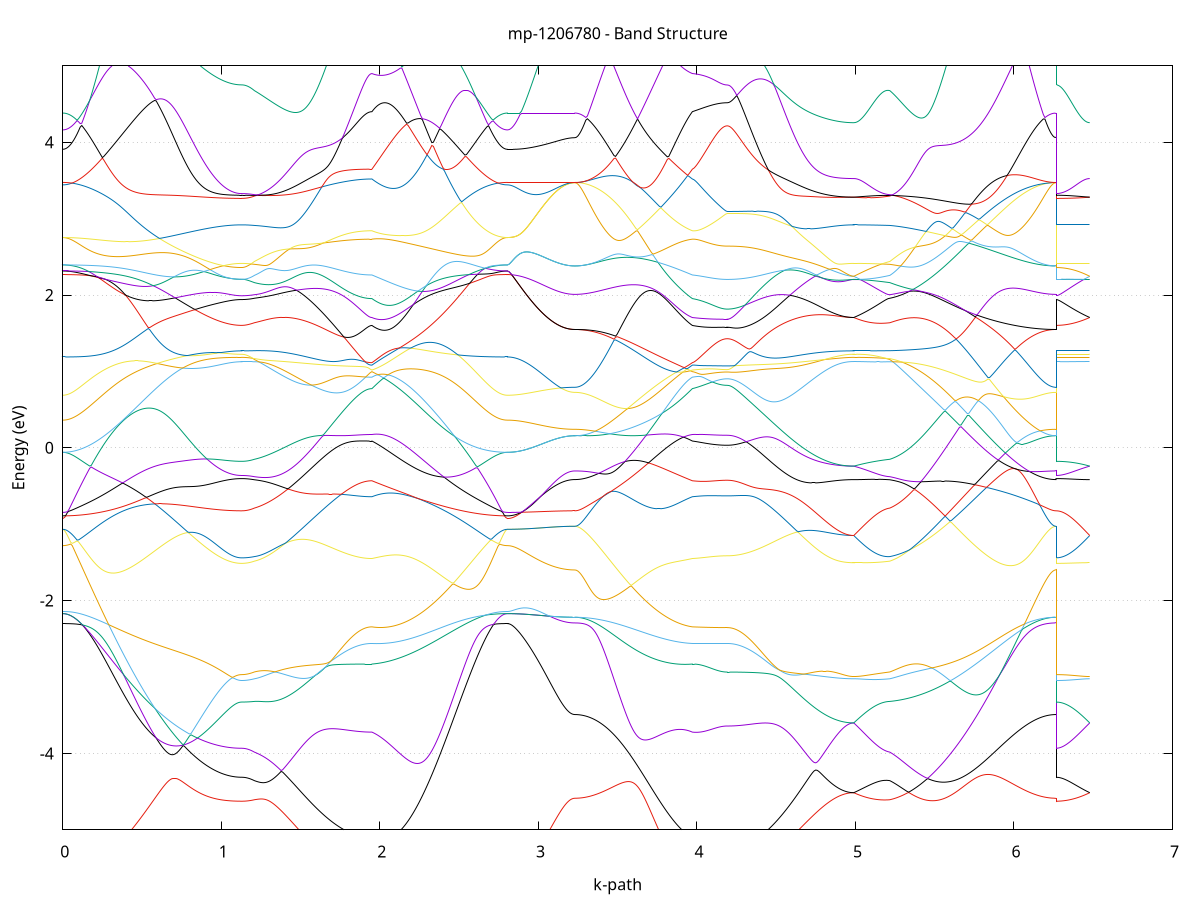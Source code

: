 set title 'mp-1206780 - Band Structure'
set xlabel 'k-path'
set ylabel 'Energy (eV)'
set grid y
set yrange [-5:5]
set terminal png size 800,600
set output 'mp-1206780_bands_gnuplot.png'
plot '-' using 1:2 with lines notitle, '-' using 1:2 with lines notitle, '-' using 1:2 with lines notitle, '-' using 1:2 with lines notitle, '-' using 1:2 with lines notitle, '-' using 1:2 with lines notitle, '-' using 1:2 with lines notitle, '-' using 1:2 with lines notitle, '-' using 1:2 with lines notitle, '-' using 1:2 with lines notitle, '-' using 1:2 with lines notitle, '-' using 1:2 with lines notitle, '-' using 1:2 with lines notitle, '-' using 1:2 with lines notitle, '-' using 1:2 with lines notitle, '-' using 1:2 with lines notitle, '-' using 1:2 with lines notitle, '-' using 1:2 with lines notitle, '-' using 1:2 with lines notitle, '-' using 1:2 with lines notitle, '-' using 1:2 with lines notitle, '-' using 1:2 with lines notitle, '-' using 1:2 with lines notitle, '-' using 1:2 with lines notitle, '-' using 1:2 with lines notitle, '-' using 1:2 with lines notitle, '-' using 1:2 with lines notitle, '-' using 1:2 with lines notitle, '-' using 1:2 with lines notitle, '-' using 1:2 with lines notitle, '-' using 1:2 with lines notitle, '-' using 1:2 with lines notitle, '-' using 1:2 with lines notitle, '-' using 1:2 with lines notitle, '-' using 1:2 with lines notitle, '-' using 1:2 with lines notitle, '-' using 1:2 with lines notitle, '-' using 1:2 with lines notitle, '-' using 1:2 with lines notitle, '-' using 1:2 with lines notitle, '-' using 1:2 with lines notitle, '-' using 1:2 with lines notitle, '-' using 1:2 with lines notitle, '-' using 1:2 with lines notitle, '-' using 1:2 with lines notitle, '-' using 1:2 with lines notitle, '-' using 1:2 with lines notitle, '-' using 1:2 with lines notitle
0.000000 -33.527838
0.009987 -33.527838
0.019974 -33.527938
0.029961 -33.527938
0.039948 -33.527938
0.049935 -33.527938
0.059922 -33.528038
0.069909 -33.528038
0.079896 -33.528138
0.089883 -33.528238
0.099870 -33.528338
0.109857 -33.528438
0.119844 -33.528538
0.129831 -33.528638
0.139818 -33.528738
0.149805 -33.528838
0.159792 -33.528938
0.169779 -33.529138
0.179766 -33.529238
0.189754 -33.529438
0.199741 -33.529538
0.209728 -33.529738
0.219715 -33.529938
0.229702 -33.530138
0.239689 -33.530338
0.249676 -33.530538
0.259663 -33.530738
0.269650 -33.530938
0.279637 -33.531138
0.289624 -33.531338
0.299611 -33.531538
0.309598 -33.531838
0.319585 -33.532038
0.329572 -33.532338
0.339559 -33.532538
0.349546 -33.532838
0.359533 -33.533038
0.369520 -33.533338
0.379507 -33.533638
0.389494 -33.533938
0.399481 -33.534238
0.409468 -33.534438
0.419455 -33.534738
0.429442 -33.535038
0.439429 -33.535338
0.449416 -33.535638
0.459403 -33.535938
0.469390 -33.536238
0.479377 -33.536538
0.489364 -33.536938
0.499351 -33.537238
0.509338 -33.537538
0.519325 -33.537838
0.529312 -33.538138
0.539299 -33.538438
0.549286 -33.538838
0.559274 -33.539138
0.569261 -33.539438
0.579248 -33.539738
0.589235 -33.540138
0.599222 -33.540438
0.609209 -33.540738
0.619196 -33.541038
0.629183 -33.541338
0.639170 -33.541738
0.649157 -33.542038
0.659144 -33.542338
0.669131 -33.542638
0.679118 -33.542938
0.689105 -33.543238
0.699092 -33.543538
0.709079 -33.543838
0.719066 -33.544138
0.729053 -33.544438
0.739040 -33.544738
0.749027 -33.545038
0.759014 -33.545338
0.769001 -33.545638
0.778988 -33.545838
0.788975 -33.546138
0.798962 -33.546438
0.808949 -33.546638
0.818936 -33.546938
0.828923 -33.547138
0.838910 -33.547438
0.848897 -33.547638
0.858884 -33.547838
0.868871 -33.548038
0.878858 -33.548338
0.888845 -33.548538
0.898832 -33.548738
0.908819 -33.548938
0.918807 -33.549038
0.928794 -33.549238
0.938781 -33.549438
0.948768 -33.549638
0.958755 -33.549738
0.968742 -33.549938
0.978729 -33.550038
0.988716 -33.550138
0.998703 -33.550238
1.008690 -33.550438
1.018677 -33.550538
1.028664 -33.550638
1.038651 -33.550638
1.048638 -33.550738
1.058625 -33.550838
1.068612 -33.550838
1.078599 -33.550938
1.088586 -33.550938
1.098573 -33.551038
1.108560 -33.551038
1.118547 -33.551038
1.128534 -33.551038
1.128534 -33.551038
1.137443 -33.551038
1.146351 -33.551038
1.155259 -33.551038
1.164168 -33.550938
1.173076 -33.550938
1.181985 -33.550838
1.190893 -33.550738
1.199802 -33.550638
1.208710 -33.550538
1.208710 -33.550538
1.218594 -33.550438
1.228478 -33.550338
1.238362 -33.550238
1.248246 -33.550138
1.258130 -33.549938
1.268014 -33.549838
1.277898 -33.549638
1.287782 -33.549538
1.297666 -33.549338
1.307550 -33.549138
1.317434 -33.548938
1.327318 -33.548738
1.337202 -33.548538
1.347086 -33.548338
1.356970 -33.548138
1.366854 -33.547938
1.376738 -33.547738
1.386622 -33.547438
1.396506 -33.547238
1.406390 -33.547038
1.416274 -33.546838
1.426158 -33.546638
1.436042 -33.546338
1.445926 -33.546138
1.455810 -33.545938
1.465694 -33.545738
1.475578 -33.545538
1.485462 -33.545338
1.495346 -33.545138
1.505230 -33.544938
1.515114 -33.544738
1.524998 -33.544538
1.534882 -33.544438
1.544766 -33.544238
1.554651 -33.544138
1.564535 -33.543938
1.574419 -33.543838
1.584303 -33.543638
1.594187 -33.543538
1.604071 -33.543438
1.613955 -33.543338
1.623839 -33.543238
1.633723 -33.543138
1.643607 -33.543038
1.653491 -33.542938
1.663375 -33.542838
1.673259 -33.542838
1.683143 -33.542738
1.693027 -33.542638
1.702911 -33.542638
1.712795 -33.542538
1.722679 -33.542538
1.732563 -33.542438
1.742447 -33.542438
1.752331 -33.542438
1.762215 -33.542338
1.772099 -33.542338
1.781983 -33.542338
1.791867 -33.542338
1.801751 -33.542238
1.811635 -33.542238
1.821519 -33.542238
1.831403 -33.542238
1.841287 -33.542238
1.851171 -33.542238
1.861055 -33.542238
1.870939 -33.542238
1.880823 -33.542238
1.890707 -33.542138
1.900591 -33.542138
1.910475 -33.542138
1.920359 -33.542138
1.930243 -33.542138
1.940127 -33.542138
1.950011 -33.542138
1.950011 -33.542138
1.959949 -33.542438
1.969888 -33.542738
1.979826 -33.542938
1.989764 -33.543138
1.999702 -33.543338
2.009640 -33.543538
2.019579 -33.543638
2.029517 -33.543838
2.039455 -33.543938
2.049393 -33.544038
2.059332 -33.544138
2.069270 -33.544138
2.079208 -33.544238
2.089146 -33.544238
2.099084 -33.544238
2.109023 -33.544238
2.118961 -33.544238
2.128899 -33.544238
2.138837 -33.544138
2.148776 -33.544038
2.158714 -33.544038
2.168652 -33.543938
2.178590 -33.543738
2.188528 -33.543638
2.198467 -33.543438
2.208405 -33.543338
2.218343 -33.543138
2.228281 -33.542938
2.238220 -33.542738
2.248158 -33.542538
2.258096 -33.542238
2.268034 -33.542038
2.277972 -33.541738
2.287911 -33.541538
2.297849 -33.541238
2.307787 -33.540938
2.317725 -33.540638
2.327664 -33.540338
2.337602 -33.540038
2.347540 -33.539638
2.357478 -33.539338
2.367416 -33.539038
2.377355 -33.538638
2.387293 -33.538338
2.397231 -33.537938
2.407169 -33.537638
2.417108 -33.537238
2.427046 -33.536938
2.436984 -33.536538
2.446922 -33.536138
2.456860 -33.535838
2.466799 -33.535438
2.476737 -33.535138
2.486675 -33.534738
2.496613 -33.534338
2.506552 -33.534038
2.516490 -33.533638
2.526428 -33.533338
2.536366 -33.533038
2.546304 -33.532638
2.556243 -33.532338
2.566181 -33.532038
2.576119 -33.531738
2.586057 -33.531438
2.595996 -33.531138
2.605934 -33.530838
2.615872 -33.530538
2.625810 -33.530338
2.635748 -33.530038
2.645687 -33.529838
2.655625 -33.529638
2.665563 -33.529338
2.675501 -33.529138
2.685440 -33.528938
2.695378 -33.528838
2.705316 -33.528638
2.715254 -33.528538
2.725192 -33.528338
2.735131 -33.528238
2.745069 -33.528138
2.755007 -33.528038
2.764945 -33.528038
2.774884 -33.527938
2.784822 -33.527938
2.794760 -33.527838
2.804698 -33.527838
2.804698 -33.527838
2.814591 -33.527838
2.824484 -33.527838
2.834377 -33.527938
2.844270 -33.527938
2.854163 -33.527938
2.864056 -33.527938
2.873949 -33.528038
2.883842 -33.528038
2.893735 -33.528038
2.903628 -33.528138
2.913521 -33.528138
2.923414 -33.528238
2.933306 -33.528238
2.943199 -33.528338
2.953092 -33.528338
2.962985 -33.528438
2.972878 -33.528438
2.982771 -33.528538
2.992664 -33.528638
3.002557 -33.528638
3.012450 -33.528738
3.022343 -33.528738
3.032236 -33.528838
3.042129 -33.528938
3.052022 -33.528938
3.061915 -33.529038
3.071808 -33.529038
3.081701 -33.529138
3.091594 -33.529138
3.101487 -33.529238
3.111380 -33.529238
3.121273 -33.529238
3.131165 -33.529338
3.141058 -33.529338
3.150951 -33.529438
3.160844 -33.529438
3.170737 -33.529438
3.180630 -33.529438
3.190523 -33.529438
3.200416 -33.529538
3.210309 -33.529538
3.220202 -33.529538
3.230095 -33.529538
3.230095 -33.529538
3.239979 -33.529538
3.249863 -33.529538
3.259747 -33.529538
3.269631 -33.529638
3.279515 -33.529638
3.289399 -33.529738
3.299283 -33.529738
3.309167 -33.529838
3.319051 -33.529938
3.328935 -33.530038
3.338819 -33.530138
3.348703 -33.530238
3.358587 -33.530338
3.368471 -33.530438
3.378355 -33.530638
3.388239 -33.530738
3.398123 -33.530938
3.408007 -33.531038
3.417891 -33.531238
3.427775 -33.531438
3.437659 -33.531638
3.447543 -33.531838
3.457427 -33.532038
3.467311 -33.532238
3.477195 -33.532438
3.487079 -33.532638
3.496963 -33.532838
3.506847 -33.533038
3.516731 -33.533238
3.526615 -33.533538
3.536499 -33.533738
3.546383 -33.533938
3.556267 -33.534238
3.566151 -33.534438
3.576036 -33.534638
3.585920 -33.534938
3.595804 -33.535138
3.605688 -33.535338
3.615572 -33.535638
3.625456 -33.535838
3.635340 -33.536038
3.645224 -33.536338
3.655108 -33.536538
3.664992 -33.536738
3.674876 -33.536938
3.684760 -33.537138
3.694644 -33.537338
3.704528 -33.537538
3.714412 -33.537738
3.724296 -33.537938
3.734180 -33.538138
3.744064 -33.538338
3.753948 -33.538538
3.763832 -33.538638
3.773716 -33.538838
3.783600 -33.538938
3.793484 -33.539138
3.803368 -33.539238
3.813252 -33.539338
3.823136 -33.539438
3.833020 -33.539538
3.842904 -33.539638
3.852788 -33.539738
3.862672 -33.539838
3.872556 -33.539838
3.882440 -33.539938
3.892324 -33.539938
3.902208 -33.539938
3.912092 -33.540238
3.921976 -33.540638
3.931860 -33.540938
3.941744 -33.541238
3.951628 -33.541638
3.961512 -33.541938
3.971396 -33.542138
3.971396 -33.542138
3.980967 -33.542238
3.990537 -33.542338
4.000108 -33.542438
4.009679 -33.542438
4.019249 -33.542538
4.028820 -33.542638
4.038390 -33.542738
4.047961 -33.542838
4.057532 -33.542938
4.067102 -33.542938
4.076673 -33.543038
4.086244 -33.543138
4.095814 -33.543138
4.105385 -33.543238
4.114955 -33.543238
4.124526 -33.543338
4.134097 -33.543338
4.143667 -33.543338
4.153238 -33.543438
4.162809 -33.543438
4.172379 -33.543438
4.181950 -33.543438
4.191520 -33.543438
4.191520 -33.543438
4.201495 -33.543438
4.211470 -33.543438
4.221445 -33.543438
4.231420 -33.543438
4.241395 -33.543438
4.251370 -33.543438
4.261345 -33.543438
4.271320 -33.543438
4.281295 -33.543438
4.291270 -33.543438
4.301245 -33.543538
4.311220 -33.543538
4.321194 -33.543538
4.331169 -33.543538
4.341144 -33.543538
4.351119 -33.543538
4.361094 -33.543638
4.371069 -33.543638
4.381044 -33.543638
4.391019 -33.543638
4.400994 -33.543738
4.410969 -33.543738
4.420944 -33.543738
4.430919 -33.543838
4.440894 -33.543838
4.450868 -33.543838
4.460843 -33.543938
4.470818 -33.543938
4.480793 -33.544038
4.490768 -33.544038
4.500743 -33.544138
4.510718 -33.544238
4.520693 -33.544338
4.530668 -33.544338
4.540643 -33.544438
4.550618 -33.544538
4.560593 -33.544638
4.570568 -33.544738
4.580543 -33.544838
4.590517 -33.544938
4.600492 -33.545038
4.610467 -33.545138
4.620442 -33.545238
4.630417 -33.545338
4.640392 -33.545538
4.650367 -33.545638
4.660342 -33.545738
4.670317 -33.545838
4.680292 -33.546038
4.690267 -33.546138
4.700242 -33.546338
4.710217 -33.546438
4.720191 -33.546538
4.730166 -33.546738
4.740141 -33.546838
4.750116 -33.547038
4.760091 -33.547138
4.770066 -33.547238
4.780041 -33.547438
4.790016 -33.547538
4.799991 -33.547638
4.809966 -33.547738
4.819941 -33.547938
4.829916 -33.548038
4.839891 -33.548138
4.849866 -33.548238
4.859840 -33.548338
4.869815 -33.548438
4.879790 -33.548538
4.889765 -33.548638
4.899740 -33.548638
4.909715 -33.548738
4.919690 -33.548838
4.929665 -33.548838
4.939640 -33.548938
4.949615 -33.548938
4.959590 -33.548938
4.969565 -33.549038
4.979540 -33.549038
4.989514 -33.549038
4.989514 -33.549038
4.999397 -33.549138
5.009280 -33.549338
5.019163 -33.549438
5.029046 -33.549538
5.038929 -33.549738
5.048812 -33.549838
5.058695 -33.549938
5.068578 -33.550038
5.078461 -33.550138
5.088344 -33.550238
5.098227 -33.550338
5.108110 -33.550438
5.117993 -33.550438
5.127876 -33.550538
5.137759 -33.550538
5.147642 -33.550638
5.157525 -33.550638
5.167407 -33.550638
5.177290 -33.550638
5.187173 -33.550638
5.197056 -33.550638
5.206939 -33.550538
5.216822 -33.550538
5.216822 -33.550538
5.226807 -33.550438
5.236791 -33.550238
5.246775 -33.550138
5.256760 -33.549938
5.266744 -33.549738
5.276728 -33.549538
5.286713 -33.549238
5.296697 -33.549038
5.306681 -33.548838
5.316666 -33.548538
5.326650 -33.548238
5.336635 -33.547938
5.346619 -33.547638
5.356603 -33.547338
5.366588 -33.546938
5.376572 -33.546638
5.386556 -33.546238
5.396541 -33.545938
5.406525 -33.545538
5.416509 -33.545138
5.426494 -33.544738
5.436478 -33.544338
5.446463 -33.543938
5.456447 -33.543438
5.466431 -33.543038
5.476416 -33.542838
5.486400 -33.542638
5.496384 -33.542438
5.506369 -33.542238
5.516353 -33.542038
5.526337 -33.541838
5.536322 -33.541538
5.546306 -33.541338
5.556291 -33.541138
5.566275 -33.540938
5.576259 -33.540638
5.586244 -33.540438
5.596228 -33.540238
5.606212 -33.539938
5.616197 -33.539738
5.626181 -33.539538
5.636165 -33.539238
5.646150 -33.539038
5.656134 -33.538838
5.666119 -33.538538
5.676103 -33.538338
5.686087 -33.538038
5.696072 -33.537838
5.706056 -33.537638
5.716040 -33.537338
5.726025 -33.537138
5.736009 -33.536938
5.745993 -33.536638
5.755978 -33.536438
5.765962 -33.536238
5.775947 -33.535938
5.785931 -33.535738
5.795915 -33.535538
5.805900 -33.535238
5.815884 -33.535038
5.825868 -33.534838
5.835853 -33.534638
5.845837 -33.534438
5.855821 -33.534238
5.865806 -33.534038
5.875790 -33.533738
5.885775 -33.533538
5.895759 -33.533338
5.905743 -33.533238
5.915728 -33.533038
5.925712 -33.532838
5.935696 -33.532638
5.945681 -33.532438
5.955665 -33.532238
5.965649 -33.532138
5.975634 -33.531938
5.985618 -33.531838
5.995603 -33.531638
6.005587 -33.531538
6.015571 -33.531338
6.025556 -33.531238
6.035540 -33.531038
6.045524 -33.530938
6.055509 -33.530838
6.065493 -33.530738
6.075477 -33.530538
6.085462 -33.530438
6.095446 -33.530338
6.105431 -33.530238
6.115415 -33.530138
6.125399 -33.530138
6.135384 -33.530038
6.145368 -33.529938
6.155352 -33.529838
6.165337 -33.529838
6.175321 -33.529738
6.185305 -33.529738
6.195290 -33.529638
6.205274 -33.529638
6.215259 -33.529638
6.225243 -33.529538
6.235227 -33.529538
6.245212 -33.529538
6.255196 -33.529538
6.265180 -33.529538
6.265180 -33.551038
6.274848 -33.551038
6.284517 -33.551038
6.294185 -33.551038
6.303853 -33.550938
6.313521 -33.550938
6.323189 -33.550838
6.332857 -33.550838
6.342525 -33.550738
6.352193 -33.550638
6.361861 -33.550538
6.371530 -33.550438
6.381198 -33.550338
6.390866 -33.550238
6.400534 -33.550138
6.410202 -33.550038
6.419870 -33.549938
6.429538 -33.549738
6.439206 -33.549638
6.448874 -33.549438
6.458543 -33.549338
6.468211 -33.549138
6.477879 -33.549038
e
0.000000 -33.527838
0.009987 -33.527838
0.019974 -33.527838
0.029961 -33.527838
0.039948 -33.527838
0.049935 -33.527838
0.059922 -33.527838
0.069909 -33.527838
0.079896 -33.527838
0.089883 -33.527838
0.099870 -33.527838
0.109857 -33.527838
0.119844 -33.527938
0.129831 -33.527938
0.139818 -33.527938
0.149805 -33.527938
0.159792 -33.527938
0.169779 -33.527938
0.179766 -33.527938
0.189754 -33.527938
0.199741 -33.527938
0.209728 -33.527938
0.219715 -33.527938
0.229702 -33.527938
0.239689 -33.527938
0.249676 -33.527938
0.259663 -33.527938
0.269650 -33.528038
0.279637 -33.528038
0.289624 -33.528038
0.299611 -33.528038
0.309598 -33.528038
0.319585 -33.528038
0.329572 -33.528038
0.339559 -33.528038
0.349546 -33.528038
0.359533 -33.528038
0.369520 -33.528038
0.379507 -33.528038
0.389494 -33.528038
0.399481 -33.528038
0.409468 -33.528138
0.419455 -33.528138
0.429442 -33.528138
0.439429 -33.528138
0.449416 -33.528138
0.459403 -33.528138
0.469390 -33.528138
0.479377 -33.528138
0.489364 -33.528138
0.499351 -33.528138
0.509338 -33.528138
0.519325 -33.528138
0.529312 -33.528138
0.539299 -33.528238
0.549286 -33.528738
0.559274 -33.529238
0.569261 -33.529638
0.579248 -33.530138
0.589235 -33.530638
0.599222 -33.531038
0.609209 -33.531538
0.619196 -33.532038
0.629183 -33.532438
0.639170 -33.532938
0.649157 -33.533438
0.659144 -33.533838
0.669131 -33.534338
0.679118 -33.534738
0.689105 -33.535238
0.699092 -33.535638
0.709079 -33.536038
0.719066 -33.536538
0.729053 -33.536938
0.739040 -33.537338
0.749027 -33.537738
0.759014 -33.538238
0.769001 -33.538638
0.778988 -33.539038
0.788975 -33.539338
0.798962 -33.539738
0.808949 -33.540138
0.818936 -33.540538
0.828923 -33.540838
0.838910 -33.541238
0.848897 -33.541538
0.858884 -33.541938
0.868871 -33.542238
0.878858 -33.542538
0.888845 -33.542838
0.898832 -33.543138
0.908819 -33.543438
0.918807 -33.543638
0.928794 -33.543938
0.938781 -33.544138
0.948768 -33.544438
0.958755 -33.544638
0.968742 -33.544838
0.978729 -33.545038
0.988716 -33.545238
0.998703 -33.545438
1.008690 -33.545538
1.018677 -33.545738
1.028664 -33.545838
1.038651 -33.546038
1.048638 -33.546138
1.058625 -33.546238
1.068612 -33.546338
1.078599 -33.546438
1.088586 -33.546438
1.098573 -33.546538
1.108560 -33.546538
1.118547 -33.546538
1.128534 -33.546538
1.128534 -33.546538
1.137443 -33.546538
1.146351 -33.546538
1.155259 -33.546538
1.164168 -33.546538
1.173076 -33.546438
1.181985 -33.546438
1.190893 -33.546438
1.199802 -33.546338
1.208710 -33.546338
1.208710 -33.546338
1.218594 -33.546338
1.228478 -33.546238
1.238362 -33.546138
1.248246 -33.546138
1.258130 -33.546038
1.268014 -33.545938
1.277898 -33.545838
1.287782 -33.545738
1.297666 -33.545638
1.307550 -33.545538
1.317434 -33.545338
1.327318 -33.545238
1.337202 -33.545138
1.347086 -33.544938
1.356970 -33.544838
1.366854 -33.544638
1.376738 -33.544538
1.386622 -33.544338
1.396506 -33.544138
1.406390 -33.544038
1.416274 -33.543838
1.426158 -33.543638
1.436042 -33.543538
1.445926 -33.543338
1.455810 -33.543138
1.465694 -33.543038
1.475578 -33.542838
1.485462 -33.542638
1.495346 -33.542538
1.505230 -33.542338
1.515114 -33.542238
1.524998 -33.542038
1.534882 -33.541938
1.544766 -33.541738
1.554651 -33.541638
1.564535 -33.541538
1.574419 -33.541438
1.584303 -33.541238
1.594187 -33.541138
1.604071 -33.541038
1.613955 -33.540938
1.623839 -33.540838
1.633723 -33.540738
1.643607 -33.540638
1.653491 -33.540538
1.663375 -33.540538
1.673259 -33.540438
1.683143 -33.540338
1.693027 -33.540338
1.702911 -33.540238
1.712795 -33.540138
1.722679 -33.540138
1.732563 -33.540138
1.742447 -33.540038
1.752331 -33.540038
1.762215 -33.539938
1.772099 -33.539938
1.781983 -33.539938
1.791867 -33.539938
1.801751 -33.539838
1.811635 -33.539838
1.821519 -33.539838
1.831403 -33.539838
1.841287 -33.539838
1.851171 -33.539738
1.861055 -33.539738
1.870939 -33.539738
1.880823 -33.539738
1.890707 -33.539738
1.900591 -33.539738
1.910475 -33.539738
1.920359 -33.539738
1.930243 -33.539738
1.940127 -33.539738
1.950011 -33.539738
1.950011 -33.539738
1.959949 -33.539638
1.969888 -33.539538
1.979826 -33.539438
1.989764 -33.539338
1.999702 -33.539138
2.009640 -33.539038
2.019579 -33.538838
2.029517 -33.538638
2.039455 -33.538438
2.049393 -33.538238
2.059332 -33.538038
2.069270 -33.537738
2.079208 -33.537538
2.089146 -33.537238
2.099084 -33.536938
2.109023 -33.536738
2.118961 -33.536438
2.128899 -33.536038
2.138837 -33.535738
2.148776 -33.535438
2.158714 -33.535038
2.168652 -33.534738
2.178590 -33.534338
2.188528 -33.534038
2.198467 -33.533638
2.208405 -33.533238
2.218343 -33.532838
2.228281 -33.532438
2.238220 -33.531938
2.248158 -33.531538
2.258096 -33.531138
2.268034 -33.530638
2.277972 -33.530238
2.287911 -33.529738
2.297849 -33.529338
2.307787 -33.528838
2.317725 -33.528438
2.327664 -33.527938
2.337602 -33.527438
2.347540 -33.527038
2.357478 -33.526538
2.367416 -33.526038
2.377355 -33.525638
2.387293 -33.525138
2.397231 -33.524638
2.407169 -33.524138
2.417108 -33.523738
2.427046 -33.523438
2.436984 -33.523638
2.446922 -33.523838
2.456860 -33.524038
2.466799 -33.524238
2.476737 -33.524438
2.486675 -33.524638
2.496613 -33.524838
2.506552 -33.524938
2.516490 -33.525138
2.526428 -33.525338
2.536366 -33.525538
2.546304 -33.525638
2.556243 -33.525838
2.566181 -33.525938
2.576119 -33.526138
2.586057 -33.526238
2.595996 -33.526438
2.605934 -33.526538
2.615872 -33.526638
2.625810 -33.526738
2.635748 -33.526938
2.645687 -33.527038
2.655625 -33.527138
2.665563 -33.527238
2.675501 -33.527238
2.685440 -33.527338
2.695378 -33.527438
2.705316 -33.527538
2.715254 -33.527638
2.725192 -33.527638
2.735131 -33.527738
2.745069 -33.527738
2.755007 -33.527838
2.764945 -33.527838
2.774884 -33.527838
2.784822 -33.527838
2.794760 -33.527838
2.804698 -33.527838
2.804698 -33.527838
2.814591 -33.527838
2.824484 -33.527838
2.834377 -33.527938
2.844270 -33.527938
2.854163 -33.527938
2.864056 -33.527938
2.873949 -33.528038
2.883842 -33.528038
2.893735 -33.528038
2.903628 -33.528138
2.913521 -33.528138
2.923414 -33.528238
2.933306 -33.528238
2.943199 -33.528338
2.953092 -33.528338
2.962985 -33.528438
2.972878 -33.528438
2.982771 -33.528538
2.992664 -33.528638
3.002557 -33.528638
3.012450 -33.528738
3.022343 -33.528738
3.032236 -33.528838
3.042129 -33.528938
3.052022 -33.528938
3.061915 -33.529038
3.071808 -33.529038
3.081701 -33.529138
3.091594 -33.529138
3.101487 -33.529238
3.111380 -33.529238
3.121273 -33.529238
3.131165 -33.529338
3.141058 -33.529338
3.150951 -33.529438
3.160844 -33.529438
3.170737 -33.529438
3.180630 -33.529438
3.190523 -33.529438
3.200416 -33.529538
3.210309 -33.529538
3.220202 -33.529538
3.230095 -33.529538
3.230095 -33.529538
3.239979 -33.529538
3.249863 -33.529538
3.259747 -33.529538
3.269631 -33.529438
3.279515 -33.529438
3.289399 -33.529438
3.299283 -33.529338
3.309167 -33.529338
3.319051 -33.529238
3.328935 -33.529138
3.338819 -33.529038
3.348703 -33.529038
3.358587 -33.528938
3.368471 -33.528838
3.378355 -33.528738
3.388239 -33.528638
3.398123 -33.528538
3.408007 -33.528338
3.417891 -33.528238
3.427775 -33.528138
3.437659 -33.527938
3.447543 -33.527838
3.457427 -33.527638
3.467311 -33.527538
3.477195 -33.527338
3.487079 -33.527138
3.496963 -33.527038
3.506847 -33.526838
3.516731 -33.526638
3.526615 -33.526438
3.536499 -33.526238
3.546383 -33.526138
3.556267 -33.525938
3.566151 -33.525738
3.576036 -33.525538
3.585920 -33.525338
3.595804 -33.525038
3.605688 -33.524838
3.615572 -33.524738
3.625456 -33.525238
3.635340 -33.525838
3.645224 -33.526438
3.655108 -33.527038
3.664992 -33.527538
3.674876 -33.528138
3.684760 -33.528738
3.694644 -33.529338
3.704528 -33.529938
3.714412 -33.530438
3.724296 -33.531038
3.734180 -33.531638
3.744064 -33.532138
3.753948 -33.532738
3.763832 -33.533238
3.773716 -33.533838
3.783600 -33.534338
3.793484 -33.534838
3.803368 -33.535338
3.813252 -33.535838
3.823136 -33.536338
3.833020 -33.536838
3.842904 -33.537338
3.852788 -33.537738
3.862672 -33.538238
3.872556 -33.538638
3.882440 -33.539038
3.892324 -33.539438
3.902208 -33.539838
3.912092 -33.539938
3.921976 -33.539938
3.931860 -33.539938
3.941744 -33.539938
3.951628 -33.539838
3.961512 -33.539838
3.971396 -33.539738
3.971396 -33.539738
3.980967 -33.539738
3.990537 -33.539638
4.000108 -33.539638
4.009679 -33.539638
4.019249 -33.539538
4.028820 -33.539538
4.038390 -33.539438
4.047961 -33.539438
4.057532 -33.539338
4.067102 -33.539338
4.076673 -33.539338
4.086244 -33.539238
4.095814 -33.539238
4.105385 -33.539138
4.114955 -33.539138
4.124526 -33.539138
4.134097 -33.539138
4.143667 -33.539138
4.153238 -33.539038
4.162809 -33.539038
4.172379 -33.539038
4.181950 -33.539038
4.191520 -33.539038
4.191520 -33.539038
4.201495 -33.539038
4.211470 -33.539038
4.221445 -33.539038
4.231420 -33.539038
4.241395 -33.539038
4.251370 -33.539038
4.261345 -33.539038
4.271320 -33.539038
4.281295 -33.539038
4.291270 -33.539138
4.301245 -33.539138
4.311220 -33.539138
4.321194 -33.539138
4.331169 -33.539138
4.341144 -33.539138
4.351119 -33.539238
4.361094 -33.539238
4.371069 -33.539238
4.381044 -33.539338
4.391019 -33.539338
4.400994 -33.539438
4.410969 -33.539438
4.420944 -33.539538
4.430919 -33.539538
4.440894 -33.539638
4.450868 -33.539738
4.460843 -33.539738
4.470818 -33.539838
4.480793 -33.539938
4.490768 -33.540038
4.500743 -33.540138
4.510718 -33.540338
4.520693 -33.540438
4.530668 -33.540538
4.540643 -33.540738
4.550618 -33.540838
4.560593 -33.541038
4.570568 -33.541238
4.580543 -33.541338
4.590517 -33.541538
4.600492 -33.541738
4.610467 -33.541938
4.620442 -33.542238
4.630417 -33.542438
4.640392 -33.542638
4.650367 -33.542838
4.660342 -33.543138
4.670317 -33.543338
4.680292 -33.543638
4.690267 -33.543838
4.700242 -33.544138
4.710217 -33.544338
4.720191 -33.544638
4.730166 -33.544938
4.740141 -33.545138
4.750116 -33.545438
4.760091 -33.545638
4.770066 -33.545938
4.780041 -33.546138
4.790016 -33.546438
4.799991 -33.546638
4.809966 -33.546838
4.819941 -33.547038
4.829916 -33.547238
4.839891 -33.547438
4.849866 -33.547638
4.859840 -33.547838
4.869815 -33.548038
4.879790 -33.548138
4.889765 -33.548338
4.899740 -33.548438
4.909715 -33.548538
4.919690 -33.548638
4.929665 -33.548738
4.939640 -33.548838
4.949615 -33.548938
4.959590 -33.548938
4.969565 -33.549038
4.979540 -33.549038
4.989514 -33.549038
4.989514 -33.549038
4.999397 -33.548838
5.009280 -33.548738
5.019163 -33.548538
5.029046 -33.548438
5.038929 -33.548238
5.048812 -33.548138
5.058695 -33.547938
5.068578 -33.547738
5.078461 -33.547638
5.088344 -33.547438
5.098227 -33.547338
5.108110 -33.547238
5.117993 -33.547038
5.127876 -33.546938
5.137759 -33.546838
5.147642 -33.546738
5.157525 -33.546638
5.167407 -33.546538
5.177290 -33.546538
5.187173 -33.546438
5.197056 -33.546438
5.206939 -33.546338
5.216822 -33.546338
5.216822 -33.546338
5.226807 -33.546238
5.236791 -33.546238
5.246775 -33.546138
5.256760 -33.546038
5.266744 -33.545938
5.276728 -33.545838
5.286713 -33.545738
5.296697 -33.545638
5.306681 -33.545538
5.316666 -33.545438
5.326650 -33.545338
5.336635 -33.545238
5.346619 -33.545038
5.356603 -33.544938
5.366588 -33.544738
5.376572 -33.544638
5.386556 -33.544438
5.396541 -33.544338
5.406525 -33.544138
5.416509 -33.543938
5.426494 -33.543738
5.436478 -33.543638
5.446463 -33.543438
5.456447 -33.543238
5.466431 -33.543038
5.476416 -33.542538
5.486400 -33.542038
5.496384 -33.541638
5.506369 -33.541138
5.516353 -33.540638
5.526337 -33.540138
5.536322 -33.539638
5.546306 -33.539138
5.556291 -33.538638
5.566275 -33.538138
5.576259 -33.537538
5.586244 -33.537038
5.596228 -33.536538
5.606212 -33.536038
5.616197 -33.535438
5.626181 -33.534938
5.636165 -33.534338
5.646150 -33.533838
5.656134 -33.533238
5.666119 -33.532738
5.676103 -33.532138
5.686087 -33.531638
5.696072 -33.531038
5.706056 -33.530538
5.716040 -33.529938
5.726025 -33.529338
5.736009 -33.528838
5.745993 -33.528238
5.755978 -33.527738
5.765962 -33.527138
5.775947 -33.526738
5.785931 -33.526738
5.795915 -33.526838
5.805900 -33.526938
5.815884 -33.527038
5.825868 -33.527138
5.835853 -33.527238
5.845837 -33.527338
5.855821 -33.527338
5.865806 -33.527438
5.875790 -33.527538
5.885775 -33.527638
5.895759 -33.527738
5.905743 -33.527838
5.915728 -33.527938
5.925712 -33.527938
5.935696 -33.528038
5.945681 -33.528138
5.955665 -33.528238
5.965649 -33.528238
5.975634 -33.528338
5.985618 -33.528438
5.995603 -33.528538
6.005587 -33.528538
6.015571 -33.528638
6.025556 -33.528738
6.035540 -33.528738
6.045524 -33.528838
6.055509 -33.528838
6.065493 -33.528938
6.075477 -33.528938
6.085462 -33.529038
6.095446 -33.529038
6.105431 -33.529138
6.115415 -33.529138
6.125399 -33.529238
6.135384 -33.529238
6.145368 -33.529338
6.155352 -33.529338
6.165337 -33.529338
6.175321 -33.529438
6.185305 -33.529438
6.195290 -33.529438
6.205274 -33.529438
6.215259 -33.529438
6.225243 -33.529538
6.235227 -33.529538
6.245212 -33.529538
6.255196 -33.529538
6.265180 -33.529538
6.265180 -33.546538
6.274848 -33.546538
6.284517 -33.546538
6.294185 -33.546638
6.303853 -33.546638
6.313521 -33.546738
6.323189 -33.546838
6.332857 -33.546938
6.342525 -33.547038
6.352193 -33.547138
6.361861 -33.547238
6.371530 -33.547338
6.381198 -33.547438
6.390866 -33.547638
6.400534 -33.547738
6.410202 -33.547938
6.419870 -33.548038
6.429538 -33.548238
6.439206 -33.548338
6.448874 -33.548538
6.458543 -33.548738
6.468211 -33.548838
6.477879 -33.549038
e
0.000000 -33.512738
0.009987 -33.512738
0.019974 -33.512738
0.029961 -33.512738
0.039948 -33.512838
0.049935 -33.512838
0.059922 -33.512938
0.069909 -33.513038
0.079896 -33.513138
0.089883 -33.513238
0.099870 -33.513338
0.109857 -33.513538
0.119844 -33.513638
0.129831 -33.513838
0.139818 -33.513938
0.149805 -33.514138
0.159792 -33.514338
0.169779 -33.514538
0.179766 -33.514738
0.189754 -33.515038
0.199741 -33.515238
0.209728 -33.515438
0.219715 -33.515738
0.229702 -33.516038
0.239689 -33.516338
0.249676 -33.516638
0.259663 -33.516938
0.269650 -33.517238
0.279637 -33.517538
0.289624 -33.517838
0.299611 -33.518238
0.309598 -33.518538
0.319585 -33.518938
0.329572 -33.519238
0.339559 -33.519638
0.349546 -33.520038
0.359533 -33.520438
0.369520 -33.520838
0.379507 -33.521238
0.389494 -33.521638
0.399481 -33.522038
0.409468 -33.522438
0.419455 -33.522838
0.429442 -33.523238
0.439429 -33.523738
0.449416 -33.524138
0.459403 -33.524638
0.469390 -33.525038
0.479377 -33.525538
0.489364 -33.525938
0.499351 -33.526438
0.509338 -33.526838
0.519325 -33.527338
0.529312 -33.527838
0.539299 -33.528138
0.549286 -33.528138
0.559274 -33.528138
0.569261 -33.528138
0.579248 -33.528138
0.589235 -33.528138
0.599222 -33.528138
0.609209 -33.528138
0.619196 -33.528138
0.629183 -33.528138
0.639170 -33.528138
0.649157 -33.528138
0.659144 -33.528138
0.669131 -33.528138
0.679118 -33.528138
0.689105 -33.528138
0.699092 -33.528138
0.709079 -33.528138
0.719066 -33.528138
0.729053 -33.528138
0.739040 -33.528138
0.749027 -33.528138
0.759014 -33.528038
0.769001 -33.528038
0.778988 -33.528038
0.788975 -33.528038
0.798962 -33.528038
0.808949 -33.528038
0.818936 -33.528038
0.828923 -33.528038
0.838910 -33.528038
0.848897 -33.528038
0.858884 -33.528038
0.868871 -33.528038
0.878858 -33.528038
0.888845 -33.528038
0.898832 -33.528038
0.908819 -33.528038
0.918807 -33.527938
0.928794 -33.527938
0.938781 -33.527938
0.948768 -33.527938
0.958755 -33.527938
0.968742 -33.527938
0.978729 -33.527938
0.988716 -33.527938
0.998703 -33.527938
1.008690 -33.527938
1.018677 -33.527938
1.028664 -33.527938
1.038651 -33.527938
1.048638 -33.527938
1.058625 -33.527938
1.068612 -33.527938
1.078599 -33.527938
1.088586 -33.527938
1.098573 -33.527938
1.108560 -33.527938
1.118547 -33.527938
1.128534 -33.527938
1.128534 -33.527938
1.137443 -33.527938
1.146351 -33.527938
1.155259 -33.527838
1.164168 -33.527838
1.173076 -33.527838
1.181985 -33.527838
1.190893 -33.527738
1.199802 -33.527738
1.208710 -33.527738
1.208710 -33.527738
1.218594 -33.527638
1.228478 -33.527638
1.238362 -33.527538
1.248246 -33.527538
1.258130 -33.527438
1.268014 -33.527438
1.277898 -33.527338
1.287782 -33.527238
1.297666 -33.527238
1.307550 -33.527138
1.317434 -33.527038
1.327318 -33.526938
1.337202 -33.526838
1.347086 -33.526738
1.356970 -33.526638
1.366854 -33.526538
1.376738 -33.526438
1.386622 -33.526238
1.396506 -33.526138
1.406390 -33.526038
1.416274 -33.525838
1.426158 -33.525738
1.436042 -33.525538
1.445926 -33.525338
1.455810 -33.525138
1.465694 -33.524938
1.475578 -33.524738
1.485462 -33.524538
1.495346 -33.524338
1.505230 -33.524038
1.515114 -33.523838
1.524998 -33.523538
1.534882 -33.523338
1.544766 -33.523038
1.554651 -33.522738
1.564535 -33.522438
1.574419 -33.522238
1.584303 -33.521938
1.594187 -33.521638
1.604071 -33.521338
1.613955 -33.520938
1.623839 -33.520638
1.633723 -33.520538
1.643607 -33.520338
1.653491 -33.520138
1.663375 -33.520038
1.673259 -33.519838
1.683143 -33.519638
1.693027 -33.519438
1.702911 -33.519338
1.712795 -33.519138
1.722679 -33.518938
1.732563 -33.518838
1.742447 -33.518638
1.752331 -33.518538
1.762215 -33.518338
1.772099 -33.518238
1.781983 -33.518038
1.791867 -33.517938
1.801751 -33.517738
1.811635 -33.517638
1.821519 -33.517538
1.831403 -33.517438
1.841287 -33.517338
1.851171 -33.517238
1.861055 -33.517138
1.870939 -33.517038
1.880823 -33.516938
1.890707 -33.516938
1.900591 -33.516838
1.910475 -33.516838
1.920359 -33.516738
1.930243 -33.516738
1.940127 -33.516738
1.950011 -33.516738
1.950011 -33.516738
1.959949 -33.516538
1.969888 -33.516338
1.979826 -33.516138
1.989764 -33.516038
1.999702 -33.515838
2.009640 -33.515638
2.019579 -33.515538
2.029517 -33.515338
2.039455 -33.515238
2.049393 -33.515338
2.059332 -33.515538
2.069270 -33.515738
2.079208 -33.515938
2.089146 -33.516138
2.099084 -33.516338
2.109023 -33.516538
2.118961 -33.516738
2.128899 -33.516938
2.138837 -33.517138
2.148776 -33.517338
2.158714 -33.517538
2.168652 -33.517738
2.178590 -33.517938
2.188528 -33.518238
2.198467 -33.518438
2.208405 -33.518638
2.218343 -33.518838
2.228281 -33.519038
2.238220 -33.519238
2.248158 -33.519538
2.258096 -33.519738
2.268034 -33.519938
2.277972 -33.520138
2.287911 -33.520438
2.297849 -33.520638
2.307787 -33.520838
2.317725 -33.521038
2.327664 -33.521338
2.337602 -33.521538
2.347540 -33.521738
2.357478 -33.521938
2.367416 -33.522138
2.377355 -33.522338
2.387293 -33.522638
2.397231 -33.522838
2.407169 -33.523038
2.417108 -33.523238
2.427046 -33.523238
2.436984 -33.522838
2.446922 -33.522338
2.456860 -33.521838
2.466799 -33.521438
2.476737 -33.521038
2.486675 -33.520538
2.496613 -33.520138
2.506552 -33.519738
2.516490 -33.519338
2.526428 -33.518938
2.536366 -33.518538
2.546304 -33.518138
2.556243 -33.517738
2.566181 -33.517338
2.576119 -33.517038
2.586057 -33.516638
2.595996 -33.516338
2.605934 -33.516038
2.615872 -33.515738
2.625810 -33.515438
2.635748 -33.515138
2.645687 -33.514838
2.655625 -33.514638
2.665563 -33.514338
2.675501 -33.514138
2.685440 -33.513938
2.695378 -33.513738
2.705316 -33.513538
2.715254 -33.513438
2.725192 -33.513238
2.735131 -33.513138
2.745069 -33.513038
2.755007 -33.512938
2.764945 -33.512838
2.774884 -33.512838
2.784822 -33.512738
2.794760 -33.512738
2.804698 -33.512738
2.804698 -33.512738
2.814591 -33.512738
2.824484 -33.512738
2.834377 -33.512738
2.844270 -33.512638
2.854163 -33.512638
2.864056 -33.512638
2.873949 -33.512638
2.883842 -33.512538
2.893735 -33.512538
2.903628 -33.512538
2.913521 -33.512438
2.923414 -33.512438
2.933306 -33.512338
2.943199 -33.512338
2.953092 -33.512238
2.962985 -33.512138
2.972878 -33.512138
2.982771 -33.512038
2.992664 -33.512038
3.002557 -33.511938
3.012450 -33.511838
3.022343 -33.511838
3.032236 -33.511738
3.042129 -33.511738
3.052022 -33.511638
3.061915 -33.511638
3.071808 -33.511538
3.081701 -33.511438
3.091594 -33.511438
3.101487 -33.511438
3.111380 -33.511338
3.121273 -33.511338
3.131165 -33.511238
3.141058 -33.511238
3.150951 -33.511138
3.160844 -33.511138
3.170737 -33.511138
3.180630 -33.511138
3.190523 -33.511138
3.200416 -33.511138
3.210309 -33.511038
3.220202 -33.511038
3.230095 -33.511038
3.230095 -33.511038
3.239979 -33.511038
3.249863 -33.511138
3.259747 -33.511138
3.269631 -33.511238
3.279515 -33.511338
3.289399 -33.511438
3.299283 -33.511538
3.309167 -33.511738
3.319051 -33.511938
3.328935 -33.512138
3.338819 -33.512338
3.348703 -33.512538
3.358587 -33.512838
3.368471 -33.513138
3.378355 -33.513438
3.388239 -33.513738
3.398123 -33.514038
3.408007 -33.514438
3.417891 -33.514738
3.427775 -33.515138
3.437659 -33.515538
3.447543 -33.515938
3.457427 -33.516338
3.467311 -33.516838
3.477195 -33.517238
3.487079 -33.517738
3.496963 -33.518238
3.506847 -33.518738
3.516731 -33.519238
3.526615 -33.519738
3.536499 -33.520238
3.546383 -33.520738
3.556267 -33.521338
3.566151 -33.521838
3.576036 -33.522438
3.585920 -33.522938
3.595804 -33.523538
3.605688 -33.524138
3.615572 -33.524638
3.625456 -33.524438
3.635340 -33.524238
3.645224 -33.523938
3.655108 -33.523738
3.664992 -33.523538
3.674876 -33.523338
3.684760 -33.523038
3.694644 -33.522838
3.704528 -33.522638
3.714412 -33.522338
3.724296 -33.522138
3.734180 -33.521938
3.744064 -33.521638
3.753948 -33.521438
3.763832 -33.521238
3.773716 -33.520938
3.783600 -33.520738
3.793484 -33.520538
3.803368 -33.520338
3.813252 -33.520038
3.823136 -33.519838
3.833020 -33.519638
3.842904 -33.519438
3.852788 -33.519138
3.862672 -33.518938
3.872556 -33.518738
3.882440 -33.518538
3.892324 -33.518338
3.902208 -33.518138
3.912092 -33.517838
3.921976 -33.517638
3.931860 -33.517438
3.941744 -33.517238
3.951628 -33.517138
3.961512 -33.516938
3.971396 -33.516738
3.971396 -33.516738
3.980967 -33.516638
3.990537 -33.516638
4.000108 -33.516538
4.009679 -33.516538
4.019249 -33.516438
4.028820 -33.516438
4.038390 -33.516338
4.047961 -33.516338
4.057532 -33.516238
4.067102 -33.516238
4.076673 -33.516138
4.086244 -33.516138
4.095814 -33.516038
4.105385 -33.516038
4.114955 -33.515938
4.124526 -33.515938
4.134097 -33.515838
4.143667 -33.515838
4.153238 -33.515838
4.162809 -33.515738
4.172379 -33.515738
4.181950 -33.515738
4.191520 -33.515738
4.191520 -33.515738
4.201495 -33.515738
4.211470 -33.515738
4.221445 -33.515738
4.231420 -33.515838
4.241395 -33.515838
4.251370 -33.515938
4.261345 -33.515938
4.271320 -33.516038
4.281295 -33.516138
4.291270 -33.516238
4.301245 -33.516338
4.311220 -33.516538
4.321194 -33.516638
4.331169 -33.516738
4.341144 -33.516938
4.351119 -33.517038
4.361094 -33.517238
4.371069 -33.517438
4.381044 -33.517538
4.391019 -33.517738
4.400994 -33.517938
4.410969 -33.518138
4.420944 -33.518338
4.430919 -33.518538
4.440894 -33.518738
4.450868 -33.519038
4.460843 -33.519338
4.470818 -33.519638
4.480793 -33.519838
4.490768 -33.520138
4.500743 -33.520438
4.510718 -33.520638
4.520693 -33.520938
4.530668 -33.521238
4.540643 -33.521438
4.550618 -33.521738
4.560593 -33.521938
4.570568 -33.522138
4.580543 -33.522438
4.590517 -33.522638
4.600492 -33.522838
4.610467 -33.523038
4.620442 -33.523238
4.630417 -33.523438
4.640392 -33.523538
4.650367 -33.523738
4.660342 -33.523838
4.670317 -33.524038
4.680292 -33.524138
4.690267 -33.524238
4.700242 -33.524338
4.710217 -33.524438
4.720191 -33.524538
4.730166 -33.524638
4.740141 -33.524738
4.750116 -33.524838
4.760091 -33.524838
4.770066 -33.524938
4.780041 -33.525038
4.790016 -33.525038
4.799991 -33.525138
4.809966 -33.525138
4.819941 -33.525138
4.829916 -33.525238
4.839891 -33.525238
4.849866 -33.525238
4.859840 -33.525238
4.869815 -33.525338
4.879790 -33.525338
4.889765 -33.525338
4.899740 -33.525338
4.909715 -33.525338
4.919690 -33.525338
4.929665 -33.525338
4.939640 -33.525338
4.949615 -33.525338
4.959590 -33.525338
4.969565 -33.525438
4.979540 -33.525438
4.989514 -33.525438
4.989514 -33.525438
4.999397 -33.525538
5.009280 -33.525738
5.019163 -33.525838
5.029046 -33.526038
5.038929 -33.526138
5.048812 -33.526338
5.058695 -33.526438
5.068578 -33.526638
5.078461 -33.526738
5.088344 -33.526838
5.098227 -33.527038
5.108110 -33.527138
5.117993 -33.527238
5.127876 -33.527338
5.137759 -33.527438
5.147642 -33.527538
5.157525 -33.527538
5.167407 -33.527638
5.177290 -33.527638
5.187173 -33.527638
5.197056 -33.527738
5.206939 -33.527738
5.216822 -33.527738
5.216822 -33.527738
5.226807 -33.527638
5.236791 -33.527538
5.246775 -33.527538
5.256760 -33.527438
5.266744 -33.527338
5.276728 -33.527238
5.286713 -33.527138
5.296697 -33.527038
5.306681 -33.526938
5.316666 -33.526838
5.326650 -33.526738
5.336635 -33.526538
5.346619 -33.526438
5.356603 -33.526338
5.366588 -33.526138
5.376572 -33.526038
5.386556 -33.525838
5.396541 -33.525738
5.406525 -33.525538
5.416509 -33.525338
5.426494 -33.525238
5.436478 -33.525038
5.446463 -33.524838
5.456447 -33.524638
5.466431 -33.524438
5.476416 -33.524338
5.486400 -33.524438
5.496384 -33.524538
5.506369 -33.524538
5.516353 -33.524638
5.526337 -33.524738
5.536322 -33.524738
5.546306 -33.524838
5.556291 -33.524938
5.566275 -33.524938
5.576259 -33.525038
5.586244 -33.525138
5.596228 -33.525238
5.606212 -33.525238
5.616197 -33.525338
5.626181 -33.525438
5.636165 -33.525538
5.646150 -33.525638
5.656134 -33.525638
5.666119 -33.525738
5.676103 -33.525838
5.686087 -33.525938
5.696072 -33.526038
5.706056 -33.526038
5.716040 -33.526138
5.726025 -33.526238
5.736009 -33.526338
5.745993 -33.526438
5.755978 -33.526538
5.765962 -33.526638
5.775947 -33.526638
5.785931 -33.526138
5.795915 -33.525538
5.805900 -33.525038
5.815884 -33.524538
5.825868 -33.524038
5.835853 -33.523538
5.845837 -33.523038
5.855821 -33.522538
5.865806 -33.522038
5.875790 -33.521538
5.885775 -33.521038
5.895759 -33.520538
5.905743 -33.520038
5.915728 -33.519638
5.925712 -33.519138
5.935696 -33.518738
5.945681 -33.518338
5.955665 -33.517938
5.965649 -33.517538
5.975634 -33.517138
5.985618 -33.516738
5.995603 -33.516338
6.005587 -33.515938
6.015571 -33.515638
6.025556 -33.515238
6.035540 -33.514938
6.045524 -33.514638
6.055509 -33.514338
6.065493 -33.514038
6.075477 -33.513738
6.085462 -33.513438
6.095446 -33.513238
6.105431 -33.512938
6.115415 -33.512738
6.125399 -33.512538
6.135384 -33.512338
6.145368 -33.512138
6.155352 -33.511938
6.165337 -33.511838
6.175321 -33.511638
6.185305 -33.511538
6.195290 -33.511438
6.205274 -33.511338
6.215259 -33.511238
6.225243 -33.511138
6.235227 -33.511138
6.245212 -33.511138
6.255196 -33.511038
6.265180 -33.511038
6.265180 -33.527938
6.274848 -33.527938
6.284517 -33.527838
6.294185 -33.527838
6.303853 -33.527838
6.313521 -33.527738
6.323189 -33.527638
6.332857 -33.527538
6.342525 -33.527438
6.352193 -33.527338
6.361861 -33.527238
6.371530 -33.527138
6.381198 -33.526938
6.390866 -33.526838
6.400534 -33.526638
6.410202 -33.526538
6.419870 -33.526338
6.429538 -33.526238
6.439206 -33.526038
6.448874 -33.525938
6.458543 -33.525738
6.468211 -33.525538
6.477879 -33.525438
e
0.000000 -33.512738
0.009987 -33.512738
0.019974 -33.512738
0.029961 -33.512738
0.039948 -33.512738
0.049935 -33.512738
0.059922 -33.512738
0.069909 -33.512838
0.079896 -33.512838
0.089883 -33.512838
0.099870 -33.512938
0.109857 -33.512938
0.119844 -33.512938
0.129831 -33.513038
0.139818 -33.513038
0.149805 -33.513138
0.159792 -33.513138
0.169779 -33.513238
0.179766 -33.513238
0.189754 -33.513338
0.199741 -33.513438
0.209728 -33.513438
0.219715 -33.513538
0.229702 -33.513638
0.239689 -33.513738
0.249676 -33.513838
0.259663 -33.513938
0.269650 -33.513938
0.279637 -33.514038
0.289624 -33.514138
0.299611 -33.514238
0.309598 -33.514338
0.319585 -33.514438
0.329572 -33.514538
0.339559 -33.514738
0.349546 -33.514838
0.359533 -33.514938
0.369520 -33.515038
0.379507 -33.515138
0.389494 -33.515238
0.399481 -33.515438
0.409468 -33.515538
0.419455 -33.515638
0.429442 -33.515838
0.439429 -33.515938
0.449416 -33.516038
0.459403 -33.516238
0.469390 -33.516338
0.479377 -33.516438
0.489364 -33.516638
0.499351 -33.516738
0.509338 -33.516938
0.519325 -33.517038
0.529312 -33.517238
0.539299 -33.517338
0.549286 -33.517538
0.559274 -33.517638
0.569261 -33.517838
0.579248 -33.517938
0.589235 -33.518138
0.599222 -33.518238
0.609209 -33.518438
0.619196 -33.518538
0.629183 -33.518738
0.639170 -33.518838
0.649157 -33.519038
0.659144 -33.519138
0.669131 -33.519338
0.679118 -33.519438
0.689105 -33.519638
0.699092 -33.519738
0.709079 -33.519838
0.719066 -33.520038
0.729053 -33.520138
0.739040 -33.520338
0.749027 -33.520438
0.759014 -33.520538
0.769001 -33.520738
0.778988 -33.520838
0.788975 -33.520938
0.798962 -33.521038
0.808949 -33.521238
0.818936 -33.521338
0.828923 -33.521438
0.838910 -33.521538
0.848897 -33.521638
0.858884 -33.521738
0.868871 -33.521838
0.878858 -33.522038
0.888845 -33.522138
0.898832 -33.522138
0.908819 -33.522238
0.918807 -33.522338
0.928794 -33.522438
0.938781 -33.522538
0.948768 -33.522638
0.958755 -33.522638
0.968742 -33.522738
0.978729 -33.522838
0.988716 -33.522938
0.998703 -33.522938
1.008690 -33.523038
1.018677 -33.523038
1.028664 -33.523138
1.038651 -33.523138
1.048638 -33.523138
1.058625 -33.523238
1.068612 -33.523238
1.078599 -33.523238
1.088586 -33.523338
1.098573 -33.523338
1.108560 -33.523338
1.118547 -33.523338
1.128534 -33.523338
1.128534 -33.523338
1.137443 -33.523338
1.146351 -33.523338
1.155259 -33.523338
1.164168 -33.523338
1.173076 -33.523338
1.181985 -33.523338
1.190893 -33.523338
1.199802 -33.523338
1.208710 -33.523338
1.208710 -33.523338
1.218594 -33.523438
1.228478 -33.523438
1.238362 -33.523438
1.248246 -33.523438
1.258130 -33.523438
1.268014 -33.523438
1.277898 -33.523438
1.287782 -33.523438
1.297666 -33.523438
1.307550 -33.523438
1.317434 -33.523438
1.327318 -33.523338
1.337202 -33.523338
1.347086 -33.523338
1.356970 -33.523338
1.366854 -33.523238
1.376738 -33.523238
1.386622 -33.523238
1.396506 -33.523138
1.406390 -33.523138
1.416274 -33.523038
1.426158 -33.523038
1.436042 -33.522938
1.445926 -33.522838
1.455810 -33.522838
1.465694 -33.522738
1.475578 -33.522638
1.485462 -33.522538
1.495346 -33.522438
1.505230 -33.522338
1.515114 -33.522238
1.524998 -33.522138
1.534882 -33.522038
1.544766 -33.521838
1.554651 -33.521738
1.564535 -33.521638
1.574419 -33.521438
1.584303 -33.521338
1.594187 -33.521138
1.604071 -33.521038
1.613955 -33.520838
1.623839 -33.520638
1.633723 -33.520338
1.643607 -33.520038
1.653491 -33.519738
1.663375 -33.519438
1.673259 -33.519038
1.683143 -33.518738
1.693027 -33.518438
1.702911 -33.518138
1.712795 -33.517838
1.722679 -33.517538
1.732563 -33.517238
1.742447 -33.517038
1.752331 -33.516738
1.762215 -33.516438
1.772099 -33.516238
1.781983 -33.515938
1.791867 -33.515738
1.801751 -33.515538
1.811635 -33.515238
1.821519 -33.515038
1.831403 -33.514938
1.841287 -33.514738
1.851171 -33.514538
1.861055 -33.514438
1.870939 -33.514238
1.880823 -33.514138
1.890707 -33.514038
1.900591 -33.513938
1.910475 -33.513938
1.920359 -33.513838
1.930243 -33.513838
1.940127 -33.513738
1.950011 -33.513738
1.950011 -33.513738
1.959949 -33.513938
1.969888 -33.514038
1.979826 -33.514238
1.989764 -33.514338
1.999702 -33.514538
2.009640 -33.514738
2.019579 -33.514838
2.029517 -33.515038
2.039455 -33.515138
2.049393 -33.515038
2.059332 -33.514938
2.069270 -33.514738
2.079208 -33.514638
2.089146 -33.514438
2.099084 -33.514338
2.109023 -33.514238
2.118961 -33.514138
2.128899 -33.514038
2.138837 -33.513938
2.148776 -33.513838
2.158714 -33.513738
2.168652 -33.513638
2.178590 -33.513538
2.188528 -33.513438
2.198467 -33.513338
2.208405 -33.513238
2.218343 -33.513238
2.228281 -33.513138
2.238220 -33.513038
2.248158 -33.512938
2.258096 -33.512938
2.268034 -33.512838
2.277972 -33.512838
2.287911 -33.512738
2.297849 -33.512738
2.307787 -33.512738
2.317725 -33.512638
2.327664 -33.512638
2.337602 -33.512638
2.347540 -33.512538
2.357478 -33.512538
2.367416 -33.512538
2.377355 -33.512538
2.387293 -33.512538
2.397231 -33.512438
2.407169 -33.512438
2.417108 -33.512438
2.427046 -33.512438
2.436984 -33.512438
2.446922 -33.512438
2.456860 -33.512438
2.466799 -33.512438
2.476737 -33.512438
2.486675 -33.512438
2.496613 -33.512438
2.506552 -33.512438
2.516490 -33.512438
2.526428 -33.512438
2.536366 -33.512438
2.546304 -33.512538
2.556243 -33.512538
2.566181 -33.512538
2.576119 -33.512538
2.586057 -33.512538
2.595996 -33.512538
2.605934 -33.512538
2.615872 -33.512538
2.625810 -33.512638
2.635748 -33.512638
2.645687 -33.512638
2.655625 -33.512638
2.665563 -33.512638
2.675501 -33.512638
2.685440 -33.512638
2.695378 -33.512638
2.705316 -33.512638
2.715254 -33.512638
2.725192 -33.512738
2.735131 -33.512738
2.745069 -33.512738
2.755007 -33.512738
2.764945 -33.512738
2.774884 -33.512738
2.784822 -33.512738
2.794760 -33.512738
2.804698 -33.512738
2.804698 -33.512738
2.814591 -33.512738
2.824484 -33.512738
2.834377 -33.512738
2.844270 -33.512638
2.854163 -33.512638
2.864056 -33.512638
2.873949 -33.512638
2.883842 -33.512538
2.893735 -33.512538
2.903628 -33.512538
2.913521 -33.512438
2.923414 -33.512438
2.933306 -33.512338
2.943199 -33.512338
2.953092 -33.512238
2.962985 -33.512138
2.972878 -33.512138
2.982771 -33.512038
2.992664 -33.512038
3.002557 -33.511938
3.012450 -33.511838
3.022343 -33.511838
3.032236 -33.511738
3.042129 -33.511738
3.052022 -33.511638
3.061915 -33.511638
3.071808 -33.511538
3.081701 -33.511438
3.091594 -33.511438
3.101487 -33.511438
3.111380 -33.511338
3.121273 -33.511338
3.131165 -33.511238
3.141058 -33.511238
3.150951 -33.511138
3.160844 -33.511138
3.170737 -33.511138
3.180630 -33.511138
3.190523 -33.511138
3.200416 -33.511138
3.210309 -33.511038
3.220202 -33.511038
3.230095 -33.511038
3.230095 -33.511038
3.239979 -33.511038
3.249863 -33.511038
3.259747 -33.511038
3.269631 -33.511038
3.279515 -33.511038
3.289399 -33.511038
3.299283 -33.511038
3.309167 -33.511038
3.319051 -33.511038
3.328935 -33.511038
3.338819 -33.511038
3.348703 -33.511038
3.358587 -33.511038
3.368471 -33.511038
3.378355 -33.511038
3.388239 -33.511038
3.398123 -33.511038
3.408007 -33.511038
3.417891 -33.511038
3.427775 -33.511038
3.437659 -33.511038
3.447543 -33.511038
3.457427 -33.510938
3.467311 -33.511038
3.477195 -33.511038
3.487079 -33.511038
3.496963 -33.511038
3.506847 -33.511038
3.516731 -33.511038
3.526615 -33.511038
3.536499 -33.511038
3.546383 -33.511038
3.556267 -33.511038
3.566151 -33.511038
3.576036 -33.511038
3.585920 -33.511038
3.595804 -33.511038
3.605688 -33.511038
3.615572 -33.511038
3.625456 -33.511138
3.635340 -33.511138
3.645224 -33.511138
3.655108 -33.511138
3.664992 -33.511238
3.674876 -33.511238
3.684760 -33.511238
3.694644 -33.511338
3.704528 -33.511338
3.714412 -33.511438
3.724296 -33.511438
3.734180 -33.511538
3.744064 -33.511538
3.753948 -33.511638
3.763832 -33.511638
3.773716 -33.511738
3.783600 -33.511838
3.793484 -33.511838
3.803368 -33.511938
3.813252 -33.512038
3.823136 -33.512138
3.833020 -33.512138
3.842904 -33.512238
3.852788 -33.512338
3.862672 -33.512438
3.872556 -33.512538
3.882440 -33.512638
3.892324 -33.512738
3.902208 -33.512838
3.912092 -33.513038
3.921976 -33.513138
3.931860 -33.513238
3.941744 -33.513338
3.951628 -33.513538
3.961512 -33.513638
3.971396 -33.513738
3.971396 -33.513738
3.980967 -33.513838
3.990537 -33.513838
4.000108 -33.513938
4.009679 -33.513938
4.019249 -33.513938
4.028820 -33.514038
4.038390 -33.514038
4.047961 -33.514138
4.057532 -33.514138
4.067102 -33.514238
4.076673 -33.514238
4.086244 -33.514338
4.095814 -33.514338
4.105385 -33.514438
4.114955 -33.514438
4.124526 -33.514438
4.134097 -33.514538
4.143667 -33.514538
4.153238 -33.514638
4.162809 -33.514638
4.172379 -33.514638
4.181950 -33.514638
4.191520 -33.514638
4.191520 -33.514638
4.201495 -33.514638
4.211470 -33.514738
4.221445 -33.514738
4.231420 -33.514738
4.241395 -33.514838
4.251370 -33.514938
4.261345 -33.515038
4.271320 -33.515138
4.281295 -33.515238
4.291270 -33.515438
4.301245 -33.515538
4.311220 -33.515738
4.321194 -33.515938
4.331169 -33.516138
4.341144 -33.516338
4.351119 -33.516538
4.361094 -33.516738
4.371069 -33.516938
4.381044 -33.517238
4.391019 -33.517438
4.400994 -33.517738
4.410969 -33.517938
4.420944 -33.518238
4.430919 -33.518538
4.440894 -33.518738
4.450868 -33.518938
4.460843 -33.519138
4.470818 -33.519338
4.480793 -33.519638
4.490768 -33.519838
4.500743 -33.520038
4.510718 -33.520238
4.520693 -33.520438
4.530668 -33.520638
4.540643 -33.520838
4.550618 -33.521138
4.560593 -33.521338
4.570568 -33.521538
4.580543 -33.521738
4.590517 -33.521938
4.600492 -33.522138
4.610467 -33.522338
4.620442 -33.522438
4.630417 -33.522638
4.640392 -33.522838
4.650367 -33.522938
4.660342 -33.523138
4.670317 -33.523338
4.680292 -33.523438
4.690267 -33.523638
4.700242 -33.523738
4.710217 -33.523838
4.720191 -33.523938
4.730166 -33.524138
4.740141 -33.524238
4.750116 -33.524338
4.760091 -33.524438
4.770066 -33.524538
4.780041 -33.524638
4.790016 -33.524638
4.799991 -33.524738
4.809966 -33.524838
4.819941 -33.524938
4.829916 -33.524938
4.839891 -33.525038
4.849866 -33.525038
4.859840 -33.525138
4.869815 -33.525138
4.879790 -33.525238
4.889765 -33.525238
4.899740 -33.525238
4.909715 -33.525338
4.919690 -33.525338
4.929665 -33.525338
4.939640 -33.525338
4.949615 -33.525338
4.959590 -33.525338
4.969565 -33.525338
4.979540 -33.525438
4.989514 -33.525438
4.989514 -33.525438
4.999397 -33.525238
5.009280 -33.525138
5.019163 -33.524938
5.029046 -33.524838
5.038929 -33.524638
5.048812 -33.524538
5.058695 -33.524438
5.068578 -33.524238
5.078461 -33.524138
5.088344 -33.524038
5.098227 -33.523938
5.108110 -33.523838
5.117993 -33.523738
5.127876 -33.523738
5.137759 -33.523638
5.147642 -33.523538
5.157525 -33.523538
5.167407 -33.523438
5.177290 -33.523438
5.187173 -33.523438
5.197056 -33.523338
5.206939 -33.523338
5.216822 -33.523338
5.216822 -33.523338
5.226807 -33.523438
5.236791 -33.523438
5.246775 -33.523438
5.256760 -33.523438
5.266744 -33.523438
5.276728 -33.523538
5.286713 -33.523538
5.296697 -33.523538
5.306681 -33.523638
5.316666 -33.523638
5.326650 -33.523638
5.336635 -33.523738
5.346619 -33.523738
5.356603 -33.523738
5.366588 -33.523838
5.376572 -33.523838
5.386556 -33.523938
5.396541 -33.523938
5.406525 -33.524038
5.416509 -33.524038
5.426494 -33.524138
5.436478 -33.524138
5.446463 -33.524238
5.456447 -33.524238
5.466431 -33.524338
5.476416 -33.524238
5.486400 -33.524038
5.496384 -33.523838
5.506369 -33.523638
5.516353 -33.523438
5.526337 -33.523238
5.536322 -33.523038
5.546306 -33.522838
5.556291 -33.522638
5.566275 -33.522438
5.576259 -33.522138
5.586244 -33.521938
5.596228 -33.521738
5.606212 -33.521538
5.616197 -33.521238
5.626181 -33.521038
5.636165 -33.520838
5.646150 -33.520538
5.656134 -33.520338
5.666119 -33.520138
5.676103 -33.519838
5.686087 -33.519638
5.696072 -33.519438
5.706056 -33.519138
5.716040 -33.518938
5.726025 -33.518738
5.736009 -33.518438
5.745993 -33.518238
5.755978 -33.518038
5.765962 -33.517838
5.775947 -33.517538
5.785931 -33.517338
5.795915 -33.517138
5.805900 -33.516938
5.815884 -33.516638
5.825868 -33.516438
5.835853 -33.516238
5.845837 -33.516038
5.855821 -33.515838
5.865806 -33.515638
5.875790 -33.515438
5.885775 -33.515238
5.895759 -33.515038
5.905743 -33.514838
5.915728 -33.514638
5.925712 -33.514438
5.935696 -33.514238
5.945681 -33.514038
5.955665 -33.513938
5.965649 -33.513738
5.975634 -33.513538
5.985618 -33.513438
5.995603 -33.513238
6.005587 -33.513138
6.015571 -33.512938
6.025556 -33.512838
6.035540 -33.512638
6.045524 -33.512538
6.055509 -33.512438
6.065493 -33.512238
6.075477 -33.512138
6.085462 -33.512038
6.095446 -33.511938
6.105431 -33.511838
6.115415 -33.511738
6.125399 -33.511638
6.135384 -33.511638
6.145368 -33.511538
6.155352 -33.511438
6.165337 -33.511338
6.175321 -33.511338
6.185305 -33.511238
6.195290 -33.511238
6.205274 -33.511138
6.215259 -33.511138
6.225243 -33.511138
6.235227 -33.511138
6.245212 -33.511038
6.255196 -33.511038
6.265180 -33.511038
6.265180 -33.523338
6.274848 -33.523338
6.284517 -33.523338
6.294185 -33.523338
6.303853 -33.523438
6.313521 -33.523438
6.323189 -33.523538
6.332857 -33.523538
6.342525 -33.523638
6.352193 -33.523738
6.361861 -33.523838
6.371530 -33.523938
6.381198 -33.524038
6.390866 -33.524138
6.400534 -33.524238
6.410202 -33.524338
6.419870 -33.524538
6.429538 -33.524638
6.439206 -33.524738
6.448874 -33.524938
6.458543 -33.525038
6.468211 -33.525238
6.477879 -33.525438
e
0.000000 -33.243438
0.009987 -33.243438
0.019974 -33.243438
0.029961 -33.243438
0.039948 -33.243438
0.049935 -33.243438
0.059922 -33.243438
0.069909 -33.243338
0.079896 -33.243338
0.089883 -33.243338
0.099870 -33.243238
0.109857 -33.243238
0.119844 -33.243238
0.129831 -33.243138
0.139818 -33.243138
0.149805 -33.243138
0.159792 -33.243038
0.169779 -33.243038
0.179766 -33.242938
0.189754 -33.242938
0.199741 -33.242838
0.209728 -33.242838
0.219715 -33.242738
0.229702 -33.242638
0.239689 -33.242638
0.249676 -33.242538
0.259663 -33.242538
0.269650 -33.242438
0.279637 -33.242338
0.289624 -33.242338
0.299611 -33.242238
0.309598 -33.242138
0.319585 -33.242138
0.329572 -33.242038
0.339559 -33.241938
0.349546 -33.241938
0.359533 -33.241838
0.369520 -33.241838
0.379507 -33.241738
0.389494 -33.241638
0.399481 -33.241638
0.409468 -33.241538
0.419455 -33.241538
0.429442 -33.241438
0.439429 -33.241438
0.449416 -33.241338
0.459403 -33.241338
0.469390 -33.241238
0.479377 -33.241238
0.489364 -33.241138
0.499351 -33.241138
0.509338 -33.241038
0.519325 -33.241038
0.529312 -33.241038
0.539299 -33.241038
0.549286 -33.240938
0.559274 -33.240938
0.569261 -33.240938
0.579248 -33.240938
0.589235 -33.240938
0.599222 -33.240938
0.609209 -33.240938
0.619196 -33.240938
0.629183 -33.240938
0.639170 -33.240938
0.649157 -33.240938
0.659144 -33.240938
0.669131 -33.240938
0.679118 -33.240938
0.689105 -33.240938
0.699092 -33.241038
0.709079 -33.241038
0.719066 -33.241038
0.729053 -33.241138
0.739040 -33.241138
0.749027 -33.241238
0.759014 -33.241238
0.769001 -33.241238
0.778988 -33.241338
0.788975 -33.241438
0.798962 -33.241438
0.808949 -33.241538
0.818936 -33.241538
0.828923 -33.241638
0.838910 -33.241738
0.848897 -33.241738
0.858884 -33.241838
0.868871 -33.241938
0.878858 -33.241938
0.888845 -33.242038
0.898832 -33.242138
0.908819 -33.242238
0.918807 -33.242238
0.928794 -33.242338
0.938781 -33.242438
0.948768 -33.242438
0.958755 -33.242538
0.968742 -33.242638
0.978729 -33.242638
0.988716 -33.242738
0.998703 -33.242838
1.008690 -33.242838
1.018677 -33.242938
1.028664 -33.242938
1.038651 -33.243038
1.048638 -33.243038
1.058625 -33.243138
1.068612 -33.243138
1.078599 -33.243138
1.088586 -33.243138
1.098573 -33.243238
1.108560 -33.243238
1.118547 -33.243238
1.128534 -33.243238
1.128534 -33.243238
1.137443 -33.243238
1.146351 -33.243238
1.155259 -33.243138
1.164168 -33.243138
1.173076 -33.243038
1.181985 -33.243038
1.190893 -33.242938
1.199802 -33.242838
1.208710 -33.242738
1.208710 -33.242738
1.218594 -33.242638
1.228478 -33.242638
1.238362 -33.242438
1.248246 -33.242338
1.258130 -33.242238
1.268014 -33.242138
1.277898 -33.242038
1.287782 -33.241838
1.297666 -33.241738
1.307550 -33.241538
1.317434 -33.241438
1.327318 -33.241238
1.337202 -33.241038
1.347086 -33.240838
1.356970 -33.240638
1.366854 -33.240538
1.376738 -33.240338
1.386622 -33.240138
1.396506 -33.239938
1.406390 -33.239738
1.416274 -33.239438
1.426158 -33.239238
1.436042 -33.239038
1.445926 -33.238838
1.455810 -33.238638
1.465694 -33.238438
1.475578 -33.238138
1.485462 -33.237938
1.495346 -33.237738
1.505230 -33.237538
1.515114 -33.237238
1.524998 -33.237038
1.534882 -33.236838
1.544766 -33.236638
1.554651 -33.236438
1.564535 -33.236238
1.574419 -33.235938
1.584303 -33.235738
1.594187 -33.235538
1.604071 -33.235338
1.613955 -33.235138
1.623839 -33.234938
1.633723 -33.234838
1.643607 -33.235038
1.653491 -33.235238
1.663375 -33.235438
1.673259 -33.235638
1.683143 -33.235738
1.693027 -33.235938
1.702911 -33.236138
1.712795 -33.236238
1.722679 -33.236438
1.732563 -33.236538
1.742447 -33.236738
1.752331 -33.236838
1.762215 -33.236938
1.772099 -33.237138
1.781983 -33.237238
1.791867 -33.237338
1.801751 -33.237438
1.811635 -33.237538
1.821519 -33.237638
1.831403 -33.237738
1.841287 -33.237838
1.851171 -33.237938
1.861055 -33.238038
1.870939 -33.238038
1.880823 -33.238138
1.890707 -33.238138
1.900591 -33.238238
1.910475 -33.238238
1.920359 -33.238238
1.930243 -33.238238
1.940127 -33.238338
1.950011 -33.238338
1.950011 -33.238338
1.959949 -33.238038
1.969888 -33.237638
1.979826 -33.237438
1.989764 -33.237138
1.999702 -33.236838
2.009640 -33.236538
2.019579 -33.236338
2.029517 -33.236138
2.039455 -33.235838
2.049393 -33.235638
2.059332 -33.235438
2.069270 -33.235238
2.079208 -33.235038
2.089146 -33.234938
2.099084 -33.235038
2.109023 -33.235238
2.118961 -33.235438
2.128899 -33.235638
2.138837 -33.235938
2.148776 -33.236138
2.158714 -33.236338
2.168652 -33.236538
2.178590 -33.236738
2.188528 -33.236938
2.198467 -33.237138
2.208405 -33.237338
2.218343 -33.237538
2.228281 -33.237738
2.238220 -33.237938
2.248158 -33.238138
2.258096 -33.238338
2.268034 -33.238538
2.277972 -33.238738
2.287911 -33.238838
2.297849 -33.239038
2.307787 -33.239238
2.317725 -33.239438
2.327664 -33.239538
2.337602 -33.239738
2.347540 -33.239838
2.357478 -33.240038
2.367416 -33.240138
2.377355 -33.240338
2.387293 -33.240438
2.397231 -33.240638
2.407169 -33.240738
2.417108 -33.240938
2.427046 -33.241038
2.436984 -33.241138
2.446922 -33.241238
2.456860 -33.241438
2.466799 -33.241538
2.476737 -33.241638
2.486675 -33.241738
2.496613 -33.241838
2.506552 -33.241938
2.516490 -33.242038
2.526428 -33.242138
2.536366 -33.242238
2.546304 -33.242338
2.556243 -33.242438
2.566181 -33.242538
2.576119 -33.242538
2.586057 -33.242638
2.595996 -33.242738
2.605934 -33.242838
2.615872 -33.242838
2.625810 -33.242938
2.635748 -33.242938
2.645687 -33.243038
2.655625 -33.243038
2.665563 -33.243138
2.675501 -33.243138
2.685440 -33.243238
2.695378 -33.243238
2.705316 -33.243238
2.715254 -33.243338
2.725192 -33.243338
2.735131 -33.243338
2.745069 -33.243438
2.755007 -33.243438
2.764945 -33.243438
2.774884 -33.243438
2.784822 -33.243438
2.794760 -33.243438
2.804698 -33.243438
2.804698 -33.243438
2.814591 -33.243638
2.824484 -33.244038
2.834377 -33.244538
2.844270 -33.245138
2.854163 -33.245838
2.864056 -33.246538
2.873949 -33.247238
2.883842 -33.247938
2.893735 -33.248638
2.903628 -33.249438
2.913521 -33.250138
2.923414 -33.250838
2.933306 -33.251438
2.943199 -33.252138
2.953092 -33.252738
2.962985 -33.253438
2.972878 -33.254038
2.982771 -33.254638
2.992664 -33.255238
3.002557 -33.255738
3.012450 -33.256338
3.022343 -33.256838
3.032236 -33.257338
3.042129 -33.257838
3.052022 -33.258338
3.061915 -33.258738
3.071808 -33.259138
3.081701 -33.259538
3.091594 -33.259938
3.101487 -33.260238
3.111380 -33.260638
3.121273 -33.260938
3.131165 -33.261138
3.141058 -33.261438
3.150951 -33.261638
3.160844 -33.261838
3.170737 -33.262038
3.180630 -33.262138
3.190523 -33.262238
3.200416 -33.262338
3.210309 -33.262438
3.220202 -33.262538
3.230095 -33.262538
3.230095 -33.262538
3.239979 -33.262538
3.249863 -33.262438
3.259747 -33.262438
3.269631 -33.262338
3.279515 -33.262338
3.289399 -33.262238
3.299283 -33.262138
3.309167 -33.262038
3.319051 -33.261938
3.328935 -33.261838
3.338819 -33.261638
3.348703 -33.261538
3.358587 -33.261338
3.368471 -33.261138
3.378355 -33.260938
3.388239 -33.260738
3.398123 -33.260538
3.408007 -33.260238
3.417891 -33.260038
3.427775 -33.259738
3.437659 -33.259538
3.447543 -33.259238
3.457427 -33.258938
3.467311 -33.258638
3.477195 -33.258338
3.487079 -33.257938
3.496963 -33.257638
3.506847 -33.257338
3.516731 -33.256938
3.526615 -33.256638
3.536499 -33.256238
3.546383 -33.255838
3.556267 -33.255438
3.566151 -33.255138
3.576036 -33.254738
3.585920 -33.254338
3.595804 -33.253838
3.605688 -33.253438
3.615572 -33.253038
3.625456 -33.252638
3.635340 -33.252238
3.645224 -33.251738
3.655108 -33.251338
3.664992 -33.250938
3.674876 -33.250438
3.684760 -33.250038
3.694644 -33.249538
3.704528 -33.249138
3.714412 -33.248638
3.724296 -33.248238
3.734180 -33.247838
3.744064 -33.247338
3.753948 -33.246938
3.763832 -33.246438
3.773716 -33.246038
3.783600 -33.245638
3.793484 -33.245138
3.803368 -33.244738
3.813252 -33.244338
3.823136 -33.243838
3.833020 -33.243438
3.842904 -33.243038
3.852788 -33.242638
3.862672 -33.242238
3.872556 -33.241838
3.882440 -33.241438
3.892324 -33.241038
3.902208 -33.240738
3.912092 -33.240338
3.921976 -33.239938
3.931860 -33.239638
3.941744 -33.239238
3.951628 -33.238938
3.961512 -33.238638
3.971396 -33.238338
3.971396 -33.238338
3.980967 -33.238238
3.990537 -33.238138
4.000108 -33.238038
4.009679 -33.237938
4.019249 -33.237838
4.028820 -33.237738
4.038390 -33.237638
4.047961 -33.237638
4.057532 -33.237538
4.067102 -33.237438
4.076673 -33.237338
4.086244 -33.237238
4.095814 -33.237138
4.105385 -33.237038
4.114955 -33.236938
4.124526 -33.236938
4.134097 -33.236838
4.143667 -33.236838
4.153238 -33.236738
4.162809 -33.236738
4.172379 -33.236638
4.181950 -33.236638
4.191520 -33.236638
4.191520 -33.236638
4.201495 -33.236638
4.211470 -33.236638
4.221445 -33.236638
4.231420 -33.236638
4.241395 -33.236538
4.251370 -33.236538
4.261345 -33.236438
4.271320 -33.236438
4.281295 -33.236338
4.291270 -33.236338
4.301245 -33.236238
4.311220 -33.236138
4.321194 -33.236038
4.331169 -33.235938
4.341144 -33.235838
4.351119 -33.235738
4.361094 -33.235638
4.371069 -33.235538
4.381044 -33.235438
4.391019 -33.235238
4.400994 -33.235138
4.410969 -33.235038
4.420944 -33.234838
4.430919 -33.234738
4.440894 -33.234838
4.450868 -33.234938
4.460843 -33.235138
4.470818 -33.235238
4.480793 -33.235438
4.490768 -33.235638
4.500743 -33.235738
4.510718 -33.235938
4.520693 -33.236138
4.530668 -33.236338
4.540643 -33.236538
4.550618 -33.236738
4.560593 -33.236938
4.570568 -33.237138
4.580543 -33.237338
4.590517 -33.237538
4.600492 -33.237738
4.610467 -33.237938
4.620442 -33.238138
4.630417 -33.238338
4.640392 -33.238538
4.650367 -33.238738
4.660342 -33.238938
4.670317 -33.239138
4.680292 -33.239338
4.690267 -33.239538
4.700242 -33.239738
4.710217 -33.239938
4.720191 -33.240138
4.730166 -33.240338
4.740141 -33.240538
4.750116 -33.240738
4.760091 -33.240838
4.770066 -33.241038
4.780041 -33.241238
4.790016 -33.241438
4.799991 -33.241538
4.809966 -33.241738
4.819941 -33.241838
4.829916 -33.242038
4.839891 -33.242138
4.849866 -33.242238
4.859840 -33.242438
4.869815 -33.242538
4.879790 -33.242638
4.889765 -33.242738
4.899740 -33.242838
4.909715 -33.242938
4.919690 -33.242938
4.929665 -33.243038
4.939640 -33.243038
4.949615 -33.243138
4.959590 -33.243138
4.969565 -33.243238
4.979540 -33.243238
4.989514 -33.243238
4.989514 -33.243238
4.999397 -33.243238
5.009280 -33.243238
5.019163 -33.243238
5.029046 -33.243238
5.038929 -33.243138
5.048812 -33.243138
5.058695 -33.243138
5.068578 -33.243138
5.078461 -33.243138
5.088344 -33.243138
5.098227 -33.243138
5.108110 -33.243138
5.117993 -33.243038
5.127876 -33.243038
5.137759 -33.243038
5.147642 -33.243038
5.157525 -33.242938
5.167407 -33.242938
5.177290 -33.242938
5.187173 -33.242838
5.197056 -33.242838
5.206939 -33.242838
5.216822 -33.242738
5.216822 -33.242738
5.226807 -33.242638
5.236791 -33.242538
5.246775 -33.242338
5.256760 -33.242238
5.266744 -33.242038
5.276728 -33.241838
5.286713 -33.241638
5.296697 -33.241438
5.306681 -33.241238
5.316666 -33.241038
5.326650 -33.240838
5.336635 -33.240538
5.346619 -33.240338
5.356603 -33.240038
5.366588 -33.239838
5.376572 -33.239538
5.386556 -33.239238
5.396541 -33.238938
5.406525 -33.238638
5.416509 -33.238338
5.426494 -33.238038
5.436478 -33.237738
5.446463 -33.237438
5.456447 -33.237138
5.466431 -33.236838
5.476416 -33.236438
5.486400 -33.236138
5.496384 -33.235838
5.506369 -33.235538
5.516353 -33.235938
5.526337 -33.236338
5.536322 -33.236738
5.546306 -33.237138
5.556291 -33.237638
5.566275 -33.238038
5.576259 -33.238438
5.586244 -33.238938
5.596228 -33.239338
5.606212 -33.239838
5.616197 -33.240338
5.626181 -33.240738
5.636165 -33.241238
5.646150 -33.241738
5.656134 -33.242238
5.666119 -33.242638
5.676103 -33.243138
5.686087 -33.243638
5.696072 -33.244138
5.706056 -33.244638
5.716040 -33.245138
5.726025 -33.245638
5.736009 -33.246038
5.745993 -33.246538
5.755978 -33.247038
5.765962 -33.247538
5.775947 -33.248038
5.785931 -33.248538
5.795915 -33.248938
5.805900 -33.249438
5.815884 -33.249938
5.825868 -33.250438
5.835853 -33.250838
5.845837 -33.251338
5.855821 -33.251838
5.865806 -33.252238
5.875790 -33.252738
5.885775 -33.253138
5.895759 -33.253538
5.905743 -33.254038
5.915728 -33.254438
5.925712 -33.254838
5.935696 -33.255238
5.945681 -33.255638
5.955665 -33.256038
5.965649 -33.256438
5.975634 -33.256838
5.985618 -33.257138
5.995603 -33.257538
6.005587 -33.257838
6.015571 -33.258138
6.025556 -33.258538
6.035540 -33.258838
6.045524 -33.259138
6.055509 -33.259438
6.065493 -33.259738
6.075477 -33.259938
6.085462 -33.260238
6.095446 -33.260438
6.105431 -33.260738
6.115415 -33.260938
6.125399 -33.261138
6.135384 -33.261338
6.145368 -33.261438
6.155352 -33.261638
6.165337 -33.261738
6.175321 -33.261938
6.185305 -33.262038
6.195290 -33.262138
6.205274 -33.262238
6.215259 -33.262338
6.225243 -33.262338
6.235227 -33.262438
6.245212 -33.262438
6.255196 -33.262538
6.265180 -33.262538
6.265180 -33.243238
6.274848 -33.243238
6.284517 -33.243238
6.294185 -33.243238
6.303853 -33.243238
6.313521 -33.243238
6.323189 -33.243238
6.332857 -33.243238
6.342525 -33.243238
6.352193 -33.243238
6.361861 -33.243238
6.371530 -33.243238
6.381198 -33.243238
6.390866 -33.243238
6.400534 -33.243238
6.410202 -33.243238
6.419870 -33.243238
6.429538 -33.243238
6.439206 -33.243238
6.448874 -33.243238
6.458543 -33.243238
6.468211 -33.243238
6.477879 -33.243238
e
0.000000 -33.239338
0.009987 -33.239338
0.019974 -33.239338
0.029961 -33.239338
0.039948 -33.239238
0.049935 -33.239238
0.059922 -33.239238
0.069909 -33.239138
0.079896 -33.239138
0.089883 -33.239038
0.099870 -33.238938
0.109857 -33.238838
0.119844 -33.238738
0.129831 -33.238638
0.139818 -33.238538
0.149805 -33.238438
0.159792 -33.238338
0.169779 -33.238238
0.179766 -33.238138
0.189754 -33.237938
0.199741 -33.237838
0.209728 -33.237638
0.219715 -33.237538
0.229702 -33.237338
0.239689 -33.237238
0.249676 -33.237038
0.259663 -33.236838
0.269650 -33.236738
0.279637 -33.236538
0.289624 -33.236338
0.299611 -33.236138
0.309598 -33.235938
0.319585 -33.235838
0.329572 -33.235638
0.339559 -33.235438
0.349546 -33.235238
0.359533 -33.235038
0.369520 -33.234838
0.379507 -33.234638
0.389494 -33.234438
0.399481 -33.234238
0.409468 -33.234038
0.419455 -33.233838
0.429442 -33.233638
0.439429 -33.233438
0.449416 -33.233238
0.459403 -33.233138
0.469390 -33.232938
0.479377 -33.232738
0.489364 -33.232538
0.499351 -33.232338
0.509338 -33.232138
0.519325 -33.232038
0.529312 -33.231838
0.539299 -33.231638
0.549286 -33.231438
0.559274 -33.231338
0.569261 -33.231138
0.579248 -33.230938
0.589235 -33.230838
0.599222 -33.230638
0.609209 -33.230538
0.619196 -33.230338
0.629183 -33.230238
0.639170 -33.230138
0.649157 -33.229938
0.659144 -33.229838
0.669131 -33.229738
0.679118 -33.229638
0.689105 -33.229438
0.699092 -33.229338
0.709079 -33.229238
0.719066 -33.229138
0.729053 -33.229038
0.739040 -33.228938
0.749027 -33.228838
0.759014 -33.228738
0.769001 -33.228638
0.778988 -33.228538
0.788975 -33.228538
0.798962 -33.228438
0.808949 -33.228338
0.818936 -33.228338
0.828923 -33.228238
0.838910 -33.228138
0.848897 -33.228138
0.858884 -33.228038
0.868871 -33.228038
0.878858 -33.227938
0.888845 -33.227938
0.898832 -33.227838
0.908819 -33.227838
0.918807 -33.227738
0.928794 -33.227738
0.938781 -33.227738
0.948768 -33.227638
0.958755 -33.227638
0.968742 -33.227638
0.978729 -33.227638
0.988716 -33.227538
0.998703 -33.227538
1.008690 -33.227538
1.018677 -33.227538
1.028664 -33.227538
1.038651 -33.227538
1.048638 -33.227538
1.058625 -33.227438
1.068612 -33.227438
1.078599 -33.227438
1.088586 -33.227438
1.098573 -33.227438
1.108560 -33.227438
1.118547 -33.227438
1.128534 -33.227438
1.128534 -33.227438
1.137443 -33.227438
1.146351 -33.227438
1.155259 -33.227538
1.164168 -33.227538
1.173076 -33.227538
1.181985 -33.227638
1.190893 -33.227738
1.199802 -33.227738
1.208710 -33.227838
1.208710 -33.227838
1.218594 -33.227938
1.228478 -33.228038
1.238362 -33.228138
1.248246 -33.228238
1.258130 -33.228238
1.268014 -33.228438
1.277898 -33.228538
1.287782 -33.228638
1.297666 -33.228738
1.307550 -33.228838
1.317434 -33.229038
1.327318 -33.229138
1.337202 -33.229238
1.347086 -33.229438
1.356970 -33.229538
1.366854 -33.229738
1.376738 -33.229938
1.386622 -33.230038
1.396506 -33.230238
1.406390 -33.230438
1.416274 -33.230638
1.426158 -33.230738
1.436042 -33.230938
1.445926 -33.231138
1.455810 -33.231338
1.465694 -33.231538
1.475578 -33.231738
1.485462 -33.231938
1.495346 -33.232138
1.505230 -33.232338
1.515114 -33.232538
1.524998 -33.232738
1.534882 -33.232938
1.544766 -33.233138
1.554651 -33.233338
1.564535 -33.233538
1.574419 -33.233738
1.584303 -33.233938
1.594187 -33.234138
1.604071 -33.234338
1.613955 -33.234538
1.623839 -33.234638
1.633723 -33.234738
1.643607 -33.234538
1.653491 -33.234338
1.663375 -33.234238
1.673259 -33.234038
1.683143 -33.233838
1.693027 -33.233638
1.702911 -33.233538
1.712795 -33.233338
1.722679 -33.233238
1.732563 -33.233038
1.742447 -33.232938
1.752331 -33.232838
1.762215 -33.232638
1.772099 -33.232538
1.781983 -33.232438
1.791867 -33.232338
1.801751 -33.232238
1.811635 -33.232138
1.821519 -33.232038
1.831403 -33.231938
1.841287 -33.231838
1.851171 -33.231838
1.861055 -33.231738
1.870939 -33.231638
1.880823 -33.231638
1.890707 -33.231538
1.900591 -33.231538
1.910475 -33.231538
1.920359 -33.231538
1.930243 -33.231438
1.940127 -33.231438
1.950011 -33.231438
1.950011 -33.231438
1.959949 -33.231738
1.969888 -33.231938
1.979826 -33.232138
1.989764 -33.232438
1.999702 -33.232638
2.009640 -33.232938
2.019579 -33.233138
2.029517 -33.233338
2.039455 -33.233638
2.049393 -33.233838
2.059332 -33.234038
2.069270 -33.234338
2.079208 -33.234538
2.089146 -33.234738
2.099084 -33.234738
2.109023 -33.234638
2.118961 -33.234438
2.128899 -33.234338
2.138837 -33.234238
2.148776 -33.234138
2.158714 -33.234038
2.168652 -33.233938
2.178590 -33.233938
2.188528 -33.233838
2.198467 -33.233838
2.208405 -33.233738
2.218343 -33.233738
2.228281 -33.233738
2.238220 -33.233738
2.248158 -33.233738
2.258096 -33.233738
2.268034 -33.233738
2.277972 -33.233838
2.287911 -33.233838
2.297849 -33.233938
2.307787 -33.233938
2.317725 -33.234038
2.327664 -33.234138
2.337602 -33.234238
2.347540 -33.234338
2.357478 -33.234338
2.367416 -33.234538
2.377355 -33.234638
2.387293 -33.234738
2.397231 -33.234838
2.407169 -33.234938
2.417108 -33.235138
2.427046 -33.235238
2.436984 -33.235338
2.446922 -33.235538
2.456860 -33.235638
2.466799 -33.235838
2.476737 -33.235938
2.486675 -33.236138
2.496613 -33.236238
2.506552 -33.236438
2.516490 -33.236538
2.526428 -33.236738
2.536366 -33.236838
2.546304 -33.237038
2.556243 -33.237138
2.566181 -33.237338
2.576119 -33.237438
2.586057 -33.237638
2.595996 -33.237738
2.605934 -33.237838
2.615872 -33.238038
2.625810 -33.238138
2.635748 -33.238238
2.645687 -33.238338
2.655625 -33.238538
2.665563 -33.238638
2.675501 -33.238738
2.685440 -33.238738
2.695378 -33.238838
2.705316 -33.238938
2.715254 -33.239038
2.725192 -33.239138
2.735131 -33.239138
2.745069 -33.239238
2.755007 -33.239238
2.764945 -33.239238
2.774884 -33.239338
2.784822 -33.239338
2.794760 -33.239338
2.804698 -33.239338
2.804698 -33.239338
2.814591 -33.239238
2.824484 -33.238738
2.834377 -33.238238
2.844270 -33.237538
2.854163 -33.236838
2.864056 -33.236138
2.873949 -33.235338
2.883842 -33.234638
2.893735 -33.233838
2.903628 -33.233138
2.913521 -33.232338
2.923414 -33.231638
2.933306 -33.230838
2.943199 -33.230138
2.953092 -33.229438
2.962985 -33.228738
2.972878 -33.228038
2.982771 -33.227338
2.992664 -33.226638
3.002557 -33.226038
3.012450 -33.225438
3.022343 -33.224738
3.032236 -33.224238
3.042129 -33.223638
3.052022 -33.223038
3.061915 -33.222538
3.071808 -33.222038
3.081701 -33.221638
3.091594 -33.221138
3.101487 -33.220738
3.111380 -33.220338
3.121273 -33.219938
3.131165 -33.219638
3.141058 -33.219338
3.150951 -33.219038
3.160844 -33.218838
3.170737 -33.218638
3.180630 -33.218438
3.190523 -33.218238
3.200416 -33.218138
3.210309 -33.218138
3.220202 -33.218038
3.230095 -33.218038
3.230095 -33.218038
3.239979 -33.218038
3.249863 -33.218038
3.259747 -33.218038
3.269631 -33.218038
3.279515 -33.218138
3.289399 -33.218138
3.299283 -33.218238
3.309167 -33.218238
3.319051 -33.218338
3.328935 -33.218338
3.338819 -33.218438
3.348703 -33.218538
3.358587 -33.218638
3.368471 -33.218738
3.378355 -33.218838
3.388239 -33.218938
3.398123 -33.219038
3.408007 -33.219138
3.417891 -33.219338
3.427775 -33.219438
3.437659 -33.219538
3.447543 -33.219738
3.457427 -33.219838
3.467311 -33.220038
3.477195 -33.220138
3.487079 -33.220338
3.496963 -33.220538
3.506847 -33.220738
3.516731 -33.220838
3.526615 -33.221038
3.536499 -33.221238
3.546383 -33.221438
3.556267 -33.221638
3.566151 -33.221838
3.576036 -33.222038
3.585920 -33.222238
3.595804 -33.222438
3.605688 -33.222638
3.615572 -33.222838
3.625456 -33.223038
3.635340 -33.223238
3.645224 -33.223538
3.655108 -33.223738
3.664992 -33.223938
3.674876 -33.224138
3.684760 -33.224438
3.694644 -33.224638
3.704528 -33.224838
3.714412 -33.225138
3.724296 -33.225338
3.734180 -33.225538
3.744064 -33.225838
3.753948 -33.226038
3.763832 -33.226338
3.773716 -33.226538
3.783600 -33.226738
3.793484 -33.227038
3.803368 -33.227238
3.813252 -33.227538
3.823136 -33.227738
3.833020 -33.228038
3.842904 -33.228238
3.852788 -33.228538
3.862672 -33.228738
3.872556 -33.229038
3.882440 -33.229238
3.892324 -33.229438
3.902208 -33.229738
3.912092 -33.229938
3.921976 -33.230238
3.931860 -33.230438
3.941744 -33.230738
3.951628 -33.230938
3.961512 -33.231238
3.971396 -33.231438
3.971396 -33.231438
3.980967 -33.231538
3.990537 -33.231538
4.000108 -33.231638
4.009679 -33.231738
4.019249 -33.231838
4.028820 -33.231838
4.038390 -33.231938
4.047961 -33.232038
4.057532 -33.232138
4.067102 -33.232238
4.076673 -33.232238
4.086244 -33.232338
4.095814 -33.232438
4.105385 -33.232538
4.114955 -33.232538
4.124526 -33.232638
4.134097 -33.232638
4.143667 -33.232738
4.153238 -33.232738
4.162809 -33.232838
4.172379 -33.232838
4.181950 -33.232838
4.191520 -33.232838
4.191520 -33.232838
4.201495 -33.232838
4.211470 -33.232838
4.221445 -33.232938
4.231420 -33.232938
4.241395 -33.232938
4.251370 -33.232938
4.261345 -33.233038
4.271320 -33.233038
4.281295 -33.233138
4.291270 -33.233138
4.301245 -33.233238
4.311220 -33.233338
4.321194 -33.233438
4.331169 -33.233438
4.341144 -33.233538
4.351119 -33.233638
4.361094 -33.233738
4.371069 -33.233938
4.381044 -33.234038
4.391019 -33.234138
4.400994 -33.234238
4.410969 -33.234338
4.420944 -33.234538
4.430919 -33.234638
4.440894 -33.234538
4.450868 -33.234438
4.460843 -33.234238
4.470818 -33.234138
4.480793 -33.233938
4.490768 -33.233738
4.500743 -33.233638
4.510718 -33.233438
4.520693 -33.233238
4.530668 -33.233038
4.540643 -33.232938
4.550618 -33.232738
4.560593 -33.232538
4.570568 -33.232338
4.580543 -33.232238
4.590517 -33.232038
4.600492 -33.231838
4.610467 -33.231638
4.620442 -33.231438
4.630417 -33.231338
4.640392 -33.231138
4.650367 -33.230938
4.660342 -33.230738
4.670317 -33.230638
4.680292 -33.230438
4.690267 -33.230238
4.700242 -33.230138
4.710217 -33.229938
4.720191 -33.229738
4.730166 -33.229638
4.740141 -33.229438
4.750116 -33.229338
4.760091 -33.229138
4.770066 -33.229038
4.780041 -33.228938
4.790016 -33.228738
4.799991 -33.228638
4.809966 -33.228538
4.819941 -33.228438
4.829916 -33.228338
4.839891 -33.228238
4.849866 -33.228138
4.859840 -33.228038
4.869815 -33.227938
4.879790 -33.227838
4.889765 -33.227838
4.899740 -33.227738
4.909715 -33.227638
4.919690 -33.227638
4.929665 -33.227538
4.939640 -33.227538
4.949615 -33.227538
4.959590 -33.227438
4.969565 -33.227438
4.979540 -33.227438
4.989514 -33.227438
4.989514 -33.227438
4.999397 -33.227438
5.009280 -33.227438
5.019163 -33.227438
5.029046 -33.227438
5.038929 -33.227438
5.048812 -33.227438
5.058695 -33.227438
5.068578 -33.227538
5.078461 -33.227538
5.088344 -33.227538
5.098227 -33.227538
5.108110 -33.227538
5.117993 -33.227538
5.127876 -33.227638
5.137759 -33.227638
5.147642 -33.227638
5.157525 -33.227638
5.167407 -33.227738
5.177290 -33.227738
5.187173 -33.227738
5.197056 -33.227838
5.206939 -33.227838
5.216822 -33.227838
5.216822 -33.227838
5.226807 -33.227938
5.236791 -33.228038
5.246775 -33.228238
5.256760 -33.228338
5.266744 -33.228538
5.276728 -33.228638
5.286713 -33.228838
5.296697 -33.229038
5.306681 -33.229238
5.316666 -33.229438
5.326650 -33.229738
5.336635 -33.229938
5.346619 -33.230138
5.356603 -33.230438
5.366588 -33.230738
5.376572 -33.231038
5.386556 -33.231238
5.396541 -33.231538
5.406525 -33.231938
5.416509 -33.232238
5.426494 -33.232538
5.436478 -33.232838
5.446463 -33.233238
5.456447 -33.233638
5.466431 -33.233938
5.476416 -33.234338
5.486400 -33.234738
5.496384 -33.235138
5.506369 -33.235438
5.516353 -33.235138
5.526337 -33.234838
5.536322 -33.234438
5.546306 -33.234138
5.556291 -33.233738
5.566275 -33.233438
5.576259 -33.233038
5.586244 -33.232738
5.596228 -33.232338
5.606212 -33.232038
5.616197 -33.231738
5.626181 -33.231338
5.636165 -33.231038
5.646150 -33.230638
5.656134 -33.230338
5.666119 -33.229938
5.676103 -33.229638
5.686087 -33.229238
5.696072 -33.228938
5.706056 -33.228638
5.716040 -33.228238
5.726025 -33.227938
5.736009 -33.227638
5.745993 -33.227338
5.755978 -33.226938
5.765962 -33.226638
5.775947 -33.226338
5.785931 -33.226038
5.795915 -33.225738
5.805900 -33.225438
5.815884 -33.225138
5.825868 -33.224838
5.835853 -33.224538
5.845837 -33.224238
5.855821 -33.224038
5.865806 -33.223738
5.875790 -33.223438
5.885775 -33.223238
5.895759 -33.222938
5.905743 -33.222738
5.915728 -33.222438
5.925712 -33.222238
5.935696 -33.221938
5.945681 -33.221738
5.955665 -33.221538
5.965649 -33.221338
5.975634 -33.221138
5.985618 -33.220938
5.995603 -33.220738
6.005587 -33.220538
6.015571 -33.220338
6.025556 -33.220138
6.035540 -33.219938
6.045524 -33.219838
6.055509 -33.219638
6.065493 -33.219538
6.075477 -33.219338
6.085462 -33.219238
6.095446 -33.219138
6.105431 -33.218938
6.115415 -33.218838
6.125399 -33.218738
6.135384 -33.218638
6.145368 -33.218538
6.155352 -33.218438
6.165337 -33.218438
6.175321 -33.218338
6.185305 -33.218238
6.195290 -33.218238
6.205274 -33.218138
6.215259 -33.218138
6.225243 -33.218038
6.235227 -33.218038
6.245212 -33.218038
6.255196 -33.218038
6.265180 -33.218038
6.265180 -33.227438
6.274848 -33.227438
6.284517 -33.227438
6.294185 -33.227438
6.303853 -33.227438
6.313521 -33.227438
6.323189 -33.227438
6.332857 -33.227438
6.342525 -33.227438
6.352193 -33.227438
6.361861 -33.227438
6.371530 -33.227438
6.381198 -33.227438
6.390866 -33.227438
6.400534 -33.227438
6.410202 -33.227438
6.419870 -33.227438
6.429538 -33.227438
6.439206 -33.227438
6.448874 -33.227438
6.458543 -33.227438
6.468211 -33.227438
6.477879 -33.227438
e
0.000000 -32.925638
0.009987 -32.925638
0.019974 -32.925738
0.029961 -32.925838
0.039948 -32.925938
0.049935 -32.926138
0.059922 -32.926338
0.069909 -32.926538
0.079896 -32.926838
0.089883 -32.927138
0.099870 -32.927538
0.109857 -32.927938
0.119844 -32.928338
0.129831 -32.928838
0.139818 -32.929338
0.149805 -32.929838
0.159792 -32.930438
0.169779 -32.931038
0.179766 -32.931638
0.189754 -32.932338
0.199741 -32.933038
0.209728 -32.933738
0.219715 -32.934538
0.229702 -32.935438
0.239689 -32.936238
0.249676 -32.937138
0.259663 -32.938038
0.269650 -32.939038
0.279637 -32.940038
0.289624 -32.941038
0.299611 -32.942138
0.309598 -32.943238
0.319585 -32.944338
0.329572 -32.945438
0.339559 -32.946638
0.349546 -32.947938
0.359533 -32.949138
0.369520 -32.950438
0.379507 -32.951738
0.389494 -32.953138
0.399481 -32.954538
0.409468 -32.955938
0.419455 -32.957438
0.429442 -32.958938
0.439429 -32.960438
0.449416 -32.962038
0.459403 -32.963638
0.469390 -32.965238
0.479377 -32.966938
0.489364 -32.968538
0.499351 -32.970338
0.509338 -32.972038
0.519325 -32.973838
0.529312 -32.975738
0.539299 -32.977538
0.549286 -32.979438
0.559274 -32.981438
0.569261 -32.983338
0.579248 -32.985438
0.589235 -32.987438
0.599222 -32.989538
0.609209 -32.991638
0.619196 -32.993738
0.629183 -32.995938
0.639170 -32.998138
0.649157 -33.000438
0.659144 -33.002638
0.669131 -33.005038
0.679118 -33.007338
0.689105 -33.009738
0.699092 -33.012138
0.709079 -33.014538
0.719066 -33.016938
0.729053 -33.019438
0.739040 -33.021938
0.749027 -33.024438
0.759014 -33.026938
0.769001 -33.029438
0.778988 -33.032038
0.788975 -33.034538
0.798962 -33.037038
0.808949 -33.039538
0.818936 -33.042138
0.828923 -33.044638
0.838910 -33.047038
0.848897 -33.049538
0.858884 -33.051938
0.868871 -33.054338
0.878858 -33.056638
0.888845 -33.059038
0.898832 -33.061238
0.908819 -33.063438
0.918807 -33.065638
0.928794 -33.067638
0.938781 -33.069638
0.948768 -33.071638
0.958755 -33.073438
0.968742 -33.075238
0.978729 -33.076938
0.988716 -33.078538
0.998703 -33.080038
1.008690 -33.081438
1.018677 -33.082738
1.028664 -33.083938
1.038651 -33.085038
1.048638 -33.086038
1.058625 -33.086938
1.068612 -33.087738
1.078599 -33.088338
1.088586 -33.088938
1.098573 -33.089338
1.108560 -33.089638
1.118547 -33.089838
1.128534 -33.089838
1.128534 -33.089838
1.137443 -33.089838
1.146351 -33.089638
1.155259 -33.089438
1.164168 -33.089138
1.173076 -33.088638
1.181985 -33.088138
1.190893 -33.087538
1.199802 -33.086838
1.208710 -33.086038
1.208710 -33.086038
1.218594 -33.085338
1.228478 -33.084538
1.238362 -33.083538
1.248246 -33.082538
1.258130 -33.081338
1.268014 -33.080038
1.277898 -33.078738
1.287782 -33.077238
1.297666 -33.075538
1.307550 -33.073838
1.317434 -33.072038
1.327318 -33.070138
1.337202 -33.068038
1.347086 -33.065938
1.356970 -33.063638
1.366854 -33.061338
1.376738 -33.058838
1.386622 -33.056238
1.396506 -33.053638
1.406390 -33.050838
1.416274 -33.047938
1.426158 -33.045038
1.436042 -33.041938
1.445926 -33.038738
1.455810 -33.035538
1.465694 -33.032138
1.475578 -33.028738
1.485462 -33.025238
1.495346 -33.021638
1.505230 -33.017838
1.515114 -33.014138
1.524998 -33.010238
1.534882 -33.006238
1.544766 -33.002238
1.554651 -32.998138
1.564535 -32.993938
1.574419 -32.989638
1.584303 -32.985238
1.594187 -32.980838
1.604071 -32.976338
1.613955 -32.971738
1.623839 -32.967138
1.633723 -32.962438
1.643607 -32.957638
1.653491 -32.952838
1.663375 -32.947938
1.673259 -32.942938
1.683143 -32.937938
1.693027 -32.932938
1.702911 -32.927838
1.712795 -32.922638
1.722679 -32.917438
1.732563 -32.912138
1.742447 -32.906838
1.752331 -32.901538
1.762215 -32.896138
1.772099 -32.890738
1.781983 -32.885238
1.791867 -32.879738
1.801751 -32.874238
1.811635 -32.868738
1.821519 -32.863138
1.831403 -32.857538
1.841287 -32.851938
1.851171 -32.846338
1.861055 -32.840738
1.870939 -32.835138
1.880823 -32.829538
1.890707 -32.823938
1.900591 -32.822638
1.910475 -32.822638
1.920359 -32.822638
1.930243 -32.822638
1.940127 -32.822638
1.950011 -32.822638
1.950011 -32.822638
1.959949 -32.821738
1.969888 -32.820838
1.979826 -32.820038
1.989764 -32.819438
1.999702 -32.819038
2.009640 -32.819038
2.019579 -32.819338
2.029517 -32.819938
2.039455 -32.820738
2.049393 -32.821638
2.059332 -32.822538
2.069270 -32.823538
2.079208 -32.824538
2.089146 -32.825538
2.099084 -32.826538
2.109023 -32.827638
2.118961 -32.828638
2.128899 -32.829638
2.138837 -32.830638
2.148776 -32.831738
2.158714 -32.832738
2.168652 -32.833738
2.178590 -32.834738
2.188528 -32.835738
2.198467 -32.836738
2.208405 -32.837738
2.218343 -32.838638
2.228281 -32.839638
2.238220 -32.840538
2.248158 -32.841538
2.258096 -32.842438
2.268034 -32.843338
2.277972 -32.844238
2.287911 -32.846138
2.297849 -32.848638
2.307787 -32.851238
2.317725 -32.853838
2.327664 -32.856338
2.337602 -32.858938
2.347540 -32.861438
2.357478 -32.863938
2.367416 -32.866338
2.377355 -32.868838
2.387293 -32.871238
2.397231 -32.873538
2.407169 -32.875838
2.417108 -32.878138
2.427046 -32.880438
2.436984 -32.882638
2.446922 -32.884838
2.456860 -32.886938
2.466799 -32.889038
2.476737 -32.891038
2.486675 -32.893038
2.496613 -32.894938
2.506552 -32.896838
2.516490 -32.898638
2.526428 -32.900438
2.536366 -32.902138
2.546304 -32.903838
2.556243 -32.905438
2.566181 -32.906938
2.576119 -32.908438
2.586057 -32.909938
2.595996 -32.911338
2.605934 -32.912638
2.615872 -32.913838
2.625810 -32.915038
2.635748 -32.916138
2.645687 -32.917238
2.655625 -32.918238
2.665563 -32.919238
2.675501 -32.920038
2.685440 -32.920938
2.695378 -32.921638
2.705316 -32.922338
2.715254 -32.922938
2.725192 -32.923538
2.735131 -32.924038
2.745069 -32.924438
2.755007 -32.924838
2.764945 -32.925138
2.774884 -32.925338
2.784822 -32.925538
2.794760 -32.925638
2.804698 -32.925638
2.804698 -32.925638
2.814591 -32.925638
2.824484 -32.925638
2.834377 -32.925638
2.844270 -32.925638
2.854163 -32.925638
2.864056 -32.925638
2.873949 -32.925638
2.883842 -32.925638
2.893735 -32.925638
2.903628 -32.925638
2.913521 -32.925638
2.923414 -32.925638
2.933306 -32.925638
2.943199 -32.925638
2.953092 -32.925638
2.962985 -32.925638
2.972878 -32.925638
2.982771 -32.925638
2.992664 -32.925638
3.002557 -32.925638
3.012450 -32.925638
3.022343 -32.925638
3.032236 -32.925638
3.042129 -32.925638
3.052022 -32.925638
3.061915 -32.925638
3.071808 -32.925638
3.081701 -32.925638
3.091594 -32.925638
3.101487 -32.925638
3.111380 -32.925638
3.121273 -32.925638
3.131165 -32.925638
3.141058 -32.925638
3.150951 -32.925638
3.160844 -32.925638
3.170737 -32.925638
3.180630 -32.925638
3.190523 -32.925638
3.200416 -32.925638
3.210309 -32.925638
3.220202 -32.925638
3.230095 -32.925638
3.230095 -32.925638
3.239979 -32.925638
3.249863 -32.925538
3.259747 -32.925338
3.269631 -32.925138
3.279515 -32.924838
3.289399 -32.924438
3.299283 -32.924038
3.309167 -32.923538
3.319051 -32.923038
3.328935 -32.922338
3.338819 -32.921738
3.348703 -32.920938
3.358587 -32.920138
3.368471 -32.919238
3.378355 -32.918338
3.388239 -32.917338
3.398123 -32.916238
3.408007 -32.915138
3.417891 -32.913938
3.427775 -32.912638
3.437659 -32.911338
3.447543 -32.910038
3.457427 -32.908538
3.467311 -32.907138
3.477195 -32.905538
3.487079 -32.903938
3.496963 -32.902338
3.506847 -32.900638
3.516731 -32.898838
3.526615 -32.897038
3.536499 -32.895138
3.546383 -32.893238
3.556267 -32.891238
3.566151 -32.889238
3.576036 -32.887238
3.585920 -32.885138
3.595804 -32.882938
3.605688 -32.880738
3.615572 -32.878538
3.625456 -32.876238
3.635340 -32.873938
3.645224 -32.871638
3.655108 -32.869238
3.664992 -32.866838
3.674876 -32.864338
3.684760 -32.861938
3.694644 -32.859438
3.704528 -32.856938
3.714412 -32.854338
3.724296 -32.851838
3.734180 -32.849238
3.744064 -32.846738
3.753948 -32.844738
3.763832 -32.843738
3.773716 -32.842838
3.783600 -32.841838
3.793484 -32.840938
3.803368 -32.839938
3.813252 -32.838938
3.823136 -32.837938
3.833020 -32.836938
3.842904 -32.835938
3.852788 -32.834938
3.862672 -32.833938
3.872556 -32.832938
3.882440 -32.831838
3.892324 -32.830838
3.902208 -32.829838
3.912092 -32.828738
3.921976 -32.827738
3.931860 -32.826738
3.941744 -32.825638
3.951628 -32.824638
3.961512 -32.823638
3.971396 -32.822638
3.971396 -32.822638
3.980967 -32.822438
3.990537 -32.822238
4.000108 -32.821938
4.009679 -32.821738
4.019249 -32.821538
4.028820 -32.821338
4.038390 -32.821038
4.047961 -32.820838
4.057532 -32.820638
4.067102 -32.820438
4.076673 -32.820238
4.086244 -32.820138
4.095814 -32.819938
4.105385 -32.819738
4.114955 -32.819638
4.124526 -32.819438
4.134097 -32.819338
4.143667 -32.819238
4.153238 -32.819138
4.162809 -32.819138
4.172379 -32.819038
4.181950 -32.819038
4.191520 -32.819038
4.191520 -32.819038
4.201495 -32.819038
4.211470 -32.819038
4.221445 -32.819038
4.231420 -32.818938
4.241395 -32.818938
4.251370 -32.821438
4.261345 -32.827138
4.271320 -32.832838
4.281295 -32.838538
4.291270 -32.844338
4.301245 -32.850038
4.311220 -32.855738
4.321194 -32.861438
4.331169 -32.867138
4.341144 -32.872838
4.351119 -32.878438
4.361094 -32.884138
4.371069 -32.889638
4.381044 -32.895238
4.391019 -32.900738
4.400994 -32.906238
4.410969 -32.911638
4.420944 -32.917038
4.430919 -32.922338
4.440894 -32.927638
4.450868 -32.932938
4.460843 -32.938138
4.470818 -32.943238
4.480793 -32.948338
4.490768 -32.953338
4.500743 -32.958238
4.510718 -32.963138
4.520693 -32.967938
4.530668 -32.972738
4.540643 -32.977338
4.550618 -32.981938
4.560593 -32.986538
4.570568 -32.990938
4.580543 -32.995338
4.590517 -32.999638
4.600492 -33.003838
4.610467 -33.008038
4.620442 -33.012038
4.630417 -33.016038
4.640392 -33.019838
4.650367 -33.023638
4.660342 -33.027338
4.670317 -33.030938
4.680292 -33.034438
4.690267 -33.037838
4.700242 -33.041138
4.710217 -33.044338
4.720191 -33.047438
4.730166 -33.050438
4.740141 -33.053438
4.750116 -33.056238
4.760091 -33.058938
4.770066 -33.061438
4.780041 -33.063938
4.790016 -33.066338
4.799991 -33.068638
4.809966 -33.070738
4.819941 -33.072838
4.829916 -33.074738
4.839891 -33.076538
4.849866 -33.078238
4.859840 -33.079838
4.869815 -33.081338
4.879790 -33.082638
4.889765 -33.083938
4.899740 -33.085038
4.909715 -33.086038
4.919690 -33.086938
4.929665 -33.087738
4.939640 -33.088338
4.949615 -33.088938
4.959590 -33.089338
4.969565 -33.089638
4.979540 -33.089838
4.989514 -33.089838
4.989514 -33.089838
4.999397 -33.089838
5.009280 -33.089838
5.019163 -33.089838
5.029046 -33.089738
5.038929 -33.089638
5.048812 -33.089638
5.058695 -33.089538
5.068578 -33.089438
5.078461 -33.089238
5.088344 -33.089138
5.098227 -33.088938
5.108110 -33.088838
5.117993 -33.088638
5.127876 -33.088438
5.137759 -33.088238
5.147642 -33.088038
5.157525 -33.087738
5.167407 -33.087538
5.177290 -33.087238
5.187173 -33.086938
5.197056 -33.086638
5.206939 -33.086338
5.216822 -33.086038
5.216822 -33.086038
5.226807 -33.085038
5.236791 -33.083938
5.246775 -33.082738
5.256760 -33.081438
5.266744 -33.080038
5.276728 -33.078538
5.286713 -33.076938
5.296697 -33.075238
5.306681 -33.073438
5.316666 -33.071538
5.326650 -33.069638
5.336635 -33.067638
5.346619 -33.065538
5.356603 -33.063438
5.366588 -33.061138
5.376572 -33.058938
5.386556 -33.056638
5.396541 -33.054238
5.406525 -33.051838
5.416509 -33.049438
5.426494 -33.046938
5.436478 -33.044438
5.446463 -33.041938
5.456447 -33.039438
5.466431 -33.036938
5.476416 -33.034438
5.486400 -33.031838
5.496384 -33.029338
5.506369 -33.026738
5.516353 -33.024238
5.526337 -33.021738
5.536322 -33.019238
5.546306 -33.016838
5.556291 -33.014338
5.566275 -33.011938
5.576259 -33.009538
5.586244 -33.007138
5.596228 -33.004738
5.606212 -33.002438
5.616197 -33.000138
5.626181 -32.997938
5.636165 -32.995738
5.646150 -32.993538
5.656134 -32.991338
5.666119 -32.989238
5.676103 -32.987138
5.686087 -32.985138
5.696072 -32.983138
5.706056 -32.981138
5.716040 -32.979238
5.726025 -32.977338
5.736009 -32.975438
5.745993 -32.973638
5.755978 -32.971838
5.765962 -32.970038
5.775947 -32.968338
5.785931 -32.966638
5.795915 -32.964938
5.805900 -32.963338
5.815884 -32.961738
5.825868 -32.960138
5.835853 -32.958638
5.845837 -32.957138
5.855821 -32.955738
5.865806 -32.954338
5.875790 -32.952938
5.885775 -32.951538
5.895759 -32.950238
5.905743 -32.948938
5.915728 -32.947638
5.925712 -32.946438
5.935696 -32.945238
5.945681 -32.944138
5.955665 -32.943038
5.965649 -32.941938
5.975634 -32.940838
5.985618 -32.939838
5.995603 -32.938838
6.005587 -32.937938
6.015571 -32.937038
6.025556 -32.936138
6.035540 -32.935238
6.045524 -32.934438
6.055509 -32.933738
6.065493 -32.932938
6.075477 -32.932238
6.085462 -32.931538
6.095446 -32.930938
6.105431 -32.930338
6.115415 -32.929738
6.125399 -32.929238
6.135384 -32.928738
6.145368 -32.928338
6.155352 -32.927838
6.165337 -32.927538
6.175321 -32.927138
6.185305 -32.926838
6.195290 -32.926538
6.205274 -32.926338
6.215259 -32.926138
6.225243 -32.925938
6.235227 -32.925838
6.245212 -32.925738
6.255196 -32.925738
6.265180 -32.925638
6.265180 -33.089838
6.274848 -33.089838
6.284517 -33.089838
6.294185 -33.089838
6.303853 -33.089838
6.313521 -33.089838
6.323189 -33.089838
6.332857 -33.089838
6.342525 -33.089838
6.352193 -33.089838
6.361861 -33.089838
6.371530 -33.089838
6.381198 -33.089838
6.390866 -33.089838
6.400534 -33.089838
6.410202 -33.089838
6.419870 -33.089838
6.429538 -33.089838
6.439206 -33.089838
6.448874 -33.089838
6.458543 -33.089838
6.468211 -33.089838
6.477879 -33.089838
e
0.000000 -32.925638
0.009987 -32.925538
0.019974 -32.925338
0.029961 -32.924838
0.039948 -32.924238
0.049935 -32.923338
0.059922 -32.922338
0.069909 -32.921138
0.079896 -32.919838
0.089883 -32.918238
0.099870 -32.916538
0.109857 -32.914638
0.119844 -32.912538
0.129831 -32.910338
0.139818 -32.907838
0.149805 -32.905338
0.159792 -32.902538
0.169779 -32.899638
0.179766 -32.896538
0.189754 -32.893238
0.199741 -32.889838
0.209728 -32.886338
0.219715 -32.882538
0.229702 -32.878738
0.239689 -32.874738
0.249676 -32.870538
0.259663 -32.866238
0.269650 -32.862838
0.279637 -32.862338
0.289624 -32.861838
0.299611 -32.861338
0.309598 -32.860838
0.319585 -32.860238
0.329572 -32.859738
0.339559 -32.859138
0.349546 -32.858538
0.359533 -32.857938
0.369520 -32.857338
0.379507 -32.856738
0.389494 -32.856038
0.399481 -32.855438
0.409468 -32.854738
0.419455 -32.854038
0.429442 -32.853438
0.439429 -32.852738
0.449416 -32.852038
0.459403 -32.851338
0.469390 -32.850638
0.479377 -32.849838
0.489364 -32.849138
0.499351 -32.848438
0.509338 -32.847638
0.519325 -32.846938
0.529312 -32.846238
0.539299 -32.845438
0.549286 -32.844638
0.559274 -32.843938
0.569261 -32.843138
0.579248 -32.842438
0.589235 -32.841638
0.599222 -32.840838
0.609209 -32.840138
0.619196 -32.839338
0.629183 -32.838538
0.639170 -32.837838
0.649157 -32.837038
0.659144 -32.836338
0.669131 -32.835538
0.679118 -32.834838
0.689105 -32.834038
0.699092 -32.833338
0.709079 -32.832638
0.719066 -32.831838
0.729053 -32.831138
0.739040 -32.830438
0.749027 -32.829738
0.759014 -32.829038
0.769001 -32.828438
0.778988 -32.827738
0.788975 -32.827038
0.798962 -32.826438
0.808949 -32.825838
0.818936 -32.825238
0.828923 -32.824538
0.838910 -32.824038
0.848897 -32.827038
0.858884 -32.830238
0.868871 -32.833238
0.878858 -32.836138
0.888845 -32.838938
0.898832 -32.841538
0.908819 -32.844038
0.918807 -32.846438
0.928794 -32.848638
0.938781 -32.850838
0.948768 -32.852838
0.958755 -32.854738
0.968742 -32.856438
0.978729 -32.858138
0.988716 -32.859638
0.998703 -32.861038
1.008690 -32.862338
1.018677 -32.863538
1.028664 -32.864638
1.038651 -32.865638
1.048638 -32.866538
1.058625 -32.867238
1.068612 -32.867938
1.078599 -32.868538
1.088586 -32.868938
1.098573 -32.869338
1.108560 -32.869538
1.118547 -32.869738
1.128534 -32.869738
1.128534 -32.869738
1.137443 -32.869738
1.146351 -32.869638
1.155259 -32.869438
1.164168 -32.869138
1.173076 -32.868738
1.181985 -32.868338
1.190893 -32.867738
1.199802 -32.867138
1.208710 -32.866438
1.208710 -32.866438
1.218594 -32.865838
1.228478 -32.865138
1.238362 -32.864238
1.248246 -32.863338
1.258130 -32.862338
1.268014 -32.861138
1.277898 -32.859938
1.287782 -32.858638
1.297666 -32.857238
1.307550 -32.855638
1.317434 -32.854038
1.327318 -32.852338
1.337202 -32.850538
1.347086 -32.848538
1.356970 -32.846538
1.366854 -32.844438
1.376738 -32.842238
1.386622 -32.839938
1.396506 -32.837638
1.406390 -32.835138
1.416274 -32.832538
1.426158 -32.829838
1.436042 -32.827138
1.445926 -32.824238
1.455810 -32.821338
1.465694 -32.819038
1.475578 -32.819138
1.485462 -32.819238
1.495346 -32.819438
1.505230 -32.819538
1.515114 -32.819638
1.524998 -32.819738
1.534882 -32.819838
1.544766 -32.819938
1.554651 -32.820138
1.564535 -32.820238
1.574419 -32.820338
1.584303 -32.820438
1.594187 -32.820538
1.604071 -32.820638
1.613955 -32.820738
1.623839 -32.820838
1.633723 -32.820938
1.643607 -32.821038
1.653491 -32.821138
1.663375 -32.821238
1.673259 -32.821338
1.683143 -32.821438
1.693027 -32.821538
1.702911 -32.821538
1.712795 -32.821638
1.722679 -32.821738
1.732563 -32.821838
1.742447 -32.821938
1.752331 -32.821938
1.762215 -32.822038
1.772099 -32.822138
1.781983 -32.822138
1.791867 -32.822238
1.801751 -32.822238
1.811635 -32.822338
1.821519 -32.822338
1.831403 -32.822438
1.841287 -32.822438
1.851171 -32.822538
1.861055 -32.822538
1.870939 -32.822538
1.880823 -32.822538
1.890707 -32.822638
1.900591 -32.818438
1.910475 -32.813038
1.920359 -32.808738
1.930243 -32.808738
1.940127 -32.808738
1.950011 -32.808738
1.950011 -32.808738
1.959949 -32.809638
1.969888 -32.810538
1.979826 -32.811338
1.989764 -32.812038
1.999702 -32.812338
2.009640 -32.812338
2.019579 -32.812038
2.029517 -32.811438
2.039455 -32.810638
2.049393 -32.809738
2.059332 -32.808838
2.069270 -32.807838
2.079208 -32.806838
2.089146 -32.805838
2.099084 -32.804738
2.109023 -32.804238
2.118961 -32.805938
2.128899 -32.807838
2.138837 -32.809738
2.148776 -32.811838
2.158714 -32.813938
2.168652 -32.816138
2.178590 -32.818438
2.188528 -32.820838
2.198467 -32.823238
2.208405 -32.825638
2.218343 -32.828138
2.228281 -32.830638
2.238220 -32.833238
2.248158 -32.835738
2.258096 -32.838338
2.268034 -32.840938
2.277972 -32.843538
2.287911 -32.845138
2.297849 -32.846038
2.307787 -32.846938
2.317725 -32.847738
2.327664 -32.848638
2.337602 -32.849438
2.347540 -32.850438
2.357478 -32.853338
2.367416 -32.856138
2.377355 -32.858938
2.387293 -32.861738
2.397231 -32.864538
2.407169 -32.867238
2.417108 -32.869838
2.427046 -32.872538
2.436984 -32.875038
2.446922 -32.877638
2.456860 -32.880038
2.466799 -32.882538
2.476737 -32.884838
2.486675 -32.887138
2.496613 -32.889438
2.506552 -32.891638
2.516490 -32.893738
2.526428 -32.895838
2.536366 -32.897838
2.546304 -32.899838
2.556243 -32.901738
2.566181 -32.903538
2.576119 -32.905338
2.586057 -32.907038
2.595996 -32.908638
2.605934 -32.910238
2.615872 -32.911638
2.625810 -32.913138
2.635748 -32.914438
2.645687 -32.915738
2.655625 -32.916938
2.665563 -32.918038
2.675501 -32.919038
2.685440 -32.920038
2.695378 -32.920938
2.705316 -32.921738
2.715254 -32.922538
2.725192 -32.923138
2.735131 -32.923738
2.745069 -32.924238
2.755007 -32.924738
2.764945 -32.925038
2.774884 -32.925338
2.784822 -32.925538
2.794760 -32.925638
2.804698 -32.925638
2.804698 -32.925638
2.814591 -32.925638
2.824484 -32.925638
2.834377 -32.925638
2.844270 -32.925638
2.854163 -32.925638
2.864056 -32.925638
2.873949 -32.925638
2.883842 -32.925638
2.893735 -32.925638
2.903628 -32.925638
2.913521 -32.925638
2.923414 -32.925638
2.933306 -32.925638
2.943199 -32.925638
2.953092 -32.925638
2.962985 -32.925638
2.972878 -32.925638
2.982771 -32.925638
2.992664 -32.925638
3.002557 -32.925638
3.012450 -32.925638
3.022343 -32.925638
3.032236 -32.925638
3.042129 -32.925638
3.052022 -32.925638
3.061915 -32.925638
3.071808 -32.925638
3.081701 -32.925638
3.091594 -32.925638
3.101487 -32.925638
3.111380 -32.925638
3.121273 -32.925638
3.131165 -32.925638
3.141058 -32.925638
3.150951 -32.925638
3.160844 -32.925638
3.170737 -32.925638
3.180630 -32.925638
3.190523 -32.925638
3.200416 -32.925638
3.210309 -32.925638
3.220202 -32.925638
3.230095 -32.925638
3.230095 -32.925638
3.239979 -32.925638
3.249863 -32.925538
3.259747 -32.925338
3.269631 -32.925038
3.279515 -32.924738
3.289399 -32.924238
3.299283 -32.923738
3.309167 -32.923138
3.319051 -32.922538
3.328935 -32.921838
3.338819 -32.920938
3.348703 -32.920138
3.358587 -32.919138
3.368471 -32.918138
3.378355 -32.917038
3.388239 -32.915838
3.398123 -32.914538
3.408007 -32.913238
3.417891 -32.911838
3.427775 -32.910338
3.437659 -32.908838
3.447543 -32.907238
3.457427 -32.905538
3.467311 -32.903838
3.477195 -32.902038
3.487079 -32.900138
3.496963 -32.898138
3.506847 -32.896238
3.516731 -32.894138
3.526615 -32.892038
3.536499 -32.889838
3.546383 -32.887538
3.556267 -32.885238
3.566151 -32.882938
3.576036 -32.880538
3.585920 -32.878038
3.595804 -32.875538
3.605688 -32.873038
3.615572 -32.870438
3.625456 -32.867738
3.635340 -32.865138
3.645224 -32.862438
3.655108 -32.859638
3.664992 -32.856838
3.674876 -32.854038
3.684760 -32.851138
3.694644 -32.850138
3.704528 -32.849238
3.714412 -32.848338
3.724296 -32.847438
3.734180 -32.846538
3.744064 -32.845638
3.753948 -32.844138
3.763832 -32.841538
3.773716 -32.838938
3.783600 -32.836438
3.793484 -32.833838
3.803368 -32.831338
3.813252 -32.828838
3.823136 -32.826338
3.833020 -32.823938
3.842904 -32.821538
3.852788 -32.819138
3.862672 -32.816938
3.872556 -32.814638
3.882440 -32.812538
3.892324 -32.810438
3.902208 -32.808438
3.912092 -32.806538
3.921976 -32.804838
3.931860 -32.804638
3.941744 -32.805738
3.951628 -32.806738
3.961512 -32.807738
3.971396 -32.808738
3.971396 -32.808738
3.980967 -32.808938
3.990537 -32.809238
4.000108 -32.809438
4.009679 -32.809638
4.019249 -32.809938
4.028820 -32.810138
4.038390 -32.810338
4.047961 -32.810538
4.057532 -32.810738
4.067102 -32.810938
4.076673 -32.811138
4.086244 -32.811338
4.095814 -32.811538
4.105385 -32.811638
4.114955 -32.811838
4.124526 -32.811938
4.134097 -32.812038
4.143667 -32.812138
4.153238 -32.812238
4.162809 -32.812338
4.172379 -32.812338
4.181950 -32.812438
4.191520 -32.812438
4.191520 -32.812438
4.201495 -32.812438
4.211470 -32.812438
4.221445 -32.812438
4.231420 -32.812438
4.241395 -32.815838
4.251370 -32.818938
4.261345 -32.818938
4.271320 -32.818938
4.281295 -32.818838
4.291270 -32.818838
4.301245 -32.818838
4.311220 -32.818738
4.321194 -32.818738
4.331169 -32.818738
4.341144 -32.818638
4.351119 -32.818638
4.361094 -32.818538
4.371069 -32.818538
4.381044 -32.818438
4.391019 -32.818438
4.400994 -32.818338
4.410969 -32.818338
4.420944 -32.818238
4.430919 -32.818138
4.440894 -32.818138
4.450868 -32.818038
4.460843 -32.818038
4.470818 -32.817938
4.480793 -32.817838
4.490768 -32.817738
4.500743 -32.817738
4.510718 -32.817638
4.520693 -32.817538
4.530668 -32.817438
4.540643 -32.817438
4.550618 -32.817338
4.560593 -32.817238
4.570568 -32.817138
4.580543 -32.817138
4.590517 -32.817038
4.600492 -32.816938
4.610467 -32.816838
4.620442 -32.816738
4.630417 -32.816738
4.640392 -32.816638
4.650367 -32.816538
4.660342 -32.816438
4.670317 -32.819038
4.680292 -32.822038
4.690267 -32.825038
4.700242 -32.827938
4.710217 -32.830638
4.720191 -32.833338
4.730166 -32.836038
4.740141 -32.838538
4.750116 -32.840938
4.760091 -32.843238
4.770066 -32.845538
4.780041 -32.847638
4.790016 -32.849638
4.799991 -32.851638
4.809966 -32.853438
4.819941 -32.855238
4.829916 -32.856838
4.839891 -32.858438
4.849866 -32.859838
4.859840 -32.861238
4.869815 -32.862538
4.879790 -32.863638
4.889765 -32.864738
4.899740 -32.865638
4.909715 -32.866538
4.919690 -32.867238
4.929665 -32.867938
4.939640 -32.868538
4.949615 -32.868938
4.959590 -32.869338
4.969565 -32.869538
4.979540 -32.869738
4.989514 -32.869738
4.989514 -32.869738
4.999397 -32.869738
5.009280 -32.869738
5.019163 -32.869738
5.029046 -32.869638
5.038929 -32.869638
5.048812 -32.869538
5.058695 -32.869438
5.068578 -32.869338
5.078461 -32.869238
5.088344 -32.869138
5.098227 -32.869038
5.108110 -32.868838
5.117993 -32.868738
5.127876 -32.868538
5.137759 -32.868338
5.147642 -32.868138
5.157525 -32.867938
5.167407 -32.867738
5.177290 -32.867538
5.187173 -32.867238
5.197056 -32.867038
5.206939 -32.866738
5.216822 -32.866438
5.216822 -32.866438
5.226807 -32.865538
5.236791 -32.864638
5.246775 -32.863538
5.256760 -32.862338
5.266744 -32.860938
5.276728 -32.859538
5.286713 -32.858038
5.296697 -32.856338
5.306681 -32.854538
5.316666 -32.852638
5.326650 -32.850638
5.336635 -32.848538
5.346619 -32.846238
5.356603 -32.843838
5.366588 -32.841338
5.376572 -32.838638
5.386556 -32.835838
5.396541 -32.832938
5.406525 -32.829938
5.416509 -32.826738
5.426494 -32.823938
5.436478 -32.824538
5.446463 -32.825138
5.456447 -32.825738
5.466431 -32.826338
5.476416 -32.827038
5.486400 -32.827638
5.496384 -32.828338
5.506369 -32.829038
5.516353 -32.829738
5.526337 -32.830438
5.536322 -32.831138
5.546306 -32.831838
5.556291 -32.832538
5.566275 -32.833238
5.576259 -32.834038
5.586244 -32.834738
5.596228 -32.835538
5.606212 -32.836338
5.616197 -32.837038
5.626181 -32.837838
5.636165 -32.838638
5.646150 -32.839438
5.656134 -32.840138
5.666119 -32.840938
5.676103 -32.841738
5.686087 -32.842538
5.696072 -32.843338
5.706056 -32.844138
5.716040 -32.844938
5.726025 -32.845738
5.736009 -32.846438
5.745993 -32.847238
5.755978 -32.848038
5.765962 -32.848838
5.775947 -32.849638
5.785931 -32.850338
5.795915 -32.851138
5.805900 -32.851838
5.815884 -32.852638
5.825868 -32.853338
5.835853 -32.854138
5.845837 -32.854838
5.855821 -32.855538
5.865806 -32.856238
5.875790 -32.856938
5.885775 -32.857638
5.895759 -32.858338
5.905743 -32.859038
5.915728 -32.859638
5.925712 -32.860338
5.935696 -32.860938
5.945681 -32.861538
5.955665 -32.862138
5.965649 -32.862738
5.975634 -32.863338
5.985618 -32.863838
5.995603 -32.864438
6.005587 -32.866238
6.015571 -32.870538
6.025556 -32.874738
6.035540 -32.878738
6.045524 -32.882638
6.055509 -32.886338
6.065493 -32.889838
6.075477 -32.893338
6.085462 -32.896538
6.095446 -32.899638
6.105431 -32.902538
6.115415 -32.905338
6.125399 -32.907938
6.135384 -32.910338
6.145368 -32.912538
6.155352 -32.914638
6.165337 -32.916538
6.175321 -32.918238
6.185305 -32.919838
6.195290 -32.921138
6.205274 -32.922338
6.215259 -32.923338
6.225243 -32.924238
6.235227 -32.924838
6.245212 -32.925338
6.255196 -32.925538
6.265180 -32.925638
6.265180 -32.869738
6.274848 -32.869738
6.284517 -32.869738
6.294185 -32.869738
6.303853 -32.869738
6.313521 -32.869738
6.323189 -32.869738
6.332857 -32.869738
6.342525 -32.869738
6.352193 -32.869738
6.361861 -32.869738
6.371530 -32.869738
6.381198 -32.869738
6.390866 -32.869738
6.400534 -32.869738
6.410202 -32.869738
6.419870 -32.869738
6.429538 -32.869738
6.439206 -32.869738
6.448874 -32.869738
6.458543 -32.869738
6.468211 -32.869738
6.477879 -32.869738
e
0.000000 -32.869638
0.009987 -32.869538
0.019974 -32.869538
0.029961 -32.869538
0.039948 -32.869438
0.049935 -32.869338
0.059922 -32.869238
0.069909 -32.869138
0.079896 -32.868938
0.089883 -32.868838
0.099870 -32.868638
0.109857 -32.868438
0.119844 -32.868238
0.129831 -32.868038
0.139818 -32.867738
0.149805 -32.867438
0.159792 -32.867238
0.169779 -32.866838
0.179766 -32.866538
0.189754 -32.866238
0.199741 -32.865838
0.209728 -32.865438
0.219715 -32.865038
0.229702 -32.864638
0.239689 -32.864238
0.249676 -32.863838
0.259663 -32.863338
0.269650 -32.861838
0.279637 -32.857238
0.289624 -32.852538
0.299611 -32.847638
0.309598 -32.842738
0.319585 -32.837638
0.329572 -32.832438
0.339559 -32.827138
0.349546 -32.821738
0.359533 -32.816238
0.369520 -32.810638
0.379507 -32.804938
0.389494 -32.799138
0.399481 -32.793338
0.409468 -32.787338
0.419455 -32.781338
0.429442 -32.776338
0.439429 -32.777038
0.449416 -32.777838
0.459403 -32.778538
0.469390 -32.779338
0.479377 -32.780138
0.489364 -32.780838
0.499351 -32.781638
0.509338 -32.782438
0.519325 -32.783238
0.529312 -32.784038
0.539299 -32.784838
0.549286 -32.785638
0.559274 -32.786338
0.569261 -32.787138
0.579248 -32.787938
0.589235 -32.788738
0.599222 -32.789538
0.609209 -32.790338
0.619196 -32.791138
0.629183 -32.791838
0.639170 -32.792638
0.649157 -32.793438
0.659144 -32.794238
0.669131 -32.794938
0.679118 -32.795738
0.689105 -32.796438
0.699092 -32.797138
0.709079 -32.797938
0.719066 -32.798638
0.729053 -32.799338
0.739040 -32.800038
0.749027 -32.800738
0.759014 -32.801438
0.769001 -32.802038
0.778988 -32.802738
0.788975 -32.805038
0.798962 -32.809038
0.808949 -32.812938
0.818936 -32.816638
0.828923 -32.820238
0.838910 -32.823738
0.848897 -32.823438
0.858884 -32.822838
0.868871 -32.822338
0.878858 -32.821738
0.888845 -32.821238
0.898832 -32.820738
0.908819 -32.820338
0.918807 -32.819838
0.928794 -32.819438
0.938781 -32.818938
0.948768 -32.818538
0.958755 -32.818238
0.968742 -32.817838
0.978729 -32.817538
0.988716 -32.817138
0.998703 -32.816838
1.008690 -32.816638
1.018677 -32.816338
1.028664 -32.816138
1.038651 -32.815938
1.048638 -32.815738
1.058625 -32.815538
1.068612 -32.815338
1.078599 -32.815238
1.088586 -32.815138
1.098573 -32.815038
1.108560 -32.815038
1.118547 -32.815038
1.128534 -32.815038
1.128534 -32.815038
1.137443 -32.815038
1.146351 -32.815138
1.155259 -32.815138
1.164168 -32.815238
1.173076 -32.815238
1.181985 -32.815338
1.190893 -32.815538
1.199802 -32.815638
1.208710 -32.815738
1.208710 -32.815738
1.218594 -32.815938
1.228478 -32.816038
1.238362 -32.816138
1.248246 -32.816238
1.258130 -32.816438
1.268014 -32.816538
1.277898 -32.816638
1.287782 -32.816738
1.297666 -32.816938
1.307550 -32.817038
1.317434 -32.817138
1.327318 -32.817338
1.337202 -32.817438
1.347086 -32.817538
1.356970 -32.817638
1.366854 -32.817838
1.376738 -32.817938
1.386622 -32.818038
1.396506 -32.818138
1.406390 -32.818338
1.416274 -32.818438
1.426158 -32.818538
1.436042 -32.818638
1.445926 -32.818738
1.455810 -32.818938
1.465694 -32.818338
1.475578 -32.815238
1.485462 -32.812038
1.495346 -32.811138
1.505230 -32.811038
1.515114 -32.810938
1.524998 -32.810838
1.534882 -32.810738
1.544766 -32.810638
1.554651 -32.810538
1.564535 -32.810538
1.574419 -32.810438
1.584303 -32.810338
1.594187 -32.810238
1.604071 -32.810138
1.613955 -32.810038
1.623839 -32.810038
1.633723 -32.809938
1.643607 -32.809838
1.653491 -32.809838
1.663375 -32.809738
1.673259 -32.809638
1.683143 -32.809638
1.693027 -32.809538
1.702911 -32.809438
1.712795 -32.809438
1.722679 -32.809338
1.732563 -32.809338
1.742447 -32.809238
1.752331 -32.809238
1.762215 -32.809138
1.772099 -32.809138
1.781983 -32.809038
1.791867 -32.809038
1.801751 -32.809038
1.811635 -32.808938
1.821519 -32.808938
1.831403 -32.808938
1.841287 -32.808838
1.851171 -32.808838
1.861055 -32.808838
1.870939 -32.808838
1.880823 -32.808838
1.890707 -32.808738
1.900591 -32.808738
1.910475 -32.808738
1.920359 -32.807938
1.930243 -32.803138
1.940127 -32.799438
1.950011 -32.797938
1.950011 -32.797938
1.959949 -32.796938
1.969888 -32.796238
1.979826 -32.795638
1.989764 -32.795238
1.999702 -32.795038
2.009640 -32.794938
2.019579 -32.795138
2.029517 -32.795438
2.039455 -32.795938
2.049393 -32.796638
2.059332 -32.797538
2.069270 -32.798538
2.079208 -32.799738
2.089146 -32.801138
2.099084 -32.802538
2.109023 -32.803738
2.118961 -32.802638
2.128899 -32.801638
2.138837 -32.800538
2.148776 -32.799538
2.158714 -32.798438
2.168652 -32.798538
2.178590 -32.801138
2.188528 -32.803838
2.198467 -32.806638
2.208405 -32.809438
2.218343 -32.812238
2.228281 -32.815138
2.238220 -32.818038
2.248158 -32.820938
2.258096 -32.823938
2.268034 -32.826938
2.277972 -32.829838
2.287911 -32.832838
2.297849 -32.835838
2.307787 -32.838738
2.317725 -32.841738
2.327664 -32.844638
2.337602 -32.847538
2.347540 -32.850238
2.357478 -32.851038
2.367416 -32.851838
2.377355 -32.852638
2.387293 -32.853338
2.397231 -32.854138
2.407169 -32.854838
2.417108 -32.855538
2.427046 -32.856238
2.436984 -32.856938
2.446922 -32.857538
2.456860 -32.858238
2.466799 -32.858838
2.476737 -32.859438
2.486675 -32.860038
2.496613 -32.860638
2.506552 -32.861238
2.516490 -32.861738
2.526428 -32.862238
2.536366 -32.862738
2.546304 -32.863238
2.556243 -32.863738
2.566181 -32.864238
2.576119 -32.864638
2.586057 -32.865038
2.595996 -32.865438
2.605934 -32.865838
2.615872 -32.866238
2.625810 -32.866538
2.635748 -32.866938
2.645687 -32.867238
2.655625 -32.867438
2.665563 -32.867738
2.675501 -32.868038
2.685440 -32.868238
2.695378 -32.868438
2.705316 -32.868638
2.715254 -32.868838
2.725192 -32.869038
2.735131 -32.869138
2.745069 -32.869238
2.755007 -32.869338
2.764945 -32.869438
2.774884 -32.869538
2.784822 -32.869538
2.794760 -32.869538
2.804698 -32.869638
2.804698 -32.869638
2.814591 -32.869638
2.824484 -32.869638
2.834377 -32.869638
2.844270 -32.869638
2.854163 -32.869638
2.864056 -32.869738
2.873949 -32.869738
2.883842 -32.869838
2.893735 -32.869838
2.903628 -32.869938
2.913521 -32.869938
2.923414 -32.870038
2.933306 -32.870138
2.943199 -32.870138
2.953092 -32.870238
2.962985 -32.870338
2.972878 -32.870438
2.982771 -32.870538
2.992664 -32.870538
3.002557 -32.870638
3.012450 -32.870738
3.022343 -32.870838
3.032236 -32.870938
3.042129 -32.871038
3.052022 -32.871138
3.061915 -32.871138
3.071808 -32.871238
3.081701 -32.871338
3.091594 -32.871438
3.101487 -32.871438
3.111380 -32.871538
3.121273 -32.871638
3.131165 -32.871638
3.141058 -32.871738
3.150951 -32.871738
3.160844 -32.871838
3.170737 -32.871838
3.180630 -32.871938
3.190523 -32.871938
3.200416 -32.871938
3.210309 -32.871938
3.220202 -32.871938
3.230095 -32.871938
3.230095 -32.871938
3.239979 -32.871938
3.249863 -32.871938
3.259747 -32.871838
3.269631 -32.871738
3.279515 -32.871638
3.289399 -32.871538
3.299283 -32.871438
3.309167 -32.871238
3.319051 -32.871138
3.328935 -32.870938
3.338819 -32.870638
3.348703 -32.870438
3.358587 -32.870138
3.368471 -32.869838
3.378355 -32.869538
3.388239 -32.869238
3.398123 -32.868938
3.408007 -32.868538
3.417891 -32.868138
3.427775 -32.867738
3.437659 -32.867338
3.447543 -32.866938
3.457427 -32.866438
3.467311 -32.865938
3.477195 -32.865438
3.487079 -32.864938
3.496963 -32.864438
3.506847 -32.863838
3.516731 -32.863238
3.526615 -32.862638
3.536499 -32.862038
3.546383 -32.861438
3.556267 -32.860838
3.566151 -32.860138
3.576036 -32.859438
3.585920 -32.858738
3.595804 -32.858038
3.605688 -32.857338
3.615572 -32.856538
3.625456 -32.855838
3.635340 -32.855038
3.645224 -32.854238
3.655108 -32.853438
3.664992 -32.852638
3.674876 -32.851838
3.684760 -32.850938
3.694644 -32.848338
3.704528 -32.845438
3.714412 -32.842538
3.724296 -32.839538
3.734180 -32.836638
3.744064 -32.833638
3.753948 -32.830738
3.763832 -32.827738
3.773716 -32.824838
3.783600 -32.821838
3.793484 -32.818938
3.803368 -32.816038
3.813252 -32.813138
3.823136 -32.810338
3.833020 -32.807538
3.842904 -32.804738
3.852788 -32.802038
3.862672 -32.799438
3.872556 -32.798338
3.882440 -32.799338
3.892324 -32.800438
3.902208 -32.801538
3.912092 -32.802538
3.921976 -32.803638
3.931860 -32.803138
3.941744 -32.801638
3.951628 -32.800238
3.961512 -32.799038
3.971396 -32.797938
3.971396 -32.797938
3.980967 -32.797638
3.990537 -32.797438
4.000108 -32.797238
4.009679 -32.796938
4.019249 -32.796738
4.028820 -32.796538
4.038390 -32.796438
4.047961 -32.796238
4.057532 -32.796038
4.067102 -32.795938
4.076673 -32.795738
4.086244 -32.795638
4.095814 -32.795538
4.105385 -32.795438
4.114955 -32.795338
4.124526 -32.795238
4.134097 -32.795138
4.143667 -32.795138
4.153238 -32.795038
4.162809 -32.795038
4.172379 -32.794938
4.181950 -32.794938
4.191520 -32.794938
4.191520 -32.794938
4.201495 -32.796538
4.211470 -32.800338
4.221445 -32.805138
4.231420 -32.810338
4.241395 -32.812438
4.251370 -32.812438
4.261345 -32.812438
4.271320 -32.812438
4.281295 -32.812538
4.291270 -32.812538
4.301245 -32.812538
4.311220 -32.812538
4.321194 -32.812538
4.331169 -32.812638
4.341144 -32.812638
4.351119 -32.812638
4.361094 -32.812738
4.371069 -32.812738
4.381044 -32.812738
4.391019 -32.812838
4.400994 -32.812838
4.410969 -32.812838
4.420944 -32.812938
4.430919 -32.812938
4.440894 -32.812938
4.450868 -32.813038
4.460843 -32.813038
4.470818 -32.813138
4.480793 -32.813138
4.490768 -32.813238
4.500743 -32.813238
4.510718 -32.813238
4.520693 -32.813338
4.530668 -32.813338
4.540643 -32.813438
4.550618 -32.813438
4.560593 -32.813538
4.570568 -32.813538
4.580543 -32.813638
4.590517 -32.813638
4.600492 -32.813738
4.610467 -32.813738
4.620442 -32.813838
4.630417 -32.813838
4.640392 -32.813938
4.650367 -32.813938
4.660342 -32.815838
4.670317 -32.816438
4.680292 -32.816338
4.690267 -32.816238
4.700242 -32.816138
4.710217 -32.816138
4.720191 -32.816038
4.730166 -32.815938
4.740141 -32.815938
4.750116 -32.815838
4.760091 -32.815738
4.770066 -32.815738
4.780041 -32.815638
4.790016 -32.815638
4.799991 -32.815538
4.809966 -32.815538
4.819941 -32.815438
4.829916 -32.815438
4.839891 -32.815338
4.849866 -32.815338
4.859840 -32.815238
4.869815 -32.815238
4.879790 -32.815238
4.889765 -32.815138
4.899740 -32.815138
4.909715 -32.815138
4.919690 -32.815038
4.929665 -32.815038
4.939640 -32.815038
4.949615 -32.815038
4.959590 -32.815038
4.969565 -32.815038
4.979540 -32.815038
4.989514 -32.815038
4.989514 -32.815038
4.999397 -32.815038
5.009280 -32.815038
5.019163 -32.815038
5.029046 -32.815038
5.038929 -32.815038
5.048812 -32.815038
5.058695 -32.815138
5.068578 -32.815138
5.078461 -32.815138
5.088344 -32.815138
5.098227 -32.815238
5.108110 -32.815238
5.117993 -32.815238
5.127876 -32.815338
5.137759 -32.815338
5.147642 -32.815438
5.157525 -32.815438
5.167407 -32.815538
5.177290 -32.815538
5.187173 -32.815638
5.197056 -32.815638
5.206939 -32.815738
5.216822 -32.815738
5.216822 -32.815738
5.226807 -32.815938
5.236791 -32.816138
5.246775 -32.816438
5.256760 -32.816638
5.266744 -32.816938
5.276728 -32.817238
5.286713 -32.817538
5.296697 -32.817838
5.306681 -32.818238
5.316666 -32.818638
5.326650 -32.819038
5.336635 -32.819438
5.346619 -32.819838
5.356603 -32.820338
5.366588 -32.820738
5.376572 -32.821238
5.386556 -32.821738
5.396541 -32.822338
5.406525 -32.822838
5.416509 -32.823338
5.426494 -32.823338
5.436478 -32.819938
5.446463 -32.816338
5.456447 -32.812538
5.466431 -32.808738
5.476416 -32.804638
5.486400 -32.802638
5.496384 -32.802038
5.506369 -32.801338
5.516353 -32.800638
5.526337 -32.799938
5.536322 -32.799238
5.546306 -32.798538
5.556291 -32.797838
5.566275 -32.797138
5.576259 -32.796338
5.586244 -32.795638
5.596228 -32.794938
5.606212 -32.794138
5.616197 -32.793338
5.626181 -32.792638
5.636165 -32.791838
5.646150 -32.791038
5.656134 -32.790238
5.666119 -32.789438
5.676103 -32.788738
5.686087 -32.787938
5.696072 -32.787138
5.706056 -32.786338
5.716040 -32.785538
5.726025 -32.784738
5.736009 -32.783938
5.745993 -32.783138
5.755978 -32.782438
5.765962 -32.781638
5.775947 -32.780838
5.785931 -32.780038
5.795915 -32.779338
5.805900 -32.778538
5.815884 -32.777738
5.825868 -32.777038
5.835853 -32.776238
5.845837 -32.781438
5.855821 -32.787438
5.865806 -32.793338
5.875790 -32.799238
5.885775 -32.805038
5.895759 -32.810738
5.905743 -32.816338
5.915728 -32.821838
5.925712 -32.827238
5.935696 -32.832538
5.945681 -32.837738
5.955665 -32.842738
5.965649 -32.847738
5.975634 -32.852538
5.985618 -32.857238
5.995603 -32.861838
6.005587 -32.864938
6.015571 -32.865438
6.025556 -32.865938
6.035540 -32.866438
6.045524 -32.866838
6.055509 -32.867338
6.065493 -32.867738
6.075477 -32.868138
6.085462 -32.868538
6.095446 -32.868838
6.105431 -32.869238
6.115415 -32.869538
6.125399 -32.869838
6.135384 -32.870138
6.145368 -32.870438
6.155352 -32.870638
6.165337 -32.870838
6.175321 -32.871038
6.185305 -32.871238
6.195290 -32.871438
6.205274 -32.871538
6.215259 -32.871638
6.225243 -32.871738
6.235227 -32.871838
6.245212 -32.871938
6.255196 -32.871938
6.265180 -32.871938
6.265180 -32.815038
6.274848 -32.815038
6.284517 -32.815038
6.294185 -32.815038
6.303853 -32.815038
6.313521 -32.815038
6.323189 -32.815038
6.332857 -32.815038
6.342525 -32.815038
6.352193 -32.815038
6.361861 -32.815038
6.371530 -32.815038
6.381198 -32.815038
6.390866 -32.815038
6.400534 -32.815038
6.410202 -32.815038
6.419870 -32.815038
6.429538 -32.815038
6.439206 -32.815038
6.448874 -32.815038
6.458543 -32.815038
6.468211 -32.815038
6.477879 -32.815038
e
0.000000 -32.758138
0.009987 -32.758138
0.019974 -32.758138
0.029961 -32.758238
0.039948 -32.758238
0.049935 -32.758338
0.059922 -32.758538
0.069909 -32.758638
0.079896 -32.758838
0.089883 -32.758938
0.099870 -32.759238
0.109857 -32.759438
0.119844 -32.759638
0.129831 -32.759938
0.139818 -32.760238
0.149805 -32.760538
0.159792 -32.760838
0.169779 -32.761238
0.179766 -32.761638
0.189754 -32.762038
0.199741 -32.762438
0.209728 -32.762838
0.219715 -32.763338
0.229702 -32.763738
0.239689 -32.764238
0.249676 -32.764738
0.259663 -32.765338
0.269650 -32.765838
0.279637 -32.766438
0.289624 -32.766938
0.299611 -32.767538
0.309598 -32.768138
0.319585 -32.768738
0.329572 -32.769338
0.339559 -32.770038
0.349546 -32.770638
0.359533 -32.771338
0.369520 -32.772038
0.379507 -32.772738
0.389494 -32.773438
0.399481 -32.774138
0.409468 -32.774838
0.419455 -32.775538
0.429442 -32.775238
0.439429 -32.769138
0.449416 -32.762938
0.459403 -32.756638
0.469390 -32.750338
0.479377 -32.744038
0.489364 -32.737638
0.499351 -32.731238
0.509338 -32.724838
0.519325 -32.718438
0.529312 -32.711938
0.539299 -32.705538
0.549286 -32.699038
0.559274 -32.692638
0.569261 -32.686138
0.579248 -32.692438
0.589235 -32.698838
0.599222 -32.705038
0.609209 -32.711238
0.619196 -32.717338
0.629183 -32.723338
0.639170 -32.729238
0.649157 -32.735138
0.659144 -32.740938
0.669131 -32.746538
0.679118 -32.752138
0.689105 -32.757538
0.699092 -32.762838
0.709079 -32.768038
0.719066 -32.773138
0.729053 -32.778138
0.739040 -32.782938
0.749027 -32.787638
0.759014 -32.792138
0.769001 -32.796638
0.778988 -32.800938
0.788975 -32.803338
0.798962 -32.804038
0.808949 -32.804638
0.818936 -32.805238
0.828923 -32.805838
0.838910 -32.806338
0.848897 -32.806938
0.858884 -32.807438
0.868871 -32.808038
0.878858 -32.808538
0.888845 -32.809038
0.898832 -32.809538
0.908819 -32.809938
0.918807 -32.810438
0.928794 -32.810838
0.938781 -32.811238
0.948768 -32.811638
0.958755 -32.811938
0.968742 -32.812338
0.978729 -32.812638
0.988716 -32.812938
0.998703 -32.813238
1.008690 -32.813538
1.018677 -32.813738
1.028664 -32.813938
1.038651 -32.814138
1.048638 -32.814338
1.058625 -32.814538
1.068612 -32.814638
1.078599 -32.814838
1.088586 -32.814838
1.098573 -32.814938
1.108560 -32.815038
1.118547 -32.815038
1.128534 -32.814938
1.128534 -32.814938
1.137443 -32.814938
1.146351 -32.814938
1.155259 -32.814938
1.164168 -32.814838
1.173076 -32.814738
1.181985 -32.814638
1.190893 -32.814538
1.199802 -32.814438
1.208710 -32.814238
1.208710 -32.814238
1.218594 -32.814138
1.228478 -32.814038
1.238362 -32.813938
1.248246 -32.813838
1.258130 -32.813638
1.268014 -32.813538
1.277898 -32.813438
1.287782 -32.813338
1.297666 -32.813238
1.307550 -32.813138
1.317434 -32.812938
1.327318 -32.812838
1.337202 -32.812738
1.347086 -32.812638
1.356970 -32.812538
1.366854 -32.812438
1.376738 -32.812338
1.386622 -32.812238
1.396506 -32.812138
1.406390 -32.812038
1.416274 -32.811938
1.426158 -32.811838
1.436042 -32.811738
1.445926 -32.811638
1.455810 -32.811538
1.465694 -32.811438
1.475578 -32.811338
1.485462 -32.811238
1.495346 -32.808738
1.505230 -32.805338
1.515114 -32.801938
1.524998 -32.798438
1.534882 -32.794738
1.544766 -32.791138
1.554651 -32.787338
1.564535 -32.783538
1.574419 -32.779538
1.584303 -32.775638
1.594187 -32.771538
1.604071 -32.767438
1.613955 -32.763238
1.623839 -32.758938
1.633723 -32.754638
1.643607 -32.750238
1.653491 -32.745738
1.663375 -32.741238
1.673259 -32.736638
1.683143 -32.732038
1.693027 -32.727338
1.702911 -32.722638
1.712795 -32.717838
1.722679 -32.713038
1.732563 -32.708138
1.742447 -32.703138
1.752331 -32.698238
1.762215 -32.693238
1.772099 -32.688238
1.781983 -32.690538
1.791867 -32.695938
1.801751 -32.701438
1.811635 -32.706938
1.821519 -32.712538
1.831403 -32.718038
1.841287 -32.723638
1.851171 -32.729238
1.861055 -32.734838
1.870939 -32.740438
1.880823 -32.746038
1.890707 -32.751538
1.900591 -32.757038
1.910475 -32.762438
1.920359 -32.767638
1.930243 -32.772338
1.940127 -32.776038
1.950011 -32.777538
1.950011 -32.777538
1.959949 -32.776438
1.969888 -32.775638
1.979826 -32.774938
1.989764 -32.774438
1.999702 -32.774138
2.009640 -32.774138
2.019579 -32.774338
2.029517 -32.774738
2.039455 -32.775338
2.049393 -32.776138
2.059332 -32.777138
2.069270 -32.778338
2.079208 -32.779638
2.089146 -32.781238
2.099084 -32.782938
2.109023 -32.784838
2.118961 -32.786838
2.128899 -32.788938
2.138837 -32.791238
2.148776 -32.793538
2.158714 -32.796038
2.168652 -32.797438
2.178590 -32.796338
2.188528 -32.795338
2.198467 -32.794338
2.208405 -32.793238
2.218343 -32.792238
2.228281 -32.791238
2.238220 -32.790238
2.248158 -32.789238
2.258096 -32.788238
2.268034 -32.787238
2.277972 -32.786338
2.287911 -32.785338
2.297849 -32.784438
2.307787 -32.783438
2.317725 -32.782538
2.327664 -32.781638
2.337602 -32.780738
2.347540 -32.779838
2.357478 -32.778938
2.367416 -32.778138
2.377355 -32.777238
2.387293 -32.776438
2.397231 -32.775638
2.407169 -32.774838
2.417108 -32.774038
2.427046 -32.773338
2.436984 -32.772538
2.446922 -32.771838
2.456860 -32.771038
2.466799 -32.770338
2.476737 -32.769738
2.486675 -32.769038
2.496613 -32.768338
2.506552 -32.767738
2.516490 -32.767138
2.526428 -32.766538
2.536366 -32.765938
2.546304 -32.765438
2.556243 -32.764838
2.566181 -32.764338
2.576119 -32.763838
2.586057 -32.763338
2.595996 -32.762938
2.605934 -32.762438
2.615872 -32.762038
2.625810 -32.761638
2.635748 -32.761238
2.645687 -32.760938
2.655625 -32.760538
2.665563 -32.760238
2.675501 -32.759938
2.685440 -32.759638
2.695378 -32.759438
2.705316 -32.759138
2.715254 -32.758938
2.725192 -32.758838
2.735131 -32.758638
2.745069 -32.758438
2.755007 -32.758338
2.764945 -32.758238
2.774884 -32.758238
2.784822 -32.758138
2.794760 -32.758138
2.804698 -32.758138
2.804698 -32.758138
2.814591 -32.758138
2.824484 -32.758138
2.834377 -32.758038
2.844270 -32.758038
2.854163 -32.758038
2.864056 -32.758038
2.873949 -32.758038
2.883842 -32.758038
2.893735 -32.758038
2.903628 -32.758038
2.913521 -32.758038
2.923414 -32.758038
2.933306 -32.758038
2.943199 -32.758038
2.953092 -32.758038
2.962985 -32.758038
2.972878 -32.758038
2.982771 -32.758138
2.992664 -32.758138
3.002557 -32.758038
3.012450 -32.758138
3.022343 -32.758138
3.032236 -32.758138
3.042129 -32.758138
3.052022 -32.758138
3.061915 -32.758138
3.071808 -32.758138
3.081701 -32.758038
3.091594 -32.758038
3.101487 -32.758038
3.111380 -32.758038
3.121273 -32.758038
3.131165 -32.758038
3.141058 -32.758038
3.150951 -32.758038
3.160844 -32.758038
3.170737 -32.758138
3.180630 -32.758138
3.190523 -32.758138
3.200416 -32.758138
3.210309 -32.758138
3.220202 -32.758138
3.230095 -32.758138
3.230095 -32.758138
3.239979 -32.758138
3.249863 -32.758138
3.259747 -32.758238
3.269631 -32.758238
3.279515 -32.758338
3.289399 -32.758438
3.299283 -32.758638
3.309167 -32.758838
3.319051 -32.758938
3.328935 -32.759238
3.338819 -32.759438
3.348703 -32.759638
3.358587 -32.759938
3.368471 -32.760238
3.378355 -32.760538
3.388239 -32.760838
3.398123 -32.761238
3.408007 -32.761638
3.417891 -32.762038
3.427775 -32.762438
3.437659 -32.762838
3.447543 -32.763338
3.457427 -32.763838
3.467311 -32.764338
3.477195 -32.764838
3.487079 -32.765338
3.496963 -32.765938
3.506847 -32.766438
3.516731 -32.767038
3.526615 -32.767638
3.536499 -32.768338
3.546383 -32.768938
3.556267 -32.769638
3.566151 -32.770338
3.576036 -32.771038
3.585920 -32.771738
3.595804 -32.772438
3.605688 -32.773238
3.615572 -32.773938
3.625456 -32.774738
3.635340 -32.775538
3.645224 -32.776338
3.655108 -32.777138
3.664992 -32.778038
3.674876 -32.778838
3.684760 -32.779738
3.694644 -32.780638
3.704528 -32.781538
3.714412 -32.782438
3.724296 -32.783338
3.734180 -32.784238
3.744064 -32.785238
3.753948 -32.786138
3.763832 -32.787138
3.773716 -32.788138
3.783600 -32.789138
3.793484 -32.790138
3.803368 -32.791138
3.813252 -32.792138
3.823136 -32.793138
3.833020 -32.794138
3.842904 -32.795238
3.852788 -32.796238
3.862672 -32.797238
3.872556 -32.796938
3.882440 -32.794438
3.892324 -32.792038
3.902208 -32.789738
3.912092 -32.787538
3.921976 -32.785538
3.931860 -32.783638
3.941744 -32.781838
3.951628 -32.780238
3.961512 -32.778838
3.971396 -32.777538
3.971396 -32.777538
3.980967 -32.777238
3.990537 -32.777038
4.000108 -32.776738
4.009679 -32.776538
4.019249 -32.776238
4.028820 -32.776038
4.038390 -32.775838
4.047961 -32.775638
4.057532 -32.775438
4.067102 -32.775238
4.076673 -32.775038
4.086244 -32.774938
4.095814 -32.774838
4.105385 -32.774638
4.114955 -32.774538
4.124526 -32.774438
4.134097 -32.774338
4.143667 -32.774338
4.153238 -32.774238
4.162809 -32.774238
4.172379 -32.774138
4.181950 -32.774138
4.191520 -32.774138
4.191520 -32.774138
4.201495 -32.772538
4.211470 -32.768838
4.221445 -32.764038
4.231420 -32.758738
4.241395 -32.753338
4.251370 -32.747738
4.261345 -32.742138
4.271320 -32.736438
4.281295 -32.730838
4.291270 -32.725138
4.301245 -32.719438
4.311220 -32.713838
4.321194 -32.708138
4.331169 -32.702538
4.341144 -32.697038
4.351119 -32.691438
4.361094 -32.687338
4.371069 -32.692438
4.381044 -32.697538
4.391019 -32.702538
4.400994 -32.707538
4.410969 -32.712538
4.420944 -32.717338
4.430919 -32.722238
4.440894 -32.727038
4.450868 -32.731738
4.460843 -32.736438
4.470818 -32.741038
4.480793 -32.745638
4.490768 -32.750138
4.500743 -32.754538
4.510718 -32.758938
4.520693 -32.763238
4.530668 -32.767538
4.540643 -32.771638
4.550618 -32.775738
4.560593 -32.779838
4.570568 -32.783738
4.580543 -32.787638
4.590517 -32.791438
4.600492 -32.795138
4.610467 -32.798838
4.620442 -32.802438
4.630417 -32.805838
4.640392 -32.809338
4.650367 -32.812638
4.660342 -32.814038
4.670317 -32.814038
4.680292 -32.814138
4.690267 -32.814138
4.700242 -32.814238
4.710217 -32.814238
4.720191 -32.814338
4.730166 -32.814338
4.740141 -32.814438
4.750116 -32.814438
4.760091 -32.814538
4.770066 -32.814538
4.780041 -32.814538
4.790016 -32.814638
4.799991 -32.814638
4.809966 -32.814638
4.819941 -32.814738
4.829916 -32.814738
4.839891 -32.814738
4.849866 -32.814838
4.859840 -32.814838
4.869815 -32.814838
4.879790 -32.814838
4.889765 -32.814938
4.899740 -32.814938
4.909715 -32.814938
4.919690 -32.814938
4.929665 -32.814938
4.939640 -32.814938
4.949615 -32.815038
4.959590 -32.815038
4.969565 -32.815038
4.979540 -32.815038
4.989514 -32.815038
4.989514 -32.815038
4.999397 -32.815038
5.009280 -32.815038
5.019163 -32.814938
5.029046 -32.814938
5.038929 -32.814938
5.048812 -32.814938
5.058695 -32.814938
5.068578 -32.814938
5.078461 -32.814838
5.088344 -32.814838
5.098227 -32.814838
5.108110 -32.814738
5.117993 -32.814738
5.127876 -32.814738
5.137759 -32.814638
5.147642 -32.814638
5.157525 -32.814638
5.167407 -32.814538
5.177290 -32.814538
5.187173 -32.814438
5.197056 -32.814438
5.206939 -32.814338
5.216822 -32.814238
5.216822 -32.814238
5.226807 -32.814138
5.236791 -32.813938
5.246775 -32.813638
5.256760 -32.813438
5.266744 -32.813138
5.276728 -32.812838
5.286713 -32.812538
5.296697 -32.812238
5.306681 -32.811838
5.316666 -32.811538
5.326650 -32.811138
5.336635 -32.810738
5.346619 -32.810338
5.356603 -32.809838
5.366588 -32.809438
5.376572 -32.808938
5.386556 -32.808438
5.396541 -32.807938
5.406525 -32.807438
5.416509 -32.806838
5.426494 -32.806338
5.436478 -32.805738
5.446463 -32.805138
5.456447 -32.804538
5.466431 -32.803938
5.476416 -32.803338
5.486400 -32.800538
5.496384 -32.796238
5.506369 -32.791838
5.516353 -32.787238
5.526337 -32.782538
5.536322 -32.777738
5.546306 -32.772738
5.556291 -32.767638
5.566275 -32.762438
5.576259 -32.757138
5.586244 -32.751738
5.596228 -32.746138
5.606212 -32.740538
5.616197 -32.734738
5.626181 -32.728938
5.636165 -32.722938
5.646150 -32.716938
5.656134 -32.710838
5.666119 -32.704738
5.676103 -32.698438
5.686087 -32.692138
5.696072 -32.686238
5.706056 -32.692638
5.716040 -32.699138
5.726025 -32.705538
5.736009 -32.712038
5.745993 -32.718438
5.755978 -32.724938
5.765962 -32.731338
5.775947 -32.737738
5.785931 -32.744138
5.795915 -32.750438
5.805900 -32.756738
5.815884 -32.762938
5.825868 -32.769138
5.835853 -32.775338
5.845837 -32.775538
5.855821 -32.774838
5.865806 -32.774138
5.875790 -32.773438
5.885775 -32.772738
5.895759 -32.772038
5.905743 -32.771338
5.915728 -32.770638
5.925712 -32.770038
5.935696 -32.769338
5.945681 -32.768738
5.955665 -32.768138
5.965649 -32.767538
5.975634 -32.766938
5.985618 -32.766338
5.995603 -32.765838
6.005587 -32.765338
6.015571 -32.764738
6.025556 -32.764238
6.035540 -32.763738
6.045524 -32.763338
6.055509 -32.762838
6.065493 -32.762438
6.075477 -32.762038
6.085462 -32.761638
6.095446 -32.761238
6.105431 -32.760938
6.115415 -32.760538
6.125399 -32.760238
6.135384 -32.759938
6.145368 -32.759738
6.155352 -32.759438
6.165337 -32.759238
6.175321 -32.759038
6.185305 -32.758838
6.195290 -32.758638
6.205274 -32.758538
6.215259 -32.758338
6.225243 -32.758238
6.235227 -32.758238
6.245212 -32.758138
6.255196 -32.758138
6.265180 -32.758138
6.265180 -32.814938
6.274848 -32.814938
6.284517 -32.814938
6.294185 -32.814938
6.303853 -32.814938
6.313521 -32.814938
6.323189 -32.814938
6.332857 -32.814938
6.342525 -32.814938
6.352193 -32.814938
6.361861 -32.814938
6.371530 -32.814938
6.381198 -32.814938
6.390866 -32.814938
6.400534 -32.814938
6.410202 -32.814938
6.419870 -32.814938
6.429538 -32.814938
6.439206 -32.814938
6.448874 -32.815038
6.458543 -32.815038
6.468211 -32.815038
6.477879 -32.815038
e
0.000000 -32.431638
0.009987 -32.431738
0.019974 -32.432038
0.029961 -32.432538
0.039948 -32.433238
0.049935 -32.434238
0.059922 -32.435338
0.069909 -32.436638
0.079896 -32.438138
0.089883 -32.439938
0.099870 -32.441838
0.109857 -32.443938
0.119844 -32.446238
0.129831 -32.448838
0.139818 -32.451538
0.149805 -32.454338
0.159792 -32.457438
0.169779 -32.460638
0.179766 -32.464138
0.189754 -32.467738
0.199741 -32.471438
0.209728 -32.475438
0.219715 -32.479538
0.229702 -32.483738
0.239689 -32.488138
0.249676 -32.492738
0.259663 -32.497438
0.269650 -32.502338
0.279637 -32.507338
0.289624 -32.512438
0.299611 -32.517638
0.309598 -32.523038
0.319585 -32.528538
0.329572 -32.534138
0.339559 -32.539838
0.349546 -32.545638
0.359533 -32.551538
0.369520 -32.557538
0.379507 -32.563638
0.389494 -32.569738
0.399481 -32.575938
0.409468 -32.582238
0.419455 -32.588538
0.429442 -32.594938
0.439429 -32.601438
0.449416 -32.607838
0.459403 -32.614338
0.469390 -32.620938
0.479377 -32.627438
0.489364 -32.634038
0.499351 -32.640538
0.509338 -32.647138
0.519325 -32.653738
0.529312 -32.660238
0.539299 -32.666738
0.549286 -32.673238
0.559274 -32.679738
0.569261 -32.686138
0.579248 -32.679738
0.589235 -32.673438
0.599222 -32.667038
0.609209 -32.660738
0.619196 -32.654438
0.629183 -32.648238
0.639170 -32.642138
0.649157 -32.636038
0.659144 -32.630038
0.669131 -32.624138
0.679118 -32.618238
0.689105 -32.612438
0.699092 -32.606838
0.709079 -32.601238
0.719066 -32.595838
0.729053 -32.590438
0.739040 -32.585238
0.749027 -32.580138
0.759014 -32.575138
0.769001 -32.570238
0.778988 -32.565538
0.788975 -32.560938
0.798962 -32.556538
0.808949 -32.552138
0.818936 -32.548038
0.828923 -32.543938
0.838910 -32.540138
0.848897 -32.536338
0.858884 -32.532838
0.868871 -32.529338
0.878858 -32.526138
0.888845 -32.522938
0.898832 -32.520038
0.908819 -32.517138
0.918807 -32.514438
0.928794 -32.511938
0.938781 -32.509538
0.948768 -32.507238
0.958755 -32.505138
0.968742 -32.503138
0.978729 -32.501238
0.988716 -32.499538
0.998703 -32.497938
1.008690 -32.496438
1.018677 -32.495138
1.028664 -32.493938
1.038651 -32.492838
1.048638 -32.491838
1.058625 -32.490938
1.068612 -32.490238
1.078599 -32.489638
1.088586 -32.489138
1.098573 -32.488738
1.108560 -32.488438
1.118547 -32.488238
1.128534 -32.488238
1.128534 -32.488238
1.137443 -32.488238
1.146351 -32.488338
1.155259 -32.488638
1.164168 -32.488938
1.173076 -32.489338
1.181985 -32.489838
1.190893 -32.490438
1.199802 -32.491038
1.208710 -32.491838
1.208710 -32.491838
1.218594 -32.492538
1.228478 -32.493338
1.238362 -32.494338
1.248246 -32.495338
1.258130 -32.496438
1.268014 -32.497738
1.277898 -32.499138
1.287782 -32.500538
1.297666 -32.502138
1.307550 -32.503838
1.317434 -32.505638
1.327318 -32.507538
1.337202 -32.509538
1.347086 -32.511638
1.356970 -32.513838
1.366854 -32.516238
1.376738 -32.518638
1.386622 -32.521138
1.396506 -32.523738
1.406390 -32.526538
1.416274 -32.529338
1.426158 -32.532238
1.436042 -32.535238
1.445926 -32.538338
1.455810 -32.541638
1.465694 -32.544938
1.475578 -32.548238
1.485462 -32.551738
1.495346 -32.555338
1.505230 -32.559038
1.515114 -32.562738
1.524998 -32.566538
1.534882 -32.570538
1.544766 -32.574438
1.554651 -32.578538
1.564535 -32.582738
1.574419 -32.586938
1.584303 -32.591238
1.594187 -32.595638
1.604071 -32.600038
1.613955 -32.604638
1.623839 -32.609138
1.633723 -32.613838
1.643607 -32.618538
1.653491 -32.623338
1.663375 -32.628238
1.673259 -32.633138
1.683143 -32.638038
1.693027 -32.643138
1.702911 -32.648138
1.712795 -32.653338
1.722679 -32.658438
1.732563 -32.663738
1.742447 -32.668938
1.752331 -32.674238
1.762215 -32.679638
1.772099 -32.684938
1.781983 -32.683038
1.791867 -32.677938
1.801751 -32.672738
1.811635 -32.667538
1.821519 -32.662338
1.831403 -32.657138
1.841287 -32.651838
1.851171 -32.646538
1.861055 -32.641338
1.870939 -32.635938
1.880823 -32.630638
1.890707 -32.625338
1.900591 -32.620038
1.910475 -32.614838
1.920359 -32.609638
1.930243 -32.604638
1.940127 -32.600238
1.950011 -32.598138
1.950011 -32.598138
1.959949 -32.599238
1.969888 -32.600138
1.979826 -32.600738
1.989764 -32.601238
1.999702 -32.601538
2.009640 -32.601538
2.019579 -32.601438
2.029517 -32.601038
2.039455 -32.600438
2.049393 -32.599638
2.059332 -32.598638
2.069270 -32.597438
2.079208 -32.596038
2.089146 -32.594438
2.099084 -32.592738
2.109023 -32.590838
2.118961 -32.588738
2.128899 -32.586538
2.138837 -32.584238
2.148776 -32.581738
2.158714 -32.579238
2.168652 -32.576538
2.178590 -32.573738
2.188528 -32.570938
2.198467 -32.568038
2.208405 -32.565038
2.218343 -32.562038
2.228281 -32.558938
2.238220 -32.555738
2.248158 -32.552538
2.258096 -32.549338
2.268034 -32.546138
2.277972 -32.542838
2.287911 -32.539638
2.297849 -32.536338
2.307787 -32.533038
2.317725 -32.529738
2.327664 -32.526438
2.337602 -32.523238
2.347540 -32.519938
2.357478 -32.516738
2.367416 -32.513538
2.377355 -32.510338
2.387293 -32.507138
2.397231 -32.504038
2.407169 -32.500938
2.417108 -32.497838
2.427046 -32.494838
2.436984 -32.491838
2.446922 -32.488938
2.456860 -32.486038
2.466799 -32.483238
2.476737 -32.480438
2.486675 -32.477738
2.496613 -32.475038
2.506552 -32.472438
2.516490 -32.469938
2.526428 -32.467438
2.536366 -32.465138
2.546304 -32.462738
2.556243 -32.460538
2.566181 -32.458338
2.576119 -32.456238
2.586057 -32.454238
2.595996 -32.452238
2.605934 -32.450438
2.615872 -32.448638
2.625810 -32.446938
2.635748 -32.445338
2.645687 -32.443738
2.655625 -32.442338
2.665563 -32.440938
2.675501 -32.439638
2.685440 -32.438538
2.695378 -32.437438
2.705316 -32.436438
2.715254 -32.435538
2.725192 -32.434738
2.735131 -32.433938
2.745069 -32.433338
2.755007 -32.432838
2.764945 -32.432438
2.774884 -32.432038
2.784822 -32.431838
2.794760 -32.431638
2.804698 -32.431638
2.804698 -32.431638
2.814591 -32.431638
2.824484 -32.431638
2.834377 -32.431638
2.844270 -32.431638
2.854163 -32.431638
2.864056 -32.431638
2.873949 -32.431638
2.883842 -32.431638
2.893735 -32.431638
2.903628 -32.431638
2.913521 -32.431638
2.923414 -32.431638
2.933306 -32.431638
2.943199 -32.431638
2.953092 -32.431638
2.962985 -32.431638
2.972878 -32.431638
2.982771 -32.431638
2.992664 -32.431638
3.002557 -32.431638
3.012450 -32.431638
3.022343 -32.431638
3.032236 -32.431638
3.042129 -32.431638
3.052022 -32.431638
3.061915 -32.431638
3.071808 -32.431638
3.081701 -32.431638
3.091594 -32.431638
3.101487 -32.431638
3.111380 -32.431638
3.121273 -32.431638
3.131165 -32.431638
3.141058 -32.431638
3.150951 -32.431638
3.160844 -32.431638
3.170737 -32.431638
3.180630 -32.431638
3.190523 -32.431638
3.200416 -32.431638
3.210309 -32.431638
3.220202 -32.431638
3.230095 -32.431638
3.230095 -32.431638
3.239979 -32.431738
3.249863 -32.431838
3.259747 -32.432038
3.269631 -32.432438
3.279515 -32.432838
3.289399 -32.433338
3.299283 -32.433938
3.309167 -32.434638
3.319051 -32.435438
3.328935 -32.436338
3.338819 -32.437338
3.348703 -32.438438
3.358587 -32.439638
3.368471 -32.440838
3.378355 -32.442138
3.388239 -32.443638
3.398123 -32.445138
3.408007 -32.446738
3.417891 -32.448438
3.427775 -32.450138
3.437659 -32.452038
3.447543 -32.453938
3.457427 -32.455938
3.467311 -32.458038
3.477195 -32.460138
3.487079 -32.462438
3.496963 -32.464738
3.506847 -32.467038
3.516731 -32.469538
3.526615 -32.472038
3.536499 -32.474538
3.546383 -32.477238
3.556267 -32.479938
3.566151 -32.482638
3.576036 -32.485438
3.585920 -32.488238
3.595804 -32.491138
3.605688 -32.494138
3.615572 -32.497138
3.625456 -32.500138
3.635340 -32.503238
3.645224 -32.506338
3.655108 -32.509438
3.664992 -32.512638
3.674876 -32.515838
3.684760 -32.519038
3.694644 -32.522238
3.704528 -32.525538
3.714412 -32.528738
3.724296 -32.532038
3.734180 -32.535338
3.744064 -32.538538
3.753948 -32.541838
3.763832 -32.545038
3.773716 -32.548338
3.783600 -32.551538
3.793484 -32.554638
3.803368 -32.557838
3.813252 -32.560938
3.823136 -32.563938
3.833020 -32.566938
3.842904 -32.569838
3.852788 -32.572738
3.862672 -32.575538
3.872556 -32.578138
3.882440 -32.580738
3.892324 -32.583238
3.902208 -32.585638
3.912092 -32.587838
3.921976 -32.589938
3.931860 -32.591938
3.941744 -32.593738
3.951628 -32.595338
3.961512 -32.596838
3.971396 -32.598138
3.971396 -32.598138
3.980967 -32.598438
3.990537 -32.598638
4.000108 -32.598938
4.009679 -32.599238
4.019249 -32.599438
4.028820 -32.599638
4.038390 -32.599838
4.047961 -32.600038
4.057532 -32.600238
4.067102 -32.600438
4.076673 -32.600638
4.086244 -32.600738
4.095814 -32.600938
4.105385 -32.601038
4.114955 -32.601138
4.124526 -32.601238
4.134097 -32.601338
4.143667 -32.601438
4.153238 -32.601438
4.162809 -32.601538
4.172379 -32.601538
4.181950 -32.601538
4.191520 -32.601538
4.191520 -32.601538
4.201495 -32.603838
4.211470 -32.608338
4.221445 -32.613338
4.231420 -32.618538
4.241395 -32.623938
4.251370 -32.629238
4.261345 -32.634638
4.271320 -32.639938
4.281295 -32.645338
4.291270 -32.650638
4.301245 -32.655938
4.311220 -32.661238
4.321194 -32.666538
4.331169 -32.671838
4.341144 -32.677038
4.351119 -32.682238
4.361094 -32.685938
4.371069 -32.680438
4.381044 -32.675038
4.391019 -32.669638
4.400994 -32.664338
4.410969 -32.659038
4.420944 -32.653738
4.430919 -32.648538
4.440894 -32.643438
4.450868 -32.638338
4.460843 -32.633238
4.470818 -32.628338
4.480793 -32.623438
4.490768 -32.618538
4.500743 -32.613738
4.510718 -32.609038
4.520693 -32.604338
4.530668 -32.599838
4.540643 -32.595338
4.550618 -32.590838
4.560593 -32.586538
4.570568 -32.582238
4.580543 -32.578038
4.590517 -32.573938
4.600492 -32.569838
4.610467 -32.565938
4.620442 -32.562038
4.630417 -32.558238
4.640392 -32.554538
4.650367 -32.550938
4.660342 -32.547438
4.670317 -32.544038
4.680292 -32.540638
4.690267 -32.537438
4.700242 -32.534238
4.710217 -32.531238
4.720191 -32.528238
4.730166 -32.525438
4.740141 -32.522638
4.750116 -32.520038
4.760091 -32.517438
4.770066 -32.515038
4.780041 -32.512638
4.790016 -32.510438
4.799991 -32.508238
4.809966 -32.506238
4.819941 -32.504338
4.829916 -32.502438
4.839891 -32.500738
4.849866 -32.499138
4.859840 -32.497638
4.869815 -32.496238
4.879790 -32.494938
4.889765 -32.493838
4.899740 -32.492738
4.909715 -32.491738
4.919690 -32.490938
4.929665 -32.490238
4.939640 -32.489638
4.949615 -32.489138
4.959590 -32.488738
4.969565 -32.488438
4.979540 -32.488238
4.989514 -32.488238
4.989514 -32.488238
4.999397 -32.488238
5.009280 -32.488238
5.019163 -32.488238
5.029046 -32.488338
5.038929 -32.488338
5.048812 -32.488438
5.058695 -32.488538
5.068578 -32.488638
5.078461 -32.488738
5.088344 -32.488838
5.098227 -32.489038
5.108110 -32.489138
5.117993 -32.489338
5.127876 -32.489538
5.137759 -32.489738
5.147642 -32.489938
5.157525 -32.490238
5.167407 -32.490438
5.177290 -32.490738
5.187173 -32.490938
5.197056 -32.491238
5.206939 -32.491538
5.216822 -32.491838
5.216822 -32.491838
5.226807 -32.492838
5.236791 -32.493938
5.246775 -32.495138
5.256760 -32.496538
5.266744 -32.497938
5.276728 -32.499538
5.286713 -32.501338
5.296697 -32.503138
5.306681 -32.505138
5.316666 -32.507338
5.326650 -32.509538
5.336635 -32.511938
5.346619 -32.514538
5.356603 -32.517238
5.366588 -32.520038
5.376572 -32.523038
5.386556 -32.526138
5.396541 -32.529438
5.406525 -32.532938
5.416509 -32.536438
5.426494 -32.540238
5.436478 -32.544038
5.446463 -32.548138
5.456447 -32.552238
5.466431 -32.556538
5.476416 -32.561038
5.486400 -32.565638
5.496384 -32.570338
5.506369 -32.575238
5.516353 -32.580238
5.526337 -32.585338
5.536322 -32.590538
5.546306 -32.595838
5.556291 -32.601338
5.566275 -32.606938
5.576259 -32.612538
5.586244 -32.618338
5.596228 -32.624138
5.606212 -32.630138
5.616197 -32.636138
5.626181 -32.642238
5.636165 -32.648338
5.646150 -32.654538
5.656134 -32.660838
5.666119 -32.667138
5.676103 -32.673438
5.686087 -32.679838
5.696072 -32.685738
5.706056 -32.679338
5.716040 -32.672938
5.726025 -32.666438
5.736009 -32.659938
5.745993 -32.653438
5.755978 -32.646838
5.765962 -32.640338
5.775947 -32.633738
5.785931 -32.627238
5.795915 -32.620638
5.805900 -32.614138
5.815884 -32.607638
5.825868 -32.601138
5.835853 -32.594738
5.845837 -32.588338
5.855821 -32.582038
5.865806 -32.575738
5.875790 -32.569538
5.885775 -32.563438
5.895759 -32.557338
5.905743 -32.551338
5.915728 -32.545538
5.925712 -32.539738
5.935696 -32.534038
5.945681 -32.528438
5.955665 -32.522938
5.965649 -32.517538
5.975634 -32.512338
5.985618 -32.507238
5.995603 -32.502238
6.005587 -32.497338
6.015571 -32.492638
6.025556 -32.488138
6.035540 -32.483738
6.045524 -32.479438
6.055509 -32.475338
6.065493 -32.471438
6.075477 -32.467638
6.085462 -32.464038
6.095446 -32.460638
6.105431 -32.457438
6.115415 -32.454338
6.125399 -32.451438
6.135384 -32.448738
6.145368 -32.446238
6.155352 -32.443938
6.165337 -32.441838
6.175321 -32.439938
6.185305 -32.438238
6.195290 -32.436638
6.205274 -32.435338
6.215259 -32.434238
6.225243 -32.433338
6.235227 -32.432538
6.245212 -32.432038
6.255196 -32.431738
6.265180 -32.431638
6.265180 -32.488238
6.274848 -32.488238
6.284517 -32.488238
6.294185 -32.488238
6.303853 -32.488238
6.313521 -32.488238
6.323189 -32.488238
6.332857 -32.488238
6.342525 -32.488238
6.352193 -32.488238
6.361861 -32.488238
6.371530 -32.488238
6.381198 -32.488238
6.390866 -32.488238
6.400534 -32.488238
6.410202 -32.488238
6.419870 -32.488238
6.429538 -32.488238
6.439206 -32.488238
6.448874 -32.488238
6.458543 -32.488238
6.468211 -32.488238
6.477879 -32.488238
e
0.000000 -32.431638
0.009987 -32.431638
0.019974 -32.431538
0.029961 -32.431538
0.039948 -32.431438
0.049935 -32.431338
0.059922 -32.431238
0.069909 -32.431038
0.079896 -32.430838
0.089883 -32.430638
0.099870 -32.430438
0.109857 -32.430238
0.119844 -32.429938
0.129831 -32.429638
0.139818 -32.429338
0.149805 -32.429038
0.159792 -32.428638
0.169779 -32.428238
0.179766 -32.427838
0.189754 -32.427438
0.199741 -32.426938
0.209728 -32.426538
0.219715 -32.426038
0.229702 -32.425438
0.239689 -32.424938
0.249676 -32.424338
0.259663 -32.423738
0.269650 -32.423138
0.279637 -32.422538
0.289624 -32.421938
0.299611 -32.421238
0.309598 -32.420538
0.319585 -32.419838
0.329572 -32.419038
0.339559 -32.418338
0.349546 -32.417538
0.359533 -32.416738
0.369520 -32.415938
0.379507 -32.415038
0.389494 -32.414238
0.399481 -32.413338
0.409468 -32.412438
0.419455 -32.411538
0.429442 -32.410538
0.439429 -32.409538
0.449416 -32.408538
0.459403 -32.407538
0.469390 -32.406538
0.479377 -32.405438
0.489364 -32.404438
0.499351 -32.403338
0.509338 -32.402138
0.519325 -32.401038
0.529312 -32.399838
0.539299 -32.398638
0.549286 -32.397438
0.559274 -32.396238
0.569261 -32.394938
0.579248 -32.393638
0.589235 -32.392338
0.599222 -32.390938
0.609209 -32.389638
0.619196 -32.388238
0.629183 -32.386838
0.639170 -32.385338
0.649157 -32.383838
0.659144 -32.382338
0.669131 -32.380838
0.679118 -32.379238
0.689105 -32.377738
0.699092 -32.376138
0.709079 -32.374438
0.719066 -32.372738
0.729053 -32.371138
0.739040 -32.369338
0.749027 -32.367638
0.759014 -32.365838
0.769001 -32.364038
0.778988 -32.362238
0.788975 -32.360438
0.798962 -32.358638
0.808949 -32.356738
0.818936 -32.354838
0.828923 -32.353038
0.838910 -32.351138
0.848897 -32.349238
0.858884 -32.347338
0.868871 -32.345538
0.878858 -32.343638
0.888845 -32.341838
0.898832 -32.340038
0.908819 -32.338238
0.918807 -32.336438
0.928794 -32.334738
0.938781 -32.333038
0.948768 -32.331438
0.958755 -32.329838
0.968742 -32.328338
0.978729 -32.326938
0.988716 -32.325538
0.998703 -32.324238
1.008690 -32.322938
1.018677 -32.321838
1.028664 -32.320738
1.038651 -32.319738
1.048638 -32.318938
1.058625 -32.318138
1.068612 -32.317438
1.078599 -32.316838
1.088586 -32.316338
1.098573 -32.315938
1.108560 -32.315738
1.118547 -32.315538
1.128534 -32.315538
1.128534 -32.315538
1.137443 -32.315538
1.146351 -32.315638
1.155259 -32.315838
1.164168 -32.316138
1.173076 -32.316538
1.181985 -32.317038
1.190893 -32.317538
1.199802 -32.318238
1.208710 -32.318938
1.208710 -32.318938
1.218594 -32.319538
1.228478 -32.320338
1.238362 -32.321138
1.248246 -32.322038
1.258130 -32.323138
1.268014 -32.324238
1.277898 -32.325538
1.287782 -32.326838
1.297666 -32.328338
1.307550 -32.329838
1.317434 -32.331438
1.327318 -32.333238
1.337202 -32.335038
1.347086 -32.336938
1.356970 -32.339038
1.366854 -32.341138
1.376738 -32.343338
1.386622 -32.345638
1.396506 -32.348038
1.406390 -32.350538
1.416274 -32.353138
1.426158 -32.355738
1.436042 -32.358538
1.445926 -32.361438
1.455810 -32.364338
1.465694 -32.367338
1.475578 -32.370438
1.485462 -32.373638
1.495346 -32.376938
1.505230 -32.380338
1.515114 -32.383738
1.524998 -32.387238
1.534882 -32.390838
1.544766 -32.394538
1.554651 -32.398338
1.564535 -32.402138
1.574419 -32.406038
1.584303 -32.410038
1.594187 -32.414038
1.604071 -32.418138
1.613955 -32.422338
1.623839 -32.426538
1.633723 -32.430938
1.643607 -32.435238
1.653491 -32.439738
1.663375 -32.444138
1.673259 -32.448738
1.683143 -32.453338
1.693027 -32.458038
1.702911 -32.462738
1.712795 -32.467438
1.722679 -32.472338
1.732563 -32.477138
1.742447 -32.482038
1.752331 -32.487038
1.762215 -32.492038
1.772099 -32.497038
1.781983 -32.502138
1.791867 -32.507238
1.801751 -32.512338
1.811635 -32.517538
1.821519 -32.522738
1.831403 -32.527938
1.841287 -32.533138
1.851171 -32.538438
1.861055 -32.543738
1.870939 -32.549038
1.880823 -32.554338
1.890707 -32.559538
1.900591 -32.564838
1.910475 -32.570138
1.920359 -32.575238
1.930243 -32.580238
1.940127 -32.584638
1.950011 -32.586838
1.950011 -32.586838
1.959949 -32.587938
1.969888 -32.588838
1.979826 -32.589538
1.989764 -32.590038
1.999702 -32.590338
2.009640 -32.590338
2.019579 -32.590138
2.029517 -32.589738
2.039455 -32.589138
2.049393 -32.588338
2.059332 -32.587338
2.069270 -32.586038
2.079208 -32.584638
2.089146 -32.583038
2.099084 -32.581338
2.109023 -32.579338
2.118961 -32.577338
2.128899 -32.575138
2.138837 -32.572838
2.148776 -32.570338
2.158714 -32.567838
2.168652 -32.565238
2.178590 -32.562538
2.188528 -32.559738
2.198467 -32.556938
2.208405 -32.554038
2.218343 -32.551038
2.228281 -32.548038
2.238220 -32.545038
2.248158 -32.542038
2.258096 -32.538938
2.268034 -32.535838
2.277972 -32.532738
2.287911 -32.529638
2.297849 -32.526538
2.307787 -32.523438
2.317725 -32.520438
2.327664 -32.517338
2.337602 -32.514238
2.347540 -32.511238
2.357478 -32.508238
2.367416 -32.505238
2.377355 -32.502338
2.387293 -32.499338
2.397231 -32.496538
2.407169 -32.493638
2.417108 -32.490838
2.427046 -32.488138
2.436984 -32.485338
2.446922 -32.482738
2.456860 -32.480138
2.466799 -32.477538
2.476737 -32.475038
2.486675 -32.472538
2.496613 -32.470238
2.506552 -32.467838
2.516490 -32.465538
2.526428 -32.463338
2.536366 -32.461238
2.546304 -32.459138
2.556243 -32.457138
2.566181 -32.455238
2.576119 -32.453338
2.586057 -32.451538
2.595996 -32.449838
2.605934 -32.448138
2.615872 -32.446538
2.625810 -32.445038
2.635748 -32.443638
2.645687 -32.442238
2.655625 -32.441038
2.665563 -32.439838
2.675501 -32.438638
2.685440 -32.437638
2.695378 -32.436638
2.705316 -32.435838
2.715254 -32.435038
2.725192 -32.434338
2.735131 -32.433638
2.745069 -32.433138
2.755007 -32.432638
2.764945 -32.432338
2.774884 -32.432038
2.784822 -32.431838
2.794760 -32.431638
2.804698 -32.431638
2.804698 -32.431638
2.814591 -32.431638
2.824484 -32.431638
2.834377 -32.431638
2.844270 -32.431638
2.854163 -32.431638
2.864056 -32.431638
2.873949 -32.431638
2.883842 -32.431638
2.893735 -32.431638
2.903628 -32.431638
2.913521 -32.431638
2.923414 -32.431638
2.933306 -32.431638
2.943199 -32.431638
2.953092 -32.431638
2.962985 -32.431638
2.972878 -32.431638
2.982771 -32.431638
2.992664 -32.431638
3.002557 -32.431638
3.012450 -32.431638
3.022343 -32.431638
3.032236 -32.431638
3.042129 -32.431638
3.052022 -32.431638
3.061915 -32.431638
3.071808 -32.431638
3.081701 -32.431638
3.091594 -32.431638
3.101487 -32.431638
3.111380 -32.431638
3.121273 -32.431638
3.131165 -32.431638
3.141058 -32.431638
3.150951 -32.431638
3.160844 -32.431638
3.170737 -32.431638
3.180630 -32.431638
3.190523 -32.431638
3.200416 -32.431638
3.210309 -32.431638
3.220202 -32.431638
3.230095 -32.431638
3.230095 -32.431638
3.239979 -32.431738
3.249863 -32.431838
3.259747 -32.432038
3.269631 -32.432338
3.279515 -32.432738
3.289399 -32.433138
3.299283 -32.433738
3.309167 -32.434338
3.319051 -32.435038
3.328935 -32.435838
3.338819 -32.436638
3.348703 -32.437638
3.358587 -32.438638
3.368471 -32.439738
3.378355 -32.440938
3.388239 -32.442138
3.398123 -32.443538
3.408007 -32.444938
3.417891 -32.446438
3.427775 -32.448038
3.437659 -32.449638
3.447543 -32.451338
3.457427 -32.453138
3.467311 -32.454938
3.477195 -32.456938
3.487079 -32.458838
3.496963 -32.460938
3.506847 -32.463038
3.516731 -32.465238
3.526615 -32.467538
3.536499 -32.469838
3.546383 -32.472138
3.556267 -32.474638
3.566151 -32.477138
3.576036 -32.479638
3.585920 -32.482238
3.595804 -32.484838
3.605688 -32.487538
3.615572 -32.490238
3.625456 -32.493038
3.635340 -32.495938
3.645224 -32.498738
3.655108 -32.501638
3.664992 -32.504538
3.674876 -32.507538
3.684760 -32.510538
3.694644 -32.513538
3.704528 -32.516538
3.714412 -32.519638
3.724296 -32.522638
3.734180 -32.525738
3.744064 -32.528838
3.753948 -32.531938
3.763832 -32.534938
3.773716 -32.538038
3.783600 -32.541138
3.793484 -32.544138
3.803368 -32.547138
3.813252 -32.550138
3.823136 -32.553038
3.833020 -32.555938
3.842904 -32.558838
3.852788 -32.561638
3.862672 -32.564338
3.872556 -32.566938
3.882440 -32.569538
3.892324 -32.571938
3.902208 -32.574338
3.912092 -32.576538
3.921976 -32.578638
3.931860 -32.580638
3.941744 -32.582438
3.951628 -32.584038
3.961512 -32.585538
3.971396 -32.586838
3.971396 -32.586838
3.980967 -32.587138
3.990537 -32.587438
4.000108 -32.587638
4.009679 -32.587938
4.019249 -32.588138
4.028820 -32.588438
4.038390 -32.588638
4.047961 -32.588838
4.057532 -32.589038
4.067102 -32.589238
4.076673 -32.589338
4.086244 -32.589538
4.095814 -32.589638
4.105385 -32.589838
4.114955 -32.589938
4.124526 -32.590038
4.134097 -32.590138
4.143667 -32.590238
4.153238 -32.590238
4.162809 -32.590338
4.172379 -32.590338
4.181950 -32.590338
4.191520 -32.590338
4.191520 -32.590338
4.201495 -32.588138
4.211470 -32.583638
4.221445 -32.578538
4.231420 -32.573338
4.241395 -32.567938
4.251370 -32.562638
4.261345 -32.557238
4.271320 -32.551838
4.281295 -32.546438
4.291270 -32.541138
4.301245 -32.535738
4.311220 -32.530438
4.321194 -32.525038
4.331169 -32.519738
4.341144 -32.514538
4.351119 -32.509238
4.361094 -32.504038
4.371069 -32.498838
4.381044 -32.493738
4.391019 -32.488638
4.400994 -32.483538
4.410969 -32.478538
4.420944 -32.473638
4.430919 -32.468638
4.440894 -32.463738
4.450868 -32.458938
4.460843 -32.454138
4.470818 -32.449438
4.480793 -32.444738
4.490768 -32.440138
4.500743 -32.435638
4.510718 -32.431138
4.520693 -32.426738
4.530668 -32.422338
4.540643 -32.418038
4.550618 -32.413838
4.560593 -32.409738
4.570568 -32.405638
4.580543 -32.401638
4.590517 -32.397638
4.600492 -32.393838
4.610467 -32.390038
4.620442 -32.386338
4.630417 -32.382738
4.640392 -32.379138
4.650367 -32.375738
4.660342 -32.372338
4.670317 -32.369038
4.680292 -32.365838
4.690267 -32.362738
4.700242 -32.359738
4.710217 -32.356838
4.720191 -32.354038
4.730166 -32.351238
4.740141 -32.348638
4.750116 -32.346038
4.760091 -32.343638
4.770066 -32.341238
4.780041 -32.339038
4.790016 -32.336838
4.799991 -32.334838
4.809966 -32.332838
4.819941 -32.330938
4.829916 -32.329238
4.839891 -32.327538
4.849866 -32.326038
4.859840 -32.324538
4.869815 -32.323238
4.879790 -32.322038
4.889765 -32.320838
4.899740 -32.319838
4.909715 -32.318938
4.919690 -32.318138
4.929665 -32.317438
4.939640 -32.316838
4.949615 -32.316338
4.959590 -32.315938
4.969565 -32.315738
4.979540 -32.315538
4.989514 -32.315538
4.989514 -32.315538
4.999397 -32.315538
5.009280 -32.315538
5.019163 -32.315538
5.029046 -32.315638
5.038929 -32.315638
5.048812 -32.315738
5.058695 -32.315838
5.068578 -32.315938
5.078461 -32.316038
5.088344 -32.316138
5.098227 -32.316238
5.108110 -32.316438
5.117993 -32.316638
5.127876 -32.316738
5.137759 -32.316938
5.147642 -32.317138
5.157525 -32.317338
5.167407 -32.317638
5.177290 -32.317838
5.187173 -32.318138
5.197056 -32.318338
5.206939 -32.318638
5.216822 -32.318938
5.216822 -32.318938
5.226807 -32.319838
5.236791 -32.320738
5.246775 -32.321838
5.256760 -32.323038
5.266744 -32.324238
5.276728 -32.325538
5.286713 -32.326938
5.296697 -32.328438
5.306681 -32.329938
5.316666 -32.331538
5.326650 -32.333138
5.336635 -32.334838
5.346619 -32.336538
5.356603 -32.338238
5.366588 -32.340038
5.376572 -32.341838
5.386556 -32.343738
5.396541 -32.345538
5.406525 -32.347438
5.416509 -32.349338
5.426494 -32.351138
5.436478 -32.353038
5.446463 -32.354938
5.456447 -32.356738
5.466431 -32.358638
5.476416 -32.360438
5.486400 -32.362338
5.496384 -32.364138
5.506369 -32.365938
5.516353 -32.367638
5.526337 -32.369438
5.536322 -32.371138
5.546306 -32.372838
5.556291 -32.374438
5.566275 -32.376138
5.576259 -32.377738
5.586244 -32.379338
5.596228 -32.380838
5.606212 -32.382438
5.616197 -32.383938
5.626181 -32.385338
5.636165 -32.386838
5.646150 -32.388238
5.656134 -32.389638
5.666119 -32.391038
5.676103 -32.392338
5.686087 -32.393638
5.696072 -32.394938
5.706056 -32.396238
5.716040 -32.397438
5.726025 -32.398638
5.736009 -32.399838
5.745993 -32.401038
5.755978 -32.402138
5.765962 -32.403338
5.775947 -32.404438
5.785931 -32.405538
5.795915 -32.406538
5.805900 -32.407638
5.815884 -32.408638
5.825868 -32.409638
5.835853 -32.410538
5.845837 -32.411538
5.855821 -32.412438
5.865806 -32.413338
5.875790 -32.414238
5.885775 -32.415138
5.895759 -32.415938
5.905743 -32.416738
5.915728 -32.417538
5.925712 -32.418338
5.935696 -32.419138
5.945681 -32.419838
5.955665 -32.420538
5.965649 -32.421238
5.975634 -32.421938
5.985618 -32.422538
5.995603 -32.423238
6.005587 -32.423838
6.015571 -32.424438
6.025556 -32.424938
6.035540 -32.425538
6.045524 -32.426038
6.055509 -32.426538
6.065493 -32.427038
6.075477 -32.427438
6.085462 -32.427838
6.095446 -32.428238
6.105431 -32.428638
6.115415 -32.429038
6.125399 -32.429338
6.135384 -32.429638
6.145368 -32.429938
6.155352 -32.430238
6.165337 -32.430438
6.175321 -32.430738
6.185305 -32.430938
6.195290 -32.431038
6.205274 -32.431238
6.215259 -32.431338
6.225243 -32.431438
6.235227 -32.431538
6.245212 -32.431638
6.255196 -32.431638
6.265180 -32.431638
6.265180 -32.315538
6.274848 -32.315538
6.284517 -32.315538
6.294185 -32.315538
6.303853 -32.315538
6.313521 -32.315538
6.323189 -32.315538
6.332857 -32.315538
6.342525 -32.315538
6.352193 -32.315538
6.361861 -32.315538
6.371530 -32.315538
6.381198 -32.315538
6.390866 -32.315538
6.400534 -32.315538
6.410202 -32.315538
6.419870 -32.315538
6.429538 -32.315538
6.439206 -32.315538
6.448874 -32.315538
6.458543 -32.315538
6.468211 -32.315538
6.477879 -32.315538
e
0.000000 -11.291738
0.009987 -11.291438
0.019974 -11.290438
0.029961 -11.288738
0.039948 -11.286338
0.049935 -11.283338
0.059922 -11.279538
0.069909 -11.275138
0.079896 -11.270038
0.089883 -11.264338
0.099870 -11.257938
0.109857 -11.250838
0.119844 -11.243138
0.129831 -11.234738
0.139818 -11.225638
0.149805 -11.215938
0.159792 -11.205638
0.169779 -11.194638
0.179766 -11.183038
0.189754 -11.170838
0.199741 -11.157938
0.209728 -11.144538
0.219715 -11.130438
0.229702 -11.115738
0.239689 -11.100538
0.249676 -11.084638
0.259663 -11.068238
0.269650 -11.051238
0.279637 -11.033638
0.289624 -11.015638
0.299611 -10.996938
0.309598 -10.977838
0.319585 -10.958138
0.329572 -10.937938
0.339559 -10.917238
0.349546 -10.896138
0.359533 -10.874538
0.369520 -10.852438
0.379507 -10.829938
0.389494 -10.806938
0.399481 -10.783538
0.409468 -10.759838
0.419455 -10.735638
0.429442 -10.711138
0.439429 -10.686338
0.449416 -10.661138
0.459403 -10.635538
0.469390 -10.609738
0.479377 -10.583638
0.489364 -10.557338
0.499351 -10.530738
0.509338 -10.503838
0.519325 -10.476838
0.529312 -10.449538
0.539299 -10.422238
0.549286 -10.394638
0.559274 -10.367038
0.569261 -10.339238
0.579248 -10.311438
0.589235 -10.283538
0.599222 -10.255538
0.609209 -10.227638
0.619196 -10.199738
0.629183 -10.171838
0.639170 -10.144038
0.649157 -10.116338
0.659144 -10.088738
0.669131 -10.061238
0.679118 -10.033938
0.689105 -10.006838
0.699092 -9.979938
0.709079 -9.953238
0.719066 -9.926838
0.729053 -9.900738
0.739040 -9.874938
0.749027 -9.849438
0.759014 -9.824338
0.769001 -9.799638
0.778988 -9.775338
0.788975 -9.751438
0.798962 -9.728038
0.808949 -9.705038
0.818936 -9.682638
0.828923 -9.660738
0.838910 -9.639338
0.848897 -9.618538
0.858884 -9.598238
0.868871 -9.578638
0.878858 -9.559538
0.888845 -9.541238
0.898832 -9.523438
0.908819 -9.506338
0.918807 -9.489938
0.928794 -9.474238
0.938781 -9.459138
0.948768 -9.444838
0.958755 -9.431238
0.968742 -9.418438
0.978729 -9.406338
0.988716 -9.399838
0.998703 -9.399738
1.008690 -9.399638
1.018677 -9.399638
1.028664 -9.399638
1.038651 -9.399738
1.048638 -9.399738
1.058625 -9.399838
1.068612 -9.399938
1.078599 -9.399938
1.088586 -9.400038
1.098573 -9.400038
1.108560 -9.400138
1.118547 -9.400138
1.128534 -9.400138
1.128534 -9.400138
1.137443 -9.400338
1.146351 -9.400738
1.155259 -9.401538
1.164168 -9.402538
1.173076 -9.403938
1.181985 -9.405638
1.190893 -9.407638
1.199802 -9.409938
1.208710 -9.412538
1.208710 -9.412538
1.218594 -9.414738
1.228478 -9.417238
1.238362 -9.419838
1.248246 -9.422638
1.258130 -9.425538
1.268014 -9.428638
1.277898 -9.431938
1.287782 -9.435338
1.297666 -9.438938
1.307550 -9.442638
1.317434 -9.446538
1.327318 -9.450438
1.337202 -9.454638
1.347086 -9.458838
1.356970 -9.463138
1.366854 -9.467638
1.376738 -9.472138
1.386622 -9.476838
1.396506 -9.481538
1.406390 -9.486338
1.416274 -9.491238
1.426158 -9.496138
1.436042 -9.501238
1.445926 -9.506238
1.455810 -9.511338
1.465694 -9.519638
1.475578 -9.530538
1.485462 -9.541438
1.495346 -9.552338
1.505230 -9.563338
1.515114 -9.574338
1.524998 -9.585238
1.534882 -9.596238
1.544766 -9.607138
1.554651 -9.618038
1.564535 -9.628738
1.574419 -9.639438
1.584303 -9.650038
1.594187 -9.660538
1.604071 -9.670838
1.613955 -9.681038
1.623839 -9.691138
1.633723 -9.700938
1.643607 -9.710638
1.653491 -9.720138
1.663375 -9.729438
1.673259 -9.738438
1.683143 -9.747338
1.693027 -9.755938
1.702911 -9.764238
1.712795 -9.772338
1.722679 -9.780138
1.732563 -9.787738
1.742447 -9.794938
1.752331 -9.801938
1.762215 -9.808638
1.772099 -9.814938
1.781983 -9.821038
1.791867 -9.826738
1.801751 -9.832238
1.811635 -9.837338
1.821519 -9.842038
1.831403 -9.846538
1.841287 -9.850638
1.851171 -9.854338
1.861055 -9.857738
1.870939 -9.860838
1.880823 -9.863538
1.890707 -9.865838
1.900591 -9.867838
1.910475 -9.869438
1.920359 -9.870738
1.930243 -9.871638
1.940127 -9.872238
1.950011 -9.872338
1.950011 -9.872338
1.959949 -9.875338
1.969888 -9.879438
1.979826 -9.884838
1.989764 -9.891438
1.999702 -9.899338
2.009640 -9.908438
2.019579 -9.918738
2.029517 -9.930138
2.039455 -9.942638
2.049393 -9.956338
2.059332 -9.971038
2.069270 -9.986738
2.079208 -10.003538
2.089146 -10.021138
2.099084 -10.039638
2.109023 -10.058938
2.118961 -10.079038
2.128899 -10.099938
2.138837 -10.121438
2.148776 -10.143538
2.158714 -10.166238
2.168652 -10.189538
2.178590 -10.213138
2.188528 -10.237238
2.198467 -10.261738
2.208405 -10.286538
2.218343 -10.311638
2.228281 -10.336938
2.238220 -10.362438
2.248158 -10.388038
2.258096 -10.413738
2.268034 -10.439538
2.277972 -10.465338
2.287911 -10.491238
2.297849 -10.516938
2.307787 -10.542638
2.317725 -10.568238
2.327664 -10.593638
2.337602 -10.618938
2.347540 -10.644038
2.357478 -10.668838
2.367416 -10.693438
2.377355 -10.717738
2.387293 -10.741738
2.397231 -10.765438
2.407169 -10.788838
2.417108 -10.811838
2.427046 -10.834438
2.436984 -10.856638
2.446922 -10.878438
2.456860 -10.899738
2.466799 -10.920738
2.476737 -10.941138
2.486675 -10.961138
2.496613 -10.980638
2.506552 -10.999538
2.516490 -11.018038
2.526428 -11.035938
2.536366 -11.053338
2.546304 -11.070238
2.556243 -11.086438
2.566181 -11.102238
2.576119 -11.117338
2.586057 -11.131838
2.595996 -11.145838
2.605934 -11.159138
2.615872 -11.171938
2.625810 -11.184038
2.635748 -11.195538
2.645687 -11.206438
2.655625 -11.216638
2.665563 -11.226238
2.675501 -11.235238
2.685440 -11.243538
2.695378 -11.251238
2.705316 -11.258238
2.715254 -11.264638
2.725192 -11.270238
2.735131 -11.275338
2.745069 -11.279638
2.755007 -11.283338
2.764945 -11.286438
2.774884 -11.288738
2.784822 -11.290438
2.794760 -11.291438
2.804698 -11.291738
2.804698 -11.291738
2.814591 -11.291438
2.824484 -11.290538
2.834377 -11.289038
2.844270 -11.286938
2.854163 -11.284138
2.864056 -11.280838
2.873949 -11.276938
2.883842 -11.272338
2.893735 -11.267238
2.903628 -11.261538
2.913521 -11.255138
2.923414 -11.248238
2.933306 -11.240738
2.943199 -11.232738
2.953092 -11.224038
2.962985 -11.214838
2.972878 -11.205138
2.982771 -11.194738
2.992664 -11.183938
3.002557 -11.172538
3.012450 -11.160638
3.022343 -11.148138
3.032236 -11.135238
3.042129 -11.121738
3.052022 -11.107838
3.061915 -11.093438
3.071808 -11.078538
3.081701 -11.063238
3.091594 -11.047538
3.101487 -11.031438
3.111380 -11.014938
3.121273 -10.998138
3.131165 -10.980938
3.141058 -10.963638
3.150951 -10.946038
3.160844 -10.928438
3.170737 -10.910838
3.180630 -10.893438
3.190523 -10.876738
3.200416 -10.861238
3.210309 -10.847838
3.220202 -10.838438
3.230095 -10.834938
3.230095 -10.834938
3.239979 -10.834638
3.249863 -10.833738
3.259747 -10.832238
3.269631 -10.830238
3.279515 -10.827638
3.289399 -10.824338
3.299283 -10.820638
3.309167 -10.816238
3.319051 -10.811238
3.328935 -10.805738
3.338819 -10.799638
3.348703 -10.793038
3.358587 -10.785838
3.368471 -10.778038
3.378355 -10.769738
3.388239 -10.760838
3.398123 -10.751338
3.408007 -10.741438
3.417891 -10.730938
3.427775 -10.719838
3.437659 -10.708338
3.447543 -10.696238
3.457427 -10.683638
3.467311 -10.670538
3.477195 -10.656938
3.487079 -10.642838
3.496963 -10.628238
3.506847 -10.613238
3.516731 -10.597738
3.526615 -10.581838
3.536499 -10.565438
3.546383 -10.548638
3.556267 -10.531338
3.566151 -10.513738
3.576036 -10.495638
3.585920 -10.477238
3.595804 -10.458538
3.605688 -10.439338
3.615572 -10.419938
3.625456 -10.400138
3.635340 -10.380038
3.645224 -10.359638
3.655108 -10.338938
3.664992 -10.318038
3.674876 -10.296938
3.684760 -10.275638
3.694644 -10.254038
3.704528 -10.232338
3.714412 -10.210538
3.724296 -10.188538
3.734180 -10.166538
3.744064 -10.144338
3.753948 -10.122138
3.763832 -10.099938
3.773716 -10.077738
3.783600 -10.055638
3.793484 -10.033538
3.803368 -10.011538
3.813252 -9.989738
3.823136 -9.968038
3.833020 -9.950838
3.842904 -9.938838
3.852788 -9.927738
3.862672 -9.917438
3.872556 -9.908038
3.882440 -9.899638
3.892324 -9.892138
3.902208 -9.885738
3.912092 -9.880438
3.921976 -9.876138
3.931860 -9.873038
3.941744 -9.871038
3.951628 -9.870338
3.961512 -9.870738
3.971396 -9.872338
3.971396 -9.872338
3.980967 -9.873138
3.990537 -9.874338
4.000108 -9.875838
4.009679 -9.877538
4.019249 -9.879438
4.028820 -9.881538
4.038390 -9.883638
4.047961 -9.885738
4.057532 -9.887838
4.067102 -9.889938
4.076673 -9.891938
4.086244 -9.893938
4.095814 -9.895738
4.105385 -9.897438
4.114955 -9.898938
4.124526 -9.900338
4.134097 -9.901538
4.143667 -9.902638
4.153238 -9.903538
4.162809 -9.904238
4.172379 -9.904638
4.181950 -9.904938
4.191520 -9.905038
4.191520 -9.905038
4.201495 -9.904938
4.211470 -9.904338
4.221445 -9.903338
4.231420 -9.902038
4.241395 -9.900338
4.251370 -9.898338
4.261345 -9.895938
4.271320 -9.893138
4.281295 -9.889938
4.291270 -9.886438
4.301245 -9.882538
4.311220 -9.878238
4.321194 -9.873638
4.331169 -9.868738
4.341144 -9.863438
4.351119 -9.857838
4.361094 -9.851838
4.371069 -9.845538
4.381044 -9.838938
4.391019 -9.831938
4.400994 -9.824738
4.410969 -9.817238
4.420944 -9.809338
4.430919 -9.801238
4.440894 -9.792838
4.450868 -9.784138
4.460843 -9.775238
4.470818 -9.766038
4.480793 -9.756538
4.490768 -9.746938
4.500743 -9.737038
4.510718 -9.726938
4.520693 -9.716638
4.530668 -9.706138
4.540643 -9.695538
4.550618 -9.684638
4.560593 -9.673738
4.570568 -9.662638
4.580543 -9.651438
4.590517 -9.640138
4.600492 -9.628738
4.610467 -9.617238
4.620442 -9.605738
4.630417 -9.594138
4.640392 -9.582638
4.650367 -9.571038
4.660342 -9.559438
4.670317 -9.547938
4.680292 -9.536538
4.690267 -9.525138
4.700242 -9.513838
4.710217 -9.502638
4.720191 -9.491538
4.730166 -9.480738
4.740141 -9.469938
4.750116 -9.459438
4.760091 -9.449138
4.770066 -9.440738
4.780041 -9.437438
4.790016 -9.434238
4.799991 -9.431038
4.809966 -9.428038
4.819941 -9.425238
4.829916 -9.422438
4.839891 -9.419838
4.849866 -9.417438
4.859840 -9.415038
4.869815 -9.412938
4.879790 -9.410938
4.889765 -9.409038
4.899740 -9.407338
4.909715 -9.405838
4.919690 -9.404538
4.929665 -9.403338
4.939640 -9.402338
4.949615 -9.401538
4.959590 -9.400938
4.969565 -9.400438
4.979540 -9.400138
4.989514 -9.400138
4.989514 -9.400138
4.999397 -9.400138
5.009280 -9.400138
5.019163 -9.400238
5.029046 -9.400338
5.038929 -9.400438
5.048812 -9.400638
5.058695 -9.400938
5.068578 -9.401238
5.078461 -9.401638
5.088344 -9.402038
5.098227 -9.402438
5.108110 -9.403038
5.117993 -9.403638
5.127876 -9.404338
5.137759 -9.405038
5.147642 -9.405738
5.157525 -9.406638
5.167407 -9.407538
5.177290 -9.408438
5.187173 -9.409438
5.197056 -9.410438
5.206939 -9.411438
5.216822 -9.412538
5.216822 -9.412538
5.226807 -9.415838
5.236791 -9.419538
5.246775 -9.423638
5.256760 -9.428138
5.266744 -9.433138
5.276728 -9.438438
5.286713 -9.444238
5.296697 -9.450438
5.306681 -9.457038
5.316666 -9.464138
5.326650 -9.471738
5.336635 -9.479638
5.346619 -9.488138
5.356603 -9.497038
5.366588 -9.506338
5.376572 -9.516138
5.386556 -9.526438
5.396541 -9.537138
5.406525 -9.548338
5.416509 -9.560038
5.426494 -9.572238
5.436478 -9.584838
5.446463 -9.597838
5.456447 -9.611438
5.466431 -9.625438
5.476416 -9.639838
5.486400 -9.654738
5.496384 -9.670038
5.506369 -9.685738
5.516353 -9.701938
5.526337 -9.718538
5.536322 -9.735438
5.546306 -9.752838
5.556291 -9.770538
5.566275 -9.788538
5.576259 -9.806938
5.586244 -9.825738
5.596228 -9.844738
5.606212 -9.864038
5.616197 -9.883638
5.626181 -9.903438
5.636165 -9.923538
5.646150 -9.943838
5.656134 -9.964338
5.666119 -9.984938
5.676103 -10.005738
5.686087 -10.026638
5.696072 -10.047738
5.706056 -10.068838
5.716040 -10.089938
5.726025 -10.111238
5.736009 -10.132438
5.745993 -10.153638
5.755978 -10.174838
5.765962 -10.196038
5.775947 -10.217138
5.785931 -10.238138
5.795915 -10.259038
5.805900 -10.279838
5.815884 -10.300438
5.825868 -10.320938
5.835853 -10.341238
5.845837 -10.361338
5.855821 -10.381138
5.865806 -10.400738
5.875790 -10.420138
5.885775 -10.439138
5.895759 -10.457938
5.905743 -10.476438
5.915728 -10.494538
5.925712 -10.512338
5.935696 -10.529838
5.945681 -10.546838
5.955665 -10.563538
5.965649 -10.579838
5.975634 -10.595738
5.985618 -10.611138
5.995603 -10.626238
6.005587 -10.640738
6.015571 -10.654838
6.025556 -10.668538
6.035540 -10.681638
6.045524 -10.694338
6.055509 -10.706538
6.065493 -10.718138
6.075477 -10.729338
6.085462 -10.739938
6.095446 -10.750038
6.105431 -10.759538
6.115415 -10.768538
6.125399 -10.777038
6.135384 -10.784938
6.145368 -10.792238
6.155352 -10.799038
6.165337 -10.805238
6.175321 -10.810838
6.185305 -10.815838
6.195290 -10.820338
6.205274 -10.824138
6.215259 -10.827438
6.225243 -10.830138
6.235227 -10.832238
6.245212 -10.833738
6.255196 -10.834638
6.265180 -10.834938
6.265180 -9.400138
6.274848 -9.400138
6.284517 -9.400138
6.294185 -9.400138
6.303853 -9.400138
6.313521 -9.400138
6.323189 -9.400138
6.332857 -9.400138
6.342525 -9.400138
6.352193 -9.400138
6.361861 -9.400138
6.371530 -9.400138
6.381198 -9.400138
6.390866 -9.400138
6.400534 -9.400138
6.410202 -9.400138
6.419870 -9.400138
6.429538 -9.400138
6.439206 -9.400138
6.448874 -9.400138
6.458543 -9.400138
6.468211 -9.400138
6.477879 -9.400138
e
0.000000 -10.072738
0.009987 -10.072538
0.019974 -10.071838
0.029961 -10.070838
0.039948 -10.069338
0.049935 -10.067338
0.059922 -10.065038
0.069909 -10.062238
0.079896 -10.059038
0.089883 -10.055438
0.099870 -10.051438
0.109857 -10.046938
0.119844 -10.042138
0.129831 -10.036938
0.139818 -10.031338
0.149805 -10.025338
0.159792 -10.018938
0.169779 -10.012238
0.179766 -10.005138
0.189754 -9.997638
0.199741 -9.989838
0.209728 -9.981738
0.219715 -9.973338
0.229702 -9.964538
0.239689 -9.955538
0.249676 -9.946138
0.259663 -9.936538
0.269650 -9.926638
0.279637 -9.916538
0.289624 -9.906138
0.299611 -9.895538
0.309598 -9.884738
0.319585 -9.873738
0.329572 -9.862538
0.339559 -9.851138
0.349546 -9.839638
0.359533 -9.828038
0.369520 -9.816338
0.379507 -9.804438
0.389494 -9.792538
0.399481 -9.780538
0.409468 -9.768438
0.419455 -9.756438
0.429442 -9.744338
0.439429 -9.732238
0.449416 -9.720238
0.459403 -9.708138
0.469390 -9.696238
0.479377 -9.684338
0.489364 -9.672538
0.499351 -9.660938
0.509338 -9.649438
0.519325 -9.638038
0.529312 -9.626738
0.539299 -9.615738
0.549286 -9.604938
0.559274 -9.594238
0.569261 -9.583838
0.579248 -9.573638
0.589235 -9.563738
0.599222 -9.554038
0.609209 -9.544738
0.619196 -9.535638
0.629183 -9.526738
0.639170 -9.518238
0.649157 -9.510038
0.659144 -9.502138
0.669131 -9.494638
0.679118 -9.487338
0.689105 -9.480438
0.699092 -9.473838
0.709079 -9.467638
0.719066 -9.461638
0.729053 -9.456038
0.739040 -9.450738
0.749027 -9.445838
0.759014 -9.441138
0.769001 -9.436838
0.778988 -9.432838
0.788975 -9.429038
0.798962 -9.425638
0.808949 -9.422438
0.818936 -9.419538
0.828923 -9.416838
0.838910 -9.414438
0.848897 -9.412238
0.858884 -9.410338
0.868871 -9.408638
0.878858 -9.407038
0.888845 -9.405738
0.898832 -9.404538
0.908819 -9.403538
0.918807 -9.402638
0.928794 -9.401938
0.938781 -9.401338
0.948768 -9.400838
0.958755 -9.400438
0.968742 -9.400138
0.978729 -9.399938
0.988716 -9.394938
0.998703 -9.384338
1.008690 -9.374438
1.018677 -9.365338
1.028664 -9.357038
1.038651 -9.349538
1.048638 -9.342838
1.058625 -9.336838
1.068612 -9.331638
1.078599 -9.327238
1.088586 -9.323738
1.098573 -9.320938
1.108560 -9.318938
1.118547 -9.317738
1.128534 -9.317338
1.128534 -9.317338
1.137443 -9.317438
1.146351 -9.317838
1.155259 -9.318438
1.164168 -9.319438
1.173076 -9.320538
1.181985 -9.322038
1.190893 -9.323738
1.199802 -9.325738
1.208710 -9.327938
1.208710 -9.327938
1.218594 -9.330138
1.228478 -9.332838
1.238362 -9.336038
1.248246 -9.339738
1.258130 -9.344038
1.268014 -9.348738
1.277898 -9.353938
1.287782 -9.359638
1.297666 -9.365738
1.307550 -9.372338
1.317434 -9.379238
1.327318 -9.386638
1.337202 -9.394338
1.347086 -9.402438
1.356970 -9.410838
1.366854 -9.419638
1.376738 -9.428638
1.386622 -9.437938
1.396506 -9.447538
1.406390 -9.457238
1.416274 -9.467238
1.426158 -9.477438
1.436042 -9.487838
1.445926 -9.498338
1.455810 -9.508938
1.465694 -9.516538
1.475578 -9.521638
1.485462 -9.526838
1.495346 -9.532038
1.505230 -9.537338
1.515114 -9.542538
1.524998 -9.547738
1.534882 -9.552938
1.544766 -9.558138
1.554651 -9.563238
1.564535 -9.568338
1.574419 -9.573438
1.584303 -9.578438
1.594187 -9.583438
1.604071 -9.588338
1.613955 -9.593238
1.623839 -9.598038
1.633723 -9.602738
1.643607 -9.607338
1.653491 -9.611838
1.663375 -9.616238
1.673259 -9.620638
1.683143 -9.624838
1.693027 -9.628938
1.702911 -9.632938
1.712795 -9.636838
1.722679 -9.640638
1.732563 -9.644238
1.742447 -9.647738
1.752331 -9.651138
1.762215 -9.654338
1.772099 -9.657438
1.781983 -9.660338
1.791867 -9.663138
1.801751 -9.665738
1.811635 -9.668238
1.821519 -9.670538
1.831403 -9.672638
1.841287 -9.674638
1.851171 -9.676538
1.861055 -9.678138
1.870939 -9.679638
1.880823 -9.680938
1.890707 -9.682138
1.900591 -9.683038
1.910475 -9.683838
1.920359 -9.684438
1.930243 -9.684938
1.940127 -9.685138
1.950011 -9.685238
1.950011 -9.685238
1.959949 -9.670738
1.969888 -9.656938
1.979826 -9.643938
1.989764 -9.631738
1.999702 -9.620338
2.009640 -9.609738
2.019579 -9.600038
2.029517 -9.591238
2.039455 -9.583238
2.049393 -9.576138
2.059332 -9.569938
2.069270 -9.564638
2.079208 -9.560238
2.089146 -9.556738
2.099084 -9.554038
2.109023 -9.552338
2.118961 -9.551438
2.128899 -9.551338
2.138837 -9.552138
2.148776 -9.553738
2.158714 -9.556038
2.168652 -9.559238
2.178590 -9.563038
2.188528 -9.567638
2.198467 -9.572838
2.208405 -9.578738
2.218343 -9.585238
2.228281 -9.592338
2.238220 -9.599938
2.248158 -9.608138
2.258096 -9.616738
2.268034 -9.625738
2.277972 -9.635238
2.287911 -9.645038
2.297849 -9.655238
2.307787 -9.665738
2.317725 -9.676538
2.327664 -9.687538
2.337602 -9.698838
2.347540 -9.710238
2.357478 -9.721838
2.367416 -9.733538
2.377355 -9.745238
2.387293 -9.757138
2.397231 -9.769038
2.407169 -9.780938
2.417108 -9.792838
2.427046 -9.804738
2.436984 -9.816538
2.446922 -9.828238
2.456860 -9.839938
2.466799 -9.851438
2.476737 -9.862738
2.486675 -9.874038
2.496613 -9.885038
2.506552 -9.895838
2.516490 -9.906538
2.526428 -9.916938
2.536366 -9.927038
2.546304 -9.936938
2.556243 -9.946638
2.566181 -9.955938
2.576119 -9.965038
2.586057 -9.973838
2.595996 -9.982238
2.605934 -9.990338
2.615872 -9.998138
2.625810 -10.005538
2.635748 -10.012638
2.645687 -10.019338
2.655625 -10.025638
2.665563 -10.031638
2.675501 -10.037238
2.685440 -10.042438
2.695378 -10.047238
2.705316 -10.051638
2.715254 -10.055538
2.725192 -10.059138
2.735131 -10.062338
2.745069 -10.065038
2.755007 -10.067438
2.764945 -10.069338
2.774884 -10.070838
2.784822 -10.071838
2.794760 -10.072538
2.804698 -10.072738
2.804698 -10.072738
2.814591 -10.073338
2.824484 -10.075038
2.834377 -10.077938
2.844270 -10.081838
2.854163 -10.086938
2.864056 -10.093138
2.873949 -10.100438
2.883842 -10.108738
2.893735 -10.118138
2.903628 -10.128438
2.913521 -10.139738
2.923414 -10.152038
2.933306 -10.165138
2.943199 -10.179038
2.953092 -10.193838
2.962985 -10.209338
2.972878 -10.225538
2.982771 -10.242438
2.992664 -10.259938
3.002557 -10.278138
3.012450 -10.296738
3.022343 -10.315938
3.032236 -10.335438
3.042129 -10.355438
3.052022 -10.375838
3.061915 -10.396438
3.071808 -10.417438
3.081701 -10.438538
3.091594 -10.459838
3.101487 -10.481238
3.111380 -10.502838
3.121273 -10.524338
3.131165 -10.545838
3.141058 -10.567238
3.150951 -10.588438
3.160844 -10.609238
3.170737 -10.629738
3.180630 -10.649438
3.190523 -10.668238
3.200416 -10.685338
3.210309 -10.699738
3.220202 -10.709938
3.230095 -10.713638
3.230095 -10.713638
3.239979 -10.713338
3.249863 -10.712438
3.259747 -10.711038
3.269631 -10.709038
3.279515 -10.706438
3.289399 -10.703238
3.299283 -10.699438
3.309167 -10.695138
3.319051 -10.690238
3.328935 -10.684838
3.338819 -10.678838
3.348703 -10.672238
3.358587 -10.665138
3.368471 -10.657538
3.378355 -10.649338
3.388239 -10.640638
3.398123 -10.631338
3.408007 -10.621638
3.417891 -10.611338
3.427775 -10.600638
3.437659 -10.589338
3.447543 -10.577638
3.457427 -10.565438
3.467311 -10.552738
3.477195 -10.539638
3.487079 -10.526138
3.496963 -10.512238
3.506847 -10.497838
3.516731 -10.483138
3.526615 -10.467938
3.536499 -10.452538
3.546383 -10.436638
3.556267 -10.420538
3.566151 -10.404138
3.576036 -10.387338
3.585920 -10.370438
3.595804 -10.353138
3.605688 -10.335738
3.615572 -10.318138
3.625456 -10.300338
3.635340 -10.282438
3.645224 -10.264438
3.655108 -10.246338
3.664992 -10.228138
3.674876 -10.210038
3.684760 -10.191938
3.694644 -10.173838
3.704528 -10.155838
3.714412 -10.138038
3.724296 -10.120438
3.734180 -10.102938
3.744064 -10.085838
3.753948 -10.068938
3.763832 -10.052438
3.773716 -10.036338
3.783600 -10.020638
3.793484 -10.005538
3.803368 -9.990838
3.813252 -9.976838
3.823136 -9.963438
3.833020 -9.946538
3.842904 -9.925238
3.852788 -9.904238
3.862672 -9.883538
3.872556 -9.863138
3.882440 -9.843138
3.892324 -9.823538
3.902208 -9.804338
3.912092 -9.785638
3.921976 -9.767438
3.931860 -9.749738
3.941744 -9.732738
3.951628 -9.716238
3.961512 -9.700438
3.971396 -9.685238
3.971396 -9.685238
3.980967 -9.681438
3.990537 -9.677238
4.000108 -9.672938
4.009679 -9.668438
4.019249 -9.663838
4.028820 -9.659238
4.038390 -9.654738
4.047961 -9.650338
4.057532 -9.646038
4.067102 -9.641838
4.076673 -9.637938
4.086244 -9.634238
4.095814 -9.630838
4.105385 -9.627638
4.114955 -9.624738
4.124526 -9.622238
4.134097 -9.619938
4.143667 -9.618038
4.153238 -9.616438
4.162809 -9.615238
4.172379 -9.614338
4.181950 -9.613838
4.191520 -9.613638
4.191520 -9.613638
4.201495 -9.613538
4.211470 -9.613338
4.221445 -9.612938
4.231420 -9.612438
4.241395 -9.611738
4.251370 -9.610938
4.261345 -9.609938
4.271320 -9.608838
4.281295 -9.607638
4.291270 -9.606238
4.301245 -9.604638
4.311220 -9.603038
4.321194 -9.601238
4.331169 -9.599238
4.341144 -9.597138
4.351119 -9.594938
4.361094 -9.592638
4.371069 -9.590138
4.381044 -9.587538
4.391019 -9.584838
4.400994 -9.582038
4.410969 -9.579138
4.420944 -9.576138
4.430919 -9.572938
4.440894 -9.569738
4.450868 -9.566338
4.460843 -9.562938
4.470818 -9.559438
4.480793 -9.555838
4.490768 -9.552138
4.500743 -9.548438
4.510718 -9.544538
4.520693 -9.540738
4.530668 -9.536738
4.540643 -9.532738
4.550618 -9.528738
4.560593 -9.524638
4.570568 -9.520538
4.580543 -9.516338
4.590517 -9.512238
4.600492 -9.508038
4.610467 -9.503838
4.620442 -9.499638
4.630417 -9.495438
4.640392 -9.491238
4.650367 -9.487138
4.660342 -9.482938
4.670317 -9.478838
4.680292 -9.474738
4.690267 -9.470738
4.700242 -9.466738
4.710217 -9.462838
4.720191 -9.458938
4.730166 -9.455138
4.740141 -9.451438
4.750116 -9.447738
4.760091 -9.444238
4.770066 -9.439138
4.780041 -9.429338
4.790016 -9.419838
4.799991 -9.410638
4.809966 -9.401738
4.819941 -9.393238
4.829916 -9.385038
4.839891 -9.377238
4.849866 -9.369938
4.859840 -9.362938
4.869815 -9.356438
4.879790 -9.350338
4.889765 -9.344738
4.899740 -9.339638
4.909715 -9.335038
4.919690 -9.330938
4.929665 -9.327338
4.939640 -9.324338
4.949615 -9.321838
4.959590 -9.319838
4.969565 -9.318538
4.979540 -9.317638
4.989514 -9.317338
4.989514 -9.317338
4.999397 -9.317438
5.009280 -9.317538
5.019163 -9.317638
5.029046 -9.317838
5.038929 -9.318138
5.048812 -9.318338
5.058695 -9.318738
5.068578 -9.319038
5.078461 -9.319438
5.088344 -9.319838
5.098227 -9.320238
5.108110 -9.320738
5.117993 -9.321238
5.127876 -9.321738
5.137759 -9.322238
5.147642 -9.322838
5.157525 -9.323438
5.167407 -9.324038
5.177290 -9.324738
5.187173 -9.325438
5.197056 -9.326238
5.206939 -9.327038
5.216822 -9.327938
5.216822 -9.327938
5.226807 -9.330838
5.236791 -9.334038
5.246775 -9.337638
5.256760 -9.341638
5.266744 -9.345938
5.276728 -9.350638
5.286713 -9.355738
5.296697 -9.361238
5.306681 -9.367238
5.316666 -9.373538
5.326650 -9.380338
5.336635 -9.387538
5.346619 -9.395138
5.356603 -9.403238
5.366588 -9.411738
5.376572 -9.420738
5.386556 -9.430238
5.396541 -9.440138
5.406525 -9.450538
5.416509 -9.461438
5.426494 -9.472738
5.436478 -9.484638
5.446463 -9.496938
5.456447 -9.509738
5.466431 -9.522938
5.476416 -9.536638
5.486400 -9.550838
5.496384 -9.565538
5.506369 -9.580538
5.516353 -9.596138
5.526337 -9.612038
5.536322 -9.628438
5.546306 -9.645238
5.556291 -9.662438
5.566275 -9.679938
5.576259 -9.697838
5.586244 -9.716138
5.596228 -9.734738
5.606212 -9.753638
5.616197 -9.772738
5.626181 -9.792238
5.636165 -9.811938
5.646150 -9.831838
5.656134 -9.851938
5.666119 -9.872238
5.676103 -9.892738
5.686087 -9.913338
5.696072 -9.934138
5.706056 -9.954938
5.716040 -9.975838
5.726025 -9.996838
5.736009 -10.017838
5.745993 -10.038838
5.755978 -10.059738
5.765962 -10.080738
5.775947 -10.101638
5.785931 -10.122438
5.795915 -10.143138
5.805900 -10.163638
5.815884 -10.184138
5.825868 -10.204338
5.835853 -10.224438
5.845837 -10.244338
5.855821 -10.264038
5.865806 -10.283438
5.875790 -10.302638
5.885775 -10.321538
5.895759 -10.340138
5.905743 -10.358438
5.915728 -10.376438
5.925712 -10.394038
5.935696 -10.411338
5.945681 -10.428238
5.955665 -10.444738
5.965649 -10.460938
5.975634 -10.476638
5.985618 -10.491938
5.995603 -10.506838
6.005587 -10.521238
6.015571 -10.535238
6.025556 -10.548738
6.035540 -10.561838
6.045524 -10.574338
6.055509 -10.586438
6.065493 -10.597938
6.075477 -10.609038
6.085462 -10.619538
6.095446 -10.629538
6.105431 -10.639038
6.115415 -10.647938
6.125399 -10.656338
6.135384 -10.664138
6.145368 -10.671438
6.155352 -10.678138
6.165337 -10.684238
6.175321 -10.689838
6.185305 -10.694738
6.195290 -10.699138
6.205274 -10.703038
6.215259 -10.706238
6.225243 -10.708938
6.235227 -10.710938
6.245212 -10.712438
6.255196 -10.713338
6.265180 -10.713638
6.265180 -9.317338
6.274848 -9.317338
6.284517 -9.317338
6.294185 -9.317338
6.303853 -9.317338
6.313521 -9.317338
6.323189 -9.317338
6.332857 -9.317338
6.342525 -9.317338
6.352193 -9.317338
6.361861 -9.317338
6.371530 -9.317338
6.381198 -9.317338
6.390866 -9.317338
6.400534 -9.317338
6.410202 -9.317338
6.419870 -9.317338
6.429538 -9.317338
6.439206 -9.317338
6.448874 -9.317338
6.458543 -9.317338
6.468211 -9.317338
6.477879 -9.317338
e
0.000000 -5.594438
0.009987 -5.594038
0.019974 -5.593038
0.029961 -5.591338
0.039948 -5.589038
0.049935 -5.585938
0.059922 -5.582238
0.069909 -5.577938
0.079896 -5.572838
0.089883 -5.567138
0.099870 -5.560838
0.109857 -5.553738
0.119844 -5.546138
0.129831 -5.537738
0.139818 -5.528738
0.149805 -5.519138
0.159792 -5.508838
0.169779 -5.497938
0.179766 -5.486438
0.189754 -5.474238
0.199741 -5.461438
0.209728 -5.448038
0.219715 -5.433938
0.229702 -5.419338
0.239689 -5.404138
0.249676 -5.388338
0.259663 -5.371838
0.269650 -5.354838
0.279637 -5.337338
0.289624 -5.319138
0.299611 -5.300438
0.309598 -5.281238
0.319585 -5.261438
0.329572 -5.241138
0.339559 -5.220338
0.349546 -5.198938
0.359533 -5.177038
0.369520 -5.154638
0.379507 -5.131838
0.389494 -5.108538
0.399481 -5.084738
0.409468 -5.060438
0.419455 -5.035738
0.429442 -5.010538
0.439429 -4.985038
0.449416 -4.959038
0.459403 -4.932638
0.469390 -4.905938
0.479377 -4.878838
0.489364 -4.851438
0.499351 -4.823638
0.509338 -4.795538
0.519325 -4.767138
0.529312 -4.738538
0.539299 -4.709738
0.549286 -4.680738
0.559274 -4.651638
0.569261 -4.622338
0.579248 -4.593138
0.589235 -4.563938
0.599222 -4.534938
0.609209 -4.506238
0.619196 -4.478038
0.629183 -4.450538
0.639170 -4.424238
0.649157 -4.399438
0.659144 -4.376838
0.669131 -4.357238
0.679118 -4.341538
0.689105 -4.330738
0.699092 -4.325438
0.709079 -4.325438
0.719066 -4.330338
0.729053 -4.338838
0.739040 -4.350038
0.749027 -4.363038
0.759014 -4.377138
0.769001 -4.391738
0.778988 -4.406538
0.788975 -4.421238
0.798962 -4.435738
0.808949 -4.449838
0.818936 -4.463438
0.828923 -4.476538
0.838910 -4.489038
0.848897 -4.500938
0.858884 -4.512238
0.868871 -4.522838
0.878858 -4.532838
0.888845 -4.542238
0.898832 -4.550938
0.908819 -4.559038
0.918807 -4.566538
0.928794 -4.573438
0.938781 -4.579838
0.948768 -4.585638
0.958755 -4.590938
0.968742 -4.595738
0.978729 -4.600038
0.988716 -4.604038
0.998703 -4.607538
1.008690 -4.610638
1.018677 -4.613338
1.028664 -4.615838
1.038651 -4.617938
1.048638 -4.619738
1.058625 -4.621338
1.068612 -4.622638
1.078599 -4.623738
1.088586 -4.624538
1.098573 -4.625238
1.108560 -4.625738
1.118547 -4.625938
1.128534 -4.626038
1.128534 -4.626038
1.137443 -4.625838
1.146351 -4.625138
1.155259 -4.623938
1.164168 -4.622238
1.173076 -4.620138
1.181985 -4.617538
1.190893 -4.614438
1.199802 -4.610838
1.208710 -4.606838
1.208710 -4.606838
1.218594 -4.603538
1.228478 -4.600538
1.238362 -4.598138
1.248246 -4.596738
1.258130 -4.596938
1.268014 -4.598938
1.277898 -4.603138
1.287782 -4.609738
1.297666 -4.618638
1.307550 -4.629738
1.317434 -4.642738
1.327318 -4.657438
1.337202 -4.673538
1.347086 -4.690838
1.356970 -4.709238
1.366854 -4.728338
1.376738 -4.748238
1.386622 -4.768738
1.396506 -4.789738
1.406390 -4.811238
1.416274 -4.832938
1.426158 -4.855038
1.436042 -4.877338
1.445926 -4.899838
1.455810 -4.922338
1.465694 -4.945038
1.475578 -4.967738
1.485462 -4.990438
1.495346 -5.013038
1.505230 -5.035638
1.515114 -5.058038
1.524998 -5.080338
1.534882 -5.102438
1.544766 -5.124438
1.554651 -5.146138
1.564535 -5.167538
1.574419 -5.188738
1.584303 -5.209538
1.594187 -5.230138
1.604071 -5.250338
1.613955 -5.270138
1.623839 -5.289538
1.633723 -5.308638
1.643607 -5.327238
1.653491 -5.345438
1.663375 -5.363138
1.673259 -5.380338
1.683143 -5.397138
1.693027 -5.413438
1.702911 -5.429138
1.712795 -5.444338
1.722679 -5.459038
1.732563 -5.473238
1.742447 -5.486838
1.752331 -5.499838
1.762215 -5.512238
1.772099 -5.524138
1.781983 -5.535438
1.791867 -5.546038
1.801751 -5.556138
1.811635 -5.565538
1.821519 -5.574338
1.831403 -5.582538
1.841287 -5.590038
1.851171 -5.596938
1.861055 -5.603238
1.870939 -5.608838
1.880823 -5.613838
1.890707 -5.618138
1.900591 -5.621738
1.910475 -5.624738
1.920359 -5.627138
1.930243 -5.628738
1.940127 -5.629738
1.950011 -5.630138
1.950011 -5.630138
1.959949 -5.636838
1.969888 -5.641238
1.979826 -5.643338
1.989764 -5.643238
1.999702 -5.640938
2.009640 -5.636438
2.019579 -5.629738
2.029517 -5.621038
2.039455 -5.610138
2.049393 -5.597338
2.059332 -5.582638
2.069270 -5.566038
2.079208 -5.547738
2.089146 -5.527838
2.099084 -5.506338
2.109023 -5.483438
2.118961 -5.459338
2.128899 -5.434038
2.138837 -5.407738
2.148776 -5.380638
2.158714 -5.353038
2.168652 -5.324938
2.178590 -5.296838
2.188528 -5.268738
2.198467 -5.241138
2.208405 -5.214338
2.218343 -5.188638
2.228281 -5.164338
2.238220 -5.141938
2.248158 -5.121738
2.258096 -5.104038
2.268034 -5.089138
2.277972 -5.077138
2.287911 -5.068338
2.297849 -5.062538
2.307787 -5.059838
2.317725 -5.060038
2.327664 -5.062838
2.337602 -5.068138
2.347540 -5.075538
2.357478 -5.084838
2.367416 -5.095738
2.377355 -5.108038
2.387293 -5.121438
2.397231 -5.135838
2.407169 -5.151038
2.417108 -5.166738
2.427046 -5.183038
2.436984 -5.199638
2.446922 -5.216438
2.456860 -5.233438
2.466799 -5.250538
2.476737 -5.267538
2.486675 -5.284538
2.496613 -5.301338
2.506552 -5.317938
2.516490 -5.334338
2.526428 -5.350438
2.536366 -5.366238
2.546304 -5.381638
2.556243 -5.396638
2.566181 -5.411338
2.576119 -5.425438
2.586057 -5.439238
2.595996 -5.452438
2.605934 -5.465138
2.615872 -5.477338
2.625810 -5.489038
2.635748 -5.500138
2.645687 -5.510638
2.655625 -5.520638
2.665563 -5.529938
2.675501 -5.538738
2.685440 -5.546838
2.695378 -5.554338
2.705316 -5.561238
2.715254 -5.567538
2.725192 -5.573138
2.735131 -5.578138
2.745069 -5.582438
2.755007 -5.586038
2.764945 -5.589038
2.774884 -5.591438
2.784822 -5.593038
2.794760 -5.594038
2.804698 -5.594438
2.804698 -5.594438
2.814591 -5.593438
2.824484 -5.590538
2.834377 -5.585738
2.844270 -5.579038
2.854163 -5.570438
2.864056 -5.560038
2.873949 -5.547738
2.883842 -5.533638
2.893735 -5.517838
2.903628 -5.500238
2.913521 -5.481038
2.923414 -5.460238
2.933306 -5.437738
2.943199 -5.413838
2.953092 -5.388438
2.962985 -5.361738
2.972878 -5.333638
2.982771 -5.304338
2.992664 -5.273938
3.002557 -5.242438
3.012450 -5.209938
3.022343 -5.176538
3.032236 -5.142338
3.042129 -5.107538
3.052022 -5.072138
3.061915 -5.036238
3.071808 -5.000138
3.081701 -4.963938
3.091594 -4.927638
3.101487 -4.891738
3.111380 -4.856238
3.121273 -4.821338
3.131165 -4.787538
3.141058 -4.754938
3.150951 -4.724038
3.160844 -4.695138
3.170737 -4.668738
3.180630 -4.645238
3.190523 -4.625138
3.200416 -4.608938
3.210309 -4.597038
3.220202 -4.589638
3.230095 -4.587238
3.230095 -4.587238
3.239979 -4.586938
3.249863 -4.586038
3.259747 -4.584638
3.269631 -4.582638
3.279515 -4.580138
3.289399 -4.577038
3.299283 -4.573338
3.309167 -4.569138
3.319051 -4.564438
3.328935 -4.559138
3.338819 -4.553338
3.348703 -4.547138
3.358587 -4.540338
3.368471 -4.533138
3.378355 -4.525538
3.388239 -4.517438
3.398123 -4.509038
3.408007 -4.500238
3.417891 -4.491038
3.427775 -4.481638
3.437659 -4.472038
3.447543 -4.462138
3.457427 -4.452238
3.467311 -4.442238
3.477195 -4.432238
3.487079 -4.422338
3.496963 -4.412738
3.506847 -4.403538
3.516731 -4.394838
3.526615 -4.387038
3.536499 -4.380138
3.546383 -4.374638
3.556267 -4.370738
3.566151 -4.369038
3.576036 -4.369938
3.585920 -4.374138
3.595804 -4.382038
3.605688 -4.394238
3.615572 -4.411138
3.625456 -4.433038
3.635340 -4.459838
3.645224 -4.491238
3.655108 -4.526638
3.664992 -4.565538
3.674876 -4.607138
3.684760 -4.650838
3.694644 -4.696138
3.704528 -4.742438
3.714412 -4.789338
3.724296 -4.836538
3.734180 -4.883738
3.744064 -4.930538
3.753948 -4.976938
3.763832 -5.022638
3.773716 -5.067438
3.783600 -5.111238
3.793484 -5.153938
3.803368 -5.195338
3.813252 -5.235438
3.823136 -5.274038
3.833020 -5.311138
3.842904 -5.346538
3.852788 -5.380338
3.862672 -5.412338
3.872556 -5.442438
3.882440 -5.470638
3.892324 -5.496838
3.902208 -5.521038
3.912092 -5.543138
3.921976 -5.563138
3.931860 -5.580938
3.941744 -5.596538
3.951628 -5.609938
3.961512 -5.621138
3.971396 -5.630138
3.971396 -5.630138
3.980967 -5.631638
3.990537 -5.632538
4.000108 -5.632738
4.009679 -5.632238
4.019249 -5.631038
4.028820 -5.629238
4.038390 -5.626838
4.047961 -5.623938
4.057532 -5.620438
4.067102 -5.616538
4.076673 -5.612338
4.086244 -5.607738
4.095814 -5.602938
4.105385 -5.597938
4.114955 -5.592938
4.124526 -5.588138
4.134097 -5.583438
4.143667 -5.579238
4.153238 -5.575438
4.162809 -5.572338
4.172379 -5.570038
4.181950 -5.568638
4.191520 -5.568138
4.191520 -5.568138
4.201495 -5.567838
4.211470 -5.566838
4.221445 -5.565238
4.231420 -5.563038
4.241395 -5.560138
4.251370 -5.556638
4.261345 -5.552438
4.271320 -5.547638
4.281295 -5.542238
4.291270 -5.536238
4.301245 -5.529538
4.311220 -5.522238
4.321194 -5.514338
4.331169 -5.505938
4.341144 -5.496838
4.351119 -5.487138
4.361094 -5.476938
4.371069 -5.466038
4.381044 -5.454738
4.391019 -5.442738
4.400994 -5.430238
4.410969 -5.417238
4.420944 -5.403738
4.430919 -5.389638
4.440894 -5.375038
4.450868 -5.360038
4.460843 -5.344538
4.470818 -5.328538
4.480793 -5.312138
4.490768 -5.295238
4.500743 -5.278038
4.510718 -5.260338
4.520693 -5.242338
4.530668 -5.223938
4.540643 -5.205238
4.550618 -5.186238
4.560593 -5.166838
4.570568 -5.147238
4.580543 -5.127438
4.590517 -5.107338
4.600492 -5.087138
4.610467 -5.066738
4.620442 -5.046138
4.630417 -5.025438
4.640392 -5.004738
4.650367 -4.983838
4.660342 -4.963038
4.670317 -4.942238
4.680292 -4.921438
4.690267 -4.900838
4.700242 -4.880238
4.710217 -4.859838
4.720191 -4.839638
4.730166 -4.819638
4.740141 -4.799938
4.750116 -4.780638
4.760091 -4.761638
4.770066 -4.742938
4.780041 -4.724838
4.790016 -4.707138
4.799991 -4.690038
4.809966 -4.673438
4.819941 -4.657438
4.829916 -4.642138
4.839891 -4.627538
4.849866 -4.613638
4.859840 -4.600538
4.869815 -4.588338
4.879790 -4.576838
4.889765 -4.566338
4.899740 -4.556638
4.909715 -4.547938
4.919690 -4.540238
4.929665 -4.533438
4.939640 -4.527738
4.949615 -4.522938
4.959590 -4.519338
4.969565 -4.516638
4.979540 -4.515038
4.989514 -4.514538
4.989514 -4.514538
4.999397 -4.523638
5.009280 -4.532238
5.019163 -4.540538
5.029046 -4.548338
5.038929 -4.555738
5.048812 -4.562638
5.058695 -4.569138
5.068578 -4.575238
5.078461 -4.580738
5.088344 -4.585838
5.098227 -4.590438
5.108110 -4.594538
5.117993 -4.598138
5.127876 -4.601338
5.137759 -4.603938
5.147642 -4.606038
5.157525 -4.607738
5.167407 -4.608838
5.177290 -4.609438
5.187173 -4.609538
5.197056 -4.609138
5.206939 -4.608238
5.216822 -4.606838
5.216822 -4.606838
5.226807 -4.601738
5.236791 -4.596138
5.246775 -4.589838
5.256760 -4.583038
5.266744 -4.575538
5.276728 -4.567538
5.286713 -4.558938
5.296697 -4.549738
5.306681 -4.539938
5.316666 -4.529638
5.326650 -4.518738
5.336635 -4.511938
5.346619 -4.524438
5.356603 -4.536538
5.366588 -4.547938
5.376572 -4.558838
5.386556 -4.568938
5.396541 -4.578238
5.406525 -4.586738
5.416509 -4.594338
5.426494 -4.601038
5.436478 -4.606738
5.446463 -4.611438
5.456447 -4.615138
5.466431 -4.617838
5.476416 -4.619438
5.486400 -4.619938
5.496384 -4.619338
5.506369 -4.617638
5.516353 -4.614838
5.526337 -4.610938
5.536322 -4.606038
5.546306 -4.599938
5.556291 -4.592938
5.566275 -4.584838
5.576259 -4.575738
5.586244 -4.565738
5.596228 -4.554738
5.606212 -4.542938
5.616197 -4.530438
5.626181 -4.517138
5.636165 -4.503138
5.646150 -4.488638
5.656134 -4.473638
5.666119 -4.458338
5.676103 -4.442738
5.686087 -4.426938
5.696072 -4.411238
5.706056 -4.395638
5.716040 -4.380438
5.726025 -4.365638
5.736009 -4.351438
5.745993 -4.338138
5.755978 -4.325738
5.765962 -4.314438
5.775947 -4.304438
5.785931 -4.295838
5.795915 -4.288638
5.805900 -4.283038
5.815884 -4.279038
5.825868 -4.276638
5.835853 -4.275838
5.845837 -4.276638
5.855821 -4.278738
5.865806 -4.282338
5.875790 -4.287138
5.885775 -4.293138
5.895759 -4.300138
5.905743 -4.308038
5.915728 -4.316638
5.925712 -4.326038
5.935696 -4.335938
5.945681 -4.346338
5.955665 -4.357038
5.965649 -4.368038
5.975634 -4.379238
5.985618 -4.390638
5.995603 -4.401938
6.005587 -4.413338
6.015571 -4.424638
6.025556 -4.435738
6.035540 -4.446738
6.045524 -4.457538
6.055509 -4.468038
6.065493 -4.478238
6.075477 -4.488138
6.085462 -4.497738
6.095446 -4.506838
6.105431 -4.515638
6.115415 -4.523938
6.125399 -4.531838
6.135384 -4.539238
6.145368 -4.546238
6.155352 -4.552638
6.165337 -4.558538
6.175321 -4.563938
6.185305 -4.568738
6.195290 -4.573038
6.205274 -4.576738
6.215259 -4.579938
6.225243 -4.582538
6.235227 -4.584638
6.245212 -4.586038
6.255196 -4.586938
6.265180 -4.587238
6.265180 -4.626038
6.274848 -4.625838
6.284517 -4.625138
6.294185 -4.623938
6.303853 -4.622238
6.313521 -4.620138
6.323189 -4.617438
6.332857 -4.614338
6.342525 -4.610838
6.352193 -4.606838
6.361861 -4.602338
6.371530 -4.597338
6.381198 -4.591938
6.390866 -4.586138
6.400534 -4.579838
6.410202 -4.573038
6.419870 -4.565938
6.429538 -4.558338
6.439206 -4.550338
6.448874 -4.541938
6.458543 -4.533238
6.468211 -4.524038
6.477879 -4.514538
e
0.000000 -2.300638
0.009987 -2.300638
0.019974 -2.300938
0.029961 -2.301238
0.039948 -2.301738
0.049935 -2.302438
0.059922 -2.303438
0.069909 -2.304638
0.079896 -2.306138
0.089883 -2.308038
0.099870 -2.310438
0.109857 -2.313338
0.119844 -2.316938
0.129831 -2.332938
0.139818 -2.357638
0.149805 -2.383738
0.159792 -2.411338
0.169779 -2.440338
0.179766 -2.470538
0.189754 -2.502038
0.199741 -2.534638
0.209728 -2.568238
0.219715 -2.602738
0.229702 -2.638138
0.239689 -2.674238
0.249676 -2.710938
0.259663 -2.748338
0.269650 -2.786038
0.279637 -2.824238
0.289624 -2.862638
0.299611 -2.901238
0.309598 -2.939938
0.319585 -2.978638
0.329572 -3.017238
0.339559 -3.055738
0.349546 -3.094038
0.359533 -3.132038
0.369520 -3.169638
0.379507 -3.206838
0.389494 -3.243638
0.399481 -3.279738
0.409468 -3.315238
0.419455 -3.350138
0.429442 -3.384338
0.439429 -3.417638
0.449416 -3.450238
0.459403 -3.481938
0.469390 -3.512638
0.479377 -3.542538
0.489364 -3.571338
0.499351 -3.599138
0.509338 -3.625838
0.519325 -3.651438
0.529312 -3.675938
0.539299 -3.699238
0.549286 -3.721438
0.559274 -3.742338
0.569261 -3.762038
0.579248 -3.780538
0.589235 -3.800038
0.599222 -3.832438
0.609209 -3.863438
0.619196 -3.892838
0.629183 -3.920438
0.639170 -3.945738
0.649157 -3.968538
0.659144 -3.987938
0.669131 -4.003238
0.679118 -4.013538
0.689105 -4.017838
0.699092 -4.015638
0.709079 -4.006938
0.719066 -3.992338
0.729053 -3.973038
0.739040 -3.950038
0.749027 -3.924238
0.759014 -3.896338
0.769001 -3.911338
0.778988 -3.932738
0.788975 -3.953638
0.798962 -3.974038
0.808949 -3.993838
0.818936 -4.013038
0.828923 -4.031638
0.838910 -4.049738
0.848897 -4.067238
0.858884 -4.084238
0.868871 -4.100538
0.878858 -4.116338
0.888845 -4.131538
0.898832 -4.146138
0.908819 -4.160138
0.918807 -4.173538
0.928794 -4.186238
0.938781 -4.198438
0.948768 -4.210038
0.958755 -4.221038
0.968742 -4.231438
0.978729 -4.241138
0.988716 -4.250238
0.998703 -4.258838
1.008690 -4.266738
1.018677 -4.273938
1.028664 -4.280638
1.038651 -4.286638
1.048638 -4.292038
1.058625 -4.296738
1.068612 -4.300838
1.078599 -4.304338
1.088586 -4.307238
1.098573 -4.309438
1.108560 -4.311038
1.118547 -4.312038
1.128534 -4.312338
1.128534 -4.312338
1.137443 -4.312938
1.146351 -4.314638
1.155259 -4.317638
1.164168 -4.321638
1.173076 -4.326838
1.181985 -4.332938
1.190893 -4.340138
1.199802 -4.348138
1.208710 -4.356938
1.208710 -4.356938
1.218594 -4.364038
1.228478 -4.370538
1.238362 -4.376238
1.248246 -4.380638
1.258130 -4.383238
1.268014 -4.383638
1.277898 -4.381438
1.287782 -4.376538
1.297666 -4.369038
1.307550 -4.358938
1.317434 -4.346538
1.327318 -4.332138
1.337202 -4.315938
1.347086 -4.298138
1.356970 -4.278938
1.366854 -4.258538
1.376738 -4.237038
1.386622 -4.244438
1.396506 -4.265138
1.406390 -4.286338
1.416274 -4.307838
1.426158 -4.329638
1.436042 -4.351638
1.445926 -4.373938
1.455810 -4.396338
1.465694 -4.418838
1.475578 -4.441438
1.485462 -4.464038
1.495346 -4.486638
1.505230 -4.509138
1.515114 -4.531638
1.524998 -4.553938
1.534882 -4.576038
1.544766 -4.597938
1.554651 -4.619638
1.564535 -4.641138
1.574419 -4.662338
1.584303 -4.683138
1.594187 -4.703738
1.604071 -4.723938
1.613955 -4.743738
1.623839 -4.763138
1.633723 -4.782138
1.643607 -4.800738
1.653491 -4.818938
1.663375 -4.836538
1.673259 -4.853738
1.683143 -4.870538
1.693027 -4.886738
1.702911 -4.902338
1.712795 -4.917538
1.722679 -4.932138
1.732563 -4.946238
1.742447 -4.959738
1.752331 -4.972738
1.762215 -4.985038
1.772099 -4.996838
1.781983 -5.008038
1.791867 -5.018638
1.801751 -5.028538
1.811635 -5.037938
1.821519 -5.046638
1.831403 -5.054738
1.841287 -5.062238
1.851171 -5.069038
1.861055 -5.075238
1.870939 -5.080838
1.880823 -5.085738
1.890707 -5.090038
1.900591 -5.093638
1.910475 -5.096538
1.920359 -5.098838
1.930243 -5.100538
1.940127 -5.101538
1.950011 -5.101838
1.950011 -5.101838
1.959949 -5.111438
1.969888 -5.119438
1.979826 -5.125838
1.989764 -5.130538
1.999702 -5.133538
2.009640 -5.134838
2.019579 -5.134338
2.029517 -5.132138
2.039455 -5.128038
2.049393 -5.122238
2.059332 -5.114538
2.069270 -5.105038
2.079208 -5.093738
2.089146 -5.080638
2.099084 -5.065738
2.109023 -5.048938
2.118961 -5.030438
2.128899 -5.010138
2.138837 -4.988038
2.148776 -4.964238
2.158714 -4.938738
2.168652 -4.911638
2.178590 -4.882838
2.188528 -4.852438
2.198467 -4.820438
2.208405 -4.786938
2.218343 -4.751938
2.228281 -4.715438
2.238220 -4.677638
2.248158 -4.638438
2.258096 -4.597838
2.268034 -4.556138
2.277972 -4.513138
2.287911 -4.468938
2.297849 -4.423638
2.307787 -4.377238
2.317725 -4.329938
2.327664 -4.281538
2.337602 -4.232338
2.347540 -4.182238
2.357478 -4.131338
2.367416 -4.079738
2.377355 -4.027338
2.387293 -3.974438
2.397231 -3.920838
2.407169 -3.866838
2.417108 -3.812238
2.427046 -3.757338
2.436984 -3.702138
2.446922 -3.646538
2.456860 -3.590838
2.466799 -3.534838
2.476737 -3.478938
2.486675 -3.422838
2.496613 -3.366938
2.506552 -3.311038
2.516490 -3.255438
2.526428 -3.200038
2.536366 -3.145038
2.546304 -3.090438
2.556243 -3.036338
2.566181 -2.982838
2.576119 -2.929938
2.586057 -2.877838
2.595996 -2.826638
2.605934 -2.776338
2.615872 -2.727138
2.625810 -2.679138
2.635748 -2.632338
2.645687 -2.586938
2.655625 -2.543038
2.665563 -2.500738
2.675501 -2.460238
2.685440 -2.421638
2.695378 -2.385138
2.705316 -2.350838
2.715254 -2.318938
2.725192 -2.308138
2.735131 -2.305738
2.745069 -2.303938
2.755007 -2.302738
2.764945 -2.301838
2.774884 -2.301238
2.784822 -2.300938
2.794760 -2.300638
2.804698 -2.300638
2.804698 -2.300638
2.814591 -2.303438
2.824484 -2.311438
2.834377 -2.323838
2.844270 -2.339838
2.854163 -2.358638
2.864056 -2.379638
2.873949 -2.402538
2.883842 -2.426938
2.893735 -2.452838
2.903628 -2.479838
2.913521 -2.508038
2.923414 -2.537238
2.933306 -2.567338
2.943199 -2.598438
2.953092 -2.630338
2.962985 -2.663038
2.972878 -2.696638
2.982771 -2.730838
2.992664 -2.765738
3.002557 -2.801338
3.012450 -2.837538
3.022343 -2.874338
3.032236 -2.911538
3.042129 -2.949138
3.052022 -2.987038
3.061915 -3.025138
3.071808 -3.063438
3.081701 -3.101538
3.091594 -3.139538
3.101487 -3.177138
3.111380 -3.214138
3.121273 -3.250338
3.131165 -3.285438
3.141058 -3.319038
3.150951 -3.351038
3.160844 -3.380738
3.170737 -3.407938
3.180630 -3.432138
3.190523 -3.452738
3.200416 -3.469338
3.210309 -3.481638
3.220202 -3.489138
3.230095 -3.491638
3.230095 -3.491638
3.239979 -3.492038
3.249863 -3.493238
3.259747 -3.495338
3.269631 -3.498238
3.279515 -3.501838
3.289399 -3.506438
3.299283 -3.511738
3.309167 -3.517938
3.319051 -3.524938
3.328935 -3.532838
3.338819 -3.541538
3.348703 -3.551138
3.358587 -3.561638
3.368471 -3.572938
3.378355 -3.585038
3.388239 -3.598138
3.398123 -3.612038
3.408007 -3.626938
3.417891 -3.642638
3.427775 -3.659238
3.437659 -3.676738
3.447543 -3.695138
3.457427 -3.714438
3.467311 -3.734638
3.477195 -3.755638
3.487079 -3.777538
3.496963 -3.800338
3.506847 -3.823938
3.516731 -3.848338
3.526615 -3.873538
3.536499 -3.899538
3.546383 -3.926338
3.556267 -3.953838
3.566151 -3.981938
3.576036 -4.010738
3.585920 -4.040238
3.595804 -4.070238
3.605688 -4.100738
3.615572 -4.131738
3.625456 -4.163138
3.635340 -4.195038
3.645224 -4.227138
3.655108 -4.259638
3.664992 -4.292238
3.674876 -4.325138
3.684760 -4.358138
3.694644 -4.391138
3.704528 -4.424138
3.714412 -4.457138
3.724296 -4.489938
3.734180 -4.522638
3.744064 -4.555138
3.753948 -4.587238
3.763832 -4.619038
3.773716 -4.650438
3.783600 -4.681338
3.793484 -4.711738
3.803368 -4.741538
3.813252 -4.770638
3.823136 -4.799038
3.833020 -4.826738
3.842904 -4.853538
3.852788 -4.879538
3.862672 -4.904538
3.872556 -4.928538
3.882440 -4.951438
3.892324 -4.973338
3.902208 -4.993938
3.912092 -5.013438
3.921976 -5.031638
3.931860 -5.048538
3.941744 -5.064038
3.951628 -5.078138
3.961512 -5.090738
3.971396 -5.101838
3.971396 -5.101838
3.980967 -5.104838
3.990537 -5.108738
4.000108 -5.113538
4.009679 -5.119038
4.019249 -5.125438
4.028820 -5.132438
4.038390 -5.140138
4.047961 -5.148438
4.057532 -5.157138
4.067102 -5.166338
4.076673 -5.175638
4.086244 -5.185238
4.095814 -5.194738
4.105385 -5.204038
4.114955 -5.213138
4.124526 -5.221638
4.134097 -5.229638
4.143667 -5.236738
4.153238 -5.242838
4.162809 -5.247838
4.172379 -5.251538
4.181950 -5.253738
4.191520 -5.254538
4.191520 -5.254538
4.201495 -5.254138
4.211470 -5.252938
4.221445 -5.251038
4.231420 -5.248238
4.241395 -5.244738
4.251370 -5.240438
4.261345 -5.235338
4.271320 -5.229438
4.281295 -5.222838
4.291270 -5.215438
4.301245 -5.207238
4.311220 -5.198338
4.321194 -5.188538
4.331169 -5.178138
4.341144 -5.166938
4.351119 -5.154938
4.361094 -5.142238
4.371069 -5.128738
4.381044 -5.114538
4.391019 -5.099638
4.400994 -5.084038
4.410969 -5.067638
4.420944 -5.050638
4.430919 -5.032938
4.440894 -5.014438
4.450868 -4.995338
4.460843 -4.975538
4.470818 -4.955138
4.480793 -4.934038
4.490768 -4.912238
4.500743 -4.889838
4.510718 -4.866938
4.520693 -4.843338
4.530668 -4.819138
4.540643 -4.794338
4.550618 -4.769038
4.560593 -4.743138
4.570568 -4.716738
4.580543 -4.689838
4.590517 -4.662438
4.600492 -4.634638
4.610467 -4.606338
4.620442 -4.577538
4.630417 -4.548438
4.640392 -4.518938
4.650367 -4.489138
4.660342 -4.459038
4.670317 -4.428738
4.680292 -4.398238
4.690267 -4.367638
4.700242 -4.337238
4.710217 -4.307138
4.720191 -4.277838
4.730166 -4.250638
4.740141 -4.228438
4.750116 -4.217838
4.760091 -4.223038
4.770066 -4.238338
4.780041 -4.257538
4.790016 -4.277838
4.799991 -4.298438
4.809966 -4.318638
4.819941 -4.338238
4.829916 -4.357238
4.839891 -4.375338
4.849866 -4.392538
4.859840 -4.408738
4.869815 -4.423938
4.879790 -4.438038
4.889765 -4.451038
4.899740 -4.462938
4.909715 -4.473638
4.919690 -4.483138
4.929665 -4.491438
4.939640 -4.498438
4.949615 -4.504238
4.959590 -4.508738
4.969565 -4.511938
4.979540 -4.513938
4.989514 -4.514538
4.989514 -4.514538
4.999397 -4.505138
5.009280 -4.495538
5.019163 -4.485738
5.029046 -4.475738
5.038929 -4.465638
5.048812 -4.455538
5.058695 -4.445338
5.068578 -4.435338
5.078461 -4.425338
5.088344 -4.415638
5.098227 -4.406138
5.108110 -4.397138
5.117993 -4.388538
5.127876 -4.380638
5.137759 -4.373338
5.147642 -4.366938
5.157525 -4.361638
5.167407 -4.357338
5.177290 -4.354438
5.187173 -4.352838
5.197056 -4.352738
5.206939 -4.354038
5.216822 -4.356938
5.216822 -4.356938
5.226807 -4.367738
5.236791 -4.379238
5.246775 -4.391538
5.256760 -4.404238
5.266744 -4.417438
5.276728 -4.430938
5.286713 -4.444638
5.296697 -4.458338
5.306681 -4.472038
5.316666 -4.485638
5.326650 -4.498938
5.336635 -4.507238
5.346619 -4.495138
5.356603 -4.482438
5.366588 -4.469238
5.376572 -4.455438
5.386556 -4.441138
5.396541 -4.426238
5.406525 -4.410738
5.416509 -4.394738
5.426494 -4.378138
5.436478 -4.361038
5.446463 -4.343338
5.456447 -4.329938
5.466431 -4.338738
5.476416 -4.346738
5.486400 -4.353838
5.496384 -4.359938
5.506369 -4.365138
5.516353 -4.369438
5.526337 -4.372738
5.536322 -4.375138
5.546306 -4.376538
5.556291 -4.376938
5.566275 -4.376338
5.576259 -4.374838
5.586244 -4.372338
5.596228 -4.368938
5.606212 -4.364638
5.616197 -4.359338
5.626181 -4.353238
5.636165 -4.346138
5.646150 -4.338238
5.656134 -4.329538
5.666119 -4.319938
5.676103 -4.309638
5.686087 -4.298538
5.696072 -4.286738
5.706056 -4.274138
5.716040 -4.260938
5.726025 -4.247138
5.736009 -4.232638
5.745993 -4.217638
5.755978 -4.202038
5.765962 -4.185938
5.775947 -4.169438
5.785931 -4.152438
5.795915 -4.135038
5.805900 -4.117338
5.815884 -4.099238
5.825868 -4.080938
5.835853 -4.062338
5.845837 -4.043538
5.855821 -4.024538
5.865806 -4.005438
5.875790 -3.986138
5.885775 -3.966838
5.895759 -3.947538
5.905743 -3.928238
5.915728 -3.909038
5.925712 -3.889838
5.935696 -3.870738
5.945681 -3.851838
5.955665 -3.833038
5.965649 -3.814438
5.975634 -3.796138
5.985618 -3.778138
5.995603 -3.760438
6.005587 -3.743038
6.015571 -3.726038
6.025556 -3.709338
6.035540 -3.693138
6.045524 -3.677338
6.055509 -3.662138
6.065493 -3.647338
6.075477 -3.633038
6.085462 -3.619338
6.095446 -3.606238
6.105431 -3.593738
6.115415 -3.581838
6.125399 -3.570638
6.135384 -3.560038
6.145368 -3.550238
6.155352 -3.541038
6.165337 -3.532638
6.175321 -3.524938
6.185305 -3.518038
6.195290 -3.511938
6.205274 -3.506538
6.215259 -3.502038
6.225243 -3.498338
6.235227 -3.495438
6.245212 -3.493338
6.255196 -3.492038
6.265180 -3.491638
6.265180 -4.312338
6.274848 -4.313238
6.284517 -4.315938
6.294185 -4.320338
6.303853 -4.326138
6.313521 -4.333438
6.323189 -4.341738
6.332857 -4.351038
6.342525 -4.361038
6.352193 -4.371538
6.361861 -4.382538
6.371530 -4.393838
6.381198 -4.405238
6.390866 -4.416738
6.400534 -4.428338
6.410202 -4.439738
6.419870 -4.451138
6.429538 -4.462338
6.439206 -4.473338
6.448874 -4.484038
6.458543 -4.494538
6.468211 -4.504638
6.477879 -4.514538
e
0.000000 -2.170338
0.009987 -2.171438
0.019974 -2.174738
0.029961 -2.180238
0.039948 -2.187738
0.049935 -2.197238
0.059922 -2.208638
0.069909 -2.221838
0.079896 -2.236538
0.089883 -2.252738
0.099870 -2.270238
0.109857 -2.289038
0.119844 -2.309938
0.129831 -2.329638
0.139818 -2.351338
0.149805 -2.373738
0.159792 -2.396838
0.169779 -2.420438
0.179766 -2.444638
0.189754 -2.469238
0.199741 -2.494238
0.209728 -2.519438
0.219715 -2.545038
0.229702 -2.570738
0.239689 -2.596738
0.249676 -2.622738
0.259663 -2.648838
0.269650 -2.675038
0.279637 -2.701238
0.289624 -2.727438
0.299611 -2.753638
0.309598 -2.779738
0.319585 -2.805738
0.329572 -2.831638
0.339559 -2.857438
0.349546 -2.883138
0.359533 -2.908638
0.369520 -2.934038
0.379507 -2.959138
0.389494 -2.996038
0.399481 -3.039038
0.409468 -3.082138
0.419455 -3.125338
0.429442 -3.168538
0.439429 -3.211638
0.449416 -3.254538
0.459403 -3.297138
0.469390 -3.339538
0.479377 -3.381438
0.489364 -3.422938
0.499351 -3.463838
0.509338 -3.504338
0.519325 -3.544038
0.529312 -3.583238
0.539299 -3.621538
0.549286 -3.659138
0.559274 -3.695838
0.569261 -3.731638
0.579248 -3.766338
0.589235 -3.797738
0.599222 -3.813638
0.609209 -3.828238
0.619196 -3.841638
0.629183 -3.853638
0.639170 -3.864338
0.649157 -3.873738
0.659144 -3.881738
0.669131 -3.888538
0.679118 -3.893938
0.689105 -3.898038
0.699092 -3.900838
0.709079 -3.902438
0.719066 -3.902638
0.729053 -3.901638
0.739040 -3.899438
0.749027 -3.895938
0.759014 -3.891338
0.769001 -3.885438
0.778988 -3.878538
0.788975 -3.870438
0.798962 -3.861238
0.808949 -3.851038
0.818936 -3.839838
0.828923 -3.827538
0.838910 -3.814438
0.848897 -3.800438
0.858884 -3.808238
0.868871 -3.817338
0.878858 -3.826138
0.888845 -3.834538
0.898832 -3.842638
0.908819 -3.850338
0.918807 -3.857738
0.928794 -3.864738
0.938781 -3.871438
0.948768 -3.877738
0.958755 -3.883738
0.968742 -3.889338
0.978729 -3.894638
0.988716 -3.899538
0.998703 -3.904138
1.008690 -3.908438
1.018677 -3.912338
1.028664 -3.915938
1.038651 -3.919138
1.048638 -3.922038
1.058625 -3.924538
1.068612 -3.926738
1.078599 -3.928638
1.088586 -3.930138
1.098573 -3.931338
1.108560 -3.932138
1.118547 -3.932738
1.128534 -3.932838
1.128534 -3.932838
1.137443 -3.933538
1.146351 -3.935538
1.155259 -3.938838
1.164168 -3.943438
1.173076 -3.949238
1.181985 -3.956238
1.190893 -3.964338
1.199802 -3.973438
1.208710 -3.983538
1.208710 -3.983538
1.218594 -3.992038
1.228478 -4.001138
1.238362 -4.010938
1.248246 -4.021338
1.258130 -4.032438
1.268014 -4.044238
1.277898 -4.056838
1.287782 -4.070238
1.297666 -4.084338
1.307550 -4.099338
1.317434 -4.115038
1.327318 -4.131538
1.337202 -4.148738
1.347086 -4.166638
1.356970 -4.185238
1.366854 -4.204438
1.376738 -4.224138
1.386622 -4.214738
1.396506 -4.191538
1.406390 -4.167638
1.416274 -4.143138
1.426158 -4.118238
1.436042 -4.092938
1.445926 -4.067338
1.455810 -4.041638
1.465694 -4.015938
1.475578 -3.990238
1.485462 -3.964838
1.495346 -3.939738
1.505230 -3.915238
1.515114 -3.891238
1.524998 -3.868038
1.534882 -3.845838
1.544766 -3.824638
1.554651 -3.804638
1.564535 -3.785938
1.574419 -3.768738
1.584303 -3.753038
1.594187 -3.738838
1.604071 -3.726338
1.613955 -3.715338
1.623839 -3.705938
1.633723 -3.698038
1.643607 -3.691638
1.653491 -3.686538
1.663375 -3.682638
1.673259 -3.679838
1.683143 -3.677938
1.693027 -3.677038
1.702911 -3.676838
1.712795 -3.677338
1.722679 -3.678338
1.732563 -3.679838
1.742447 -3.681638
1.752331 -3.683838
1.762215 -3.686238
1.772099 -3.688738
1.781983 -3.691438
1.791867 -3.694138
1.801751 -3.696838
1.811635 -3.699538
1.821519 -3.702238
1.831403 -3.704838
1.841287 -3.707238
1.851171 -3.709638
1.861055 -3.711738
1.870939 -3.713738
1.880823 -3.715538
1.890707 -3.717038
1.900591 -3.718438
1.910475 -3.719538
1.920359 -3.720438
1.930243 -3.721038
1.940127 -3.721438
1.950011 -3.721538
1.950011 -3.721538
1.959949 -3.731038
1.969888 -3.741738
1.979826 -3.753338
1.989764 -3.765938
1.999702 -3.779438
2.009640 -3.793838
2.019579 -3.809038
2.029517 -3.824938
2.039455 -3.841538
2.049393 -3.858638
2.059332 -3.876338
2.069270 -3.894438
2.079208 -3.912838
2.089146 -3.931438
2.099084 -3.950138
2.109023 -3.968938
2.118961 -3.987538
2.128899 -4.005838
2.138837 -4.023738
2.148776 -4.041038
2.158714 -4.057638
2.168652 -4.073138
2.178590 -4.087538
2.188528 -4.100438
2.198467 -4.111538
2.208405 -4.120638
2.218343 -4.127338
2.228281 -4.131338
2.238220 -4.132238
2.248158 -4.129838
2.258096 -4.123638
2.268034 -4.113538
2.277972 -4.099238
2.287911 -4.080738
2.297849 -4.058038
2.307787 -4.031238
2.317725 -4.000538
2.327664 -3.966138
2.337602 -3.928338
2.347540 -3.887438
2.357478 -3.843738
2.367416 -3.797438
2.377355 -3.749038
2.387293 -3.698538
2.397231 -3.646338
2.407169 -3.592638
2.417108 -3.537638
2.427046 -3.481438
2.436984 -3.424438
2.446922 -3.366638
2.456860 -3.308238
2.466799 -3.249438
2.476737 -3.190338
2.486675 -3.131138
2.496613 -3.072138
2.506552 -3.013338
2.516490 -2.955038
2.526428 -2.897438
2.536366 -2.840838
2.546304 -2.785538
2.556243 -2.731838
2.566181 -2.680038
2.576119 -2.630638
2.586057 -2.584138
2.595996 -2.540838
2.605934 -2.501238
2.615872 -2.465638
2.625810 -2.434338
2.635748 -2.407438
2.645687 -2.384738
2.655625 -2.365938
2.665563 -2.350738
2.675501 -2.338538
2.685440 -2.328938
2.695378 -2.321438
2.705316 -2.315738
2.715254 -2.311438
2.725192 -2.289638
2.735131 -2.263138
2.745069 -2.239538
2.755007 -2.219138
2.764945 -2.202038
2.774884 -2.188438
2.784822 -2.178538
2.794760 -2.172438
2.804698 -2.170338
2.804698 -2.170338
2.814591 -2.170438
2.824484 -2.170638
2.834377 -2.170938
2.844270 -2.171438
2.854163 -2.172038
2.864056 -2.172738
2.873949 -2.173538
2.883842 -2.174438
2.893735 -2.175538
2.903628 -2.176638
2.913521 -2.177938
2.923414 -2.179238
2.933306 -2.180638
2.943199 -2.182138
2.953092 -2.183738
2.962985 -2.185338
2.972878 -2.186938
2.982771 -2.188638
2.992664 -2.190338
3.002557 -2.192138
3.012450 -2.193838
3.022343 -2.195638
3.032236 -2.197338
3.042129 -2.199038
3.052022 -2.200738
3.061915 -2.202438
3.071808 -2.204938
3.081701 -2.214338
3.091594 -2.223438
3.101487 -2.232138
3.111380 -2.240438
3.121273 -2.248338
3.131165 -2.255638
3.141058 -2.262338
3.150951 -2.268438
3.160844 -2.273938
3.170737 -2.278738
3.180630 -2.282838
3.190523 -2.286138
3.200416 -2.288838
3.210309 -2.290738
3.220202 -2.291838
3.230095 -2.292238
3.230095 -2.292238
3.239979 -2.292538
3.249863 -2.293338
3.259747 -2.294738
3.269631 -2.296938
3.279515 -2.300138
3.289399 -2.304538
3.299283 -2.310538
3.309167 -2.318638
3.319051 -2.329438
3.328935 -2.343638
3.338819 -2.361738
3.348703 -2.384638
3.358587 -2.412638
3.368471 -2.446038
3.378355 -2.484438
3.388239 -2.527538
3.398123 -2.574638
3.408007 -2.625238
3.417891 -2.678638
3.427775 -2.734338
3.437659 -2.791838
3.447543 -2.850638
3.457427 -2.910438
3.467311 -2.971038
3.477195 -3.031938
3.487079 -3.093038
3.496963 -3.154038
3.506847 -3.214738
3.516731 -3.274638
3.526615 -3.333738
3.536499 -3.391438
3.546383 -3.447638
3.556267 -3.501638
3.566151 -3.553238
3.576036 -3.601638
3.585920 -3.646238
3.595804 -3.686638
3.605688 -3.722138
3.615572 -3.752238
3.625456 -3.776738
3.635340 -3.795738
3.645224 -3.809438
3.655108 -3.818438
3.664992 -3.823338
3.674876 -3.824638
3.684760 -3.823238
3.694644 -3.819438
3.704528 -3.813938
3.714412 -3.807038
3.724296 -3.799038
3.734180 -3.790438
3.744064 -3.781238
3.753948 -3.771838
3.763832 -3.762338
3.773716 -3.752938
3.783600 -3.743738
3.793484 -3.734938
3.803368 -3.726538
3.813252 -3.718738
3.823136 -3.711638
3.833020 -3.705238
3.842904 -3.699638
3.852788 -3.694938
3.862672 -3.691138
3.872556 -3.688438
3.882440 -3.686638
3.892324 -3.686038
3.902208 -3.686438
3.912092 -3.688038
3.921976 -3.690738
3.931860 -3.694638
3.941744 -3.699638
3.951628 -3.705838
3.961512 -3.713138
3.971396 -3.721538
3.971396 -3.721538
3.980967 -3.723338
3.990537 -3.724238
4.000108 -3.724138
4.009679 -3.723138
4.019249 -3.721238
4.028820 -3.718538
4.038390 -3.715038
4.047961 -3.710738
4.057532 -3.705838
4.067102 -3.700438
4.076673 -3.694638
4.086244 -3.688538
4.095814 -3.682338
4.105385 -3.676038
4.114955 -3.669938
4.124526 -3.664138
4.134097 -3.658638
4.143667 -3.653838
4.153238 -3.649638
4.162809 -3.646238
4.172379 -3.643838
4.181950 -3.642238
4.191520 -3.641738
4.191520 -3.641738
4.201495 -3.641638
4.211470 -3.641238
4.221445 -3.640638
4.231420 -3.639838
4.241395 -3.638738
4.251370 -3.637438
4.261345 -3.635838
4.271320 -3.634138
4.281295 -3.632238
4.291270 -3.630138
4.301245 -3.627938
4.311220 -3.625538
4.321194 -3.623138
4.331169 -3.620538
4.341144 -3.618038
4.351119 -3.615438
4.361094 -3.612938
4.371069 -3.610638
4.381044 -3.608338
4.391019 -3.606338
4.400994 -3.604638
4.410969 -3.603238
4.420944 -3.602338
4.430919 -3.602038
4.440894 -3.602338
4.450868 -3.603438
4.460843 -3.605438
4.470818 -3.608338
4.480793 -3.612438
4.490768 -3.617838
4.500743 -3.624538
4.510718 -3.632838
4.520693 -3.642538
4.530668 -3.653938
4.540643 -3.667038
4.550618 -3.681738
4.560593 -3.698138
4.570568 -3.716038
4.580543 -3.735438
4.590517 -3.756138
4.600492 -3.778138
4.610467 -3.801238
4.620442 -3.825238
4.630417 -3.850138
4.640392 -3.875538
4.650367 -3.901538
4.660342 -3.927838
4.670317 -3.954338
4.680292 -3.980738
4.690267 -4.007138
4.700242 -4.033038
4.710217 -4.058238
4.720191 -4.082238
4.730166 -4.103638
4.740141 -4.119538
4.750116 -4.123438
4.760091 -4.110838
4.770066 -4.087638
4.780041 -4.059938
4.790016 -4.030538
4.799991 -4.000338
4.809966 -3.969938
4.819941 -3.939638
4.829916 -3.909438
4.839891 -3.879738
4.849866 -3.850638
4.859840 -3.822138
4.869815 -3.794638
4.879790 -3.768038
4.889765 -3.742638
4.899740 -3.718538
4.909715 -3.696138
4.919690 -3.675438
4.929665 -3.656838
4.939640 -3.640538
4.949615 -3.626738
4.959590 -3.615738
4.969565 -3.607638
4.979540 -3.602738
4.989514 -3.601138
4.989514 -3.601138
4.999397 -3.620338
5.009280 -3.640038
5.019163 -3.660138
5.029046 -3.680538
5.038929 -3.701138
5.048812 -3.721838
5.058695 -3.742538
5.068578 -3.763238
5.078461 -3.783738
5.088344 -3.803938
5.098227 -3.823738
5.108110 -3.843138
5.117993 -3.861838
5.127876 -3.879738
5.137759 -3.896838
5.147642 -3.912838
5.157525 -3.927638
5.167407 -3.941038
5.177290 -3.952938
5.187173 -3.963238
5.197056 -3.971738
5.206939 -3.978538
5.216822 -3.983538
5.216822 -3.983538
5.226807 -3.995838
5.236791 -4.009038
5.246775 -4.023238
5.256760 -4.038038
5.266744 -4.053438
5.276728 -4.069238
5.286713 -4.085538
5.296697 -4.102038
5.306681 -4.118638
5.316666 -4.135238
5.326650 -4.151938
5.336635 -4.168338
5.346619 -4.184638
5.356603 -4.200638
5.366588 -4.216138
5.376572 -4.231338
5.386556 -4.245938
5.396541 -4.260038
5.406525 -4.273438
5.416509 -4.286238
5.426494 -4.298338
5.436478 -4.309638
5.446463 -4.320238
5.456447 -4.325138
5.466431 -4.306438
5.476416 -4.287138
5.486400 -4.267238
5.496384 -4.246838
5.506369 -4.225938
5.516353 -4.204538
5.526337 -4.182538
5.536322 -4.160038
5.546306 -4.137038
5.556291 -4.113538
5.566275 -4.089538
5.576259 -4.064938
5.586244 -4.039838
5.596228 -4.014338
5.606212 -3.988238
5.616197 -3.961638
5.626181 -3.934538
5.636165 -3.906938
5.646150 -3.878938
5.656134 -3.850338
5.666119 -3.821238
5.676103 -3.791738
5.686087 -3.761738
5.696072 -3.731238
5.706056 -3.700238
5.716040 -3.668838
5.726025 -3.636938
5.736009 -3.604538
5.745993 -3.571738
5.755978 -3.538438
5.765962 -3.504738
5.775947 -3.470538
5.785931 -3.435938
5.795915 -3.400838
5.805900 -3.365338
5.815884 -3.329338
5.825868 -3.292938
5.835853 -3.256238
5.845837 -3.218938
5.855821 -3.181338
5.865806 -3.143338
5.875790 -3.104938
5.885775 -3.066138
5.895759 -3.026938
5.905743 -2.987338
5.915728 -2.951738
5.925712 -2.918538
5.935696 -2.884638
5.945681 -2.850138
5.955665 -2.815238
5.965649 -2.780338
5.975634 -2.745438
5.985618 -2.710938
5.995603 -2.676938
6.005587 -2.643738
6.015571 -2.611538
6.025556 -2.580538
6.035540 -2.550838
6.045524 -2.522738
6.055509 -2.496338
6.065493 -2.471738
6.075477 -2.449038
6.085462 -2.428138
6.095446 -2.409238
6.105431 -2.392138
6.115415 -2.376838
6.125399 -2.363338
6.135384 -2.351338
6.145368 -2.340838
6.155352 -2.331738
6.165337 -2.323838
6.175321 -2.317038
6.185305 -2.311338
6.195290 -2.306438
6.205274 -2.302438
6.215259 -2.299238
6.225243 -2.296638
6.235227 -2.294638
6.245212 -2.293338
6.255196 -2.292538
6.265180 -2.292238
6.265180 -3.932838
6.274848 -3.931638
6.284517 -3.928038
6.294185 -3.922138
6.303853 -3.914138
6.313521 -3.904238
6.323189 -3.892638
6.332857 -3.879538
6.342525 -3.865138
6.352193 -3.849638
6.361861 -3.833138
6.371530 -3.815838
6.381198 -3.797938
6.390866 -3.779338
6.400534 -3.760338
6.410202 -3.740938
6.419870 -3.721338
6.429538 -3.701438
6.439206 -3.681338
6.448874 -3.661238
6.458543 -3.641138
6.468211 -3.621038
6.477879 -3.601138
e
0.000000 -2.170338
0.009987 -2.171438
0.019974 -2.174638
0.029961 -2.179838
0.039948 -2.187038
0.049935 -2.196138
0.059922 -2.207038
0.069909 -2.219838
0.079896 -2.234338
0.089883 -2.250638
0.099870 -2.268638
0.109857 -2.288438
0.119844 -2.308838
0.129831 -2.321238
0.139818 -2.326438
0.149805 -2.332738
0.159792 -2.340138
0.169779 -2.348838
0.179766 -2.359038
0.189754 -2.370938
0.199741 -2.384538
0.209728 -2.400238
0.219715 -2.417838
0.229702 -2.437738
0.239689 -2.459738
0.249676 -2.483938
0.259663 -2.510438
0.269650 -2.539038
0.279637 -2.569638
0.289624 -2.602038
0.299611 -2.636338
0.309598 -2.672138
0.319585 -2.709338
0.329572 -2.747838
0.339559 -2.787338
0.349546 -2.827838
0.359533 -2.869038
0.369520 -2.910938
0.379507 -2.953238
0.389494 -2.984038
0.399481 -3.008838
0.409468 -3.033338
0.419455 -3.057638
0.429442 -3.081638
0.439429 -3.105438
0.449416 -3.128938
0.459403 -3.152138
0.469390 -3.175038
0.479377 -3.197738
0.489364 -3.220038
0.499351 -3.242138
0.509338 -3.263938
0.519325 -3.285338
0.529312 -3.306438
0.539299 -3.327238
0.549286 -3.347738
0.559274 -3.367838
0.569261 -3.387638
0.579248 -3.407138
0.589235 -3.435438
0.599222 -3.466138
0.609209 -3.496338
0.619196 -3.526038
0.629183 -3.555338
0.639170 -3.584038
0.649157 -3.612338
0.659144 -3.640138
0.669131 -3.667338
0.679118 -3.694138
0.689105 -3.720338
0.699092 -3.746038
0.709079 -3.771238
0.719066 -3.795938
0.729053 -3.820138
0.739040 -3.843738
0.749027 -3.866838
0.759014 -3.889338
0.769001 -3.866938
0.778988 -3.836338
0.788975 -3.804938
0.798962 -3.772838
0.808949 -3.757238
0.818936 -3.768138
0.828923 -3.778638
0.838910 -3.788838
0.848897 -3.798738
0.858884 -3.785538
0.868871 -3.769838
0.878858 -3.753338
0.888845 -3.736238
0.898832 -3.718438
0.908819 -3.700038
0.918807 -3.681038
0.928794 -3.661638
0.938781 -3.641738
0.948768 -3.621538
0.958755 -3.601038
0.968742 -3.580338
0.978729 -3.559538
0.988716 -3.538638
0.998703 -3.517738
1.008690 -3.496938
1.018677 -3.476538
1.028664 -3.456338
1.038651 -3.436838
1.048638 -3.417938
1.058625 -3.400038
1.068612 -3.383238
1.078599 -3.367938
1.088586 -3.354538
1.098573 -3.343438
1.108560 -3.335038
1.118547 -3.329738
1.128534 -3.327938
1.128534 -3.327938
1.137443 -3.327838
1.146351 -3.327538
1.155259 -3.327038
1.164168 -3.326338
1.173076 -3.325438
1.181985 -3.324338
1.190893 -3.323038
1.199802 -3.321438
1.208710 -3.319738
1.208710 -3.319738
1.218594 -3.318838
1.228478 -3.318738
1.238362 -3.319338
1.248246 -3.320338
1.258130 -3.321438
1.268014 -3.322538
1.277898 -3.323238
1.287782 -3.323538
1.297666 -3.323238
1.307550 -3.322338
1.317434 -3.320538
1.327318 -3.317938
1.337202 -3.314438
1.347086 -3.310038
1.356970 -3.304738
1.366854 -3.298438
1.376738 -3.291238
1.386622 -3.283238
1.396506 -3.274338
1.406390 -3.264538
1.416274 -3.253938
1.426158 -3.242638
1.436042 -3.230638
1.445926 -3.217938
1.455810 -3.204638
1.465694 -3.190738
1.475578 -3.176238
1.485462 -3.161238
1.495346 -3.145838
1.505230 -3.130038
1.515114 -3.113838
1.524998 -3.097338
1.534882 -3.080538
1.544766 -3.063538
1.554651 -3.046338
1.564535 -3.028938
1.574419 -3.011538
1.584303 -2.994038
1.594187 -2.976938
1.604071 -2.964238
1.613955 -2.949938
1.623839 -2.933938
1.633723 -2.916338
1.643607 -2.897438
1.653491 -2.878138
1.663375 -2.865538
1.673259 -2.855738
1.683143 -2.848938
1.693027 -2.844638
1.702911 -2.841738
1.712795 -2.839738
1.722679 -2.838238
1.732563 -2.837138
1.742447 -2.836138
1.752331 -2.835338
1.762215 -2.834738
1.772099 -2.834138
1.781983 -2.833638
1.791867 -2.833238
1.801751 -2.832838
1.811635 -2.832438
1.821519 -2.832138
1.831403 -2.831938
1.841287 -2.831638
1.851171 -2.831438
1.861055 -2.831238
1.870939 -2.831138
1.880823 -2.830938
1.890707 -2.830838
1.900591 -2.830738
1.910475 -2.830638
1.920359 -2.830638
1.930243 -2.830538
1.940127 -2.830538
1.950011 -2.830538
1.950011 -2.830538
1.959949 -2.828638
1.969888 -2.826438
1.979826 -2.823938
1.989764 -2.821038
1.999702 -2.817838
2.009640 -2.814238
2.019579 -2.810338
2.029517 -2.806138
2.039455 -2.801638
2.049393 -2.796738
2.059332 -2.791638
2.069270 -2.786138
2.079208 -2.780338
2.089146 -2.774238
2.099084 -2.767838
2.109023 -2.761238
2.118961 -2.754238
2.128899 -2.747038
2.138837 -2.739538
2.148776 -2.731738
2.158714 -2.723738
2.168652 -2.715438
2.178590 -2.706938
2.188528 -2.698138
2.198467 -2.689138
2.208405 -2.679938
2.218343 -2.670438
2.228281 -2.660738
2.238220 -2.650838
2.248158 -2.640838
2.258096 -2.630538
2.268034 -2.620138
2.277972 -2.609438
2.287911 -2.598738
2.297849 -2.587738
2.307787 -2.576738
2.317725 -2.565538
2.327664 -2.554238
2.337602 -2.542738
2.347540 -2.531238
2.357478 -2.519638
2.367416 -2.507938
2.377355 -2.496138
2.387293 -2.484338
2.397231 -2.472438
2.407169 -2.460538
2.417108 -2.448638
2.427046 -2.436738
2.436984 -2.424838
2.446922 -2.413038
2.456860 -2.401138
2.466799 -2.389438
2.476737 -2.377738
2.486675 -2.366138
2.496613 -2.354638
2.506552 -2.343238
2.516490 -2.332038
2.526428 -2.320938
2.536366 -2.310038
2.546304 -2.299238
2.556243 -2.288738
2.566181 -2.278438
2.576119 -2.268338
2.586057 -2.258538
2.595996 -2.249038
2.605934 -2.239838
2.615872 -2.230838
2.625810 -2.222238
2.635748 -2.214038
2.645687 -2.206138
2.655625 -2.198638
2.665563 -2.191538
2.675501 -2.187638
2.685440 -2.185038
2.695378 -2.182638
2.705316 -2.180538
2.715254 -2.178538
2.725192 -2.176838
2.735131 -2.175338
2.745069 -2.173938
2.755007 -2.172838
2.764945 -2.171938
2.774884 -2.171238
2.784822 -2.170738
2.794760 -2.170438
2.804698 -2.170338
2.804698 -2.170338
2.814591 -2.170438
2.824484 -2.170638
2.834377 -2.170938
2.844270 -2.171438
2.854163 -2.172038
2.864056 -2.172738
2.873949 -2.173538
2.883842 -2.174438
2.893735 -2.175538
2.903628 -2.176638
2.913521 -2.177938
2.923414 -2.179238
2.933306 -2.180638
2.943199 -2.182138
2.953092 -2.183738
2.962985 -2.185338
2.972878 -2.186938
2.982771 -2.188638
2.992664 -2.190338
3.002557 -2.192138
3.012450 -2.193838
3.022343 -2.195638
3.032236 -2.197338
3.042129 -2.199038
3.052022 -2.200738
3.061915 -2.202438
3.071808 -2.204038
3.081701 -2.205538
3.091594 -2.207038
3.101487 -2.208438
3.111380 -2.209838
3.121273 -2.211038
3.131165 -2.212238
3.141058 -2.213338
3.150951 -2.214338
3.160844 -2.215238
3.170737 -2.215938
3.180630 -2.216638
3.190523 -2.217138
3.200416 -2.217638
3.210309 -2.217938
3.220202 -2.218138
3.230095 -2.218138
3.230095 -2.218138
3.239979 -2.218638
3.249863 -2.220038
3.259747 -2.222338
3.269631 -2.225638
3.279515 -2.229738
3.289399 -2.234838
3.299283 -2.240738
3.309167 -2.247438
3.319051 -2.255038
3.328935 -2.263338
3.338819 -2.272338
3.348703 -2.282138
3.358587 -2.292538
3.368471 -2.303538
3.378355 -2.315138
3.388239 -2.327338
3.398123 -2.339938
3.408007 -2.352938
3.417891 -2.366438
3.427775 -2.380138
3.437659 -2.394138
3.447543 -2.408438
3.457427 -2.422938
3.467311 -2.437538
3.477195 -2.452238
3.487079 -2.466938
3.496963 -2.481638
3.506847 -2.496338
3.516731 -2.511038
3.526615 -2.525538
3.536499 -2.539938
3.546383 -2.554138
3.556267 -2.568138
3.566151 -2.581838
3.576036 -2.595338
3.585920 -2.608538
3.595804 -2.621438
3.605688 -2.634038
3.615572 -2.646338
3.625456 -2.658238
3.635340 -2.669838
3.645224 -2.681038
3.655108 -2.691838
3.664992 -2.702238
3.674876 -2.712238
3.684760 -2.721938
3.694644 -2.731138
3.704528 -2.739938
3.714412 -2.748438
3.724296 -2.756438
3.734180 -2.764038
3.744064 -2.771338
3.753948 -2.778138
3.763832 -2.784538
3.773716 -2.790638
3.783600 -2.796238
3.793484 -2.801438
3.803368 -2.806338
3.813252 -2.810738
3.823136 -2.814838
3.833020 -2.818538
3.842904 -2.821738
3.852788 -2.824638
3.862672 -2.827238
3.872556 -2.829338
3.882440 -2.831138
3.892324 -2.832538
3.902208 -2.833538
3.912092 -2.834138
3.921976 -2.834438
3.931860 -2.834338
3.941744 -2.833938
3.951628 -2.833138
3.961512 -2.832038
3.971396 -2.830538
3.971396 -2.830538
3.980967 -2.830538
3.990537 -2.831538
4.000108 -2.833538
4.009679 -2.836338
4.019249 -2.840038
4.028820 -2.844538
4.038390 -2.849638
4.047961 -2.855438
4.057532 -2.861838
4.067102 -2.868538
4.076673 -2.875638
4.086244 -2.882838
4.095814 -2.890138
4.105385 -2.897338
4.114955 -2.904238
4.124526 -2.910838
4.134097 -2.916838
4.143667 -2.922238
4.153238 -2.926838
4.162809 -2.930538
4.172379 -2.933238
4.181950 -2.934838
4.191520 -2.935438
4.191520 -2.935438
4.201495 -2.935438
4.211470 -2.935538
4.221445 -2.935638
4.231420 -2.935738
4.241395 -2.935938
4.251370 -2.936138
4.261345 -2.936438
4.271320 -2.936738
4.281295 -2.937138
4.291270 -2.937538
4.301245 -2.937938
4.311220 -2.938438
4.321194 -2.939038
4.331169 -2.939738
4.341144 -2.940438
4.351119 -2.941138
4.361094 -2.942038
4.371069 -2.943038
4.381044 -2.944038
4.391019 -2.945238
4.400994 -2.946638
4.410969 -2.948138
4.420944 -2.949838
4.430919 -2.951838
4.440894 -2.954138
4.450868 -2.956938
4.460843 -2.960238
4.470818 -2.964338
4.480793 -2.969338
4.490768 -2.975638
4.500743 -2.983638
4.510718 -2.993538
4.520693 -3.005338
4.530668 -3.019038
4.540643 -3.034338
4.550618 -3.050838
4.560593 -3.068238
4.570568 -3.086338
4.580543 -3.104938
4.590517 -3.123838
4.600492 -3.142838
4.610467 -3.162038
4.620442 -3.181238
4.630417 -3.200438
4.640392 -3.219538
4.650367 -3.238538
4.660342 -3.257238
4.670317 -3.275838
4.680292 -3.294038
4.690267 -3.312038
4.700242 -3.329638
4.710217 -3.346938
4.720191 -3.363738
4.730166 -3.380238
4.740141 -3.396238
4.750116 -3.411738
4.760091 -3.426738
4.770066 -3.441238
4.780041 -3.455138
4.790016 -3.468538
4.799991 -3.481338
4.809966 -3.493538
4.819941 -3.505038
4.829916 -3.516038
4.839891 -3.526338
4.849866 -3.535938
4.859840 -3.544938
4.869815 -3.553338
4.879790 -3.560938
4.889765 -3.567938
4.899740 -3.574338
4.909715 -3.579938
4.919690 -3.584938
4.929665 -3.589238
4.939640 -3.592838
4.949615 -3.595838
4.959590 -3.598138
4.969565 -3.599838
4.979540 -3.600838
4.989514 -3.601138
4.989514 -3.601138
4.999397 -3.582238
5.009280 -3.563438
5.019163 -3.544938
5.029046 -3.526738
5.038929 -3.508938
5.048812 -3.491538
5.058695 -3.474638
5.068578 -3.458238
5.078461 -3.442538
5.088344 -3.427438
5.098227 -3.413138
5.108110 -3.399638
5.117993 -3.387038
5.127876 -3.375338
5.137759 -3.364638
5.147642 -3.354938
5.157525 -3.346338
5.167407 -3.338838
5.177290 -3.332638
5.187173 -3.327538
5.197056 -3.323638
5.206939 -3.321038
5.216822 -3.319738
5.216822 -3.319738
5.226807 -3.317538
5.236791 -3.315138
5.246775 -3.312438
5.256760 -3.309438
5.266744 -3.306238
5.276728 -3.302738
5.286713 -3.299038
5.296697 -3.295038
5.306681 -3.290738
5.316666 -3.286238
5.326650 -3.281438
5.336635 -3.276438
5.346619 -3.271138
5.356603 -3.265538
5.366588 -3.259738
5.376572 -3.253638
5.386556 -3.247238
5.396541 -3.240638
5.406525 -3.233738
5.416509 -3.226638
5.426494 -3.219138
5.436478 -3.211538
5.446463 -3.203538
5.456447 -3.195338
5.466431 -3.186938
5.476416 -3.178138
5.486400 -3.169138
5.496384 -3.159938
5.506369 -3.150438
5.516353 -3.140638
5.526337 -3.130638
5.536322 -3.120338
5.546306 -3.109838
5.556291 -3.099038
5.566275 -3.087938
5.576259 -3.076738
5.586244 -3.065138
5.596228 -3.053338
5.606212 -3.062738
5.616197 -3.079138
5.626181 -3.095438
5.636165 -3.111438
5.646150 -3.127038
5.656134 -3.142138
5.666119 -3.156638
5.676103 -3.170338
5.686087 -3.183138
5.696072 -3.194938
5.706056 -3.205438
5.716040 -3.214638
5.726025 -3.222238
5.736009 -3.228238
5.745993 -3.232338
5.755978 -3.234338
5.765962 -3.234238
5.775947 -3.231838
5.785931 -3.226938
5.795915 -3.219638
5.805900 -3.209738
5.815884 -3.197338
5.825868 -3.182338
5.835853 -3.164938
5.845837 -3.145038
5.855821 -3.122938
5.865806 -3.098738
5.875790 -3.072538
5.885775 -3.044538
5.895759 -3.014938
5.905743 -2.983938
5.915728 -2.947338
5.925712 -2.907038
5.935696 -2.866438
5.945681 -2.825438
5.955665 -2.784038
5.965649 -2.742438
5.975634 -2.700438
5.985618 -2.658238
5.995603 -2.615638
6.005587 -2.572838
6.015571 -2.529838
6.025556 -2.486538
6.035540 -2.443038
6.045524 -2.399338
6.055509 -2.371538
6.065493 -2.358538
6.075477 -2.346038
6.085462 -2.333938
6.095446 -2.322338
6.105431 -2.311238
6.115415 -2.300538
6.125399 -2.290438
6.135384 -2.280938
6.145368 -2.272038
6.155352 -2.263638
6.165337 -2.255938
6.175321 -2.248938
6.185305 -2.242638
6.195290 -2.236938
6.205274 -2.232038
6.215259 -2.227838
6.225243 -2.224338
6.235227 -2.221638
6.245212 -2.219738
6.255196 -2.218538
6.265180 -2.218138
6.265180 -3.327938
6.274848 -3.328738
6.284517 -3.330838
6.294185 -3.334338
6.303853 -3.339238
6.313521 -3.345538
6.323189 -3.353038
6.332857 -3.361938
6.342525 -3.371938
6.352193 -3.383138
6.361861 -3.395338
6.371530 -3.408638
6.381198 -3.422838
6.390866 -3.437838
6.400534 -3.453738
6.410202 -3.470338
6.419870 -3.487638
6.429538 -3.505438
6.439206 -3.523838
6.448874 -3.542638
6.458543 -3.561838
6.468211 -3.581338
6.477879 -3.601138
e
0.000000 -2.142738
0.009987 -2.142938
0.019974 -2.143438
0.029961 -2.144338
0.039948 -2.145838
0.049935 -2.147838
0.059922 -2.150438
0.069909 -2.153638
0.079896 -2.157338
0.089883 -2.161538
0.099870 -2.166238
0.109857 -2.171438
0.119844 -2.177038
0.129831 -2.183138
0.139818 -2.189538
0.149805 -2.196338
0.159792 -2.203438
0.169779 -2.210838
0.179766 -2.218538
0.189754 -2.226538
0.199741 -2.234738
0.209728 -2.243138
0.219715 -2.251738
0.229702 -2.260438
0.239689 -2.269338
0.249676 -2.278338
0.259663 -2.287438
0.269650 -2.296638
0.279637 -2.305938
0.289624 -2.315238
0.299611 -2.357738
0.309598 -2.400138
0.319585 -2.442238
0.329572 -2.484038
0.339559 -2.525438
0.349546 -2.566538
0.359533 -2.607338
0.369520 -2.647738
0.379507 -2.687838
0.389494 -2.727538
0.399481 -2.766838
0.409468 -2.805738
0.419455 -2.844338
0.429442 -2.882438
0.439429 -2.920238
0.449416 -2.957638
0.459403 -2.994538
0.469390 -3.031138
0.479377 -3.067238
0.489364 -3.102938
0.499351 -3.138138
0.509338 -3.173038
0.519325 -3.207438
0.529312 -3.241338
0.539299 -3.274838
0.549286 -3.307838
0.559274 -3.340438
0.569261 -3.372538
0.579248 -3.404238
0.589235 -3.426238
0.599222 -3.445038
0.609209 -3.463438
0.619196 -3.481538
0.629183 -3.499238
0.639170 -3.516638
0.649157 -3.533638
0.659144 -3.550338
0.669131 -3.566638
0.679118 -3.582538
0.689105 -3.598138
0.699092 -3.613438
0.709079 -3.628338
0.719066 -3.642838
0.729053 -3.656938
0.739040 -3.670738
0.749027 -3.684138
0.759014 -3.697238
0.769001 -3.709938
0.778988 -3.722338
0.788975 -3.734338
0.798962 -3.745938
0.808949 -3.740338
0.818936 -3.707438
0.828923 -3.674338
0.838910 -3.641038
0.848897 -3.607738
0.858884 -3.574538
0.868871 -3.541238
0.878858 -3.508238
0.888845 -3.475438
0.898832 -3.442838
0.908819 -3.410638
0.918807 -3.378838
0.928794 -3.347538
0.938781 -3.316738
0.948768 -3.286638
0.958755 -3.257238
0.968742 -3.228738
0.978729 -3.201038
0.988716 -3.174338
0.998703 -3.148838
1.008690 -3.124538
1.018677 -3.101538
1.028664 -3.079938
1.038651 -3.059938
1.048638 -3.041638
1.058625 -3.025138
1.068612 -3.010638
1.078599 -3.015938
1.088586 -3.025838
1.098573 -3.034238
1.108560 -3.040638
1.118547 -3.044638
1.128534 -3.046038
1.128534 -3.046038
1.137443 -3.045738
1.146351 -3.044838
1.155259 -3.043338
1.164168 -3.041238
1.173076 -3.038538
1.181985 -3.035438
1.190893 -3.031838
1.199802 -3.027838
1.208710 -3.023438
1.208710 -3.023438
1.218594 -3.019338
1.228478 -3.014138
1.238362 -3.008138
1.248246 -3.001438
1.258130 -2.994238
1.268014 -2.986738
1.277898 -2.979038
1.287782 -2.971238
1.297666 -2.963538
1.307550 -2.955938
1.317434 -2.948438
1.327318 -2.941138
1.337202 -2.934138
1.347086 -2.936938
1.356970 -2.941938
1.366854 -2.947338
1.376738 -2.953038
1.386622 -2.958938
1.396506 -2.964938
1.406390 -2.971138
1.416274 -2.977238
1.426158 -2.983238
1.436042 -2.989138
1.445926 -2.994838
1.455810 -3.000038
1.465694 -3.004938
1.475578 -3.009238
1.485462 -3.012938
1.495346 -3.015838
1.505230 -3.017838
1.515114 -3.018838
1.524998 -3.018638
1.534882 -3.017338
1.544766 -3.014538
1.554651 -3.010338
1.564535 -3.004538
1.574419 -2.997038
1.584303 -2.987838
1.594187 -2.976538
1.604071 -2.959138
1.613955 -2.941938
1.623839 -2.925038
1.633723 -2.908538
1.643607 -2.892738
1.653491 -2.877138
1.663375 -2.855738
1.673259 -2.833438
1.683143 -2.810238
1.693027 -2.789638
1.702911 -2.775938
1.712795 -2.761738
1.722679 -2.747438
1.732563 -2.733238
1.742447 -2.719338
1.752331 -2.705838
1.762215 -2.692738
1.772099 -2.680038
1.781983 -2.667838
1.791867 -2.656238
1.801751 -2.645138
1.811635 -2.634738
1.821519 -2.624838
1.831403 -2.615738
1.841287 -2.607138
1.851171 -2.599338
1.861055 -2.592138
1.870939 -2.585738
1.880823 -2.580038
1.890707 -2.575038
1.900591 -2.570838
1.910475 -2.567338
1.920359 -2.564638
1.930243 -2.562738
1.940127 -2.561538
1.950011 -2.561138
1.950011 -2.561138
1.959949 -2.562038
1.969888 -2.562538
1.979826 -2.562838
1.989764 -2.562738
1.999702 -2.562338
2.009640 -2.561738
2.019579 -2.560738
2.029517 -2.559438
2.039455 -2.557838
2.049393 -2.556038
2.059332 -2.553838
2.069270 -2.551338
2.079208 -2.548538
2.089146 -2.545438
2.099084 -2.542038
2.109023 -2.538438
2.118961 -2.534538
2.128899 -2.530338
2.138837 -2.525838
2.148776 -2.521038
2.158714 -2.516038
2.168652 -2.510838
2.178590 -2.505338
2.188528 -2.499638
2.198467 -2.493738
2.208405 -2.487538
2.218343 -2.481138
2.228281 -2.474638
2.238220 -2.467838
2.248158 -2.460938
2.258096 -2.453938
2.268034 -2.446738
2.277972 -2.439338
2.287911 -2.431838
2.297849 -2.424338
2.307787 -2.416638
2.317725 -2.408938
2.327664 -2.401038
2.337602 -2.393238
2.347540 -2.385338
2.357478 -2.377438
2.367416 -2.369438
2.377355 -2.361538
2.387293 -2.353638
2.397231 -2.345838
2.407169 -2.338038
2.417108 -2.330338
2.427046 -2.322638
2.436984 -2.315138
2.446922 -2.307638
2.456860 -2.300338
2.466799 -2.293238
2.476737 -2.286138
2.486675 -2.279338
2.496613 -2.272638
2.506552 -2.266038
2.516490 -2.259738
2.526428 -2.253638
2.536366 -2.247638
2.546304 -2.241938
2.556243 -2.236438
2.566181 -2.231138
2.576119 -2.226038
2.586057 -2.221138
2.595996 -2.216538
2.605934 -2.212138
2.615872 -2.207938
2.625810 -2.203938
2.635748 -2.200238
2.645687 -2.196738
2.655625 -2.193538
2.665563 -2.190438
2.675501 -2.184838
2.685440 -2.178638
2.695378 -2.172838
2.705316 -2.167538
2.715254 -2.162638
2.725192 -2.158238
2.735131 -2.154438
2.745069 -2.151138
2.755007 -2.148338
2.764945 -2.146138
2.774884 -2.144538
2.784822 -2.143438
2.794760 -2.142938
2.804698 -2.142738
2.804698 -2.142738
2.814591 -2.141338
2.824484 -2.137338
2.834377 -2.131538
2.844270 -2.124938
2.854163 -2.118138
2.864056 -2.111838
2.873949 -2.106138
2.883842 -2.101538
2.893735 -2.098138
2.903628 -2.095938
2.913521 -2.095038
2.923414 -2.095538
2.933306 -2.097238
2.943199 -2.100138
2.953092 -2.104238
2.962985 -2.109338
2.972878 -2.115538
2.982771 -2.122438
2.992664 -2.130238
3.002557 -2.138538
3.012450 -2.147438
3.022343 -2.156638
3.032236 -2.166238
3.042129 -2.175938
3.052022 -2.185638
3.061915 -2.195338
3.071808 -2.204038
3.081701 -2.205538
3.091594 -2.207038
3.101487 -2.208438
3.111380 -2.209838
3.121273 -2.211038
3.131165 -2.212238
3.141058 -2.213338
3.150951 -2.214338
3.160844 -2.215238
3.170737 -2.215938
3.180630 -2.216638
3.190523 -2.217138
3.200416 -2.217638
3.210309 -2.217938
3.220202 -2.218138
3.230095 -2.218138
3.230095 -2.218138
3.239979 -2.218238
3.249863 -2.218638
3.259747 -2.219238
3.269631 -2.220138
3.279515 -2.221238
3.289399 -2.222638
3.299283 -2.224238
3.309167 -2.226138
3.319051 -2.228138
3.328935 -2.230538
3.338819 -2.233138
3.348703 -2.235938
3.358587 -2.238938
3.368471 -2.242238
3.378355 -2.245738
3.388239 -2.249438
3.398123 -2.253438
3.408007 -2.257538
3.417891 -2.261938
3.427775 -2.266538
3.437659 -2.271238
3.447543 -2.276238
3.457427 -2.281338
3.467311 -2.286738
3.477195 -2.292238
3.487079 -2.297838
3.496963 -2.303738
3.506847 -2.309638
3.516731 -2.315838
3.526615 -2.322038
3.536499 -2.328438
3.546383 -2.334838
3.556267 -2.341438
3.566151 -2.348138
3.576036 -2.354838
3.585920 -2.361638
3.595804 -2.368538
3.605688 -2.375438
3.615572 -2.382438
3.625456 -2.389338
3.635340 -2.396338
3.645224 -2.403338
3.655108 -2.410338
3.664992 -2.417238
3.674876 -2.424138
3.684760 -2.431038
3.694644 -2.437838
3.704528 -2.444538
3.714412 -2.451138
3.724296 -2.457738
3.734180 -2.464138
3.744064 -2.470438
3.753948 -2.476638
3.763832 -2.482738
3.773716 -2.488538
3.783600 -2.494338
3.793484 -2.499838
3.803368 -2.505238
3.813252 -2.510438
3.823136 -2.515438
3.833020 -2.520238
3.842904 -2.524738
3.852788 -2.529138
3.862672 -2.533238
3.872556 -2.537038
3.882440 -2.540638
3.892324 -2.544038
3.902208 -2.547138
3.912092 -2.549938
3.921976 -2.552538
3.931860 -2.554838
3.941744 -2.556838
3.951628 -2.558538
3.961512 -2.560038
3.971396 -2.561138
3.971396 -2.561138
3.980967 -2.561338
3.990537 -2.561538
4.000108 -2.561738
4.009679 -2.561838
4.019249 -2.561938
4.028820 -2.561938
4.038390 -2.561938
4.047961 -2.561938
4.057532 -2.561938
4.067102 -2.561938
4.076673 -2.561838
4.086244 -2.561738
4.095814 -2.561738
4.105385 -2.561638
4.114955 -2.561538
4.124526 -2.561538
4.134097 -2.561438
4.143667 -2.561338
4.153238 -2.561338
4.162809 -2.561238
4.172379 -2.561238
4.181950 -2.561238
4.191520 -2.561238
4.191520 -2.561238
4.201495 -2.561638
4.211470 -2.562938
4.221445 -2.565138
4.231420 -2.568138
4.241395 -2.572038
4.251370 -2.576738
4.261345 -2.582338
4.271320 -2.588738
4.281295 -2.595938
4.291270 -2.603838
4.301245 -2.612638
4.311220 -2.622138
4.321194 -2.632338
4.331169 -2.643238
4.341144 -2.654838
4.351119 -2.667038
4.361094 -2.679938
4.371069 -2.693338
4.381044 -2.707338
4.391019 -2.721738
4.400994 -2.736638
4.410969 -2.751938
4.420944 -2.767538
4.430919 -2.783438
4.440894 -2.799438
4.450868 -2.815438
4.460843 -2.831338
4.470818 -2.846838
4.480793 -2.861738
4.490768 -2.875738
4.500743 -2.888338
4.510718 -2.899338
4.520693 -2.908538
4.530668 -2.922438
4.540643 -2.934638
4.550618 -2.945238
4.560593 -2.954138
4.570568 -2.961338
4.580543 -2.966938
4.590517 -2.971038
4.600492 -2.973738
4.610467 -2.975138
4.620442 -2.975438
4.630417 -2.974738
4.640392 -2.973138
4.650367 -2.970738
4.660342 -2.967738
4.670317 -2.964338
4.680292 -2.963638
4.690267 -2.965938
4.700242 -2.968338
4.710217 -2.970738
4.720191 -2.973138
4.730166 -2.975638
4.740141 -2.978138
4.750116 -2.980538
4.760091 -2.983038
4.770066 -2.985538
4.780041 -2.988038
4.790016 -2.990638
4.799991 -2.993038
4.809966 -2.995538
4.819941 -2.998038
4.829916 -3.000438
4.839891 -3.002738
4.849866 -3.005038
4.859840 -3.007238
4.869815 -3.009338
4.879790 -3.011438
4.889765 -3.013338
4.899740 -3.015038
4.909715 -3.016638
4.919690 -3.018138
4.929665 -3.019438
4.939640 -3.020538
4.949615 -3.021538
4.959590 -3.022238
4.969565 -3.022738
4.979540 -3.023038
4.989514 -3.023138
4.989514 -3.023138
4.999397 -3.023338
5.009280 -3.023938
5.019163 -3.024838
5.029046 -3.025938
5.038929 -3.027138
5.048812 -3.028338
5.058695 -3.029538
5.068578 -3.030638
5.078461 -3.031638
5.088344 -3.032438
5.098227 -3.033038
5.108110 -3.033338
5.117993 -3.033538
5.127876 -3.033438
5.137759 -3.033138
5.147642 -3.032538
5.157525 -3.031838
5.167407 -3.030838
5.177290 -3.029638
5.187173 -3.028338
5.197056 -3.026838
5.206939 -3.025138
5.216822 -3.023438
5.216822 -3.023438
5.226807 -3.018238
5.236791 -3.012738
5.246775 -3.006938
5.256760 -3.001038
5.266744 -2.995038
5.276728 -2.989038
5.286713 -2.982938
5.296697 -2.976938
5.306681 -2.971038
5.316666 -2.965138
5.326650 -2.959438
5.336635 -2.953738
5.346619 -2.948238
5.356603 -2.942938
5.366588 -2.937638
5.376572 -2.932538
5.386556 -2.927538
5.396541 -2.922638
5.406525 -2.917838
5.416509 -2.913038
5.426494 -2.908338
5.436478 -2.903638
5.446463 -2.899038
5.456447 -2.894338
5.466431 -2.889638
5.476416 -2.884838
5.486400 -2.886538
5.496384 -2.897938
5.506369 -2.910238
5.516353 -2.923238
5.526337 -2.936938
5.536322 -2.951338
5.546306 -2.966238
5.556291 -2.981538
5.566275 -2.997338
5.576259 -3.013438
5.586244 -3.029738
5.596228 -3.046238
5.606212 -3.041338
5.616197 -3.029138
5.626181 -3.016638
5.636165 -3.003938
5.646150 -2.990938
5.656134 -2.977738
5.666119 -2.964438
5.676103 -2.950838
5.686087 -2.936938
5.696072 -2.922938
5.706056 -2.908738
5.716040 -2.894438
5.726025 -2.879838
5.736009 -2.865038
5.745993 -2.850138
5.755978 -2.835138
5.765962 -2.819838
5.775947 -2.804538
5.785931 -2.789038
5.795915 -2.773438
5.805900 -2.757638
5.815884 -2.741838
5.825868 -2.725938
5.835853 -2.709938
5.845837 -2.693938
5.855821 -2.677838
5.865806 -2.661638
5.875790 -2.645538
5.885775 -2.629338
5.895759 -2.613138
5.905743 -2.597038
5.915728 -2.580938
5.925712 -2.564938
5.935696 -2.549038
5.945681 -2.533138
5.955665 -2.517438
5.965649 -2.501838
5.975634 -2.486438
5.985618 -2.471138
5.995603 -2.456138
6.005587 -2.441338
6.015571 -2.426738
6.025556 -2.412438
6.035540 -2.398438
6.045524 -2.384838
6.055509 -2.355538
6.065493 -2.311538
6.075477 -2.298338
6.085462 -2.290038
6.095446 -2.282238
6.105431 -2.274838
6.115415 -2.267938
6.125399 -2.261438
6.135384 -2.255438
6.145368 -2.249838
6.155352 -2.244738
6.165337 -2.240038
6.175321 -2.235838
6.185305 -2.232138
6.195290 -2.228838
6.205274 -2.226038
6.215259 -2.223638
6.225243 -2.221638
6.235227 -2.220138
6.245212 -2.219038
6.255196 -2.218338
6.265180 -2.218138
6.265180 -3.046038
6.274848 -3.045938
6.284517 -3.045738
6.294185 -3.045338
6.303853 -3.044838
6.313521 -3.044138
6.323189 -3.043238
6.332857 -3.042338
6.342525 -3.041138
6.352193 -3.039938
6.361861 -3.038638
6.371530 -3.037138
6.381198 -3.035638
6.390866 -3.034038
6.400534 -3.032438
6.410202 -3.030838
6.419870 -3.029138
6.429538 -3.027638
6.439206 -3.026238
6.448874 -3.024938
6.458543 -3.024038
6.468211 -3.023438
6.477879 -3.023138
e
0.000000 -1.280438
0.009987 -1.279538
0.019974 -1.276938
0.029961 -1.272738
0.039948 -1.266938
0.049935 -1.259638
0.059922 -1.281138
0.069909 -1.326238
0.079896 -1.371638
0.089883 -1.417238
0.099870 -1.463038
0.109857 -1.508838
0.119844 -1.554638
0.129831 -1.600538
0.139818 -1.646338
0.149805 -1.692038
0.159792 -1.737638
0.169779 -1.783238
0.179766 -1.828638
0.189754 -1.873838
0.199741 -1.918938
0.209728 -1.963838
0.219715 -2.008638
0.229702 -2.053138
0.239689 -2.097338
0.249676 -2.141438
0.259663 -2.185238
0.269650 -2.228738
0.279637 -2.272038
0.289624 -2.315038
0.299611 -2.324638
0.309598 -2.333938
0.319585 -2.343338
0.329572 -2.352738
0.339559 -2.362038
0.349546 -2.371438
0.359533 -2.380738
0.369520 -2.389938
0.379507 -2.399138
0.389494 -2.408338
0.399481 -2.417338
0.409468 -2.426338
0.419455 -2.435338
0.429442 -2.444138
0.439429 -2.452938
0.449416 -2.461538
0.459403 -2.470138
0.469390 -2.478538
0.479377 -2.486938
0.489364 -2.495238
0.499351 -2.503438
0.509338 -2.511438
0.519325 -2.519438
0.529312 -2.527338
0.539299 -2.535138
0.549286 -2.542838
0.559274 -2.550438
0.569261 -2.557938
0.579248 -2.565438
0.589235 -2.572738
0.599222 -2.580038
0.609209 -2.587238
0.619196 -2.594438
0.629183 -2.601538
0.639170 -2.608538
0.649157 -2.615538
0.659144 -2.622538
0.669131 -2.629438
0.679118 -2.636438
0.689105 -2.643338
0.699092 -2.650238
0.709079 -2.657138
0.719066 -2.664038
0.729053 -2.671038
0.739040 -2.678038
0.749027 -2.685038
0.759014 -2.692138
0.769001 -2.699338
0.778988 -2.706638
0.788975 -2.713938
0.798962 -2.721438
0.808949 -2.729138
0.818936 -2.736838
0.828923 -2.744838
0.838910 -2.752938
0.848897 -2.761138
0.858884 -2.769638
0.868871 -2.778438
0.878858 -2.787338
0.888845 -2.796538
0.898832 -2.806038
0.908819 -2.815738
0.918807 -2.825838
0.928794 -2.836138
0.938781 -2.846738
0.948768 -2.857738
0.958755 -2.868938
0.968742 -2.880538
0.978729 -2.892338
0.988716 -2.904538
0.998703 -2.916938
1.008690 -2.929538
1.018677 -2.942238
1.028664 -2.955038
1.038651 -2.967938
1.048638 -2.980638
1.058625 -2.992938
1.068612 -3.004838
1.078599 -2.998038
1.088586 -2.987638
1.098573 -2.979438
1.108560 -2.973538
1.118547 -2.970038
1.128534 -2.968838
1.128534 -2.968838
1.137443 -2.968338
1.146351 -2.966938
1.155259 -2.964538
1.164168 -2.961338
1.173076 -2.957338
1.181985 -2.952438
1.190893 -2.946938
1.199802 -2.940738
1.208710 -2.934038
1.208710 -2.934038
1.218594 -2.929038
1.228478 -2.924938
1.238362 -2.921638
1.248246 -2.919238
1.258130 -2.917638
1.268014 -2.916938
1.277898 -2.917038
1.287782 -2.917838
1.297666 -2.919438
1.307550 -2.921738
1.317434 -2.924738
1.327318 -2.928338
1.337202 -2.932438
1.347086 -2.927438
1.356970 -2.920938
1.366854 -2.914738
1.376738 -2.908938
1.386622 -2.903338
1.396506 -2.898038
1.406390 -2.893138
1.416274 -2.888438
1.426158 -2.884038
1.436042 -2.879838
1.445926 -2.875938
1.455810 -2.872338
1.465694 -2.868938
1.475578 -2.865738
1.485462 -2.862738
1.495346 -2.859938
1.505230 -2.857338
1.515114 -2.854938
1.524998 -2.852638
1.534882 -2.850438
1.544766 -2.848438
1.554651 -2.846538
1.564535 -2.844638
1.574419 -2.842938
1.584303 -2.841238
1.594187 -2.839638
1.604071 -2.837938
1.613955 -2.836238
1.623839 -2.834338
1.633723 -2.832238
1.643607 -2.829538
1.653491 -2.825938
1.663375 -2.820738
1.673259 -2.812838
1.683143 -2.802238
1.693027 -2.786338
1.702911 -2.762038
1.712795 -2.737338
1.722679 -2.712338
1.732563 -2.687438
1.742447 -2.662538
1.752331 -2.637838
1.762215 -2.613538
1.772099 -2.589638
1.781983 -2.566238
1.791867 -2.543638
1.801751 -2.521738
1.811635 -2.500638
1.821519 -2.480638
1.831403 -2.461638
1.841287 -2.443838
1.851171 -2.427138
1.861055 -2.411838
1.870939 -2.397938
1.880823 -2.385538
1.890707 -2.374638
1.900591 -2.365238
1.910475 -2.357538
1.920359 -2.351438
1.930243 -2.347138
1.940127 -2.344538
1.950011 -2.343638
1.950011 -2.343638
1.959949 -2.346538
1.969888 -2.348838
1.979826 -2.350538
1.989764 -2.351638
1.999702 -2.352238
2.009640 -2.352238
2.019579 -2.351538
2.029517 -2.350338
2.039455 -2.348538
2.049393 -2.346238
2.059332 -2.343238
2.069270 -2.339738
2.079208 -2.335638
2.089146 -2.330938
2.099084 -2.325638
2.109023 -2.319838
2.118961 -2.313338
2.128899 -2.306438
2.138837 -2.298838
2.148776 -2.290738
2.158714 -2.282038
2.168652 -2.272838
2.178590 -2.263038
2.188528 -2.252738
2.198467 -2.241838
2.208405 -2.230438
2.218343 -2.218438
2.228281 -2.206038
2.238220 -2.192938
2.248158 -2.179438
2.258096 -2.165438
2.268034 -2.150838
2.277972 -2.135738
2.287911 -2.120238
2.297849 -2.104138
2.307787 -2.087638
2.317725 -2.070638
2.327664 -2.053138
2.337602 -2.035238
2.347540 -2.016838
2.357478 -1.997938
2.367416 -1.978738
2.377355 -1.959038
2.387293 -1.938938
2.397231 -1.918438
2.407169 -1.897638
2.417108 -1.876338
2.427046 -1.854738
2.436984 -1.832838
2.446922 -1.810538
2.456860 -1.787938
2.466799 -1.782938
2.476737 -1.794838
2.486675 -1.806038
2.496613 -1.816338
2.506552 -1.825738
2.516490 -1.834038
2.526428 -1.841038
2.536366 -1.846538
2.546304 -1.850338
2.556243 -1.852238
2.566181 -1.851738
2.576119 -1.848538
2.586057 -1.842338
2.595996 -1.832638
2.605934 -1.819138
2.615872 -1.801538
2.625810 -1.779538
2.635748 -1.753338
2.645687 -1.722838
2.655625 -1.688638
2.665563 -1.651138
2.675501 -1.610738
2.685440 -1.568038
2.695378 -1.523638
2.705316 -1.477838
2.715254 -1.431138
2.725192 -1.384038
2.735131 -1.336638
2.745069 -1.289438
2.755007 -1.260138
2.764945 -1.267238
2.774884 -1.272838
2.784822 -1.277038
2.794760 -1.279538
2.804698 -1.280438
2.804698 -1.280438
2.814591 -1.281338
2.824484 -1.284238
2.834377 -1.288838
2.844270 -1.295038
2.854163 -1.302638
2.864056 -1.311338
2.873949 -1.321038
2.883842 -1.331438
2.893735 -1.342438
2.903628 -1.353838
2.913521 -1.365438
2.923414 -1.377338
2.933306 -1.389238
2.943199 -1.401138
2.953092 -1.412938
2.962985 -1.424638
2.972878 -1.436138
2.982771 -1.447438
2.992664 -1.458438
3.002557 -1.469238
3.012450 -1.479638
3.022343 -1.489738
3.032236 -1.499438
3.042129 -1.508738
3.052022 -1.517638
3.061915 -1.526138
3.071808 -1.534238
3.081701 -1.541938
3.091594 -1.549138
3.101487 -1.555838
3.111380 -1.562138
3.121273 -1.567838
3.131165 -1.573138
3.141058 -1.578038
3.150951 -1.582338
3.160844 -1.586138
3.170737 -1.589438
3.180630 -1.592338
3.190523 -1.594638
3.200416 -1.596438
3.210309 -1.597738
3.220202 -1.598438
3.230095 -1.598738
3.230095 -1.598738
3.239979 -1.602738
3.249863 -1.614538
3.259747 -1.633338
3.269631 -1.657738
3.279515 -1.686638
3.289399 -1.718638
3.299283 -1.752638
3.309167 -1.787438
3.319051 -1.821938
3.328935 -1.854838
3.338819 -1.885338
3.348703 -1.912438
3.358587 -1.935338
3.368471 -1.953738
3.378355 -1.967638
3.388239 -1.977438
3.398123 -1.983438
3.408007 -1.986138
3.417891 -1.986238
3.427775 -1.983938
3.437659 -1.979638
3.447543 -1.973738
3.457427 -1.966438
3.467311 -1.957938
3.477195 -1.948338
3.487079 -1.937838
3.496963 -1.926538
3.506847 -1.914438
3.516731 -1.901838
3.526615 -1.888538
3.536499 -1.874838
3.546383 -1.860638
3.556267 -1.846138
3.566151 -1.831238
3.576036 -1.816138
3.585920 -1.807438
3.595804 -1.830238
3.605688 -1.852538
3.615572 -1.874538
3.625456 -1.896138
3.635340 -1.917338
3.645224 -1.938138
3.655108 -1.958538
3.664992 -1.978538
3.674876 -1.998038
3.684760 -2.017038
3.694644 -2.035638
3.704528 -2.053738
3.714412 -2.071338
3.724296 -2.088538
3.734180 -2.105138
3.744064 -2.121338
3.753948 -2.136938
3.763832 -2.152038
3.773716 -2.166638
3.783600 -2.180738
3.793484 -2.194338
3.803368 -2.207338
3.813252 -2.219838
3.823136 -2.231738
3.833020 -2.243138
3.842904 -2.254038
3.852788 -2.264338
3.862672 -2.274038
3.872556 -2.283238
3.882440 -2.291838
3.892324 -2.299838
3.902208 -2.307338
3.912092 -2.314238
3.921976 -2.320538
3.931860 -2.326338
3.941744 -2.331538
3.951628 -2.336138
3.961512 -2.340138
3.971396 -2.343638
3.971396 -2.343638
3.980967 -2.344438
3.990537 -2.345138
4.000108 -2.345838
4.009679 -2.346538
4.019249 -2.347238
4.028820 -2.347838
4.038390 -2.348438
4.047961 -2.348938
4.057532 -2.349538
4.067102 -2.350038
4.076673 -2.350538
4.086244 -2.350938
4.095814 -2.351338
4.105385 -2.351738
4.114955 -2.352038
4.124526 -2.352338
4.134097 -2.352538
4.143667 -2.352838
4.153238 -2.352938
4.162809 -2.353138
4.172379 -2.353238
4.181950 -2.353338
4.191520 -2.353338
4.191520 -2.353338
4.201495 -2.354138
4.211470 -2.356538
4.221445 -2.360638
4.231420 -2.366238
4.241395 -2.373538
4.251370 -2.382238
4.261345 -2.392538
4.271320 -2.404238
4.281295 -2.417338
4.291270 -2.431738
4.301245 -2.447438
4.311220 -2.464338
4.321194 -2.482338
4.331169 -2.501438
4.341144 -2.521438
4.351119 -2.542238
4.361094 -2.563938
4.371069 -2.586138
4.381044 -2.608938
4.391019 -2.632238
4.400994 -2.655738
4.410969 -2.679438
4.420944 -2.703238
4.430919 -2.726838
4.440894 -2.750238
4.450868 -2.773238
4.460843 -2.795638
4.470818 -2.817238
4.480793 -2.837938
4.490768 -2.857538
4.500743 -2.875938
4.510718 -2.893038
4.520693 -2.908538
4.530668 -2.916138
4.540643 -2.922338
4.550618 -2.927438
4.560593 -2.931738
4.570568 -2.935338
4.580543 -2.938638
4.590517 -2.941638
4.600492 -2.944338
4.610467 -2.946938
4.620442 -2.949438
4.630417 -2.951838
4.640392 -2.954238
4.650367 -2.956638
4.660342 -2.958938
4.670317 -2.961238
4.680292 -2.960538
4.690267 -2.956438
4.700242 -2.952138
4.710217 -2.947938
4.720191 -2.943738
4.730166 -2.939638
4.740141 -2.935838
4.750116 -2.932338
4.760091 -2.929338
4.770066 -2.926738
4.780041 -2.924738
4.790016 -2.923338
4.799991 -2.922638
4.809966 -2.922638
4.819941 -2.923438
4.829916 -2.924938
4.839891 -2.927238
4.849866 -2.930238
4.859840 -2.934038
4.869815 -2.938538
4.879790 -2.943538
4.889765 -2.949138
4.899740 -2.955038
4.909715 -2.961138
4.919690 -2.967338
4.929665 -2.973338
4.939640 -2.978938
4.949615 -2.983938
4.959590 -2.988138
4.969565 -2.991238
4.979540 -2.993238
4.989514 -2.993838
4.989514 -2.993838
4.999397 -2.993538
5.009280 -2.992638
5.019163 -2.991238
5.029046 -2.989338
5.038929 -2.987038
5.048812 -2.984538
5.058695 -2.981738
5.068578 -2.978838
5.078461 -2.975738
5.088344 -2.972738
5.098227 -2.969538
5.108110 -2.966438
5.117993 -2.963238
5.127876 -2.960138
5.137759 -2.957038
5.147642 -2.954038
5.157525 -2.951038
5.167407 -2.948138
5.177290 -2.945238
5.187173 -2.942338
5.197056 -2.939538
5.206939 -2.936838
5.216822 -2.934038
5.216822 -2.934038
5.226807 -2.926038
5.236791 -2.917638
5.246775 -2.908938
5.256760 -2.900138
5.266744 -2.891238
5.276728 -2.882538
5.286713 -2.874138
5.296697 -2.866138
5.306681 -2.858638
5.316666 -2.851738
5.326650 -2.845638
5.336635 -2.840338
5.346619 -2.835838
5.356603 -2.832338
5.366588 -2.829938
5.376572 -2.828538
5.386556 -2.828238
5.396541 -2.829038
5.406525 -2.831038
5.416509 -2.834138
5.426494 -2.838338
5.436478 -2.843738
5.446463 -2.850238
5.456447 -2.857738
5.466431 -2.866338
5.476416 -2.875938
5.486400 -2.880038
5.496384 -2.875138
5.506369 -2.870138
5.516353 -2.865038
5.526337 -2.859738
5.536322 -2.854338
5.546306 -2.848738
5.556291 -2.842938
5.566275 -2.837038
5.576259 -2.830838
5.586244 -2.824438
5.596228 -2.817738
5.606212 -2.810838
5.616197 -2.803738
5.626181 -2.796338
5.636165 -2.788638
5.646150 -2.780738
5.656134 -2.772538
5.666119 -2.764038
5.676103 -2.755238
5.686087 -2.746238
5.696072 -2.736838
5.706056 -2.727238
5.716040 -2.717338
5.726025 -2.707138
5.736009 -2.696738
5.745993 -2.686038
5.755978 -2.675038
5.765962 -2.663838
5.775947 -2.652438
5.785931 -2.640738
5.795915 -2.628838
5.805900 -2.616838
5.815884 -2.604538
5.825868 -2.592138
5.835853 -2.579538
5.845837 -2.566938
5.855821 -2.554138
5.865806 -2.541238
5.875790 -2.528338
5.885775 -2.515438
5.895759 -2.502438
5.905743 -2.489538
5.915728 -2.476638
5.925712 -2.463838
5.935696 -2.451138
5.945681 -2.438538
5.955665 -2.426138
5.965649 -2.413938
5.975634 -2.401838
5.985618 -2.390038
5.995603 -2.378538
6.005587 -2.367338
6.015571 -2.356338
6.025556 -2.345738
6.035540 -2.335538
6.045524 -2.325638
6.055509 -2.316138
6.065493 -2.307038
6.075477 -2.267538
6.085462 -2.223338
6.095446 -2.179238
6.105431 -2.135138
6.115415 -2.091238
6.125399 -2.047438
6.135384 -2.003938
6.145368 -1.960738
6.155352 -1.918238
6.165337 -1.876338
6.175321 -1.835338
6.185305 -1.795638
6.195290 -1.757538
6.205274 -1.721538
6.215259 -1.688438
6.225243 -1.658838
6.235227 -1.633938
6.245212 -1.614838
6.255196 -1.602838
6.265180 -1.598738
6.265180 -2.968838
6.274848 -2.968938
6.284517 -2.969138
6.294185 -2.969638
6.303853 -2.970238
6.313521 -2.971038
6.323189 -2.971938
6.332857 -2.973038
6.342525 -2.974338
6.352193 -2.975738
6.361861 -2.977238
6.371530 -2.978838
6.381198 -2.980438
6.390866 -2.982238
6.400534 -2.983938
6.410202 -2.985738
6.419870 -2.987538
6.429538 -2.989138
6.439206 -2.990638
6.448874 -2.991938
6.458543 -2.993038
6.468211 -2.993638
6.477879 -2.993838
e
0.000000 -1.066538
0.009987 -1.080138
0.019974 -1.111738
0.029961 -1.150738
0.039948 -1.192938
0.049935 -1.236638
0.059922 -1.250938
0.069909 -1.241038
0.079896 -1.229938
0.089883 -1.217938
0.099870 -1.232738
0.109857 -1.259738
0.119844 -1.287438
0.129831 -1.315638
0.139818 -1.343938
0.149805 -1.372138
0.159792 -1.400038
0.169779 -1.427438
0.179766 -1.453838
0.189754 -1.479238
0.199741 -1.503238
0.209728 -1.525738
0.219715 -1.546338
0.229702 -1.565138
0.239689 -1.581838
0.249676 -1.596338
0.259663 -1.608638
0.269650 -1.618838
0.279637 -1.626938
0.289624 -1.632938
0.299611 -1.636938
0.309598 -1.639138
0.319585 -1.639638
0.329572 -1.638538
0.339559 -1.635938
0.349546 -1.632038
0.359533 -1.626838
0.369520 -1.620538
0.379507 -1.613138
0.389494 -1.604838
0.399481 -1.595738
0.409468 -1.585838
0.419455 -1.575138
0.429442 -1.563938
0.439429 -1.552038
0.449416 -1.539638
0.459403 -1.526838
0.469390 -1.513538
0.479377 -1.499838
0.489364 -1.485838
0.499351 -1.471538
0.509338 -1.456938
0.519325 -1.442138
0.529312 -1.427138
0.539299 -1.412038
0.549286 -1.396738
0.559274 -1.381438
0.569261 -1.366138
0.579248 -1.350738
0.589235 -1.335438
0.599222 -1.320138
0.609209 -1.304938
0.619196 -1.289938
0.629183 -1.275138
0.639170 -1.260538
0.649157 -1.246138
0.659144 -1.232138
0.669131 -1.218538
0.679118 -1.205438
0.689105 -1.192738
0.699092 -1.180538
0.709079 -1.169038
0.719066 -1.158238
0.729053 -1.148238
0.739040 -1.139038
0.749027 -1.130838
0.759014 -1.123638
0.769001 -1.117538
0.778988 -1.112538
0.788975 -1.108938
0.798962 -1.121538
0.808949 -1.139738
0.818936 -1.157838
0.828923 -1.175838
0.838910 -1.193638
0.848897 -1.211338
0.858884 -1.228838
0.868871 -1.246038
0.878858 -1.263038
0.888845 -1.279838
0.898832 -1.296238
0.908819 -1.312338
0.918807 -1.328038
0.928794 -1.343338
0.938781 -1.358238
0.948768 -1.372638
0.958755 -1.386538
0.968742 -1.399838
0.978729 -1.412638
0.988716 -1.424738
0.998703 -1.436238
1.008690 -1.447038
1.018677 -1.457138
1.028664 -1.466438
1.038651 -1.474938
1.048638 -1.482738
1.058625 -1.489638
1.068612 -1.495638
1.078599 -1.500738
1.088586 -1.504938
1.098573 -1.508238
1.108560 -1.510638
1.118547 -1.512038
1.128534 -1.512538
1.128534 -1.512538
1.137443 -1.512138
1.146351 -1.511038
1.155259 -1.509238
1.164168 -1.506738
1.173076 -1.503538
1.181985 -1.499538
1.190893 -1.494938
1.199802 -1.489538
1.208710 -1.483538
1.208710 -1.483538
1.218594 -1.478138
1.228478 -1.471838
1.238362 -1.464738
1.248246 -1.456838
1.258130 -1.448138
1.268014 -1.438738
1.277898 -1.428538
1.287782 -1.417738
1.297666 -1.406138
1.307550 -1.394038
1.317434 -1.381238
1.327318 -1.367938
1.337202 -1.354038
1.347086 -1.339638
1.356970 -1.324838
1.366854 -1.309538
1.376738 -1.293838
1.386622 -1.277738
1.396506 -1.261338
1.406390 -1.246538
1.416274 -1.238138
1.426158 -1.230238
1.436042 -1.223238
1.445926 -1.216938
1.455810 -1.211438
1.465694 -1.206838
1.475578 -1.203138
1.485462 -1.200338
1.495346 -1.198438
1.505230 -1.197538
1.515114 -1.197438
1.524998 -1.198238
1.534882 -1.199938
1.544766 -1.202438
1.554651 -1.205738
1.564535 -1.209738
1.574419 -1.214438
1.584303 -1.219738
1.594187 -1.225638
1.604071 -1.232138
1.613955 -1.238938
1.623839 -1.246238
1.633723 -1.253838
1.643607 -1.261838
1.653491 -1.269938
1.663375 -1.278338
1.673259 -1.286838
1.683143 -1.295438
1.693027 -1.304138
1.702911 -1.312738
1.712795 -1.321438
1.722679 -1.330038
1.732563 -1.338438
1.742447 -1.346838
1.752331 -1.355038
1.762215 -1.363138
1.772099 -1.370938
1.781983 -1.378438
1.791867 -1.385838
1.801751 -1.392838
1.811635 -1.399538
1.821519 -1.405938
1.831403 -1.411938
1.841287 -1.417638
1.851171 -1.422838
1.861055 -1.427638
1.870939 -1.432038
1.880823 -1.435938
1.890707 -1.439438
1.900591 -1.442338
1.910475 -1.444838
1.920359 -1.446738
1.930243 -1.448038
1.940127 -1.448938
1.950011 -1.449138
1.950011 -1.449138
1.959949 -1.444738
1.969888 -1.440338
1.979826 -1.435938
1.989764 -1.431538
1.999702 -1.427338
2.009640 -1.423238
2.019579 -1.419338
2.029517 -1.415638
2.039455 -1.412338
2.049393 -1.409338
2.059332 -1.406838
2.069270 -1.404738
2.079208 -1.403138
2.089146 -1.402138
2.099084 -1.401738
2.109023 -1.402038
2.118961 -1.402938
2.128899 -1.404538
2.138837 -1.406938
2.148776 -1.410038
2.158714 -1.413838
2.168652 -1.418438
2.178590 -1.423838
2.188528 -1.430038
2.198467 -1.436938
2.208405 -1.444538
2.218343 -1.452938
2.228281 -1.462038
2.238220 -1.471838
2.248158 -1.482238
2.258096 -1.493238
2.268034 -1.504838
2.277972 -1.516938
2.287911 -1.529538
2.297849 -1.542638
2.307787 -1.556038
2.317725 -1.569838
2.327664 -1.583938
2.337602 -1.598338
2.347540 -1.612838
2.357478 -1.627538
2.367416 -1.642338
2.377355 -1.657138
2.387293 -1.672038
2.397231 -1.686738
2.407169 -1.701338
2.417108 -1.715838
2.427046 -1.730038
2.436984 -1.743938
2.446922 -1.757438
2.456860 -1.770438
2.466799 -1.765038
2.476737 -1.741838
2.486675 -1.718438
2.496613 -1.694738
2.506552 -1.670838
2.516490 -1.646738
2.526428 -1.622438
2.536366 -1.597938
2.546304 -1.573438
2.556243 -1.548738
2.566181 -1.524038
2.576119 -1.499338
2.586057 -1.474538
2.595996 -1.449838
2.605934 -1.425138
2.615872 -1.400638
2.625810 -1.376238
2.635748 -1.352138
2.645687 -1.328238
2.655625 -1.304638
2.665563 -1.281438
2.675501 -1.258738
2.685440 -1.236438
2.695378 -1.214838
2.705316 -1.208738
2.715254 -1.220638
2.725192 -1.231938
2.735131 -1.242338
2.745069 -1.251738
2.755007 -1.242838
2.764945 -1.197138
2.774884 -1.153338
2.784822 -1.112938
2.794760 -1.080438
2.804698 -1.066538
2.804698 -1.066538
2.814591 -1.066438
2.824484 -1.066338
2.834377 -1.066138
2.844270 -1.065738
2.854163 -1.065338
2.864056 -1.064838
2.873949 -1.064238
2.883842 -1.063538
2.893735 -1.062838
2.903628 -1.061938
2.913521 -1.061038
2.923414 -1.060038
2.933306 -1.059038
2.943199 -1.057838
2.953092 -1.056638
2.962985 -1.055438
2.972878 -1.054138
2.982771 -1.052838
2.992664 -1.051438
3.002557 -1.050038
3.012450 -1.048638
3.022343 -1.047138
3.032236 -1.045738
3.042129 -1.044238
3.052022 -1.042838
3.061915 -1.041338
3.071808 -1.039938
3.081701 -1.038538
3.091594 -1.037238
3.101487 -1.035938
3.111380 -1.034738
3.121273 -1.033538
3.131165 -1.032538
3.141058 -1.031538
3.150951 -1.030538
3.160844 -1.029738
3.170737 -1.029038
3.180630 -1.028438
3.190523 -1.027838
3.200416 -1.027438
3.210309 -1.027138
3.220202 -1.027038
3.230095 -1.026938
3.230095 -1.026938
3.239979 -1.029038
3.249863 -1.034938
3.259747 -1.044438
3.269631 -1.056838
3.279515 -1.071538
3.289399 -1.088238
3.299283 -1.106538
3.309167 -1.126038
3.319051 -1.146638
3.328935 -1.168138
3.338819 -1.190438
3.348703 -1.213338
3.358587 -1.236838
3.368471 -1.260738
3.378355 -1.285138
3.388239 -1.309838
3.398123 -1.334838
3.408007 -1.360038
3.417891 -1.385438
3.427775 -1.410938
3.437659 -1.436438
3.447543 -1.462138
3.457427 -1.487738
3.467311 -1.513338
3.477195 -1.538838
3.487079 -1.564338
3.496963 -1.589638
3.506847 -1.614738
3.516731 -1.639738
3.526615 -1.664438
3.536499 -1.689038
3.546383 -1.713238
3.556267 -1.737238
3.566151 -1.760938
3.576036 -1.784438
3.585920 -1.800738
3.595804 -1.785338
3.605688 -1.769738
3.615572 -1.754038
3.625456 -1.738438
3.635340 -1.722938
3.645224 -1.707538
3.655108 -1.692338
3.664992 -1.677338
3.674876 -1.662738
3.684760 -1.648438
3.694644 -1.634638
3.704528 -1.621438
3.714412 -1.608638
3.724296 -1.596538
3.734180 -1.585038
3.744064 -1.574238
3.753948 -1.564138
3.763832 -1.554738
3.773716 -1.546038
3.783600 -1.538038
3.793484 -1.530738
3.803368 -1.524038
3.813252 -1.517838
3.823136 -1.512238
3.833020 -1.507138
3.842904 -1.502338
3.852788 -1.497838
3.862672 -1.493638
3.872556 -1.489538
3.882440 -1.485638
3.892324 -1.481738
3.902208 -1.477938
3.912092 -1.474038
3.921976 -1.470138
3.931860 -1.466138
3.941744 -1.462038
3.951628 -1.457838
3.961512 -1.453538
3.971396 -1.449138
3.971396 -1.449138
3.980967 -1.447938
3.990537 -1.446538
4.000108 -1.445038
4.009679 -1.443238
4.019249 -1.441338
4.028820 -1.439338
4.038390 -1.437238
4.047961 -1.435138
4.057532 -1.432938
4.067102 -1.430738
4.076673 -1.428538
4.086244 -1.426438
4.095814 -1.424438
4.105385 -1.422438
4.114955 -1.420738
4.124526 -1.419038
4.134097 -1.417638
4.143667 -1.416338
4.153238 -1.415338
4.162809 -1.414438
4.172379 -1.413838
4.181950 -1.413538
4.191520 -1.413338
4.191520 -1.413338
4.201495 -1.413138
4.211470 -1.412338
4.221445 -1.411138
4.231420 -1.409338
4.241395 -1.407138
4.251370 -1.404338
4.261345 -1.401138
4.271320 -1.397438
4.281295 -1.393338
4.291270 -1.388738
4.301245 -1.383638
4.311220 -1.378138
4.321194 -1.372238
4.331169 -1.365938
4.341144 -1.359238
4.351119 -1.352038
4.361094 -1.344638
4.371069 -1.336838
4.381044 -1.328638
4.391019 -1.320238
4.400994 -1.311438
4.410969 -1.302438
4.420944 -1.293238
4.430919 -1.283738
4.440894 -1.274138
4.450868 -1.264338
4.460843 -1.254338
4.470818 -1.244338
4.480793 -1.234238
4.490768 -1.224138
4.500743 -1.213938
4.510718 -1.203938
4.520693 -1.193938
4.530668 -1.184038
4.540643 -1.174338
4.550618 -1.164838
4.560593 -1.155638
4.570568 -1.146838
4.580543 -1.138338
4.590517 -1.130238
4.600492 -1.122638
4.610467 -1.115538
4.620442 -1.109038
4.630417 -1.103138
4.640392 -1.108538
4.650367 -1.128238
4.660342 -1.147838
4.670317 -1.167238
4.680292 -1.186538
4.690267 -1.205638
4.700242 -1.224538
4.710217 -1.243038
4.720191 -1.261338
4.730166 -1.279238
4.740141 -1.296638
4.750116 -1.313638
4.760091 -1.330138
4.770066 -1.346038
4.780041 -1.361338
4.790016 -1.375938
4.799991 -1.389838
4.809966 -1.403038
4.819941 -1.415338
4.829916 -1.426938
4.839891 -1.437638
4.849866 -1.447438
4.859840 -1.456338
4.869815 -1.464438
4.879790 -1.471638
4.889765 -1.477938
4.899740 -1.483438
4.909715 -1.488238
4.919690 -1.492238
4.929665 -1.495538
4.939640 -1.498238
4.949615 -1.500338
4.959590 -1.501938
4.969565 -1.503038
4.979540 -1.503738
4.989514 -1.503938
4.989514 -1.503938
4.999397 -1.503938
5.009280 -1.503938
5.019163 -1.504038
5.029046 -1.504038
5.038929 -1.504038
5.048812 -1.503938
5.058695 -1.503838
5.068578 -1.503738
5.078461 -1.503438
5.088344 -1.503038
5.098227 -1.502538
5.108110 -1.501838
5.117993 -1.501038
5.127876 -1.500038
5.137759 -1.498938
5.147642 -1.497538
5.157525 -1.496038
5.167407 -1.494338
5.177290 -1.492538
5.187173 -1.490438
5.197056 -1.488238
5.206939 -1.485938
5.216822 -1.483538
5.216822 -1.483538
5.226807 -1.475938
5.236791 -1.467538
5.246775 -1.458338
5.256760 -1.448438
5.266744 -1.437638
5.276728 -1.426138
5.286713 -1.413938
5.296697 -1.401038
5.306681 -1.387438
5.316666 -1.373238
5.326650 -1.358438
5.336635 -1.343038
5.346619 -1.329938
5.356603 -1.319638
5.366588 -1.308838
5.376572 -1.297638
5.386556 -1.286138
5.396541 -1.274138
5.406525 -1.261838
5.416509 -1.249138
5.426494 -1.236038
5.436478 -1.222638
5.446463 -1.208838
5.456447 -1.194738
5.466431 -1.180338
5.476416 -1.165538
5.486400 -1.150538
5.496384 -1.135138
5.506369 -1.119538
5.516353 -1.103638
5.526337 -1.087438
5.536322 -1.070938
5.546306 -1.054238
5.556291 -1.037238
5.566275 -1.020038
5.576259 -1.002538
5.586244 -0.984938
5.596228 -0.967038
5.606212 -0.978838
5.616197 -0.999938
5.626181 -1.020938
5.636165 -1.041938
5.646150 -1.062838
5.656134 -1.083738
5.666119 -1.104538
5.676103 -1.125138
5.686087 -1.145638
5.696072 -1.165938
5.706056 -1.186038
5.716040 -1.205938
5.726025 -1.225538
5.736009 -1.244938
5.745993 -1.264038
5.755978 -1.282838
5.765962 -1.301238
5.775947 -1.319238
5.785931 -1.336938
5.795915 -1.354138
5.805900 -1.370838
5.815884 -1.387138
5.825868 -1.402838
5.835853 -1.418038
5.845837 -1.432538
5.855821 -1.446538
5.865806 -1.459738
5.875790 -1.472238
5.885775 -1.483938
5.895759 -1.494738
5.905743 -1.504738
5.915728 -1.513738
5.925712 -1.521638
5.935696 -1.528438
5.945681 -1.534038
5.955665 -1.538338
5.965649 -1.541138
5.975634 -1.542538
5.985618 -1.542238
5.995603 -1.540238
6.005587 -1.536438
6.015571 -1.530638
6.025556 -1.522838
6.035540 -1.513038
6.045524 -1.500938
6.055509 -1.486738
6.065493 -1.470338
6.075477 -1.451838
6.085462 -1.431438
6.095446 -1.409038
6.105431 -1.385038
6.115415 -1.359538
6.125399 -1.332838
6.135384 -1.305138
6.145368 -1.276838
6.155352 -1.248238
6.165337 -1.219638
6.175321 -1.191338
6.185305 -1.163738
6.195290 -1.137238
6.205274 -1.112238
6.215259 -1.089238
6.225243 -1.068838
6.235227 -1.051538
6.245212 -1.038238
6.255196 -1.029838
6.265180 -1.026938
6.265180 -1.512538
6.274848 -1.512438
6.284517 -1.512338
6.294185 -1.512138
6.303853 -1.511838
6.313521 -1.511438
6.323189 -1.511038
6.332857 -1.510538
6.342525 -1.510038
6.352193 -1.509438
6.361861 -1.508838
6.371530 -1.508238
6.381198 -1.507638
6.390866 -1.507038
6.400534 -1.506438
6.410202 -1.505938
6.419870 -1.505438
6.429538 -1.504938
6.439206 -1.504638
6.448874 -1.504338
6.458543 -1.504038
6.468211 -1.503938
6.477879 -1.503938
e
0.000000 -1.066538
0.009987 -1.068738
0.019974 -1.075338
0.029961 -1.085938
0.039948 -1.100038
0.049935 -1.117038
0.059922 -1.136638
0.069909 -1.158338
0.079896 -1.181738
0.089883 -1.206638
0.099870 -1.205038
0.109857 -1.191438
0.119844 -1.177238
0.129831 -1.162638
0.139818 -1.147538
0.149805 -1.132238
0.159792 -1.116738
0.169779 -1.101138
0.179766 -1.085538
0.189754 -1.069938
0.199741 -1.054438
0.209728 -1.039038
0.219715 -1.023838
0.229702 -1.008838
0.239689 -0.994138
0.249676 -0.979738
0.259663 -0.965638
0.269650 -0.951938
0.279637 -0.938538
0.289624 -0.925638
0.299611 -0.913038
0.309598 -0.900838
0.319585 -0.889038
0.329572 -0.877738
0.339559 -0.866838
0.349546 -0.856438
0.359533 -0.846438
0.369520 -0.836838
0.379507 -0.827738
0.389494 -0.819138
0.399481 -0.810938
0.409468 -0.803138
0.419455 -0.795838
0.429442 -0.788938
0.439429 -0.782538
0.449416 -0.776438
0.459403 -0.770838
0.469390 -0.765738
0.479377 -0.760938
0.489364 -0.756538
0.499351 -0.752638
0.509338 -0.749038
0.519325 -0.745838
0.529312 -0.743038
0.539299 -0.740538
0.549286 -0.738438
0.559274 -0.736638
0.569261 -0.735138
0.579248 -0.734038
0.589235 -0.747238
0.599222 -0.763738
0.609209 -0.780438
0.619196 -0.797238
0.629183 -0.814338
0.639170 -0.831638
0.649157 -0.849038
0.659144 -0.866638
0.669131 -0.884338
0.679118 -0.902238
0.689105 -0.920238
0.699092 -0.938238
0.709079 -0.956438
0.719066 -0.974638
0.729053 -0.992938
0.739040 -1.011338
0.749027 -1.029738
0.759014 -1.048138
0.769001 -1.066538
0.778988 -1.084938
0.788975 -1.103238
0.798962 -1.106638
0.808949 -1.105738
0.818936 -1.106238
0.828923 -1.108338
0.838910 -1.111838
0.848897 -1.116838
0.858884 -1.123338
0.868871 -1.131238
0.878858 -1.140538
0.888845 -1.151038
0.898832 -1.162738
0.908819 -1.175538
0.918807 -1.189138
0.928794 -1.203638
0.938781 -1.218838
0.948768 -1.234538
0.958755 -1.250538
0.968742 -1.266838
0.978729 -1.283238
0.988716 -1.299538
0.998703 -1.315638
1.008690 -1.331438
1.018677 -1.346638
1.028664 -1.361238
1.038651 -1.374938
1.048638 -1.387738
1.058625 -1.399438
1.068612 -1.409838
1.078599 -1.418938
1.088586 -1.426438
1.098573 -1.432438
1.108560 -1.436838
1.118547 -1.439438
1.128534 -1.440338
1.128534 -1.440338
1.137443 -1.440138
1.146351 -1.439538
1.155259 -1.438538
1.164168 -1.437038
1.173076 -1.435238
1.181985 -1.432938
1.190893 -1.430338
1.199802 -1.427238
1.208710 -1.423738
1.208710 -1.423738
1.218594 -1.420338
1.228478 -1.415938
1.238362 -1.410538
1.248246 -1.404238
1.258130 -1.397038
1.268014 -1.389038
1.277898 -1.380338
1.287782 -1.371038
1.297666 -1.361138
1.307550 -1.350938
1.317434 -1.340338
1.327318 -1.329438
1.337202 -1.318538
1.347086 -1.307538
1.356970 -1.296638
1.366854 -1.285838
1.376738 -1.275438
1.386622 -1.265338
1.396506 -1.255738
1.406390 -1.244538
1.416274 -1.227538
1.426158 -1.210138
1.436042 -1.192638
1.445926 -1.174838
1.455810 -1.156938
1.465694 -1.138738
1.475578 -1.120438
1.485462 -1.102038
1.495346 -1.083538
1.505230 -1.064938
1.515114 -1.046238
1.524998 -1.027538
1.534882 -1.008738
1.544766 -0.989938
1.554651 -0.971138
1.564535 -0.952338
1.574419 -0.933538
1.584303 -0.914738
1.594187 -0.896038
1.604071 -0.877438
1.613955 -0.858838
1.623839 -0.840338
1.633723 -0.821938
1.643607 -0.803738
1.653491 -0.785538
1.663375 -0.767638
1.673259 -0.749738
1.683143 -0.732138
1.693027 -0.714738
1.702911 -0.697538
1.712795 -0.680538
1.722679 -0.663838
1.732563 -0.647438
1.742447 -0.631438
1.752331 -0.615638
1.762215 -0.609638
1.772099 -0.611138
1.781983 -0.612838
1.791867 -0.614638
1.801751 -0.616638
1.811635 -0.618738
1.821519 -0.620938
1.831403 -0.623138
1.841287 -0.625338
1.851171 -0.627538
1.861055 -0.629638
1.870939 -0.631638
1.880823 -0.633538
1.890707 -0.635238
1.900591 -0.636738
1.910475 -0.637938
1.920359 -0.638938
1.930243 -0.639638
1.940127 -0.640138
1.950011 -0.640238
1.950011 -0.640238
1.959949 -0.632538
1.969888 -0.625438
1.979826 -0.618838
1.989764 -0.613038
1.999702 -0.607838
2.009640 -0.603338
2.019579 -0.599538
2.029517 -0.596538
2.039455 -0.594238
2.049393 -0.592638
2.059332 -0.591738
2.069270 -0.591638
2.079208 -0.592138
2.089146 -0.593238
2.099084 -0.594938
2.109023 -0.597238
2.118961 -0.600138
2.128899 -0.603538
2.138837 -0.607338
2.148776 -0.611538
2.158714 -0.616138
2.168652 -0.621138
2.178590 -0.626338
2.188528 -0.631838
2.198467 -0.637538
2.208405 -0.643438
2.218343 -0.649538
2.228281 -0.655738
2.238220 -0.662038
2.248158 -0.669838
2.258096 -0.678238
2.268034 -0.686838
2.277972 -0.695438
2.287911 -0.704138
2.297849 -0.713038
2.307787 -0.722038
2.317725 -0.731238
2.327664 -0.740538
2.337602 -0.750038
2.347540 -0.759738
2.357478 -0.769538
2.367416 -0.779538
2.377355 -0.789638
2.387293 -0.800038
2.397231 -0.810538
2.407169 -0.821338
2.417108 -0.832238
2.427046 -0.843338
2.436984 -0.854638
2.446922 -0.866138
2.456860 -0.877838
2.466799 -0.889738
2.476737 -0.901738
2.486675 -0.914038
2.496613 -0.926438
2.506552 -0.939038
2.516490 -0.951838
2.526428 -0.964738
2.536366 -0.977838
2.546304 -0.991138
2.556243 -1.004538
2.566181 -1.018038
2.576119 -1.031638
2.586057 -1.045438
2.595996 -1.059238
2.605934 -1.073138
2.615872 -1.087138
2.625810 -1.101138
2.635748 -1.115138
2.645687 -1.129038
2.655625 -1.142938
2.665563 -1.156638
2.675501 -1.170138
2.685440 -1.183438
2.695378 -1.196338
2.705316 -1.193938
2.715254 -1.173938
2.725192 -1.154838
2.735131 -1.136938
2.745069 -1.120338
2.755007 -1.105338
2.764945 -1.092238
2.774884 -1.081438
2.784822 -1.073338
2.794760 -1.068238
2.804698 -1.066538
2.804698 -1.066538
2.814591 -1.066438
2.824484 -1.066338
2.834377 -1.066138
2.844270 -1.065738
2.854163 -1.065338
2.864056 -1.064838
2.873949 -1.064238
2.883842 -1.063538
2.893735 -1.062838
2.903628 -1.061938
2.913521 -1.061038
2.923414 -1.060038
2.933306 -1.059038
2.943199 -1.057838
2.953092 -1.056638
2.962985 -1.055438
2.972878 -1.054138
2.982771 -1.052838
2.992664 -1.051438
3.002557 -1.050038
3.012450 -1.048638
3.022343 -1.047138
3.032236 -1.045738
3.042129 -1.044238
3.052022 -1.042838
3.061915 -1.041338
3.071808 -1.039938
3.081701 -1.038538
3.091594 -1.037238
3.101487 -1.035938
3.111380 -1.034738
3.121273 -1.033538
3.131165 -1.032538
3.141058 -1.031538
3.150951 -1.030538
3.160844 -1.029738
3.170737 -1.029038
3.180630 -1.028438
3.190523 -1.027838
3.200416 -1.027438
3.210309 -1.027138
3.220202 -1.027038
3.230095 -1.026938
3.230095 -1.026938
3.239979 -1.023738
3.249863 -1.014538
3.259747 -1.000038
3.269631 -0.981238
3.279515 -0.959238
3.289399 -0.934938
3.299283 -0.909138
3.309167 -0.882438
3.319051 -0.855438
3.328935 -0.828338
3.338819 -0.801538
3.348703 -0.775138
3.358587 -0.749438
3.368471 -0.724638
3.378355 -0.700738
3.388239 -0.677938
3.398123 -0.656638
3.408007 -0.636838
3.417891 -0.623238
3.427775 -0.610538
3.437659 -0.597638
3.447543 -0.584538
3.457427 -0.573538
3.467311 -0.569838
3.477195 -0.569038
3.487079 -0.571038
3.496963 -0.575238
3.506847 -0.581338
3.516731 -0.589038
3.526615 -0.597838
3.536499 -0.607638
3.546383 -0.618038
3.556267 -0.629138
3.566151 -0.640438
3.576036 -0.652138
3.585920 -0.663938
3.595804 -0.675738
3.605688 -0.687438
3.615572 -0.698938
3.625456 -0.710238
3.635340 -0.721238
3.645224 -0.731738
3.655108 -0.741738
3.664992 -0.751238
3.674876 -0.760038
3.684760 -0.768038
3.694644 -0.775238
3.704528 -0.781638
3.714412 -0.786938
3.724296 -0.791338
3.734180 -0.794738
3.744064 -0.796938
3.753948 -0.798038
3.763832 -0.798038
3.773716 -0.796938
3.783600 -0.794738
3.793484 -0.791438
3.803368 -0.787038
3.813252 -0.781738
3.823136 -0.775538
3.833020 -0.768538
3.842904 -0.760838
3.852788 -0.752538
3.862672 -0.743638
3.872556 -0.734338
3.882440 -0.724738
3.892324 -0.714938
3.902208 -0.705038
3.912092 -0.695138
3.921976 -0.685338
3.931860 -0.675638
3.941744 -0.666238
3.951628 -0.657138
3.961512 -0.648438
3.971396 -0.640238
3.971396 -0.640238
3.980967 -0.638338
3.990537 -0.636438
4.000108 -0.634638
4.009679 -0.632938
4.019249 -0.631438
4.028820 -0.630038
4.038390 -0.628938
4.047961 -0.628038
4.057532 -0.627338
4.067102 -0.626838
4.076673 -0.626538
4.086244 -0.626338
4.095814 -0.626438
4.105385 -0.626538
4.114955 -0.626838
4.124526 -0.627138
4.134097 -0.627438
4.143667 -0.627738
4.153238 -0.628038
4.162809 -0.628338
4.172379 -0.628538
4.181950 -0.628638
4.191520 -0.628738
4.191520 -0.628738
4.201495 -0.628638
4.211470 -0.628338
4.221445 -0.627938
4.231420 -0.627338
4.241395 -0.626638
4.251370 -0.625938
4.261345 -0.625238
4.271320 -0.624538
4.281295 -0.624038
4.291270 -0.623738
4.301245 -0.623838
4.311220 -0.624538
4.321194 -0.625838
4.331169 -0.628138
4.341144 -0.631438
4.351119 -0.636038
4.361094 -0.642038
4.371069 -0.649538
4.381044 -0.658438
4.391019 -0.668738
4.400994 -0.680338
4.410969 -0.693038
4.420944 -0.706638
4.430919 -0.721138
4.440894 -0.736338
4.450868 -0.752138
4.460843 -0.768438
4.470818 -0.785338
4.480793 -0.802538
4.490768 -0.820238
4.500743 -0.838138
4.510718 -0.856438
4.520693 -0.874938
4.530668 -0.893738
4.540643 -0.912638
4.550618 -0.931838
4.560593 -0.951138
4.570568 -0.970538
4.580543 -0.990138
4.590517 -1.009738
4.600492 -1.029538
4.610467 -1.049238
4.620442 -1.069038
4.630417 -1.088838
4.640392 -1.097838
4.650367 -1.093238
4.660342 -1.089338
4.670317 -1.086138
4.680292 -1.083638
4.690267 -1.081938
4.700242 -1.080838
4.710217 -1.080438
4.720191 -1.080638
4.730166 -1.081438
4.740141 -1.082838
4.750116 -1.084738
4.760091 -1.087038
4.770066 -1.089738
4.780041 -1.092738
4.790016 -1.096038
4.799991 -1.099438
4.809966 -1.103038
4.819941 -1.106838
4.829916 -1.110538
4.839891 -1.114338
4.849866 -1.118038
4.859840 -1.121638
4.869815 -1.125138
4.879790 -1.128438
4.889765 -1.131638
4.899740 -1.134538
4.909715 -1.137238
4.919690 -1.139638
4.929665 -1.141738
4.939640 -1.143638
4.949615 -1.145138
4.959590 -1.146338
4.969565 -1.147138
4.979540 -1.147638
4.989514 -1.147838
4.989514 -1.147838
4.999397 -1.167738
5.009280 -1.187438
5.019163 -1.206838
5.029046 -1.225838
5.038929 -1.244438
5.048812 -1.262538
5.058695 -1.280038
5.068578 -1.296838
5.078461 -1.312938
5.088344 -1.328238
5.098227 -1.342638
5.108110 -1.356138
5.117993 -1.368538
5.127876 -1.379838
5.137759 -1.390038
5.147642 -1.398938
5.157525 -1.406638
5.167407 -1.412938
5.177290 -1.417938
5.187173 -1.421538
5.197056 -1.423738
5.206939 -1.424438
5.216822 -1.423738
5.216822 -1.423738
5.226807 -1.419438
5.236791 -1.414538
5.246775 -1.409238
5.256760 -1.403438
5.266744 -1.397038
5.276728 -1.390238
5.286713 -1.383038
5.296697 -1.375338
5.306681 -1.367138
5.316666 -1.358538
5.326650 -1.349438
5.336635 -1.339938
5.346619 -1.327138
5.356603 -1.310738
5.366588 -1.293838
5.376572 -1.276438
5.386556 -1.258738
5.396541 -1.240538
5.406525 -1.222038
5.416509 -1.203138
5.426494 -1.183938
5.436478 -1.164438
5.446463 -1.144638
5.456447 -1.124638
5.466431 -1.104438
5.476416 -1.083938
5.486400 -1.063338
5.496384 -1.042538
5.506369 -1.021538
5.516353 -1.000438
5.526337 -0.979138
5.536322 -0.957738
5.546306 -0.936238
5.556291 -0.914738
5.566275 -0.894938
5.576259 -0.915838
5.586244 -0.936838
5.596228 -0.957838
5.606212 -0.948938
5.616197 -0.930638
5.626181 -0.912138
5.636165 -0.893538
5.646150 -0.874738
5.656134 -0.855738
5.666119 -0.836638
5.676103 -0.817438
5.686087 -0.798038
5.696072 -0.778538
5.706056 -0.758938
5.716040 -0.739238
5.726025 -0.719438
5.736009 -0.699638
5.745993 -0.679738
5.755978 -0.659838
5.765962 -0.639938
5.775947 -0.619938
5.785931 -0.600038
5.795915 -0.580138
5.805900 -0.560338
5.815884 -0.540638
5.825868 -0.520938
5.835853 -0.522338
5.845837 -0.527538
5.855821 -0.532838
5.865806 -0.538138
5.875790 -0.543538
5.885775 -0.549038
5.895759 -0.554638
5.905743 -0.560238
5.915728 -0.566038
5.925712 -0.571938
5.935696 -0.577938
5.945681 -0.584038
5.955665 -0.590238
5.965649 -0.596538
5.975634 -0.603038
5.985618 -0.609638
5.995603 -0.616438
6.005587 -0.623338
6.015571 -0.630338
6.025556 -0.637438
6.035540 -0.644638
6.045524 -0.652038
6.055509 -0.659438
6.065493 -0.667038
6.075477 -0.674638
6.085462 -0.682438
6.095446 -0.690338
6.105431 -0.698338
6.115415 -0.706438
6.125399 -0.714638
6.135384 -0.723038
6.145368 -0.731538
6.155352 -0.740238
6.165337 -0.758438
6.175321 -0.797338
6.185305 -0.835438
6.195290 -0.872138
6.205274 -0.906938
6.215259 -0.939238
6.225243 -0.968038
6.235227 -0.992438
6.245212 -1.011038
6.255196 -1.022938
6.265180 -1.026938
6.265180 -1.440338
6.274848 -1.439538
6.284517 -1.437238
6.294185 -1.433438
6.303853 -1.428138
6.313521 -1.421438
6.323189 -1.413238
6.332857 -1.403738
6.342525 -1.392838
6.352193 -1.380838
6.361861 -1.367638
6.371530 -1.353338
6.381198 -1.338038
6.390866 -1.321838
6.400534 -1.304738
6.410202 -1.286938
6.419870 -1.268438
6.429538 -1.249338
6.439206 -1.229738
6.448874 -1.209738
6.458543 -1.189338
6.468211 -1.168638
6.477879 -1.147838
e
0.000000 -0.925838
0.009987 -0.912438
0.019974 -0.890338
0.029961 -0.889838
0.039948 -0.889238
0.049935 -0.888438
0.059922 -0.887538
0.069909 -0.886438
0.079896 -0.885138
0.089883 -0.883638
0.099870 -0.882038
0.109857 -0.880238
0.119844 -0.878338
0.129831 -0.876238
0.139818 -0.873938
0.149805 -0.871538
0.159792 -0.868938
0.169779 -0.866238
0.179766 -0.863338
0.189754 -0.860238
0.199741 -0.857038
0.209728 -0.853638
0.219715 -0.850138
0.229702 -0.846338
0.239689 -0.842438
0.249676 -0.838338
0.259663 -0.834138
0.269650 -0.829638
0.279637 -0.825038
0.289624 -0.820238
0.299611 -0.815138
0.309598 -0.809938
0.319585 -0.804538
0.329572 -0.798938
0.339559 -0.793038
0.349546 -0.787038
0.359533 -0.780838
0.369520 -0.774438
0.379507 -0.767738
0.389494 -0.760938
0.399481 -0.753938
0.409468 -0.746638
0.419455 -0.739238
0.429442 -0.731638
0.439429 -0.723838
0.449416 -0.715938
0.459403 -0.707838
0.469390 -0.699538
0.479377 -0.691138
0.489364 -0.682638
0.499351 -0.674038
0.509338 -0.665338
0.519325 -0.656538
0.529312 -0.653338
0.539299 -0.668338
0.549286 -0.683638
0.559274 -0.699138
0.569261 -0.714938
0.579248 -0.730938
0.589235 -0.733138
0.599222 -0.732638
0.609209 -0.732338
0.619196 -0.732338
0.629183 -0.732538
0.639170 -0.733038
0.649157 -0.733838
0.659144 -0.734738
0.669131 -0.735938
0.679118 -0.737238
0.689105 -0.738738
0.699092 -0.740438
0.709079 -0.742238
0.719066 -0.744238
0.729053 -0.746338
0.739040 -0.748538
0.749027 -0.750938
0.759014 -0.753338
0.769001 -0.755838
0.778988 -0.758438
0.788975 -0.761038
0.798962 -0.763738
0.808949 -0.766438
0.818936 -0.769138
0.828923 -0.771938
0.838910 -0.774738
0.848897 -0.777438
0.858884 -0.780238
0.868871 -0.782938
0.878858 -0.785638
0.888845 -0.788238
0.898832 -0.790938
0.908819 -0.793438
0.918807 -0.795938
0.928794 -0.798338
0.938781 -0.800738
0.948768 -0.803038
0.958755 -0.805138
0.968742 -0.807238
0.978729 -0.809238
0.988716 -0.811138
0.998703 -0.812938
1.008690 -0.814638
1.018677 -0.816138
1.028664 -0.817538
1.038651 -0.818838
1.048638 -0.820038
1.058625 -0.821038
1.068612 -0.821938
1.078599 -0.822738
1.088586 -0.823338
1.098573 -0.823838
1.108560 -0.824238
1.118547 -0.824438
1.128534 -0.824538
1.128534 -0.824538
1.137443 -0.824038
1.146351 -0.822738
1.155259 -0.820438
1.164168 -0.817338
1.173076 -0.813338
1.181985 -0.808438
1.190893 -0.802738
1.199802 -0.796138
1.208710 -0.788738
1.208710 -0.788738
1.218594 -0.782238
1.228478 -0.775238
1.238362 -0.767638
1.248246 -0.759438
1.258130 -0.750738
1.268014 -0.741438
1.277898 -0.731738
1.287782 -0.721438
1.297666 -0.710538
1.307550 -0.699238
1.317434 -0.687438
1.327318 -0.675138
1.337202 -0.662338
1.347086 -0.649138
1.356970 -0.635538
1.366854 -0.621438
1.376738 -0.606938
1.386622 -0.592038
1.396506 -0.576738
1.406390 -0.561038
1.416274 -0.545038
1.426158 -0.542138
1.436042 -0.548838
1.445926 -0.555338
1.455810 -0.561638
1.465694 -0.567438
1.475578 -0.572938
1.485462 -0.578038
1.495346 -0.582738
1.505230 -0.586938
1.515114 -0.590638
1.524998 -0.593938
1.534882 -0.596838
1.544766 -0.599138
1.554651 -0.601138
1.564535 -0.602738
1.574419 -0.603938
1.584303 -0.604738
1.594187 -0.605338
1.604071 -0.605638
1.613955 -0.605838
1.623839 -0.605738
1.633723 -0.605638
1.643607 -0.605338
1.653491 -0.605138
1.663375 -0.604838
1.673259 -0.604638
1.683143 -0.604538
1.693027 -0.604538
1.702911 -0.604738
1.712795 -0.605038
1.722679 -0.605538
1.732563 -0.606238
1.742447 -0.607238
1.752331 -0.608338
1.762215 -0.600238
1.772099 -0.585238
1.781983 -0.570738
1.791867 -0.556638
1.801751 -0.543138
1.811635 -0.530038
1.821519 -0.517638
1.831403 -0.505838
1.841287 -0.494738
1.851171 -0.484338
1.861055 -0.474738
1.870939 -0.465938
1.880823 -0.458038
1.890707 -0.451138
1.900591 -0.445138
1.910475 -0.440138
1.920359 -0.436238
1.930243 -0.433438
1.940127 -0.431738
1.950011 -0.431238
1.950011 -0.431238
1.959949 -0.439538
1.969888 -0.447838
1.979826 -0.456138
1.989764 -0.464238
1.999702 -0.472338
2.009640 -0.480438
2.019579 -0.488438
2.029517 -0.496438
2.039455 -0.504338
2.049393 -0.512238
2.059332 -0.520138
2.069270 -0.527938
2.079208 -0.535738
2.089146 -0.543438
2.099084 -0.551238
2.109023 -0.558938
2.118961 -0.566738
2.128899 -0.574438
2.138837 -0.582138
2.148776 -0.589938
2.158714 -0.597738
2.168652 -0.605538
2.178590 -0.613338
2.188528 -0.621238
2.198467 -0.629138
2.208405 -0.637138
2.218343 -0.645238
2.228281 -0.653338
2.238220 -0.661538
2.248158 -0.668338
2.258096 -0.674738
2.268034 -0.681238
2.277972 -0.687638
2.287911 -0.694038
2.297849 -0.700438
2.307787 -0.706838
2.317725 -0.713238
2.327664 -0.719438
2.337602 -0.725738
2.347540 -0.731838
2.357478 -0.737938
2.367416 -0.743938
2.377355 -0.749838
2.387293 -0.755738
2.397231 -0.761438
2.407169 -0.767138
2.417108 -0.772638
2.427046 -0.778138
2.436984 -0.783538
2.446922 -0.788738
2.456860 -0.793938
2.466799 -0.798938
2.476737 -0.803938
2.486675 -0.808738
2.496613 -0.813438
2.506552 -0.818038
2.516490 -0.822538
2.526428 -0.826938
2.536366 -0.831138
2.546304 -0.835238
2.556243 -0.839238
2.566181 -0.843138
2.576119 -0.846838
2.586057 -0.850438
2.595996 -0.853838
2.605934 -0.857138
2.615872 -0.860338
2.625810 -0.863338
2.635748 -0.866238
2.645687 -0.869038
2.655625 -0.871538
2.665563 -0.873938
2.675501 -0.876238
2.685440 -0.878338
2.695378 -0.880338
2.705316 -0.882038
2.715254 -0.883738
2.725192 -0.885138
2.735131 -0.886438
2.745069 -0.887538
2.755007 -0.888538
2.764945 -0.889238
2.774884 -0.889938
2.784822 -0.890338
2.794760 -0.912638
2.804698 -0.925838
2.804698 -0.925838
2.814591 -0.924638
2.824484 -0.921138
2.834377 -0.915438
2.844270 -0.907638
2.854163 -0.898038
2.864056 -0.886838
2.873949 -0.874238
2.883842 -0.860538
2.893735 -0.845838
2.903628 -0.842738
2.913521 -0.842238
2.923414 -0.841738
2.933306 -0.841138
2.943199 -0.840438
2.953092 -0.839838
2.962985 -0.839138
2.972878 -0.838438
2.982771 -0.837738
2.992664 -0.837038
3.002557 -0.836238
3.012450 -0.835538
3.022343 -0.834738
3.032236 -0.833938
3.042129 -0.833238
3.052022 -0.832438
3.061915 -0.831738
3.071808 -0.831038
3.081701 -0.830338
3.091594 -0.829638
3.101487 -0.829038
3.111380 -0.828338
3.121273 -0.827838
3.131165 -0.827238
3.141058 -0.826738
3.150951 -0.826238
3.160844 -0.825838
3.170737 -0.825538
3.180630 -0.825238
3.190523 -0.824938
3.200416 -0.824738
3.210309 -0.824638
3.220202 -0.824538
3.230095 -0.824538
3.230095 -0.824538
3.239979 -0.823038
3.249863 -0.818738
3.259747 -0.812038
3.269631 -0.803538
3.279515 -0.793738
3.289399 -0.782938
3.299283 -0.771538
3.309167 -0.759738
3.319051 -0.747638
3.328935 -0.735438
3.338819 -0.723138
3.348703 -0.710838
3.358587 -0.698438
3.368471 -0.686038
3.378355 -0.673538
3.388239 -0.661138
3.398123 -0.648538
3.408007 -0.635938
3.417891 -0.619038
3.427775 -0.603438
3.437659 -0.590438
3.447543 -0.580438
3.457427 -0.571438
3.467311 -0.558038
3.477195 -0.544638
3.487079 -0.530938
3.496963 -0.517038
3.506847 -0.503038
3.516731 -0.488738
3.526615 -0.474238
3.536499 -0.459538
3.546383 -0.444638
3.556267 -0.429538
3.566151 -0.414238
3.576036 -0.398638
3.585920 -0.382838
3.595804 -0.366938
3.605688 -0.350738
3.615572 -0.334338
3.625456 -0.317738
3.635340 -0.300938
3.645224 -0.284038
3.655108 -0.266938
3.664992 -0.249638
3.674876 -0.232338
3.684760 -0.214838
3.694644 -0.197238
3.704528 -0.203438
3.714412 -0.210338
3.724296 -0.217638
3.734180 -0.225238
3.744064 -0.233038
3.753948 -0.241138
3.763832 -0.249338
3.773716 -0.257738
3.783600 -0.266238
3.793484 -0.274838
3.803368 -0.283538
3.813252 -0.292338
3.823136 -0.301138
3.833020 -0.309938
3.842904 -0.318738
3.852788 -0.327638
3.862672 -0.336438
3.872556 -0.345238
3.882440 -0.354038
3.892324 -0.362838
3.902208 -0.371538
3.912092 -0.380238
3.921976 -0.388838
3.931860 -0.397438
3.941744 -0.405938
3.951628 -0.414438
3.961512 -0.422838
3.971396 -0.431238
3.971396 -0.431238
3.980967 -0.433238
3.990537 -0.434938
4.000108 -0.436538
4.009679 -0.437738
4.019249 -0.438638
4.028820 -0.439238
4.038390 -0.439538
4.047961 -0.439438
4.057532 -0.439038
4.067102 -0.438338
4.076673 -0.437338
4.086244 -0.436138
4.095814 -0.434738
4.105385 -0.433338
4.114955 -0.431838
4.124526 -0.430338
4.134097 -0.428938
4.143667 -0.427638
4.153238 -0.426538
4.162809 -0.425538
4.172379 -0.424838
4.181950 -0.424438
4.191520 -0.424338
4.191520 -0.424338
4.201495 -0.424838
4.211470 -0.426338
4.221445 -0.428738
4.231420 -0.432138
4.241395 -0.436438
4.251370 -0.441538
4.261345 -0.447338
4.271320 -0.453838
4.281295 -0.460838
4.291270 -0.468338
4.301245 -0.476038
4.311220 -0.483938
4.321194 -0.491738
4.331169 -0.499238
4.341144 -0.506338
4.351119 -0.512838
4.361094 -0.518538
4.371069 -0.523338
4.381044 -0.527438
4.391019 -0.530838
4.400994 -0.533538
4.410969 -0.535938
4.420944 -0.537938
4.430919 -0.539938
4.440894 -0.541838
4.450868 -0.543838
4.460843 -0.546038
4.470818 -0.548438
4.480793 -0.551238
4.490768 -0.554438
4.500743 -0.558038
4.510718 -0.562238
4.520693 -0.566838
4.530668 -0.572038
4.540643 -0.577938
4.550618 -0.584338
4.560593 -0.591438
4.570568 -0.599238
4.580543 -0.607738
4.590517 -0.616938
4.600492 -0.626838
4.610467 -0.637538
4.620442 -0.648938
4.630417 -0.661038
4.640392 -0.673738
4.650367 -0.687238
4.660342 -0.701338
4.670317 -0.716038
4.680292 -0.731338
4.690267 -0.747138
4.700242 -0.763338
4.710217 -0.780038
4.720191 -0.797038
4.730166 -0.814438
4.740141 -0.832038
4.750116 -0.849738
4.760091 -0.867638
4.770066 -0.885538
4.780041 -0.903438
4.790016 -0.921238
4.799991 -0.938938
4.809966 -0.956338
4.819941 -0.973538
4.829916 -0.990338
4.839891 -1.006638
4.849866 -1.022538
4.859840 -1.037838
4.869815 -1.052438
4.879790 -1.066338
4.889765 -1.079438
4.899740 -1.091538
4.909715 -1.102738
4.919690 -1.112938
4.929665 -1.121938
4.939640 -1.129638
4.949615 -1.136138
4.959590 -1.141238
4.969565 -1.144838
4.979540 -1.147138
4.989514 -1.147838
4.989514 -1.147838
4.999397 -1.127738
5.009280 -1.107438
5.019163 -1.087038
5.029046 -1.066638
5.038929 -1.046338
5.048812 -1.026038
5.058695 -1.006138
5.068578 -0.986438
5.078461 -0.967138
5.088344 -0.948238
5.098227 -0.929938
5.108110 -0.912338
5.117993 -0.895338
5.127876 -0.879238
5.137759 -0.864038
5.147642 -0.849938
5.157525 -0.836838
5.167407 -0.825038
5.177290 -0.814638
5.187173 -0.805738
5.197056 -0.798338
5.206939 -0.792638
5.216822 -0.788738
5.216822 -0.788738
5.226807 -0.779338
5.236791 -0.769038
5.246775 -0.757638
5.256760 -0.745238
5.266744 -0.731938
5.276728 -0.717738
5.286713 -0.702538
5.296697 -0.686538
5.306681 -0.669638
5.316666 -0.651838
5.326650 -0.633238
5.336635 -0.613938
5.346619 -0.593838
5.356603 -0.573038
5.366588 -0.551438
5.376572 -0.547738
5.386556 -0.562138
5.396541 -0.577138
5.406525 -0.592738
5.416509 -0.608838
5.426494 -0.625438
5.436478 -0.642538
5.446463 -0.660038
5.456447 -0.677938
5.466431 -0.696238
5.476416 -0.714938
5.486400 -0.733938
5.496384 -0.753238
5.506369 -0.772838
5.516353 -0.792738
5.526337 -0.812838
5.536322 -0.833138
5.546306 -0.853538
5.556291 -0.874238
5.566275 -0.893038
5.576259 -0.871238
5.586244 -0.849438
5.596228 -0.827538
5.606212 -0.805638
5.616197 -0.783638
5.626181 -0.761638
5.636165 -0.739638
5.646150 -0.717538
5.656134 -0.695438
5.666119 -0.673338
5.676103 -0.651238
5.686087 -0.629038
5.696072 -0.606938
5.706056 -0.584838
5.716040 -0.562738
5.726025 -0.540638
5.736009 -0.518538
5.745993 -0.496538
5.755978 -0.483938
5.765962 -0.488338
5.775947 -0.492938
5.785931 -0.497638
5.795915 -0.502438
5.805900 -0.507338
5.815884 -0.512238
5.825868 -0.517238
5.835853 -0.501438
5.845837 -0.482138
5.855821 -0.463038
5.865806 -0.444138
5.875790 -0.425538
5.885775 -0.407338
5.895759 -0.389538
5.905743 -0.372238
5.915728 -0.355638
5.925712 -0.339738
5.935696 -0.324738
5.945681 -0.310938
5.955665 -0.298438
5.965649 -0.287738
5.975634 -0.279238
5.985618 -0.273438
5.995603 -0.271038
6.005587 -0.272738
6.015571 -0.279138
6.025556 -0.290638
6.035540 -0.307238
6.045524 -0.328638
6.055509 -0.354238
6.065493 -0.383338
6.075477 -0.415238
6.085462 -0.449338
6.095446 -0.485238
6.105431 -0.522538
6.115415 -0.560838
6.125399 -0.599838
6.135384 -0.639438
6.145368 -0.679138
6.155352 -0.718938
6.165337 -0.749138
6.175321 -0.758238
6.185305 -0.767438
6.195290 -0.776838
6.205274 -0.786238
6.215259 -0.795538
6.225243 -0.804338
6.235227 -0.812238
6.245212 -0.818738
6.255196 -0.823038
6.265180 -0.824538
6.265180 -0.824538
6.274848 -0.825538
6.284517 -0.828538
6.294185 -0.833438
6.303853 -0.840238
6.313521 -0.848838
6.323189 -0.859038
6.332857 -0.870738
6.342525 -0.883838
6.352193 -0.898138
6.361861 -0.913638
6.371530 -0.930038
6.381198 -0.947438
6.390866 -0.965538
6.400534 -0.984338
6.410202 -1.003738
6.419870 -1.023538
6.429538 -1.043738
6.439206 -1.064338
6.448874 -1.085038
6.458543 -1.105938
6.468211 -1.126938
6.477879 -1.147838
e
0.000000 -0.890638
0.009987 -0.890538
0.019974 -0.881438
0.029961 -0.843338
0.039948 -0.829038
0.049935 -0.821438
0.059922 -0.813138
0.069909 -0.804338
0.079896 -0.795338
0.089883 -0.786038
0.099870 -0.776738
0.109857 -0.767238
0.119844 -0.757738
0.129831 -0.748038
0.139818 -0.738338
0.149805 -0.728538
0.159792 -0.718538
0.169779 -0.708438
0.179766 -0.698138
0.189754 -0.687638
0.199741 -0.677038
0.209728 -0.666238
0.219715 -0.655238
0.229702 -0.644038
0.239689 -0.632538
0.249676 -0.620938
0.259663 -0.609138
0.269650 -0.597238
0.279637 -0.585038
0.289624 -0.572738
0.299611 -0.560238
0.309598 -0.547638
0.319585 -0.534938
0.329572 -0.522138
0.339559 -0.509238
0.349546 -0.496338
0.359533 -0.483338
0.369520 -0.470338
0.379507 -0.462638
0.389494 -0.473438
0.399481 -0.484538
0.409468 -0.495838
0.419455 -0.507338
0.429442 -0.519138
0.439429 -0.531238
0.449416 -0.543638
0.459403 -0.556338
0.469390 -0.569338
0.479377 -0.582638
0.489364 -0.596138
0.499351 -0.610038
0.509338 -0.624238
0.519325 -0.638638
0.529312 -0.647738
0.539299 -0.638938
0.549286 -0.630138
0.559274 -0.621338
0.569261 -0.612638
0.579248 -0.604038
0.589235 -0.595538
0.599222 -0.587238
0.609209 -0.579138
0.619196 -0.571338
0.629183 -0.563938
0.639170 -0.556738
0.649157 -0.550038
0.659144 -0.543738
0.669131 -0.537938
0.679118 -0.532738
0.689105 -0.528038
0.699092 -0.523838
0.709079 -0.520238
0.719066 -0.517238
0.729053 -0.514838
0.739040 -0.512838
0.749027 -0.511338
0.759014 -0.510238
0.769001 -0.509438
0.778988 -0.508838
0.788975 -0.508338
0.798962 -0.507938
0.808949 -0.507338
0.818936 -0.506638
0.828923 -0.505538
0.838910 -0.504238
0.848897 -0.502438
0.858884 -0.500338
0.868871 -0.497638
0.878858 -0.494638
0.888845 -0.491138
0.898832 -0.487238
0.908819 -0.482938
0.918807 -0.478438
0.928794 -0.473638
0.938781 -0.468638
0.948768 -0.463538
0.958755 -0.458338
0.968742 -0.453138
0.978729 -0.447938
0.988716 -0.442838
0.998703 -0.437938
1.008690 -0.433238
1.018677 -0.428738
1.028664 -0.424438
1.038651 -0.420538
1.048638 -0.416938
1.058625 -0.413738
1.068612 -0.410938
1.078599 -0.408538
1.088586 -0.406538
1.098573 -0.404938
1.108560 -0.403838
1.118547 -0.403138
1.128534 -0.402938
1.128534 -0.402938
1.137443 -0.403138
1.146351 -0.403738
1.155259 -0.404738
1.164168 -0.406138
1.173076 -0.407838
1.181985 -0.409938
1.190893 -0.412338
1.199802 -0.415038
1.208710 -0.418038
1.208710 -0.418038
1.218594 -0.420638
1.228478 -0.423538
1.238362 -0.426738
1.248246 -0.430238
1.258130 -0.434138
1.268014 -0.438338
1.277898 -0.442938
1.287782 -0.447938
1.297666 -0.453238
1.307550 -0.458938
1.317434 -0.464938
1.327318 -0.471338
1.337202 -0.477938
1.347086 -0.484738
1.356970 -0.491738
1.366854 -0.498938
1.376738 -0.506238
1.386622 -0.513538
1.396506 -0.520838
1.406390 -0.528038
1.416274 -0.535138
1.426158 -0.528638
1.436042 -0.511938
1.445926 -0.494938
1.455810 -0.477638
1.465694 -0.460038
1.475578 -0.442238
1.485462 -0.424138
1.495346 -0.405838
1.505230 -0.387438
1.515114 -0.368738
1.524998 -0.350038
1.534882 -0.331138
1.544766 -0.312138
1.554651 -0.293038
1.564535 -0.273938
1.574419 -0.254838
1.584303 -0.235838
1.594187 -0.216838
1.604071 -0.197938
1.613955 -0.179238
1.623839 -0.160738
1.633723 -0.142538
1.643607 -0.124538
1.653491 -0.106938
1.663375 -0.089738
1.673259 -0.073038
1.683143 -0.056938
1.693027 -0.041338
1.702911 -0.026538
1.712795 -0.012438
1.722679 0.000862
1.732563 0.013262
1.742447 0.024762
1.752331 0.035362
1.762215 0.044862
1.772099 0.053362
1.781983 0.060862
1.791867 0.067362
1.801751 0.072862
1.811635 0.077462
1.821519 0.081262
1.831403 0.084162
1.841287 0.086362
1.851171 0.087962
1.861055 0.088962
1.870939 0.089562
1.880823 0.089862
1.890707 0.089962
1.900591 0.089762
1.910475 0.089562
1.920359 0.089362
1.930243 0.089162
1.940127 0.088962
1.950011 0.088962
1.950011 0.088962
1.959949 0.077962
1.969888 0.066462
1.979826 0.054562
1.989764 0.042262
1.999702 0.029662
2.009640 0.016662
2.019579 0.003462
2.029517 -0.009938
2.039455 -0.023538
2.049393 -0.037238
2.059332 -0.051138
2.069270 -0.065038
2.079208 -0.078938
2.089146 -0.092938
2.099084 -0.106838
2.109023 -0.120638
2.118961 -0.134338
2.128899 -0.148038
2.138837 -0.161438
2.148776 -0.174738
2.158714 -0.187838
2.168652 -0.200638
2.178590 -0.213238
2.188528 -0.225538
2.198467 -0.237538
2.208405 -0.249238
2.218343 -0.260538
2.228281 -0.271538
2.238220 -0.282038
2.248158 -0.292238
2.258096 -0.301938
2.268034 -0.311238
2.277972 -0.319938
2.287911 -0.328238
2.297849 -0.336038
2.307787 -0.343238
2.317725 -0.349938
2.327664 -0.356138
2.337602 -0.361638
2.347540 -0.366638
2.357478 -0.370938
2.367416 -0.374638
2.377355 -0.377738
2.387293 -0.380138
2.397231 -0.381938
2.407169 -0.387138
2.417108 -0.402838
2.427046 -0.418438
2.436984 -0.433838
2.446922 -0.448938
2.456860 -0.463838
2.466799 -0.478538
2.476737 -0.492938
2.486675 -0.507138
2.496613 -0.521138
2.506552 -0.534938
2.516490 -0.548438
2.526428 -0.561738
2.536366 -0.574738
2.546304 -0.587638
2.556243 -0.600238
2.566181 -0.612738
2.576119 -0.624938
2.586057 -0.637038
2.595996 -0.648938
2.605934 -0.660638
2.615872 -0.672238
2.625810 -0.683638
2.635748 -0.694938
2.645687 -0.706238
2.655625 -0.717338
2.665563 -0.728338
2.675501 -0.739238
2.685440 -0.750138
2.695378 -0.760938
2.705316 -0.771538
2.715254 -0.782138
2.725192 -0.792338
2.735131 -0.802338
2.745069 -0.811938
2.755007 -0.820838
2.764945 -0.828838
2.774884 -0.845238
2.784822 -0.882238
2.794760 -0.890538
2.804698 -0.890638
2.804698 -0.890638
2.814591 -0.890038
2.824484 -0.888338
2.834377 -0.885338
2.844270 -0.881138
2.854163 -0.875738
2.864056 -0.869238
2.873949 -0.861438
2.883842 -0.852438
2.893735 -0.843238
2.903628 -0.830738
2.913521 -0.818238
2.923414 -0.804538
2.933306 -0.789738
2.943199 -0.773938
2.953092 -0.757138
2.962985 -0.739438
2.972878 -0.720938
2.982771 -0.701638
2.992664 -0.681738
3.002557 -0.661338
3.012450 -0.640438
3.022343 -0.622738
3.032236 -0.606038
3.042129 -0.589638
3.052022 -0.573738
3.061915 -0.558338
3.071808 -0.543438
3.081701 -0.529138
3.091594 -0.515438
3.101487 -0.502538
3.111380 -0.490238
3.121273 -0.478838
3.131165 -0.468238
3.141058 -0.458438
3.150951 -0.449638
3.160844 -0.441738
3.170737 -0.434838
3.180630 -0.428938
3.190523 -0.424138
3.200416 -0.420338
3.210309 -0.417638
3.220202 -0.415938
3.230095 -0.415438
3.230095 -0.415438
3.239979 -0.415038
3.249863 -0.413838
3.259747 -0.411938
3.269631 -0.409238
3.279515 -0.405738
3.289399 -0.401638
3.299283 -0.396738
3.309167 -0.391138
3.319051 -0.384938
3.328935 -0.378138
3.338819 -0.370738
3.348703 -0.362838
3.358587 -0.354338
3.368471 -0.345438
3.378355 -0.336238
3.388239 -0.336438
3.398123 -0.339338
3.408007 -0.341738
3.417891 -0.342938
3.427775 -0.342838
3.437659 -0.340938
3.447543 -0.336638
3.457427 -0.329938
3.467311 -0.320638
3.477195 -0.308738
3.487079 -0.294538
3.496963 -0.278338
3.506847 -0.260538
3.516731 -0.241338
3.526615 -0.221038
3.536499 -0.199738
3.546383 -0.179838
3.556267 -0.174838
3.566151 -0.170838
3.576036 -0.167738
3.585920 -0.165638
3.595804 -0.164438
3.605688 -0.164138
3.615572 -0.164738
3.625456 -0.166238
3.635340 -0.168538
3.645224 -0.171638
3.655108 -0.175538
3.664992 -0.179938
3.674876 -0.185038
3.684760 -0.190738
3.694644 -0.196838
3.704528 -0.179638
3.714412 -0.162038
3.724296 -0.144338
3.734180 -0.126738
3.744064 -0.109138
3.753948 -0.091638
3.763832 -0.074338
3.773716 -0.057138
3.783600 -0.040138
3.793484 -0.023538
3.803368 -0.007138
3.813252 0.008862
3.823136 0.024462
3.833020 0.039562
3.842904 0.054162
3.852788 0.068162
3.862672 0.081562
3.872556 0.094262
3.882440 0.106162
3.892324 0.117362
3.902208 0.127662
3.912092 0.137162
3.921976 0.135362
3.931860 0.127262
3.941744 0.118562
3.951628 0.109262
3.961512 0.099362
3.971396 0.088962
3.971396 0.088962
3.980967 0.086162
3.990537 0.083062
4.000108 0.079762
4.009679 0.076362
4.019249 0.072862
4.028820 0.069362
4.038390 0.065962
4.047961 0.062462
4.057532 0.059162
4.067102 0.055962
4.076673 0.052862
4.086244 0.049962
4.095814 0.047262
4.105385 0.044862
4.114955 0.042562
4.124526 0.040562
4.134097 0.038762
4.143667 0.037262
4.153238 0.035962
4.162809 0.034962
4.172379 0.034262
4.181950 0.033862
4.191520 0.033762
4.191520 0.033762
4.201495 0.034062
4.211470 0.035262
4.221445 0.037062
4.231420 0.039662
4.241395 0.042962
4.251370 0.046762
4.261345 0.051262
4.271320 0.056162
4.281295 0.061562
4.291270 0.067362
4.301245 0.073562
4.311220 0.078962
4.321194 0.065262
4.331169 0.050862
4.341144 0.035862
4.351119 0.020262
4.361094 0.004062
4.371069 -0.012538
4.381044 -0.029438
4.391019 -0.046838
4.400994 -0.064338
4.410969 -0.082138
4.420944 -0.100138
4.430919 -0.118138
4.440894 -0.136138
4.450868 -0.154138
4.460843 -0.172138
4.470818 -0.189938
4.480793 -0.207538
4.490768 -0.224938
4.500743 -0.242038
4.510718 -0.258838
4.520693 -0.275238
4.530668 -0.291238
4.540643 -0.306738
4.550618 -0.321738
4.560593 -0.336138
4.570568 -0.349838
4.580543 -0.362938
4.590517 -0.375338
4.600492 -0.386938
4.610467 -0.397838
4.620442 -0.407738
4.630417 -0.416938
4.640392 -0.425138
4.650367 -0.432538
4.660342 -0.438938
4.670317 -0.444438
4.680292 -0.449038
4.690267 -0.452738
4.700242 -0.455638
4.710217 -0.457738
4.720191 -0.459038
4.730166 -0.459638
4.740141 -0.459638
4.750116 -0.459038
4.760091 -0.457938
4.770066 -0.456338
4.780041 -0.454438
4.790016 -0.452238
4.799991 -0.449838
4.809966 -0.447238
4.819941 -0.444638
4.829916 -0.441838
4.839891 -0.439138
4.849866 -0.436438
4.859840 -0.433938
4.869815 -0.431438
4.879790 -0.429038
4.889765 -0.426938
4.899740 -0.424938
4.909715 -0.423138
4.919690 -0.421538
4.929665 -0.420238
4.939640 -0.419038
4.949615 -0.418038
4.959590 -0.417338
4.969565 -0.416838
4.979540 -0.416538
4.989514 -0.416438
4.989514 -0.416438
4.999397 -0.416338
5.009280 -0.416238
5.019163 -0.415938
5.029046 -0.415638
5.038929 -0.415238
5.048812 -0.414738
5.058695 -0.414338
5.068578 -0.413738
5.078461 -0.413238
5.088344 -0.412838
5.098227 -0.412338
5.108110 -0.412038
5.117993 -0.411838
5.127876 -0.411738
5.137759 -0.411738
5.147642 -0.411938
5.157525 -0.412338
5.167407 -0.412838
5.177290 -0.413638
5.187173 -0.414538
5.197056 -0.415638
5.206939 -0.416738
5.216822 -0.418038
5.216822 -0.418038
5.226807 -0.421638
5.236791 -0.425738
5.246775 -0.430038
5.256760 -0.434838
5.266744 -0.440038
5.276728 -0.445738
5.286713 -0.452138
5.296697 -0.459238
5.306681 -0.467338
5.316666 -0.476238
5.326650 -0.486138
5.336635 -0.496838
5.346619 -0.508438
5.356603 -0.520838
5.366588 -0.533938
5.376572 -0.529238
5.386556 -0.506338
5.396541 -0.482938
5.406525 -0.458838
5.416509 -0.443838
5.426494 -0.443438
5.436478 -0.442938
5.446463 -0.442238
5.456447 -0.441338
5.466431 -0.440438
5.476416 -0.439438
5.486400 -0.438538
5.496384 -0.437538
5.506369 -0.436638
5.516353 -0.435938
5.526337 -0.435338
5.536322 -0.434838
5.546306 -0.434538
5.556291 -0.434538
5.566275 -0.434638
5.576259 -0.435038
5.586244 -0.435738
5.596228 -0.436638
5.606212 -0.437838
5.616197 -0.439338
5.626181 -0.441038
5.636165 -0.443038
5.646150 -0.445238
5.656134 -0.447738
5.666119 -0.450538
5.676103 -0.453438
5.686087 -0.456638
5.696072 -0.460038
5.706056 -0.463538
5.716040 -0.467338
5.726025 -0.471238
5.736009 -0.475338
5.745993 -0.479538
5.755978 -0.474538
5.765962 -0.452538
5.775947 -0.430538
5.785931 -0.408638
5.795915 -0.386738
5.805900 -0.364938
5.815884 -0.343138
5.825868 -0.321438
5.835853 -0.299838
5.845837 -0.278238
5.855821 -0.256738
5.865806 -0.235338
5.875790 -0.214038
5.885775 -0.192938
5.895759 -0.171838
5.905743 -0.167238
5.915728 -0.180838
5.925712 -0.193638
5.935696 -0.205938
5.945681 -0.217438
5.955665 -0.228338
5.965649 -0.238538
5.975634 -0.248038
5.985618 -0.256838
5.995603 -0.264938
6.005587 -0.272338
6.015571 -0.278938
6.025556 -0.284938
6.035540 -0.290238
6.045524 -0.294938
6.055509 -0.298938
6.065493 -0.302338
6.075477 -0.305138
6.085462 -0.307438
6.095446 -0.309238
6.105431 -0.318238
6.115415 -0.329538
6.125399 -0.340238
6.135384 -0.350238
6.145368 -0.359638
6.155352 -0.368338
6.165337 -0.376338
6.175321 -0.383638
6.185305 -0.390238
6.195290 -0.396138
6.205274 -0.401138
6.215259 -0.405538
6.225243 -0.409038
6.235227 -0.411838
6.245212 -0.413838
6.255196 -0.415038
6.265180 -0.415438
6.265180 -0.402938
6.274848 -0.403038
6.284517 -0.403238
6.294185 -0.403538
6.303853 -0.404038
6.313521 -0.404538
6.323189 -0.405238
6.332857 -0.406038
6.342525 -0.406838
6.352193 -0.407738
6.361861 -0.408738
6.371530 -0.409638
6.381198 -0.410638
6.390866 -0.411538
6.400534 -0.412438
6.410202 -0.413338
6.419870 -0.414038
6.429538 -0.414738
6.439206 -0.415338
6.448874 -0.415838
6.458543 -0.416138
6.468211 -0.416338
6.477879 -0.416438
e
0.000000 -0.845338
0.009987 -0.844138
0.019974 -0.840838
0.029961 -0.835638
0.039948 -0.802538
0.049935 -0.760538
0.059922 -0.718038
0.069909 -0.675438
0.079896 -0.632938
0.089883 -0.590738
0.099870 -0.548738
0.109857 -0.507038
0.119844 -0.465838
0.129831 -0.425138
0.139818 -0.384838
0.149805 -0.345138
0.159792 -0.306038
0.169779 -0.267538
0.179766 -0.251438
0.189754 -0.263838
0.199741 -0.275938
0.209728 -0.287738
0.219715 -0.299138
0.229702 -0.310238
0.239689 -0.321038
0.249676 -0.331538
0.259663 -0.341938
0.269650 -0.352038
0.279637 -0.362038
0.289624 -0.372038
0.299611 -0.381838
0.309598 -0.391638
0.319585 -0.401538
0.329572 -0.411438
0.339559 -0.421338
0.349546 -0.431438
0.359533 -0.441638
0.369520 -0.452038
0.379507 -0.457338
0.389494 -0.444438
0.399481 -0.431538
0.409468 -0.418838
0.419455 -0.406138
0.429442 -0.393638
0.439429 -0.381338
0.449416 -0.369238
0.459403 -0.357338
0.469390 -0.345738
0.479377 -0.334438
0.489364 -0.323438
0.499351 -0.312838
0.509338 -0.302538
0.519325 -0.292638
0.529312 -0.283238
0.539299 -0.274238
0.549286 -0.265738
0.559274 -0.257638
0.569261 -0.250038
0.579248 -0.242838
0.589235 -0.236238
0.599222 -0.230038
0.609209 -0.224338
0.619196 -0.219038
0.629183 -0.214138
0.639170 -0.209638
0.649157 -0.205538
0.659144 -0.201738
0.669131 -0.198138
0.679118 -0.194838
0.689105 -0.191738
0.699092 -0.188738
0.709079 -0.185838
0.719066 -0.183038
0.729053 -0.180238
0.739040 -0.177438
0.749027 -0.174738
0.759014 -0.171938
0.769001 -0.169138
0.778988 -0.166438
0.788975 -0.163738
0.798962 -0.161138
0.808949 -0.158638
0.818936 -0.156238
0.828923 -0.154038
0.838910 -0.152038
0.848897 -0.150238
0.858884 -0.148738
0.868871 -0.147538
0.878858 -0.146538
0.888845 -0.145938
0.898832 -0.145538
0.908819 -0.145638
0.918807 -0.163238
0.928794 -0.181138
0.938781 -0.198338
0.948768 -0.214738
0.958755 -0.230238
0.968742 -0.245038
0.978729 -0.258938
0.988716 -0.272138
0.998703 -0.284338
1.008690 -0.295738
1.018677 -0.306238
1.028664 -0.315838
1.038651 -0.324538
1.048638 -0.332438
1.058625 -0.339338
1.068612 -0.345338
1.078599 -0.350438
1.088586 -0.354638
1.098573 -0.357838
1.108560 -0.360238
1.118547 -0.361638
1.128534 -0.362038
1.128534 -0.362038
1.137443 -0.362238
1.146351 -0.362838
1.155259 -0.363838
1.164168 -0.365138
1.173076 -0.366938
1.181985 -0.369038
1.190893 -0.371638
1.199802 -0.374538
1.208710 -0.377838
1.208710 -0.377838
1.218594 -0.380538
1.228478 -0.382938
1.238362 -0.385038
1.248246 -0.386738
1.258130 -0.388038
1.268014 -0.388838
1.277898 -0.388938
1.287782 -0.388438
1.297666 -0.387238
1.307550 -0.385238
1.317434 -0.382438
1.327318 -0.378738
1.337202 -0.374138
1.347086 -0.368638
1.356970 -0.362238
1.366854 -0.354938
1.376738 -0.346638
1.386622 -0.337438
1.396506 -0.327138
1.406390 -0.316038
1.416274 -0.303938
1.426158 -0.290838
1.436042 -0.276938
1.445926 -0.262038
1.455810 -0.246338
1.465694 -0.229738
1.475578 -0.212338
1.485462 -0.194238
1.495346 -0.175338
1.505230 -0.155738
1.515114 -0.135538
1.524998 -0.114738
1.534882 -0.093338
1.544766 -0.071438
1.554651 -0.049038
1.564535 -0.026238
1.574419 -0.003038
1.584303 0.020462
1.594187 0.044362
1.604071 0.068462
1.613955 0.092862
1.623839 0.117262
1.633723 0.141662
1.643607 0.159862
1.653491 0.161862
1.663375 0.162162
1.673259 0.162062
1.683143 0.161762
1.693027 0.161262
1.702911 0.160762
1.712795 0.160362
1.722679 0.159862
1.732563 0.159562
1.742447 0.159262
1.752331 0.159162
1.762215 0.159262
1.772099 0.159462
1.781983 0.159862
1.791867 0.160462
1.801751 0.161162
1.811635 0.162062
1.821519 0.163062
1.831403 0.164162
1.841287 0.165262
1.851171 0.166462
1.861055 0.167662
1.870939 0.168862
1.880823 0.169962
1.890707 0.171062
1.900591 0.171962
1.910475 0.172762
1.920359 0.173462
1.930243 0.173962
1.940127 0.174262
1.950011 0.174362
1.950011 0.174362
1.959949 0.177062
1.969888 0.178662
1.979826 0.179362
1.989764 0.178862
1.999702 0.177362
2.009640 0.174862
2.019579 0.171362
2.029517 0.166762
2.039455 0.161262
2.049393 0.154762
2.059332 0.147362
2.069270 0.139062
2.079208 0.129862
2.089146 0.119762
2.099084 0.108962
2.109023 0.097462
2.118961 0.085162
2.128899 0.072362
2.138837 0.058862
2.148776 0.044762
2.158714 0.030262
2.168652 0.015162
2.178590 -0.000238
2.188528 -0.016038
2.198467 -0.032138
2.208405 -0.048538
2.218343 -0.065138
2.228281 -0.082038
2.238220 -0.099038
2.248158 -0.116138
2.258096 -0.133438
2.268034 -0.150738
2.277972 -0.168038
2.287911 -0.185438
2.297849 -0.202738
2.307787 -0.220138
2.317725 -0.237338
2.327664 -0.254538
2.337602 -0.271638
2.347540 -0.288538
2.357478 -0.305438
2.367416 -0.322038
2.377355 -0.338638
2.387293 -0.354938
2.397231 -0.371138
2.407169 -0.383038
2.417108 -0.383438
2.427046 -0.383138
2.436984 -0.382138
2.446922 -0.380438
2.456860 -0.378038
2.466799 -0.374938
2.476737 -0.371138
2.486675 -0.366538
2.496613 -0.361338
2.506552 -0.355438
2.516490 -0.348738
2.526428 -0.341438
2.536366 -0.333538
2.546304 -0.324938
2.556243 -0.315638
2.566181 -0.305838
2.576119 -0.295438
2.586057 -0.284538
2.595996 -0.273138
2.605934 -0.261238
2.615872 -0.263638
2.625810 -0.295438
2.635748 -0.327838
2.645687 -0.360838
2.655625 -0.394438
2.665563 -0.428738
2.675501 -0.463538
2.685440 -0.499138
2.695378 -0.535338
2.705316 -0.572338
2.715254 -0.609938
2.725192 -0.648138
2.735131 -0.687038
2.745069 -0.726438
2.755007 -0.766238
2.764945 -0.806038
2.774884 -0.835638
2.784822 -0.840838
2.794760 -0.844138
2.804698 -0.845338
2.804698 -0.845338
2.814591 -0.845238
2.824484 -0.845238
2.834377 -0.845038
2.844270 -0.844838
2.854163 -0.844638
2.864056 -0.844338
2.873949 -0.844038
2.883842 -0.843638
2.893735 -0.842138
2.903628 -0.830338
2.913521 -0.814238
2.923414 -0.797538
2.933306 -0.780438
2.943199 -0.763138
2.953092 -0.745538
2.962985 -0.727838
2.972878 -0.710038
2.982771 -0.692238
2.992664 -0.674638
3.002557 -0.657038
3.012450 -0.639738
3.022343 -0.619138
3.032236 -0.597738
3.042129 -0.576138
3.052022 -0.554438
3.061915 -0.532938
3.071808 -0.511638
3.081701 -0.490638
3.091594 -0.470138
3.101487 -0.450238
3.111380 -0.431038
3.121273 -0.412638
3.131165 -0.395238
3.141058 -0.378838
3.150951 -0.363838
3.160844 -0.350138
3.170737 -0.337938
3.180630 -0.327438
3.190523 -0.318638
3.200416 -0.311738
3.210309 -0.306638
3.220202 -0.303638
3.230095 -0.302638
3.230095 -0.302638
3.239979 -0.302738
3.249863 -0.303138
3.259747 -0.303738
3.269631 -0.304638
3.279515 -0.305738
3.289399 -0.307238
3.299283 -0.309038
3.309167 -0.311038
3.319051 -0.313438
3.328935 -0.316138
3.338819 -0.319238
3.348703 -0.322438
3.358587 -0.325938
3.368471 -0.329438
3.378355 -0.333038
3.388239 -0.326538
3.398123 -0.316638
3.408007 -0.306438
3.417891 -0.296138
3.427775 -0.285738
3.437659 -0.275238
3.447543 -0.264838
3.457427 -0.254538
3.467311 -0.244438
3.477195 -0.234538
3.487079 -0.225038
3.496963 -0.215938
3.506847 -0.207438
3.516731 -0.199438
3.526615 -0.192138
3.536499 -0.185538
3.546383 -0.177738
3.556267 -0.155038
3.566151 -0.131838
3.576036 -0.108038
3.585920 -0.083738
3.595804 -0.059138
3.605688 -0.034038
3.615572 -0.008638
3.625456 0.017162
3.635340 0.043262
3.645224 0.069762
3.655108 0.096462
3.664992 0.123462
3.674876 0.150662
3.684760 0.167162
3.694644 0.168762
3.704528 0.170462
3.714412 0.172162
3.724296 0.173762
3.734180 0.175362
3.744064 0.176862
3.753948 0.178162
3.763832 0.179362
3.773716 0.180262
3.783600 0.180862
3.793484 0.181062
3.803368 0.180962
3.813252 0.180462
3.823136 0.179362
3.833020 0.177862
3.842904 0.175662
3.852788 0.172962
3.862672 0.169662
3.872556 0.165562
3.882440 0.160962
3.892324 0.155562
3.902208 0.149562
3.912092 0.142762
3.921976 0.145762
3.931860 0.153462
3.941744 0.160162
3.951628 0.165862
3.961512 0.170562
3.971396 0.174362
3.971396 0.174362
3.980967 0.175062
3.990537 0.175462
4.000108 0.175762
4.009679 0.175762
4.019249 0.175662
4.028820 0.175362
4.038390 0.174862
4.047961 0.174262
4.057532 0.173462
4.067102 0.172662
4.076673 0.171862
4.086244 0.170962
4.095814 0.170062
4.105385 0.169162
4.114955 0.168262
4.124526 0.167462
4.134097 0.166762
4.143667 0.166062
4.153238 0.165562
4.162809 0.165062
4.172379 0.164762
4.181950 0.164562
4.191520 0.164462
4.191520 0.164462
4.201495 0.163862
4.211470 0.161962
4.221445 0.158762
4.231420 0.154362
4.241395 0.148762
4.251370 0.141862
4.261345 0.133962
4.271320 0.124962
4.281295 0.114862
4.291270 0.103762
4.301245 0.091762
4.311220 0.079962
4.321194 0.086462
4.331169 0.093162
4.341144 0.099862
4.351119 0.106462
4.361094 0.112962
4.371069 0.119162
4.381044 0.124962
4.391019 0.130162
4.400994 0.134862
4.410969 0.138662
4.420944 0.141562
4.430919 0.143362
4.440894 0.143962
4.450868 0.143262
4.460843 0.141062
4.470818 0.137362
4.480793 0.132162
4.490768 0.125562
4.500743 0.117462
4.510718 0.108162
4.520693 0.097762
4.530668 0.086462
4.540643 0.074262
4.550618 0.061462
4.560593 0.048262
4.570568 0.034662
4.580543 0.020962
4.590517 0.007162
4.600492 -0.006538
4.610467 -0.020038
4.620442 -0.033338
4.630417 -0.046238
4.640392 -0.058838
4.650367 -0.070938
4.660342 -0.082638
4.670317 -0.093938
4.680292 -0.104638
4.690267 -0.114838
4.700242 -0.124538
4.710217 -0.133738
4.720191 -0.142438
4.730166 -0.150638
4.740141 -0.158338
4.750116 -0.165538
4.760091 -0.172438
4.770066 -0.178838
4.780041 -0.184838
4.790016 -0.190438
4.799991 -0.195638
4.809966 -0.200538
4.819941 -0.205038
4.829916 -0.209238
4.839891 -0.213138
4.849866 -0.216738
4.859840 -0.219938
4.869815 -0.223038
4.879790 -0.225738
4.889765 -0.228238
4.899740 -0.230438
4.909715 -0.232338
4.919690 -0.234138
4.929665 -0.235538
4.939640 -0.236838
4.949615 -0.237838
4.959590 -0.238638
4.969565 -0.239238
4.979540 -0.239538
4.989514 -0.239638
4.989514 -0.239638
4.999397 -0.245238
5.009280 -0.251138
5.019163 -0.257238
5.029046 -0.263538
5.038929 -0.270038
5.048812 -0.276838
5.058695 -0.283738
5.068578 -0.290838
5.078461 -0.298138
5.088344 -0.305438
5.098227 -0.312838
5.108110 -0.320238
5.117993 -0.327538
5.127876 -0.334738
5.137759 -0.341638
5.147642 -0.348338
5.157525 -0.354538
5.167407 -0.360238
5.177290 -0.365338
5.187173 -0.369738
5.197056 -0.373338
5.206939 -0.376038
5.216822 -0.377838
5.216822 -0.377838
5.226807 -0.382038
5.236791 -0.386638
5.246775 -0.391638
5.256760 -0.396938
5.266744 -0.402438
5.276728 -0.407938
5.286713 -0.413438
5.296697 -0.418538
5.306681 -0.423338
5.316666 -0.427538
5.326650 -0.431338
5.336635 -0.434438
5.346619 -0.437138
5.356603 -0.439238
5.366588 -0.440938
5.376572 -0.442238
5.386556 -0.443138
5.396541 -0.443638
5.406525 -0.443838
5.416509 -0.434138
5.426494 -0.408938
5.436478 -0.383138
5.446463 -0.356938
5.456447 -0.330238
5.466431 -0.303038
5.476416 -0.275438
5.486400 -0.247438
5.496384 -0.219038
5.506369 -0.190338
5.516353 -0.161238
5.526337 -0.131838
5.536322 -0.102138
5.546306 -0.072238
5.556291 -0.042038
5.566275 -0.011638
5.576259 0.018962
5.586244 0.049762
5.596228 0.080662
5.606212 0.111762
5.616197 0.142862
5.626181 0.174162
5.636165 0.205362
5.646150 0.236662
5.656134 0.267962
5.666119 0.276362
5.676103 0.255662
5.686087 0.234962
5.696072 0.214262
5.706056 0.193662
5.716040 0.173162
5.726025 0.152762
5.736009 0.132562
5.745993 0.112462
5.755978 0.092462
5.765962 0.072762
5.775947 0.053262
5.785931 0.034062
5.795915 0.015062
5.805900 -0.003538
5.815884 -0.021838
5.825868 -0.039838
5.835853 -0.057438
5.845837 -0.074538
5.855821 -0.091238
5.865806 -0.107538
5.875790 -0.123238
5.885775 -0.138538
5.895759 -0.153138
5.905743 -0.150938
5.915728 -0.130238
5.925712 -0.109738
5.935696 -0.089438
5.945681 -0.069338
5.955665 -0.086038
5.965649 -0.104538
5.975634 -0.122738
5.985618 -0.140438
5.995603 -0.157838
6.005587 -0.174838
6.015571 -0.191338
6.025556 -0.207538
6.035540 -0.223138
6.045524 -0.238338
6.055509 -0.252938
6.065493 -0.267138
6.075477 -0.280738
6.085462 -0.293838
6.095446 -0.306338
6.105431 -0.310538
6.115415 -0.311338
6.125399 -0.311838
6.135384 -0.311938
6.145368 -0.311638
6.155352 -0.311138
6.165337 -0.310438
6.175321 -0.309538
6.185305 -0.308538
6.195290 -0.307438
6.205274 -0.306438
6.215259 -0.305338
6.225243 -0.304438
6.235227 -0.303638
6.245212 -0.303138
6.255196 -0.302738
6.265180 -0.302638
6.265180 -0.362038
6.274848 -0.361538
6.284517 -0.360038
6.294185 -0.357538
6.303853 -0.354038
6.313521 -0.349838
6.323189 -0.344938
6.332857 -0.339438
6.342525 -0.333338
6.352193 -0.326938
6.361861 -0.320238
6.371530 -0.313338
6.381198 -0.306238
6.390866 -0.299138
6.400534 -0.292038
6.410202 -0.284938
6.419870 -0.277938
6.429538 -0.271138
6.439206 -0.264438
6.448874 -0.257938
6.458543 -0.251638
6.468211 -0.245538
6.477879 -0.239638
e
0.000000 -0.058838
0.009987 -0.059938
0.019974 -0.063038
0.029961 -0.068138
0.039948 -0.075038
0.049935 -0.083638
0.059922 -0.093638
0.069909 -0.104738
0.079896 -0.116838
0.089883 -0.129738
0.099870 -0.143038
0.109857 -0.156738
0.119844 -0.170638
0.129831 -0.184538
0.139818 -0.198338
0.149805 -0.212038
0.159792 -0.225438
0.169779 -0.238538
0.179766 -0.229738
0.189754 -0.192538
0.199741 -0.156138
0.209728 -0.120438
0.219715 -0.085538
0.229702 -0.051338
0.239689 -0.018038
0.249676 0.014462
0.259663 0.046062
0.269650 0.076762
0.279637 0.106562
0.289624 0.135462
0.299611 0.163362
0.309598 0.190362
0.319585 0.216362
0.329572 0.241462
0.339559 0.265462
0.349546 0.288562
0.359533 0.310562
0.369520 0.331562
0.379507 0.351562
0.389494 0.370462
0.399481 0.388362
0.409468 0.405162
0.419455 0.420962
0.429442 0.435562
0.439429 0.449162
0.449416 0.461662
0.459403 0.472962
0.469390 0.483162
0.479377 0.492262
0.489364 0.500062
0.499351 0.506662
0.509338 0.512062
0.519325 0.516062
0.529312 0.518862
0.539299 0.520162
0.549286 0.520062
0.559274 0.518562
0.569261 0.515562
0.579248 0.510962
0.589235 0.504862
0.599222 0.497162
0.609209 0.487862
0.619196 0.476962
0.629183 0.464462
0.639170 0.450462
0.649157 0.435062
0.659144 0.418262
0.669131 0.400162
0.679118 0.380762
0.689105 0.360462
0.699092 0.339062
0.709079 0.316862
0.719066 0.293962
0.729053 0.270562
0.739040 0.246562
0.749027 0.222262
0.759014 0.197762
0.769001 0.173062
0.778988 0.148362
0.788975 0.123662
0.798962 0.099162
0.808949 0.074862
0.818936 0.050762
0.828923 0.027062
0.838910 0.003762
0.848897 -0.019138
0.858884 -0.041538
0.868871 -0.063438
0.878858 -0.084638
0.888845 -0.105338
0.898832 -0.125338
0.908819 -0.144638
0.918807 -0.145938
0.928794 -0.146538
0.938781 -0.147438
0.948768 -0.148638
0.958755 -0.150038
0.968742 -0.151738
0.978729 -0.153538
0.988716 -0.155538
0.998703 -0.157638
1.008690 -0.159738
1.018677 -0.161938
1.028664 -0.164138
1.038651 -0.166138
1.048638 -0.168138
1.058625 -0.170038
1.068612 -0.171638
1.078599 -0.173138
1.088586 -0.174438
1.098573 -0.175338
1.108560 -0.176138
1.118547 -0.176538
1.128534 -0.176638
1.128534 -0.176638
1.137443 -0.176338
1.146351 -0.175338
1.155259 -0.173738
1.164168 -0.171438
1.173076 -0.168438
1.181985 -0.164838
1.190893 -0.160538
1.199802 -0.155538
1.208710 -0.149938
1.208710 -0.149938
1.218594 -0.145038
1.228478 -0.139638
1.238362 -0.133838
1.248246 -0.127538
1.258130 -0.120838
1.268014 -0.113738
1.277898 -0.106238
1.287782 -0.098438
1.297666 -0.090338
1.307550 -0.081838
1.317434 -0.073138
1.327318 -0.064238
1.337202 -0.055038
1.347086 -0.045638
1.356970 -0.036138
1.366854 -0.026438
1.376738 -0.016638
1.386622 -0.006738
1.396506 0.003162
1.406390 0.013162
1.416274 0.023162
1.426158 0.033062
1.436042 0.042962
1.445926 0.052662
1.455810 0.062162
1.465694 0.071562
1.475578 0.080662
1.485462 0.089462
1.495346 0.097862
1.505230 0.105862
1.515114 0.113562
1.524998 0.120662
1.534882 0.127262
1.544766 0.133362
1.554651 0.138762
1.564535 0.143662
1.574419 0.147962
1.584303 0.151662
1.594187 0.154762
1.604071 0.157262
1.613955 0.159362
1.623839 0.160962
1.633723 0.162462
1.643607 0.169762
1.653491 0.193062
1.663375 0.217962
1.673259 0.242962
1.683143 0.268162
1.693027 0.293262
1.702911 0.318362
1.712795 0.343362
1.722679 0.368262
1.732563 0.393062
1.742447 0.417662
1.752331 0.442062
1.762215 0.466262
1.772099 0.490062
1.781983 0.513562
1.791867 0.536662
1.801751 0.559362
1.811635 0.581562
1.821519 0.603162
1.831403 0.624162
1.841287 0.644362
1.851171 0.663762
1.861055 0.682162
1.870939 0.699462
1.880823 0.715562
1.890707 0.730162
1.900591 0.743062
1.910475 0.754062
1.920359 0.762962
1.930243 0.769562
1.940127 0.773562
1.950011 0.774962
1.950011 0.774962
1.959949 0.794762
1.969888 0.814462
1.979826 0.833862
1.989764 0.852962
1.999702 0.871462
2.009640 0.889362
2.019579 0.906562
2.029517 0.906862
2.039455 0.894162
2.049393 0.881162
2.059332 0.867662
2.069270 0.853862
2.079208 0.839662
2.089146 0.824962
2.099084 0.809862
2.109023 0.794462
2.118961 0.778562
2.128899 0.762262
2.138837 0.745662
2.148776 0.728662
2.158714 0.711362
2.168652 0.693662
2.178590 0.675662
2.188528 0.657462
2.198467 0.638962
2.208405 0.620162
2.218343 0.601262
2.228281 0.582262
2.238220 0.563062
2.248158 0.543762
2.258096 0.524362
2.268034 0.505062
2.277972 0.485662
2.287911 0.466262
2.297849 0.447062
2.307787 0.427862
2.317725 0.408862
2.327664 0.389962
2.337602 0.371362
2.347540 0.352862
2.357478 0.334662
2.367416 0.316762
2.377355 0.299162
2.387293 0.281862
2.397231 0.264862
2.407169 0.248262
2.417108 0.232062
2.427046 0.216262
2.436984 0.200862
2.446922 0.185862
2.456860 0.171262
2.466799 0.157162
2.476737 0.137862
2.486675 0.111262
2.496613 0.084362
2.506552 0.057262
2.516490 0.029962
2.526428 0.002262
2.536366 -0.025738
2.546304 -0.054038
2.556243 -0.082738
2.566181 -0.111838
2.576119 -0.141238
2.586057 -0.171138
2.595996 -0.201538
2.605934 -0.232338
2.615872 -0.248938
2.625810 -0.236338
2.635748 -0.223438
2.645687 -0.210238
2.655625 -0.196938
2.665563 -0.183638
2.675501 -0.170238
2.685440 -0.157038
2.695378 -0.144138
2.705316 -0.131538
2.715254 -0.119538
2.725192 -0.108138
2.735131 -0.097538
2.745069 -0.087938
2.755007 -0.079438
2.764945 -0.072238
2.774884 -0.066538
2.784822 -0.062338
2.794760 -0.059738
2.804698 -0.058838
2.804698 -0.058838
2.814591 -0.058638
2.824484 -0.057738
2.834377 -0.056438
2.844270 -0.054538
2.854163 -0.052038
2.864056 -0.049138
2.873949 -0.045638
2.883842 -0.041738
2.893735 -0.037338
2.903628 -0.032438
2.913521 -0.027238
2.923414 -0.021538
2.933306 -0.015438
2.943199 -0.009038
2.953092 -0.002338
2.962985 0.004662
2.972878 0.011862
2.982771 0.019262
2.992664 0.026862
3.002557 0.034662
3.012450 0.042462
3.022343 0.050362
3.032236 0.058362
3.042129 0.066162
3.052022 0.074062
3.061915 0.081762
3.071808 0.089262
3.081701 0.096662
3.091594 0.103762
3.101487 0.110562
3.111380 0.117062
3.121273 0.123262
3.131165 0.128962
3.141058 0.134262
3.150951 0.139162
3.160844 0.143562
3.170737 0.147362
3.180630 0.150662
3.190523 0.153362
3.200416 0.155562
3.210309 0.157062
3.220202 0.157962
3.230095 0.158262
3.230095 0.158262
3.239979 0.158262
3.249863 0.158262
3.259747 0.158162
3.269631 0.158062
3.279515 0.157962
3.289399 0.157962
3.299283 0.157962
3.309167 0.158162
3.319051 0.158462
3.328935 0.158862
3.338819 0.159562
3.348703 0.160362
3.358587 0.161462
3.368471 0.162862
3.378355 0.164462
3.388239 0.166262
3.398123 0.168462
3.408007 0.170862
3.417891 0.173662
3.427775 0.176662
3.437659 0.179962
3.447543 0.183462
3.457427 0.182362
3.467311 0.179262
3.477195 0.176362
3.487079 0.173662
3.496963 0.171062
3.506847 0.168762
3.516731 0.166662
3.526615 0.164762
3.536499 0.163162
3.546383 0.161762
3.556267 0.160662
3.566151 0.159762
3.576036 0.159162
3.585920 0.158862
3.595804 0.158662
3.605688 0.158862
3.615572 0.159262
3.625456 0.159862
3.635340 0.160662
3.645224 0.161662
3.655108 0.162762
3.664992 0.164062
3.674876 0.165562
3.684760 0.178162
3.694644 0.205862
3.704528 0.233762
3.714412 0.261862
3.724296 0.290162
3.734180 0.318562
3.744064 0.347162
3.753948 0.375762
3.763832 0.404462
3.773716 0.433262
3.783600 0.457062
3.793484 0.469962
3.803368 0.483262
3.813252 0.496962
3.823136 0.511062
3.833020 0.525662
3.842904 0.540662
3.852788 0.556162
3.862672 0.572162
3.872556 0.588662
3.882440 0.605562
3.892324 0.623062
3.902208 0.640862
3.912092 0.659162
3.921976 0.677762
3.931860 0.696762
3.941744 0.716062
3.951628 0.735562
3.961512 0.755262
3.971396 0.774962
3.971396 0.774962
3.980967 0.780062
3.990537 0.785662
4.000108 0.791662
4.009679 0.797962
4.019249 0.804562
4.028820 0.811362
4.038390 0.818362
4.047961 0.825462
4.057532 0.832662
4.067102 0.839862
4.076673 0.847062
4.086244 0.854262
4.095814 0.861162
4.105385 0.856262
4.114955 0.848562
4.124526 0.841662
4.134097 0.835562
4.143667 0.830262
4.153238 0.825962
4.162809 0.822462
4.172379 0.820062
4.181950 0.818562
4.191520 0.818062
4.191520 0.818062
4.201495 0.815862
4.211470 0.809362
4.221445 0.799362
4.231420 0.786762
4.241395 0.772162
4.251370 0.756262
4.261345 0.739362
4.271320 0.721862
4.281295 0.703962
4.291270 0.685762
4.301245 0.667262
4.311220 0.648762
4.321194 0.630062
4.331169 0.611362
4.341144 0.592562
4.351119 0.573762
4.361094 0.554862
4.371069 0.535962
4.381044 0.517062
4.391019 0.498062
4.400994 0.479062
4.410969 0.460062
4.420944 0.441062
4.430919 0.421962
4.440894 0.402962
4.450868 0.383862
4.460843 0.364862
4.470818 0.345862
4.480793 0.326962
4.490768 0.308062
4.500743 0.289362
4.510718 0.270662
4.520693 0.252062
4.530668 0.233662
4.540643 0.215362
4.550618 0.197262
4.560593 0.179362
4.570568 0.161562
4.580543 0.144062
4.590517 0.126862
4.600492 0.109862
4.610467 0.093062
4.620442 0.076662
4.630417 0.060462
4.640392 0.044662
4.650367 0.029162
4.660342 0.013962
4.670317 -0.000838
4.680292 -0.015238
4.690267 -0.029338
4.700242 -0.043038
4.710217 -0.056338
4.720191 -0.069138
4.730166 -0.081638
4.740141 -0.093638
4.750116 -0.105238
4.760091 -0.116338
4.770066 -0.127038
4.780041 -0.137238
4.790016 -0.146938
4.799991 -0.156138
4.809966 -0.164938
4.819941 -0.173238
4.829916 -0.181038
4.839891 -0.188338
4.849866 -0.195138
4.859840 -0.201438
4.869815 -0.207238
4.879790 -0.212538
4.889765 -0.217338
4.899740 -0.221638
4.909715 -0.225438
4.919690 -0.228838
4.929665 -0.231738
4.939640 -0.234138
4.949615 -0.236138
4.959590 -0.237638
4.969565 -0.238738
4.979540 -0.239438
4.989514 -0.239638
4.989514 -0.239638
4.999397 -0.234238
5.009280 -0.228938
5.019163 -0.223738
5.029046 -0.218738
5.038929 -0.213838
5.048812 -0.209138
5.058695 -0.204538
5.068578 -0.200038
5.078461 -0.195738
5.088344 -0.191538
5.098227 -0.187538
5.108110 -0.183638
5.117993 -0.179938
5.127876 -0.176338
5.137759 -0.172838
5.147642 -0.169538
5.157525 -0.166338
5.167407 -0.163238
5.177290 -0.160338
5.187173 -0.157538
5.197056 -0.154838
5.206939 -0.152338
5.216822 -0.149938
5.216822 -0.149938
5.226807 -0.142938
5.236791 -0.135038
5.246775 -0.126338
5.256760 -0.116838
5.266744 -0.106538
5.276728 -0.095438
5.286713 -0.083538
5.296697 -0.070838
5.306681 -0.057338
5.316666 -0.043138
5.326650 -0.028138
5.336635 -0.012338
5.346619 0.004162
5.356603 0.021462
5.366588 0.039362
5.376572 0.058062
5.386556 0.077362
5.396541 0.097262
5.406525 0.117862
5.416509 0.139062
5.426494 0.160762
5.436478 0.182962
5.446463 0.205762
5.456447 0.228862
5.466431 0.252462
5.476416 0.276262
5.486400 0.300362
5.496384 0.324662
5.506369 0.348962
5.516353 0.373362
5.526337 0.397662
5.536322 0.421662
5.546306 0.445462
5.556291 0.468762
5.566275 0.482462
5.576259 0.462062
5.586244 0.441662
5.596228 0.421162
5.606212 0.400562
5.616197 0.379962
5.626181 0.359362
5.636165 0.338562
5.646150 0.317862
5.656134 0.297062
5.666119 0.299162
5.676103 0.330262
5.686087 0.361262
5.696072 0.392062
5.706056 0.422662
5.716040 0.424962
5.726025 0.402562
5.736009 0.380262
5.745993 0.357862
5.755978 0.335462
5.765962 0.313062
5.775947 0.290762
5.785931 0.268462
5.795915 0.246262
5.805900 0.224062
5.815884 0.202062
5.825868 0.180162
5.835853 0.158462
5.845837 0.136862
5.855821 0.115362
5.865806 0.094162
5.875790 0.073062
5.885775 0.052262
5.895759 0.031662
5.905743 0.011362
5.915728 -0.008738
5.925712 -0.028538
5.935696 -0.048038
5.945681 -0.067238
5.955665 -0.049638
5.965649 -0.030138
5.975634 -0.011038
5.985618 0.007562
5.995603 0.025762
6.005587 0.043462
6.015571 0.060662
6.025556 0.059162
6.035540 0.052062
6.045524 0.048762
6.055509 0.048762
6.065493 0.051362
6.075477 0.055962
6.085462 0.061862
6.095446 0.068862
6.105431 0.076362
6.115415 0.084262
6.125399 0.092162
6.135384 0.100062
6.145368 0.107762
6.155352 0.115162
6.165337 0.122162
6.175321 0.128662
6.185305 0.134662
6.195290 0.140062
6.205274 0.144762
6.215259 0.148862
6.225243 0.152262
6.235227 0.154862
6.245212 0.156762
6.255196 0.157962
6.265180 0.158262
6.265180 -0.176638
6.274848 -0.176838
6.284517 -0.177238
6.294185 -0.177838
6.303853 -0.178738
6.313521 -0.179838
6.323189 -0.181238
6.332857 -0.182938
6.342525 -0.184838
6.352193 -0.187038
6.361861 -0.189538
6.371530 -0.192238
6.381198 -0.195238
6.390866 -0.198438
6.400534 -0.201938
6.410202 -0.205738
6.419870 -0.209838
6.429538 -0.214138
6.439206 -0.218738
6.448874 -0.223538
6.458543 -0.228638
6.468211 -0.234038
6.477879 -0.239638
e
0.000000 -0.058838
0.009987 -0.058538
0.019974 -0.057538
0.029961 -0.055838
0.039948 -0.053538
0.049935 -0.050538
0.059922 -0.046838
0.069909 -0.042538
0.079896 -0.037638
0.089883 -0.031938
0.099870 -0.025738
0.109857 -0.018838
0.119844 -0.011238
0.129831 -0.003138
0.139818 0.005662
0.149805 0.014962
0.159792 0.024962
0.169779 0.035462
0.179766 0.046662
0.189754 0.058262
0.199741 0.070462
0.209728 0.083262
0.219715 0.096462
0.229702 0.110262
0.239689 0.124462
0.249676 0.139062
0.259663 0.154262
0.269650 0.169762
0.279637 0.185762
0.289624 0.202062
0.299611 0.218762
0.309598 0.235862
0.319585 0.253262
0.329572 0.270962
0.339559 0.288962
0.349546 0.307262
0.359533 0.325762
0.369520 0.344562
0.379507 0.363462
0.389494 0.382662
0.399481 0.402062
0.409468 0.421562
0.419455 0.441262
0.429442 0.461062
0.439429 0.480862
0.449416 0.500862
0.459403 0.520962
0.469390 0.541062
0.479377 0.561162
0.489364 0.581362
0.499351 0.601462
0.509338 0.621662
0.519325 0.641662
0.529312 0.661662
0.539299 0.681562
0.549286 0.701362
0.559274 0.721062
0.569261 0.740562
0.579248 0.759862
0.589235 0.778862
0.599222 0.797762
0.609209 0.816362
0.619196 0.834662
0.629183 0.852662
0.639170 0.870362
0.649157 0.887562
0.659144 0.904462
0.669131 0.920962
0.679118 0.937062
0.689105 0.952562
0.699092 0.967662
0.709079 0.982262
0.719066 0.996362
0.729053 1.009862
0.739040 1.022862
0.749027 1.035262
0.759014 1.043962
0.769001 1.042262
0.778988 1.040962
0.788975 1.039862
0.798962 1.039162
0.808949 1.038862
0.818936 1.038862
0.828923 1.039162
0.838910 1.039962
0.848897 1.040962
0.858884 1.042462
0.868871 1.044162
0.878858 1.046262
0.888845 1.048662
0.898832 1.051462
0.908819 1.054462
0.918807 1.057762
0.928794 1.061262
0.938781 1.065062
0.948768 1.069062
0.958755 1.073162
0.968742 1.077462
0.978729 1.081762
0.988716 1.086162
0.998703 1.090662
1.008690 1.095062
1.018677 1.099362
1.028664 1.103462
1.038651 1.107462
1.048638 1.111262
1.058625 1.114662
1.068612 1.117762
1.078599 1.120462
1.088586 1.122762
1.098573 1.124562
1.108560 1.125962
1.118547 1.126762
1.128534 1.126962
1.128534 1.126962
1.137443 1.126962
1.146351 1.126962
1.155259 1.127062
1.164168 1.127062
1.173076 1.127062
1.181985 1.126962
1.190893 1.126962
1.199802 1.126862
1.208710 1.126762
1.208710 1.126762
1.218594 1.126462
1.228478 1.125662
1.238362 1.123662
1.248246 1.112262
1.258130 1.100562
1.268014 1.088762
1.277898 1.076862
1.287782 1.064862
1.297666 1.052762
1.307550 1.040662
1.317434 1.028562
1.327318 1.016462
1.337202 1.004362
1.347086 0.992362
1.356970 0.980462
1.366854 0.968662
1.376738 0.956962
1.386622 0.945562
1.396506 0.934262
1.406390 0.923262
1.416274 0.912562
1.426158 0.902162
1.436042 0.892062
1.445926 0.882562
1.455810 0.873362
1.465694 0.864862
1.475578 0.856862
1.485462 0.849462
1.495346 0.842862
1.505230 0.836962
1.515114 0.831962
1.524998 0.827762
1.534882 0.824562
1.544766 0.822262
1.554651 0.820962
1.564535 0.820662
1.574419 0.814362
1.584303 0.804462
1.594187 0.794762
1.604071 0.785462
1.613955 0.776562
1.623839 0.768062
1.633723 0.760062
1.643607 0.752562
1.653491 0.745662
1.663375 0.739462
1.673259 0.733862
1.683143 0.729162
1.693027 0.725162
1.702911 0.722162
1.712795 0.720162
1.722679 0.719262
1.732563 0.719362
1.742447 0.720662
1.752331 0.723262
1.762215 0.727062
1.772099 0.732162
1.781983 0.738662
1.791867 0.746362
1.801751 0.755462
1.811635 0.765762
1.821519 0.777362
1.831403 0.790062
1.841287 0.803962
1.851171 0.818862
1.861055 0.834862
1.870939 0.851662
1.880823 0.869262
1.890707 0.887562
1.900591 0.906562
1.910475 0.926062
1.920359 0.926162
1.930243 0.925462
1.940127 0.924962
1.950011 0.924862
1.950011 0.924862
1.959949 0.936462
1.969888 0.945862
1.979826 0.953262
1.989764 0.954162
1.999702 0.942862
2.009640 0.931162
2.019579 0.919262
2.029517 0.922762
2.039455 0.937962
2.049393 0.952062
2.059332 0.951662
2.069270 0.945462
2.079208 0.938062
2.089146 0.929762
2.099084 0.920362
2.109023 0.909962
2.118961 0.898662
2.128899 0.886562
2.138837 0.873562
2.148776 0.859762
2.158714 0.845162
2.168652 0.829862
2.178590 0.813862
2.188528 0.797162
2.198467 0.779862
2.208405 0.761962
2.218343 0.743462
2.228281 0.724362
2.238220 0.704862
2.248158 0.684862
2.258096 0.664362
2.268034 0.643462
2.277972 0.622162
2.287911 0.600562
2.297849 0.578462
2.307787 0.556162
2.317725 0.533462
2.327664 0.510462
2.337602 0.487262
2.347540 0.463762
2.357478 0.439962
2.367416 0.415962
2.377355 0.391762
2.387293 0.367362
2.397231 0.342662
2.407169 0.317762
2.417108 0.292762
2.427046 0.267462
2.436984 0.241962
2.446922 0.216262
2.456860 0.190362
2.466799 0.164162
2.476737 0.143462
2.486675 0.130262
2.496613 0.117562
2.506552 0.105262
2.516490 0.093462
2.526428 0.082162
2.536366 0.071262
2.546304 0.060962
2.556243 0.051062
2.566181 0.041662
2.576119 0.032662
2.586057 0.024162
2.595996 0.016162
2.605934 0.008662
2.615872 0.001562
2.625810 -0.005138
2.635748 -0.011338
2.645687 -0.017138
2.655625 -0.022438
2.665563 -0.027438
2.675501 -0.031938
2.685440 -0.036138
2.695378 -0.039938
2.705316 -0.043338
2.715254 -0.046338
2.725192 -0.049038
2.735131 -0.051438
2.745069 -0.053438
2.755007 -0.055138
2.764945 -0.056438
2.774884 -0.057538
2.784822 -0.058238
2.794760 -0.058738
2.804698 -0.058838
2.804698 -0.058838
2.814591 -0.058638
2.824484 -0.057738
2.834377 -0.056438
2.844270 -0.054538
2.854163 -0.052038
2.864056 -0.049138
2.873949 -0.045638
2.883842 -0.041738
2.893735 -0.037338
2.903628 -0.032438
2.913521 -0.027238
2.923414 -0.021538
2.933306 -0.015438
2.943199 -0.009038
2.953092 -0.002338
2.962985 0.004662
2.972878 0.011862
2.982771 0.019262
2.992664 0.026862
3.002557 0.034662
3.012450 0.042462
3.022343 0.050362
3.032236 0.058362
3.042129 0.066162
3.052022 0.074062
3.061915 0.081762
3.071808 0.089262
3.081701 0.096662
3.091594 0.103762
3.101487 0.110562
3.111380 0.117062
3.121273 0.123262
3.131165 0.128962
3.141058 0.134262
3.150951 0.139162
3.160844 0.143562
3.170737 0.147362
3.180630 0.150662
3.190523 0.153362
3.200416 0.155562
3.210309 0.157062
3.220202 0.157962
3.230095 0.158262
3.230095 0.158262
3.239979 0.158662
3.249863 0.159662
3.259747 0.161362
3.269631 0.163662
3.279515 0.166762
3.289399 0.170562
3.299283 0.175062
3.309167 0.180362
3.319051 0.186362
3.328935 0.193162
3.338819 0.200762
3.348703 0.209062
3.358587 0.217162
3.368471 0.213762
3.378355 0.210262
3.388239 0.206662
3.398123 0.203062
3.408007 0.199462
3.417891 0.195862
3.427775 0.192362
3.437659 0.188962
3.447543 0.185562
3.457427 0.187362
3.467311 0.191462
3.477195 0.195862
3.487079 0.200562
3.496963 0.205562
3.506847 0.210762
3.516731 0.216162
3.526615 0.221962
3.536499 0.227962
3.546383 0.234162
3.556267 0.240662
3.566151 0.247362
3.576036 0.254262
3.585920 0.261462
3.595804 0.268862
3.605688 0.276562
3.615572 0.284462
3.625456 0.292562
3.635340 0.300962
3.645224 0.309462
3.655108 0.318362
3.664992 0.327362
3.674876 0.336662
3.684760 0.346262
3.694644 0.356062
3.704528 0.366062
3.714412 0.376362
3.724296 0.386962
3.734180 0.397862
3.744064 0.409062
3.753948 0.420562
3.763832 0.432362
3.773716 0.444462
3.783600 0.462062
3.793484 0.490762
3.803368 0.519462
3.813252 0.548162
3.823136 0.576562
3.833020 0.604862
3.842904 0.632862
3.852788 0.660562
3.862672 0.687862
3.872556 0.714662
3.882440 0.740862
3.892324 0.766362
3.902208 0.791062
3.912092 0.814662
3.921976 0.837162
3.931860 0.858262
3.941744 0.877762
3.951628 0.895462
3.961512 0.911162
3.971396 0.924862
3.971396 0.924862
3.980967 0.927962
3.990537 0.930762
4.000108 0.933162
4.009679 0.934562
4.019249 0.933862
4.028820 0.929762
4.038390 0.922362
4.047961 0.913162
4.057532 0.903162
4.067102 0.893162
4.076673 0.883162
4.086244 0.873662
4.095814 0.864662
4.105385 0.867962
4.114955 0.874362
4.124526 0.880462
4.134097 0.886062
4.143667 0.891062
4.153238 0.895362
4.162809 0.898862
4.172379 0.901462
4.181950 0.903062
4.191520 0.903662
4.191520 0.903662
4.201495 0.902762
4.211470 0.900162
4.221445 0.895962
4.231420 0.890162
4.241395 0.882862
4.251370 0.874162
4.261345 0.864262
4.271320 0.853162
4.281295 0.841162
4.291270 0.828162
4.301245 0.814562
4.311220 0.800162
4.321194 0.785362
4.331169 0.770162
4.341144 0.754762
4.351119 0.739162
4.361094 0.723662
4.371069 0.708362
4.381044 0.693462
4.391019 0.678962
4.400994 0.665262
4.410969 0.652462
4.420944 0.640662
4.430919 0.630162
4.440894 0.621062
4.450868 0.613662
4.460843 0.607862
4.470818 0.603962
4.480793 0.601962
4.490768 0.601762
4.500743 0.603362
4.510718 0.606762
4.520693 0.611762
4.530668 0.618262
4.540643 0.626062
4.550618 0.635162
4.560593 0.645362
4.570568 0.656462
4.580543 0.668462
4.590517 0.681162
4.600492 0.694462
4.610467 0.708362
4.620442 0.722762
4.630417 0.737562
4.640392 0.752662
4.650367 0.767962
4.660342 0.783562
4.670317 0.799262
4.680292 0.815162
4.690267 0.831062
4.700242 0.846962
4.710217 0.862862
4.720191 0.878662
4.730166 0.894362
4.740141 0.909862
4.750116 0.925162
4.760091 0.940262
4.770066 0.954962
4.780041 0.969462
4.790016 0.983562
4.799991 0.997162
4.809966 1.010362
4.819941 1.022962
4.829916 1.035062
4.839891 1.046662
4.849866 1.057462
4.859840 1.067662
4.869815 1.077162
4.879790 1.085862
4.889765 1.093762
4.899740 1.100862
4.909715 1.107162
4.919690 1.112662
4.929665 1.117362
4.939640 1.121162
4.949615 1.124362
4.959590 1.126662
4.969565 1.128362
4.979540 1.129362
4.989514 1.129662
4.989514 1.129662
4.999397 1.129662
5.009280 1.129462
5.019163 1.129262
5.029046 1.128962
5.038929 1.128562
5.048812 1.128162
5.058695 1.127662
5.068578 1.127162
5.078461 1.126662
5.088344 1.126262
5.098227 1.125862
5.108110 1.125462
5.117993 1.125162
5.127876 1.124962
5.137759 1.124762
5.147642 1.124762
5.157525 1.124862
5.167407 1.125062
5.177290 1.125362
5.187173 1.125762
5.197056 1.126262
5.206939 1.126662
5.216822 1.126762
5.216822 1.126762
5.226807 1.126562
5.236791 1.124762
5.246775 1.107762
5.256760 1.090162
5.266744 1.072062
5.276728 1.053462
5.286713 1.034662
5.296697 1.015562
5.306681 0.996262
5.316666 0.976862
5.326650 0.957362
5.336635 0.937762
5.346619 0.918162
5.356603 0.898462
5.366588 0.878762
5.376572 0.859062
5.386556 0.839362
5.396541 0.819762
5.406525 0.800062
5.416509 0.780462
5.426494 0.760762
5.436478 0.741162
5.446463 0.721462
5.456447 0.701762
5.466431 0.682062
5.476416 0.662362
5.486400 0.642662
5.496384 0.622862
5.506369 0.602962
5.516353 0.583062
5.526337 0.563062
5.536322 0.543062
5.546306 0.522962
5.556291 0.502762
5.566275 0.491362
5.576259 0.513362
5.586244 0.534362
5.596228 0.554262
5.606212 0.573062
5.616197 0.590362
5.626181 0.606162
5.636165 0.600062
5.646150 0.578662
5.656134 0.557162
5.666119 0.535462
5.676103 0.513562
5.686087 0.491562
5.696072 0.469462
5.706056 0.447262
5.716040 0.452862
5.726025 0.482762
5.736009 0.512062
5.745993 0.540762
5.755978 0.568662
5.765962 0.595362
5.775947 0.616762
5.785931 0.603162
5.795915 0.588162
5.805900 0.571662
5.815884 0.553862
5.825868 0.534762
5.835853 0.514462
5.845837 0.493062
5.855821 0.470462
5.865806 0.446862
5.875790 0.422362
5.885775 0.396862
5.895759 0.370662
5.905743 0.343762
5.915728 0.316362
5.925712 0.288462
5.935696 0.260362
5.945681 0.232262
5.955665 0.204462
5.965649 0.177262
5.975634 0.151162
5.985618 0.126762
5.995603 0.104662
6.005587 0.085662
6.015571 0.070362
6.025556 0.077162
6.035540 0.092962
6.045524 0.108062
6.055509 0.122362
6.065493 0.135862
6.075477 0.148462
6.085462 0.160162
6.095446 0.170962
6.105431 0.180862
6.115415 0.189862
6.125399 0.197962
6.135384 0.205162
6.145368 0.211562
6.155352 0.217262
6.165337 0.222162
6.175321 0.211262
6.185305 0.200762
6.195290 0.191162
6.205274 0.182762
6.215259 0.175462
6.225243 0.169362
6.235227 0.164562
6.245212 0.161062
6.255196 0.158962
6.265180 0.158262
6.265180 1.126962
6.274848 1.127062
6.284517 1.127062
6.294185 1.127162
6.303853 1.127262
6.313521 1.127362
6.323189 1.127462
6.332857 1.127662
6.342525 1.127762
6.352193 1.127962
6.361861 1.128162
6.371530 1.128362
6.381198 1.128562
6.390866 1.128762
6.400534 1.128962
6.410202 1.129062
6.419870 1.129262
6.429538 1.129362
6.439206 1.129462
6.448874 1.129562
6.458543 1.129662
6.468211 1.129662
6.477879 1.129662
e
0.000000 0.362362
0.009987 0.363162
0.019974 0.365562
0.029961 0.369462
0.039948 0.374962
0.049935 0.381862
0.059922 0.390162
0.069909 0.399762
0.079896 0.410562
0.089883 0.422362
0.099870 0.435262
0.109857 0.449062
0.119844 0.463662
0.129831 0.478862
0.139818 0.494762
0.149805 0.511162
0.159792 0.528062
0.169779 0.545262
0.179766 0.562762
0.189754 0.580562
0.199741 0.598462
0.209728 0.616462
0.219715 0.634562
0.229702 0.652662
0.239689 0.670762
0.249676 0.688662
0.259663 0.706562
0.269650 0.724262
0.279637 0.741662
0.289624 0.758862
0.299611 0.775862
0.309598 0.792462
0.319585 0.808762
0.329572 0.824662
0.339559 0.840262
0.349546 0.855362
0.359533 0.870062
0.369520 0.884262
0.379507 0.898062
0.389494 0.911362
0.399481 0.924262
0.409468 0.936662
0.419455 0.948662
0.429442 0.960162
0.439429 0.971362
0.449416 0.982062
0.459403 0.992462
0.469390 1.002462
0.479377 1.012062
0.489364 1.021462
0.499351 1.030462
0.509338 1.039162
0.519325 1.047662
0.529312 1.055762
0.539299 1.063762
0.549286 1.071462
0.559274 1.078962
0.569261 1.086262
0.579248 1.093362
0.589235 1.100262
0.599222 1.102562
0.609209 1.098162
0.619196 1.093662
0.629183 1.089262
0.639170 1.084862
0.649157 1.080462
0.659144 1.076162
0.669131 1.072062
0.679118 1.068062
0.689105 1.064162
0.699092 1.060562
0.709079 1.057162
0.719066 1.053962
0.729053 1.051062
0.739040 1.048362
0.749027 1.046062
0.759014 1.047062
0.769001 1.058262
0.778988 1.068962
0.788975 1.078962
0.798962 1.088462
0.808949 1.097362
0.818936 1.105662
0.828923 1.113462
0.838910 1.120662
0.848897 1.127362
0.858884 1.133462
0.868871 1.139162
0.878858 1.144362
0.888845 1.149062
0.898832 1.153362
0.908819 1.157262
0.918807 1.160762
0.928794 1.163862
0.938781 1.166762
0.948768 1.169262
0.958755 1.171462
0.968742 1.173462
0.978729 1.175162
0.988716 1.176662
0.998703 1.177962
1.008690 1.179062
1.018677 1.180062
1.028664 1.180962
1.038651 1.181662
1.048638 1.182262
1.058625 1.182762
1.068612 1.183162
1.078599 1.183462
1.088586 1.183662
1.098573 1.183862
1.108560 1.184062
1.118547 1.184062
1.128534 1.184162
1.128534 1.184162
1.137443 1.183962
1.146351 1.183362
1.155259 1.182262
1.164168 1.180862
1.173076 1.179062
1.181985 1.176862
1.190893 1.174162
1.199802 1.169262
1.208710 1.156462
1.208710 1.156462
1.218594 1.145862
1.228478 1.134862
1.238362 1.124362
1.248246 1.122362
1.258130 1.119562
1.268014 1.115962
1.277898 1.111462
1.287782 1.106162
1.297666 1.100062
1.307550 1.093362
1.317434 1.085962
1.327318 1.078062
1.337202 1.069762
1.347086 1.060962
1.356970 1.051762
1.366854 1.042262
1.376738 1.032462
1.386622 1.022362
1.396506 1.012062
1.406390 1.001562
1.416274 0.990762
1.426158 0.979862
1.436042 0.968862
1.445926 0.957662
1.455810 0.946462
1.465694 0.935162
1.475578 0.923862
1.485462 0.912562
1.495346 0.901262
1.505230 0.889962
1.515114 0.878762
1.524998 0.867662
1.534882 0.856662
1.544766 0.845762
1.554651 0.835162
1.564535 0.824662
1.574419 0.821462
1.584303 0.823262
1.594187 0.826062
1.604071 0.829762
1.613955 0.834462
1.623839 0.840062
1.633723 0.846462
1.643607 0.853562
1.653491 0.861162
1.663375 0.869262
1.673259 0.877562
1.683143 0.886062
1.693027 0.894462
1.702911 0.902662
1.712795 0.910462
1.722679 0.917562
1.732563 0.923962
1.742447 0.929462
1.752331 0.933962
1.762215 0.937462
1.772099 0.939962
1.781983 0.941562
1.791867 0.942362
1.801751 0.942462
1.811635 0.942062
1.821519 0.941162
1.831403 0.939862
1.841287 0.938362
1.851171 0.936662
1.861055 0.934962
1.870939 0.933162
1.880823 0.931462
1.890707 0.929962
1.900591 0.928462
1.910475 0.927262
1.920359 0.945862
1.930243 0.965762
1.940127 0.984962
1.950011 0.997062
1.950011 0.997062
1.959949 0.986662
1.969888 0.976062
1.979826 0.965262
1.989764 0.958662
1.999702 0.962162
2.009640 0.964062
2.019579 0.964362
2.029517 0.963162
2.039455 0.960562
2.049393 0.956762
2.059332 0.964962
2.069270 0.976562
2.079208 0.986962
2.089146 0.996062
2.099084 1.003962
2.109023 1.010762
2.118961 1.016462
2.128899 1.021162
2.138837 1.024962
2.148776 1.028062
2.158714 1.030362
2.168652 1.032062
2.178590 1.033162
2.188528 1.033762
2.198467 1.033862
2.208405 1.033462
2.218343 1.032662
2.228281 1.031362
2.238220 1.029762
2.248158 1.027662
2.258096 1.025162
2.268034 1.022162
2.277972 1.018862
2.287911 1.015062
2.297849 1.010762
2.307787 1.006062
2.317725 1.000762
2.327664 0.995062
2.337602 0.988762
2.347540 0.981962
2.357478 0.974562
2.367416 0.966662
2.377355 0.958162
2.387293 0.948962
2.397231 0.939262
2.407169 0.928862
2.417108 0.917962
2.427046 0.906262
2.436984 0.894062
2.446922 0.881162
2.456860 0.867662
2.466799 0.853562
2.476737 0.838962
2.486675 0.823662
2.496613 0.807862
2.506552 0.791462
2.516490 0.774662
2.526428 0.757362
2.536366 0.739562
2.546304 0.721462
2.556243 0.703062
2.566181 0.684362
2.576119 0.665562
2.586057 0.646462
2.595996 0.627362
2.605934 0.608262
2.615872 0.589262
2.625810 0.570362
2.635748 0.551762
2.645687 0.533562
2.655625 0.515662
2.665563 0.498362
2.675501 0.481662
2.685440 0.465662
2.695378 0.450462
2.705316 0.436262
2.715254 0.422962
2.725192 0.410862
2.735131 0.399862
2.745069 0.390162
2.755007 0.381862
2.764945 0.374862
2.774884 0.369462
2.784822 0.365562
2.794760 0.363162
2.804698 0.362362
2.804698 0.362362
2.814591 0.362162
2.824484 0.361562
2.834377 0.360562
2.844270 0.359062
2.854163 0.357262
2.864056 0.355162
2.873949 0.352662
2.883842 0.349862
2.893735 0.346762
2.903628 0.343462
2.913521 0.339862
2.923414 0.336162
2.933306 0.332262
2.943199 0.328162
2.953092 0.323962
2.962985 0.319762
2.972878 0.315462
2.982771 0.311062
2.992664 0.306662
3.002557 0.302362
3.012450 0.298062
3.022343 0.293762
3.032236 0.289562
3.042129 0.285462
3.052022 0.281462
3.061915 0.277662
3.071808 0.273862
3.081701 0.270362
3.091594 0.266962
3.101487 0.263762
3.111380 0.260662
3.121273 0.257862
3.131165 0.255262
3.141058 0.252862
3.150951 0.250662
3.160844 0.248762
3.170737 0.247062
3.180630 0.245662
3.190523 0.244462
3.200416 0.243562
3.210309 0.242862
3.220202 0.242462
3.230095 0.242362
3.230095 0.242362
3.239979 0.242162
3.249863 0.241662
3.259747 0.240862
3.269631 0.239662
3.279515 0.238162
3.289399 0.236362
3.299283 0.234362
3.309167 0.231962
3.319051 0.229462
3.328935 0.226662
3.338819 0.223662
3.348703 0.220462
3.358587 0.218062
3.368471 0.227862
3.378355 0.238262
3.388239 0.249462
3.398123 0.261162
3.408007 0.273562
3.417891 0.286462
3.427775 0.299962
3.437659 0.313862
3.447543 0.328262
3.457427 0.342962
3.467311 0.358062
3.477195 0.373462
3.487079 0.389162
3.496963 0.405062
3.506847 0.421262
3.516731 0.437562
3.526615 0.454062
3.536499 0.470662
3.546383 0.487362
3.556267 0.504262
3.566151 0.514662
3.576036 0.516662
3.585920 0.519862
3.595804 0.524362
3.605688 0.530062
3.615572 0.536962
3.625456 0.544962
3.635340 0.554062
3.645224 0.564162
3.655108 0.575262
3.664992 0.587162
3.674876 0.599962
3.684760 0.613362
3.694644 0.627562
3.704528 0.642262
3.714412 0.657462
3.724296 0.673162
3.734180 0.689262
3.744064 0.705562
3.753948 0.722262
3.763832 0.739162
3.773716 0.756262
3.783600 0.773362
3.793484 0.790662
3.803368 0.807962
3.813252 0.825262
3.823136 0.842562
3.833020 0.859862
3.842904 0.876962
3.852788 0.893962
3.862672 0.910862
3.872556 0.927562
3.882440 0.944162
3.892324 0.960462
3.902208 0.976562
3.912092 0.991762
3.921976 0.993962
3.931860 0.996962
3.941744 1.000962
3.951628 1.005862
3.961512 1.007162
3.971396 0.997062
3.971396 0.997062
3.980967 0.993162
3.990537 0.986962
4.000108 0.979562
4.009679 0.971862
4.019249 0.965362
4.028820 0.961962
4.038390 0.961562
4.047961 0.963062
4.057532 0.965362
4.067102 0.968062
4.076673 0.970962
4.086244 0.973862
4.095814 0.976662
4.105385 0.979362
4.114955 0.981862
4.124526 0.984162
4.134097 0.986262
4.143667 0.988062
4.153238 0.989662
4.162809 0.990862
4.172379 0.991762
4.181950 0.992262
4.191520 0.992462
4.191520 0.992462
4.201495 0.991762
4.211470 0.990462
4.221445 0.989462
4.231420 0.989162
4.241395 0.989362
4.251370 0.990062
4.261345 0.991162
4.271320 0.992662
4.281295 0.994362
4.291270 0.996262
4.301245 0.998462
4.311220 1.000762
4.321194 1.003162
4.331169 1.005562
4.341144 1.008162
4.351119 1.010662
4.361094 1.013162
4.371069 1.015762
4.381044 1.018162
4.391019 1.020562
4.400994 1.022762
4.410969 1.024862
4.420944 1.026862
4.430919 1.028762
4.440894 1.030362
4.450868 1.031962
4.460843 1.033362
4.470818 1.034662
4.480793 1.035862
4.490768 1.037062
4.500743 1.038262
4.510718 1.039462
4.520693 1.040762
4.530668 1.042162
4.540643 1.043762
4.550618 1.045462
4.560593 1.047362
4.570568 1.049462
4.580543 1.051762
4.590517 1.054362
4.600492 1.057162
4.610467 1.060162
4.620442 1.063462
4.630417 1.066962
4.640392 1.070662
4.650367 1.074662
4.660342 1.078762
4.670317 1.083162
4.680292 1.087762
4.690267 1.092462
4.700242 1.097362
4.710217 1.102462
4.720191 1.107662
4.730166 1.113062
4.740141 1.118462
4.750116 1.124062
4.760091 1.129662
4.770066 1.135362
4.780041 1.141062
4.790016 1.146862
4.799991 1.152562
4.809966 1.156462
4.819941 1.158562
4.829916 1.160462
4.839891 1.162462
4.849866 1.164462
4.859840 1.166362
4.869815 1.168262
4.879790 1.170162
4.889765 1.172062
4.899740 1.173862
4.909715 1.175662
4.919690 1.177362
4.929665 1.178962
4.939640 1.180362
4.949615 1.181662
4.959590 1.182762
4.969565 1.183462
4.979540 1.183962
4.989514 1.184162
4.989514 1.184162
4.999397 1.184062
5.009280 1.184062
5.019163 1.183962
5.029046 1.183762
5.038929 1.183562
5.048812 1.183262
5.058695 1.182862
5.068578 1.182462
5.078461 1.181962
5.088344 1.181362
5.098227 1.180762
5.108110 1.180062
5.117993 1.179262
5.127876 1.178362
5.137759 1.177462
5.147642 1.176462
5.157525 1.175362
5.167407 1.174262
5.177290 1.173062
5.187173 1.171762
5.197056 1.167562
5.206939 1.161862
5.216822 1.156462
5.216822 1.156462
5.226807 1.141062
5.236791 1.126362
5.246775 1.125962
5.256760 1.125462
5.266744 1.124862
5.276728 1.124062
5.286713 1.123162
5.296697 1.119662
5.306681 1.111562
5.316666 1.102962
5.326650 1.093862
5.336635 1.084262
5.346619 1.074262
5.356603 1.063762
5.366588 1.052862
5.376572 1.041462
5.386556 1.029662
5.396541 1.017362
5.406525 1.004562
5.416509 0.991362
5.426494 0.977762
5.436478 0.963662
5.446463 0.949162
5.456447 0.934162
5.466431 0.918762
5.476416 0.902962
5.486400 0.886762
5.496384 0.870062
5.506369 0.853062
5.516353 0.835562
5.526337 0.817762
5.536322 0.799562
5.546306 0.781062
5.556291 0.762162
5.566275 0.742862
5.576259 0.723262
5.586244 0.703462
5.596228 0.683262
5.606212 0.662862
5.616197 0.642162
5.626181 0.621262
5.636165 0.620262
5.646150 0.632662
5.656134 0.643162
5.666119 0.651662
5.676103 0.658162
5.686087 0.662562
5.696072 0.665062
5.706056 0.665462
5.716040 0.663962
5.726025 0.660562
5.736009 0.655262
5.745993 0.648162
5.755978 0.639362
5.765962 0.628862
5.775947 0.620562
5.785931 0.643662
5.795915 0.664162
5.805900 0.681062
5.815884 0.693962
5.825868 0.702462
5.835853 0.706962
5.845837 0.708262
5.855821 0.707162
5.865806 0.704362
5.875790 0.700462
5.885775 0.695662
5.895759 0.690562
5.905743 0.685062
5.915728 0.679462
5.925712 0.673962
5.935696 0.665362
5.945681 0.641162
5.955665 0.617262
5.965649 0.593762
5.975634 0.570462
5.985618 0.547662
5.995603 0.525162
6.005587 0.503162
6.015571 0.481562
6.025556 0.460362
6.035540 0.439662
6.045524 0.419362
6.055509 0.399662
6.065493 0.380362
6.075477 0.361762
6.085462 0.343662
6.095446 0.326062
6.105431 0.309162
6.115415 0.292962
6.125399 0.277362
6.135384 0.262562
6.145368 0.248462
6.155352 0.235262
6.165337 0.222762
6.175321 0.226462
6.185305 0.230062
6.195290 0.233162
6.205274 0.235762
6.215259 0.237862
6.225243 0.239462
6.235227 0.240762
6.245212 0.241662
6.255196 0.242162
6.265180 0.242362
6.265180 1.184162
6.274848 1.184162
6.284517 1.184162
6.294185 1.184162
6.303853 1.184162
6.313521 1.184162
6.323189 1.184162
6.332857 1.184162
6.342525 1.184162
6.352193 1.184162
6.361861 1.184162
6.371530 1.184162
6.381198 1.184162
6.390866 1.184162
6.400534 1.184162
6.410202 1.184162
6.419870 1.184162
6.429538 1.184162
6.439206 1.184162
6.448874 1.184162
6.458543 1.184162
6.468211 1.184162
6.477879 1.184162
e
0.000000 0.688362
0.009987 0.689462
0.019974 0.692862
0.029961 0.698462
0.039948 0.706062
0.049935 0.715362
0.059922 0.726362
0.069909 0.738762
0.079896 0.752262
0.089883 0.766762
0.099870 0.781862
0.109857 0.797562
0.119844 0.813562
0.129831 0.829762
0.139818 0.846062
0.149805 0.862262
0.159792 0.878262
0.169779 0.894162
0.179766 0.909762
0.189754 0.924962
0.199741 0.939762
0.209728 0.954062
0.219715 0.968062
0.229702 0.981462
0.239689 0.994362
0.249676 1.006862
0.259663 1.018762
0.269650 1.030062
0.279637 1.040962
0.289624 1.051162
0.299611 1.060962
0.309598 1.070062
0.319585 1.078762
0.329572 1.086762
0.339559 1.094262
0.349546 1.101162
0.359533 1.107562
0.369520 1.113262
0.379507 1.118462
0.389494 1.123062
0.399481 1.127062
0.409468 1.130462
0.419455 1.133262
0.429442 1.135562
0.439429 1.137162
0.449416 1.138262
0.459403 1.138862
0.469390 1.138862
0.479377 1.138362
0.489364 1.137362
0.499351 1.135962
0.509338 1.134062
0.519325 1.131662
0.529312 1.128962
0.539299 1.125962
0.549286 1.122562
0.559274 1.118962
0.569261 1.115162
0.579248 1.111062
0.589235 1.106862
0.599222 1.107062
0.609209 1.113562
0.619196 1.119962
0.629183 1.126162
0.639170 1.132262
0.649157 1.138162
0.659144 1.143962
0.669131 1.149662
0.679118 1.155162
0.689105 1.160562
0.699092 1.165862
0.709079 1.170962
0.719066 1.176062
0.729053 1.181062
0.739040 1.185962
0.749027 1.190662
0.759014 1.195362
0.769001 1.199862
0.778988 1.204362
0.788975 1.207062
0.798962 1.206162
0.808949 1.205762
0.818936 1.205862
0.828923 1.206262
0.838910 1.207162
0.848897 1.208362
0.858884 1.209862
0.868871 1.211662
0.878858 1.213662
0.888845 1.215962
0.898832 1.218362
0.908819 1.220962
0.918807 1.223662
0.928794 1.226462
0.938781 1.229362
0.948768 1.232362
0.958755 1.235362
0.968742 1.238362
0.978729 1.241362
0.988716 1.243062
0.998703 1.241562
1.008690 1.239962
1.018677 1.238162
1.028664 1.236362
1.038651 1.234462
1.048638 1.232662
1.058625 1.230962
1.068612 1.229362
1.078599 1.227862
1.088586 1.226662
1.098573 1.225662
1.108560 1.224962
1.118547 1.224562
1.128534 1.224362
1.128534 1.224362
1.137443 1.223462
1.146351 1.220562
1.155259 1.215862
1.164168 1.209362
1.173076 1.201362
1.181985 1.191962
1.190893 1.181162
1.199802 1.171162
1.208710 1.167762
1.208710 1.167762
1.218594 1.164862
1.228478 1.161762
1.238362 1.158762
1.248246 1.155762
1.258130 1.152962
1.268014 1.150462
1.277898 1.148162
1.287782 1.146262
1.297666 1.144562
1.307550 1.142962
1.317434 1.141462
1.327318 1.140062
1.337202 1.138662
1.347086 1.137262
1.356970 1.135862
1.366854 1.134362
1.376738 1.132862
1.386622 1.131362
1.396506 1.129762
1.406390 1.128162
1.416274 1.126462
1.426158 1.124862
1.436042 1.123062
1.445926 1.121362
1.455810 1.119562
1.465694 1.117762
1.475578 1.115962
1.485462 1.114162
1.495346 1.112362
1.505230 1.110562
1.515114 1.108662
1.524998 1.106862
1.534882 1.105062
1.544766 1.103262
1.554651 1.101462
1.564535 1.099762
1.574419 1.097962
1.584303 1.096262
1.594187 1.094562
1.604071 1.092962
1.613955 1.091362
1.623839 1.089762
1.633723 1.088262
1.643607 1.086762
1.653491 1.085262
1.663375 1.083862
1.673259 1.082562
1.683143 1.081262
1.693027 1.079962
1.702911 1.078762
1.712795 1.077562
1.722679 1.076462
1.732563 1.075362
1.742447 1.074362
1.752331 1.073462
1.762215 1.072462
1.772099 1.071662
1.781983 1.070762
1.791867 1.069962
1.801751 1.069262
1.811635 1.068562
1.821519 1.067862
1.831403 1.067162
1.841287 1.066562
1.851171 1.065862
1.861055 1.065162
1.870939 1.064462
1.880823 1.063562
1.890707 1.062462
1.900591 1.060762
1.910475 1.057962
1.920359 1.052662
1.930243 1.042962
1.940127 1.028862
1.950011 1.018062
1.950011 1.018062
1.959949 1.025462
1.969888 1.033562
1.979826 1.042362
1.989764 1.051762
1.999702 1.061862
2.009640 1.072462
2.019579 1.083462
2.029517 1.095062
2.039455 1.106962
2.049393 1.119262
2.059332 1.131762
2.069270 1.144562
2.079208 1.157562
2.089146 1.170762
2.099084 1.184062
2.109023 1.197262
2.118961 1.210562
2.128899 1.223762
2.138837 1.236862
2.148776 1.249762
2.158714 1.262462
2.168652 1.274862
2.178590 1.286862
2.188528 1.298462
2.198467 1.303462
2.208405 1.300962
2.218343 1.298262
2.228281 1.295362
2.238220 1.292262
2.248158 1.288962
2.258096 1.285662
2.268034 1.282362
2.277972 1.278962
2.287911 1.275462
2.297849 1.272062
2.307787 1.268662
2.317725 1.265262
2.327664 1.261862
2.337602 1.258562
2.347540 1.255262
2.357478 1.252062
2.367416 1.248962
2.377355 1.245862
2.387293 1.242862
2.397231 1.239962
2.407169 1.237062
2.417108 1.234262
2.427046 1.231562
2.436984 1.229062
2.446922 1.226462
2.456860 1.224062
2.466799 1.221762
2.476737 1.219562
2.486675 1.217362
2.496613 1.208762
2.506552 1.191362
2.516490 1.173262
2.526428 1.154662
2.536366 1.135562
2.546304 1.115962
2.556243 1.095962
2.566181 1.075562
2.576119 1.054862
2.586057 1.033862
2.595996 1.012662
2.605934 0.991362
2.615872 0.969862
2.625810 0.948462
2.635748 0.927062
2.645687 0.905862
2.655625 0.884962
2.665563 0.864262
2.675501 0.844162
2.685440 0.824562
2.695378 0.805662
2.705316 0.787662
2.715254 0.770662
2.725192 0.754762
2.735131 0.740162
2.745069 0.727162
2.755007 0.715662
2.764945 0.706062
2.774884 0.698462
2.784822 0.692862
2.794760 0.689462
2.804698 0.688362
2.804698 0.688362
2.814591 0.688562
2.824484 0.689062
2.834377 0.690062
2.844270 0.691262
2.854163 0.692962
2.864056 0.694862
2.873949 0.697062
2.883842 0.699562
2.893735 0.702362
2.903628 0.705362
2.913521 0.708462
2.923414 0.711862
2.933306 0.715262
2.943199 0.718862
2.953092 0.722562
2.962985 0.726362
2.972878 0.730062
2.982771 0.733862
2.992664 0.737662
3.002557 0.741462
3.012450 0.745262
3.022343 0.748962
3.032236 0.752562
3.042129 0.756062
3.052022 0.759462
3.061915 0.762762
3.071808 0.765962
3.081701 0.768962
3.091594 0.771862
3.101487 0.774562
3.111380 0.777162
3.121273 0.779562
3.131165 0.781762
3.141058 0.783762
3.150951 0.774062
3.160844 0.763362
3.170737 0.753862
3.180630 0.745562
3.190523 0.738662
3.200416 0.733162
3.210309 0.729262
3.220202 0.726762
3.230095 0.725962
3.230095 0.725962
3.239979 0.725562
3.249863 0.724262
3.259747 0.722062
3.269631 0.719062
3.279515 0.715162
3.289399 0.710462
3.299283 0.705062
3.309167 0.698962
3.319051 0.692162
3.328935 0.684762
3.338819 0.676762
3.348703 0.668262
3.358587 0.659362
3.368471 0.650162
3.378355 0.640662
3.388239 0.630862
3.398123 0.620962
3.408007 0.611062
3.417891 0.601162
3.427775 0.591362
3.437659 0.581662
3.447543 0.572362
3.457427 0.563462
3.467311 0.554962
3.477195 0.546962
3.487079 0.539762
3.496963 0.533162
3.506847 0.527462
3.516731 0.522662
3.526615 0.518762
3.536499 0.516062
3.546383 0.514362
3.556267 0.513962
3.566151 0.521062
3.576036 0.538062
3.585920 0.554962
3.595804 0.571962
3.605688 0.588862
3.615572 0.605762
3.625456 0.622662
3.635340 0.639562
3.645224 0.656262
3.655108 0.672962
3.664992 0.689562
3.674876 0.706062
3.684760 0.722462
3.694644 0.738662
3.704528 0.754762
3.714412 0.770662
3.724296 0.786362
3.734180 0.801862
3.744064 0.817162
3.753948 0.832262
3.763832 0.847162
3.773716 0.861762
3.783600 0.876162
3.793484 0.890162
3.803368 0.903962
3.813252 0.917562
3.823136 0.930762
3.833020 0.943662
3.842904 0.956262
3.852788 0.968662
3.862672 0.980762
3.872556 0.992662
3.882440 0.991262
3.892324 0.990462
3.902208 0.990662
3.912092 0.992462
3.921976 1.008062
3.931860 1.023462
3.941744 1.026862
3.951628 1.017162
3.961512 1.011562
3.971396 1.018062
3.971396 1.018062
3.980967 1.019862
3.990537 1.021762
4.000108 1.023762
4.009679 1.025662
4.019249 1.027462
4.028820 1.029162
4.038390 1.030562
4.047961 1.031762
4.057532 1.032762
4.067102 1.033362
4.076673 1.033662
4.086244 1.033562
4.095814 1.033162
4.105385 1.032562
4.114955 1.031562
4.124526 1.030462
4.134097 1.029162
4.143667 1.027762
4.153238 1.026562
4.162809 1.025362
4.172379 1.024462
4.181950 1.023862
4.191520 1.023662
4.191520 1.023662
4.201495 1.026962
4.211470 1.035662
4.221445 1.048262
4.231420 1.063662
4.241395 1.075162
4.251370 1.076162
4.261345 1.077162
4.271320 1.078262
4.281295 1.079262
4.291270 1.080262
4.301245 1.081262
4.311220 1.082262
4.321194 1.083162
4.331169 1.083962
4.341144 1.084862
4.351119 1.085562
4.361094 1.086362
4.371069 1.087162
4.381044 1.087862
4.391019 1.088562
4.400994 1.089362
4.410969 1.090062
4.420944 1.090862
4.430919 1.091662
4.440894 1.092462
4.450868 1.093362
4.460843 1.094262
4.470818 1.095162
4.480793 1.096162
4.490768 1.097262
4.500743 1.098362
4.510718 1.099562
4.520693 1.100862
4.530668 1.102162
4.540643 1.103562
4.550618 1.104962
4.560593 1.106462
4.570568 1.108062
4.580543 1.109662
4.590517 1.111362
4.600492 1.113162
4.610467 1.114962
4.620442 1.116862
4.630417 1.118762
4.640392 1.120762
4.650367 1.122762
4.660342 1.124762
4.670317 1.126862
4.680292 1.128962
4.690267 1.131062
4.700242 1.133162
4.710217 1.135362
4.720191 1.137462
4.730166 1.139662
4.740141 1.141862
4.750116 1.143962
4.760091 1.146062
4.770066 1.148262
4.780041 1.150362
4.790016 1.152362
4.799991 1.154462
4.809966 1.158362
4.819941 1.164062
4.829916 1.169662
4.839891 1.175162
4.849866 1.180662
4.859840 1.185862
4.869815 1.190962
4.879790 1.195862
4.889765 1.200462
4.899740 1.204762
4.909715 1.208762
4.919690 1.212462
4.929665 1.215662
4.939640 1.218462
4.949615 1.220862
4.959590 1.222662
4.969565 1.224062
4.979540 1.224862
4.989514 1.225062
4.989514 1.225062
4.999397 1.225062
5.009280 1.224962
5.019163 1.224662
5.029046 1.224162
5.038929 1.223462
5.048812 1.222562
5.058695 1.221362
5.068578 1.219762
5.078461 1.217962
5.088344 1.215662
5.098227 1.213062
5.108110 1.210062
5.117993 1.206762
5.127876 1.202962
5.137759 1.198762
5.147642 1.194262
5.157525 1.189462
5.167407 1.184262
5.177290 1.178862
5.187173 1.173262
5.197056 1.170462
5.206939 1.169162
5.216822 1.167762
5.216822 1.167762
5.226807 1.163462
5.236791 1.158662
5.246775 1.153362
5.256760 1.147562
5.266744 1.141362
5.276728 1.134562
5.286713 1.127362
5.296697 1.122062
5.306681 1.120762
5.316666 1.119262
5.326650 1.117562
5.336635 1.115662
5.346619 1.113462
5.356603 1.111162
5.366588 1.108562
5.376572 1.105762
5.386556 1.102662
5.396541 1.099362
5.406525 1.095862
5.416509 1.092062
5.426494 1.088062
5.436478 1.083762
5.446463 1.079362
5.456447 1.074662
5.466431 1.069762
5.476416 1.064562
5.486400 1.059262
5.496384 1.053762
5.506369 1.047962
5.516353 1.042062
5.526337 1.035962
5.536322 1.029662
5.546306 1.023162
5.556291 1.016462
5.566275 1.009662
5.576259 1.002762
5.586244 0.995662
5.596228 0.988462
5.606212 0.981062
5.616197 0.973562
5.626181 0.966062
5.636165 0.958362
5.646150 0.950662
5.656134 0.942862
5.666119 0.935062
5.676103 0.927262
5.686087 0.919462
5.696072 0.911662
5.706056 0.904062
5.716040 0.896562
5.726025 0.889262
5.736009 0.882362
5.745993 0.875962
5.755978 0.870162
5.765962 0.865362
5.775947 0.861762
5.785931 0.860062
5.795915 0.860862
5.805900 0.864962
5.815884 0.872862
5.825868 0.884962
5.835853 0.900662
5.845837 0.894162
5.855821 0.868062
5.865806 0.841962
5.875790 0.816162
5.885775 0.790462
5.895759 0.764962
5.905743 0.739662
5.915728 0.714662
5.925712 0.689862
5.935696 0.668562
5.945681 0.663362
5.955665 0.658462
5.965649 0.653962
5.975634 0.649762
5.985618 0.646062
5.995603 0.642962
6.005587 0.640362
6.015571 0.638462
6.025556 0.637162
6.035540 0.636562
6.045524 0.636662
6.055509 0.637562
6.065493 0.639262
6.075477 0.641662
6.085462 0.644762
6.095446 0.648562
6.105431 0.653062
6.115415 0.658062
6.125399 0.663562
6.135384 0.669462
6.145368 0.675562
6.155352 0.681862
6.165337 0.688162
6.175321 0.694262
6.185305 0.700162
6.195290 0.705662
6.205274 0.710762
6.215259 0.715162
6.225243 0.718962
6.235227 0.721962
6.245212 0.724262
6.255196 0.725562
6.265180 0.725962
6.265180 1.224362
6.274848 1.224362
6.284517 1.224362
6.294185 1.224462
6.303853 1.224462
6.313521 1.224462
6.323189 1.224462
6.332857 1.224562
6.342525 1.224562
6.352193 1.224662
6.361861 1.224662
6.371530 1.224762
6.381198 1.224762
6.390866 1.224862
6.400534 1.224862
6.410202 1.224962
6.419870 1.224962
6.429538 1.225062
6.439206 1.225062
6.448874 1.225062
6.458543 1.225062
6.468211 1.225062
6.477879 1.225162
e
0.000000 1.189462
0.009987 1.189462
0.019974 1.189562
0.029961 1.189662
0.039948 1.189762
0.049935 1.190062
0.059922 1.190262
0.069909 1.190662
0.079896 1.191062
0.089883 1.191562
0.099870 1.192262
0.109857 1.192962
0.119844 1.193862
0.129831 1.194962
0.139818 1.196262
0.149805 1.197662
0.159792 1.199362
0.169779 1.201262
0.179766 1.203462
0.189754 1.205962
0.199741 1.208662
0.209728 1.211762
0.219715 1.215262
0.229702 1.219062
0.239689 1.223262
0.249676 1.227962
0.259663 1.233062
0.269650 1.238562
0.279637 1.244662
0.289624 1.251162
0.299611 1.258262
0.309598 1.265962
0.319585 1.274162
0.329572 1.282862
0.339559 1.292262
0.349546 1.302162
0.359533 1.312662
0.369520 1.323762
0.379507 1.335362
0.389494 1.347562
0.399481 1.360162
0.409468 1.373362
0.419455 1.386962
0.429442 1.400862
0.439429 1.415162
0.449416 1.429762
0.459403 1.444462
0.469390 1.459462
0.479377 1.474362
0.489364 1.489462
0.499351 1.504362
0.509338 1.519162
0.519325 1.533762
0.529312 1.548062
0.539299 1.561962
0.549286 1.543862
0.559274 1.515062
0.569261 1.487162
0.579248 1.460362
0.589235 1.434762
0.599222 1.410462
0.609209 1.387562
0.619196 1.366062
0.629183 1.346162
0.639170 1.327762
0.649157 1.310862
0.659144 1.295562
0.669131 1.281662
0.679118 1.269262
0.689105 1.258262
0.699092 1.248562
0.709079 1.240162
0.719066 1.232762
0.729053 1.226562
0.739040 1.221262
0.749027 1.216962
0.759014 1.213362
0.769001 1.210562
0.778988 1.208562
0.788975 1.208662
0.798962 1.212862
0.808949 1.216862
0.818936 1.220762
0.828923 1.224462
0.838910 1.227862
0.848897 1.231162
0.858884 1.234162
0.868871 1.236862
0.878858 1.239262
0.888845 1.241362
0.898832 1.243162
0.908819 1.244562
0.918807 1.245562
0.928794 1.246262
0.938781 1.246562
0.948768 1.246562
0.958755 1.246162
0.968742 1.245362
0.978729 1.244362
0.988716 1.244362
0.998703 1.247262
1.008690 1.250062
1.018677 1.252862
1.028664 1.255462
1.038651 1.257862
1.048638 1.260162
1.058625 1.262262
1.068612 1.264062
1.078599 1.265662
1.088586 1.266962
1.098573 1.268062
1.108560 1.268762
1.118547 1.269262
1.128534 1.269462
1.128534 1.269462
1.137443 1.269462
1.146351 1.269562
1.155259 1.269662
1.164168 1.269862
1.173076 1.270062
1.181985 1.270362
1.190893 1.270662
1.199802 1.271062
1.208710 1.271562
1.208710 1.271562
1.218594 1.271862
1.228478 1.271962
1.238362 1.272062
1.248246 1.271962
1.258130 1.271662
1.268014 1.271362
1.277898 1.270762
1.287782 1.270062
1.297666 1.269062
1.307550 1.268062
1.317434 1.266762
1.327318 1.265262
1.337202 1.263562
1.347086 1.261662
1.356970 1.259562
1.366854 1.257262
1.376738 1.254762
1.386622 1.252062
1.396506 1.249162
1.406390 1.246162
1.416274 1.242862
1.426158 1.239362
1.436042 1.235762
1.445926 1.231962
1.455810 1.228062
1.465694 1.223962
1.475578 1.219662
1.485462 1.215362
1.495346 1.210862
1.505230 1.206362
1.515114 1.201762
1.524998 1.197062
1.534882 1.192262
1.544766 1.187462
1.554651 1.182662
1.564535 1.177862
1.574419 1.173162
1.584303 1.168362
1.594187 1.163762
1.604071 1.159162
1.613955 1.154762
1.623839 1.150462
1.633723 1.146462
1.643607 1.142662
1.653491 1.139262
1.663375 1.136162
1.673259 1.133662
1.683143 1.131562
1.693027 1.130162
1.702911 1.129362
1.712795 1.129462
1.722679 1.130362
1.732563 1.132062
1.742447 1.134662
1.752331 1.137962
1.762215 1.141762
1.772099 1.145862
1.781983 1.149862
1.791867 1.153562
1.801751 1.156562
1.811635 1.158562
1.821519 1.159362
1.831403 1.158962
1.841287 1.157162
1.851171 1.154262
1.861055 1.150262
1.870939 1.145562
1.880823 1.140362
1.890707 1.134962
1.900591 1.129762
1.910475 1.120362
1.920359 1.102862
1.930243 1.090562
1.940127 1.084262
1.950011 1.082462
1.950011 1.082462
1.959949 1.096662
1.969888 1.110562
1.979826 1.124262
1.989764 1.137762
1.999702 1.150962
2.009640 1.164062
2.019579 1.176962
2.029517 1.189662
2.039455 1.202262
2.049393 1.214762
2.059332 1.227162
2.069270 1.239462
2.079208 1.251762
2.089146 1.264162
2.099084 1.276462
2.109023 1.288862
2.118961 1.301262
2.128899 1.308062
2.138837 1.309362
2.148776 1.309862
2.158714 1.309662
2.168652 1.308862
2.178590 1.307462
2.188528 1.305662
2.198467 1.309562
2.208405 1.320062
2.218343 1.329962
2.228281 1.339162
2.238220 1.347662
2.248158 1.355262
2.258096 1.361962
2.268034 1.367762
2.277972 1.372562
2.287911 1.376262
2.297849 1.378862
2.307787 1.380362
2.317725 1.380762
2.327664 1.379962
2.337602 1.378062
2.347540 1.374962
2.357478 1.370762
2.367416 1.365462
2.377355 1.358962
2.387293 1.351462
2.397231 1.342962
2.407169 1.333362
2.417108 1.322862
2.427046 1.311462
2.436984 1.299162
2.446922 1.286062
2.456860 1.272062
2.466799 1.257262
2.476737 1.241862
2.486675 1.225662
2.496613 1.215362
2.506552 1.213362
2.516490 1.211562
2.526428 1.209762
2.536366 1.208062
2.546304 1.206462
2.556243 1.204962
2.566181 1.203562
2.576119 1.202262
2.586057 1.200962
2.595996 1.199862
2.605934 1.198762
2.615872 1.197762
2.625810 1.196762
2.635748 1.195862
2.645687 1.195062
2.655625 1.194362
2.665563 1.193662
2.675501 1.193062
2.685440 1.192462
2.695378 1.191962
2.705316 1.191562
2.715254 1.191162
2.725192 1.190762
2.735131 1.190462
2.745069 1.190162
2.755007 1.189962
2.764945 1.189762
2.774884 1.189662
2.784822 1.189562
2.794760 1.189462
2.804698 1.189462
2.804698 1.189462
2.814591 1.188962
2.824484 1.187262
2.834377 1.184562
2.844270 1.180662
2.854163 1.175762
2.864056 1.169862
2.873949 1.162962
2.883842 1.155062
2.893735 1.146162
2.903628 1.136462
2.913521 1.125962
2.923414 1.114562
2.933306 1.102462
2.943199 1.089662
2.953092 1.076262
2.962985 1.062262
2.972878 1.047762
2.982771 1.032762
2.992664 1.017362
3.002557 1.001662
3.012450 0.985662
3.022343 0.969462
3.032236 0.953062
3.042129 0.936662
3.052022 0.920262
3.061915 0.903862
3.071808 0.887662
3.081701 0.871662
3.091594 0.855962
3.101487 0.840762
3.111380 0.825962
3.121273 0.811862
3.131165 0.798362
3.141058 0.785762
3.150951 0.785562
3.160844 0.787162
3.170737 0.788562
3.180630 0.789762
3.190523 0.790762
3.200416 0.791462
3.210309 0.792062
3.220202 0.792362
3.230095 0.792462
3.230095 0.792462
3.239979 0.793762
3.249863 0.797662
3.259747 0.804062
3.269631 0.813062
3.279515 0.824362
3.289399 0.838162
3.299283 0.854162
3.309167 0.872362
3.319051 0.892562
3.328935 0.914762
3.338819 0.938762
3.348703 0.964562
3.358587 0.991962
3.368471 1.020862
3.378355 1.051162
3.388239 1.082762
3.398123 1.115562
3.408007 1.149462
3.417891 1.184362
3.427775 1.220162
3.437659 1.256762
3.447543 1.293962
3.457427 1.331862
3.467311 1.370262
3.477195 1.408962
3.487079 1.412362
3.496963 1.402062
3.506847 1.391362
3.516731 1.380362
3.526615 1.369062
3.536499 1.357562
3.546383 1.345762
3.556267 1.333662
3.566151 1.321462
3.576036 1.308962
3.585920 1.296262
3.595804 1.283462
3.605688 1.270562
3.615572 1.257462
3.625456 1.244262
3.635340 1.231062
3.645224 1.217762
3.655108 1.204462
3.664992 1.191262
3.674876 1.178062
3.684760 1.164962
3.694644 1.151962
3.704528 1.139162
3.714412 1.126562
3.724296 1.114262
3.734180 1.102162
3.744064 1.090462
3.753948 1.079162
3.763832 1.068362
3.773716 1.057962
3.783600 1.048162
3.793484 1.038962
3.803368 1.030462
3.813252 1.022662
3.823136 1.015562
3.833020 1.009262
3.842904 1.003862
3.852788 0.999262
3.862672 0.995662
3.872556 0.992962
3.882440 1.004362
3.892324 1.015862
3.902208 1.027362
3.912092 1.038962
3.921976 1.046262
3.931860 1.036662
3.941744 1.038662
3.951628 1.053562
3.961512 1.068162
3.971396 1.082462
3.971396 1.082462
3.980967 1.083562
3.990537 1.081962
4.000108 1.080162
4.009679 1.078562
4.019249 1.077462
4.028820 1.076762
4.038390 1.076262
4.047961 1.075862
4.057532 1.075562
4.067102 1.075362
4.076673 1.075062
4.086244 1.074862
4.095814 1.074562
4.105385 1.074362
4.114955 1.074062
4.124526 1.073762
4.134097 1.073462
4.143667 1.073262
4.153238 1.072962
4.162809 1.072762
4.172379 1.072662
4.181950 1.072562
4.191520 1.072462
4.191520 1.072462
4.201495 1.072662
4.211470 1.072962
4.221445 1.073562
4.231420 1.074262
4.241395 1.080862
4.251370 1.099562
4.261345 1.119262
4.271320 1.139562
4.281295 1.160462
4.291270 1.181562
4.301245 1.202662
4.311220 1.223362
4.321194 1.242862
4.331169 1.257262
4.341144 1.258462
4.351119 1.250962
4.361094 1.241462
4.371069 1.231962
4.381044 1.222962
4.391019 1.214462
4.400994 1.206862
4.410969 1.199962
4.420944 1.193962
4.430919 1.188862
4.440894 1.184462
4.450868 1.181062
4.460843 1.178362
4.470818 1.176462
4.480793 1.175262
4.490768 1.174662
4.500743 1.174762
4.510718 1.175362
4.520693 1.176462
4.530668 1.177962
4.540643 1.179862
4.550618 1.182062
4.560593 1.184462
4.570568 1.187162
4.580543 1.190062
4.590517 1.193062
4.600492 1.196162
4.610467 1.199462
4.620442 1.202762
4.630417 1.206062
4.640392 1.209362
4.650367 1.212762
4.660342 1.216062
4.670317 1.219362
4.680292 1.222562
4.690267 1.225762
4.700242 1.228862
4.710217 1.231862
4.720191 1.234762
4.730166 1.237562
4.740141 1.240262
4.750116 1.242862
4.760091 1.245262
4.770066 1.247662
4.780041 1.249762
4.790016 1.251862
4.799991 1.253762
4.809966 1.255562
4.819941 1.257262
4.829916 1.258762
4.839891 1.260262
4.849866 1.261462
4.859840 1.262662
4.869815 1.263762
4.879790 1.264762
4.889765 1.265562
4.899740 1.266362
4.909715 1.266962
4.919690 1.267562
4.929665 1.268062
4.939640 1.268462
4.949615 1.268862
4.959590 1.269062
4.969565 1.269262
4.979540 1.269362
4.989514 1.269462
4.989514 1.269462
4.999397 1.269462
5.009280 1.269462
5.019163 1.269462
5.029046 1.269362
5.038929 1.269362
5.048812 1.269462
5.058695 1.269462
5.068578 1.269462
5.078461 1.269562
5.088344 1.269562
5.098227 1.269662
5.108110 1.269762
5.117993 1.269862
5.127876 1.269962
5.137759 1.270162
5.147642 1.270262
5.157525 1.270462
5.167407 1.270662
5.177290 1.270762
5.187173 1.270962
5.197056 1.271162
5.206939 1.271362
5.216822 1.271562
5.216822 1.271562
5.226807 1.272062
5.236791 1.272662
5.246775 1.273362
5.256760 1.274062
5.266744 1.274862
5.276728 1.275662
5.286713 1.276562
5.296697 1.277562
5.306681 1.278562
5.316666 1.279662
5.326650 1.280762
5.336635 1.281962
5.346619 1.283162
5.356603 1.284462
5.366588 1.285762
5.376572 1.287162
5.386556 1.288662
5.396541 1.290262
5.406525 1.291862
5.416509 1.293562
5.426494 1.295462
5.436478 1.297362
5.446463 1.299462
5.456447 1.301662
5.466431 1.304162
5.476416 1.306762
5.486400 1.309662
5.496384 1.312862
5.506369 1.316362
5.516353 1.320162
5.526337 1.324562
5.536322 1.329462
5.546306 1.334862
5.556291 1.340962
5.566275 1.347962
5.576259 1.355662
5.586244 1.364462
5.596228 1.374262
5.606212 1.385262
5.616197 1.397562
5.626181 1.411262
5.636165 1.420562
5.646150 1.399062
5.656134 1.376862
5.666119 1.354162
5.676103 1.330962
5.686087 1.307262
5.696072 1.283062
5.706056 1.258562
5.716040 1.233662
5.726025 1.208362
5.736009 1.182862
5.745993 1.157062
5.755978 1.131162
5.765962 1.105062
5.775947 1.078762
5.785931 1.052462
5.795915 1.026062
5.805900 0.999562
5.815884 0.973162
5.825868 0.946762
5.835853 0.920462
5.845837 0.919462
5.855821 0.940462
5.865806 0.962962
5.875790 0.986362
5.885775 1.010262
5.895759 1.034462
5.905743 1.058662
5.915728 1.082862
5.925712 1.106862
5.935696 1.130562
5.945681 1.153862
5.955665 1.176762
5.965649 1.199262
5.975634 1.221262
5.985618 1.242662
5.995603 1.263562
6.005587 1.283862
6.015571 1.266562
6.025556 1.243662
6.035540 1.220362
6.045524 1.196662
6.055509 1.172662
6.065493 1.148262
6.075477 1.123762
6.085462 1.099062
6.095446 1.074262
6.105431 1.049562
6.115415 1.024962
6.125399 1.000662
6.135384 0.976862
6.145368 0.953662
6.155352 0.931262
6.165337 0.909862
6.175321 0.889662
6.185305 0.870762
6.195290 0.853462
6.205274 0.838062
6.215259 0.824562
6.225243 0.813262
6.235227 0.804262
6.245212 0.797762
6.255196 0.793762
6.265180 0.792462
6.265180 1.269462
6.274848 1.269462
6.284517 1.269462
6.294185 1.269462
6.303853 1.269462
6.313521 1.269462
6.323189 1.269462
6.332857 1.269462
6.342525 1.269462
6.352193 1.269462
6.361861 1.269462
6.371530 1.269462
6.381198 1.269462
6.390866 1.269462
6.400534 1.269462
6.410202 1.269462
6.419870 1.269462
6.429538 1.269462
6.439206 1.269462
6.448874 1.269462
6.458543 1.269462
6.468211 1.269462
6.477879 1.269462
e
0.000000 2.267962
0.009987 2.267962
0.019974 2.267862
0.029961 2.267662
0.039948 2.267362
0.049935 2.267062
0.059922 2.266662
0.069909 2.266162
0.079896 2.265562
0.089883 2.264962
0.099870 2.264162
0.109857 2.263262
0.119844 2.262162
0.129831 2.260962
0.139818 2.259562
0.149805 2.257962
0.159792 2.256162
0.169779 2.253962
0.179766 2.251362
0.189754 2.246162
0.199741 2.241062
0.209728 2.235962
0.219715 2.230862
0.229702 2.222062
0.239689 2.207562
0.249676 2.192762
0.259663 2.177962
0.269650 2.163162
0.279637 2.148462
0.289624 2.133862
0.299611 2.119462
0.309598 2.105262
0.319585 2.091362
0.329572 2.077862
0.339559 2.064662
0.349546 2.051962
0.359533 2.039762
0.369520 2.028062
0.379507 2.016862
0.389494 2.006262
0.399481 1.989562
0.409468 1.963962
0.419455 1.937262
0.429442 1.909562
0.439429 1.880962
0.449416 1.851562
0.459403 1.821462
0.469390 1.790762
0.479377 1.759762
0.489364 1.728462
0.499351 1.697062
0.509338 1.665662
0.519325 1.634562
0.529312 1.603762
0.539299 1.573462
0.549286 1.575462
0.559274 1.588562
0.569261 1.601162
0.579248 1.613162
0.589235 1.624562
0.599222 1.635462
0.609209 1.645762
0.619196 1.655562
0.629183 1.664862
0.639170 1.673662
0.649157 1.681962
0.659144 1.689962
0.669131 1.697662
0.679118 1.705062
0.689105 1.712262
0.699092 1.719262
0.709079 1.726162
0.719066 1.733062
0.729053 1.739762
0.739040 1.746562
0.749027 1.753262
0.759014 1.759962
0.769001 1.766762
0.778988 1.773462
0.788975 1.780162
0.798962 1.786862
0.808949 1.793462
0.818936 1.800162
0.828923 1.806662
0.838910 1.803562
0.848897 1.792062
0.858884 1.780862
0.868871 1.769762
0.878858 1.758962
0.888845 1.748362
0.898832 1.737962
0.908819 1.727862
0.918807 1.717962
0.928794 1.708462
0.938781 1.699162
0.948768 1.690262
0.958755 1.681662
0.968742 1.673362
0.978729 1.665562
0.988716 1.657962
0.998703 1.650862
1.008690 1.644162
1.018677 1.637962
1.028664 1.632162
1.038651 1.626762
1.048638 1.621962
1.058625 1.617662
1.068612 1.613862
1.078599 1.610562
1.088586 1.607962
1.098573 1.605862
1.108560 1.604362
1.118547 1.603362
1.128534 1.603062
1.128534 1.603062
1.137443 1.603662
1.146351 1.605262
1.155259 1.607862
1.164168 1.611362
1.173076 1.615562
1.181985 1.620462
1.190893 1.625762
1.199802 1.631462
1.208710 1.637462
1.208710 1.637462
1.218594 1.642262
1.228478 1.647362
1.238362 1.652662
1.248246 1.657962
1.258130 1.663362
1.268014 1.668762
1.277898 1.673962
1.287782 1.678962
1.297666 1.683762
1.307550 1.688262
1.317434 1.692462
1.327318 1.696162
1.337202 1.699362
1.347086 1.702162
1.356970 1.704362
1.366854 1.706162
1.376738 1.707262
1.386622 1.707962
1.396506 1.707962
1.406390 1.707562
1.416274 1.706562
1.426158 1.705062
1.436042 1.702962
1.445926 1.700462
1.455810 1.697462
1.465694 1.693962
1.475578 1.689962
1.485462 1.685562
1.495346 1.680662
1.505230 1.675362
1.515114 1.669562
1.524998 1.663462
1.534882 1.656862
1.544766 1.649962
1.554651 1.642662
1.564535 1.634962
1.574419 1.626962
1.584303 1.618662
1.594187 1.610062
1.604071 1.601162
1.613955 1.591962
1.623839 1.582662
1.633723 1.573062
1.643607 1.563362
1.653491 1.553562
1.663375 1.543662
1.673259 1.533662
1.683143 1.523762
1.693027 1.513962
1.702911 1.504362
1.712795 1.494962
1.722679 1.485962
1.732563 1.477362
1.742447 1.469362
1.752331 1.462262
1.762215 1.456062
1.772099 1.450962
1.781983 1.429162
1.791867 1.404662
1.801751 1.380062
1.811635 1.355462
1.821519 1.330962
1.831403 1.306362
1.841287 1.281962
1.851171 1.257662
1.861055 1.233562
1.870939 1.209662
1.880823 1.186162
1.890707 1.163162
1.900591 1.140962
1.910475 1.124862
1.920359 1.120762
1.930243 1.117562
1.940127 1.115562
1.950011 1.114862
1.950011 1.114862
1.959949 1.129462
1.969888 1.144562
1.979826 1.159962
1.989764 1.175362
1.999702 1.190762
2.009640 1.205662
2.019579 1.220062
2.029517 1.233762
2.039455 1.246462
2.049393 1.258062
2.059332 1.268562
2.069270 1.277862
2.079208 1.285862
2.089146 1.292562
2.099084 1.298162
2.109023 1.302462
2.118961 1.305762
2.128899 1.313762
2.138837 1.326462
2.148776 1.339262
2.158714 1.352262
2.168652 1.365462
2.178590 1.378862
2.188528 1.392462
2.198467 1.406362
2.208405 1.420462
2.218343 1.434862
2.228281 1.449562
2.238220 1.464662
2.248158 1.479962
2.258096 1.495662
2.268034 1.511662
2.277972 1.527962
2.287911 1.544762
2.297849 1.561762
2.307787 1.579262
2.317725 1.597062
2.327664 1.615262
2.337602 1.633762
2.347540 1.652762
2.357478 1.672062
2.367416 1.691762
2.377355 1.711862
2.387293 1.732262
2.397231 1.753062
2.407169 1.774262
2.417108 1.795862
2.427046 1.817762
2.436984 1.839962
2.446922 1.862562
2.456860 1.885462
2.466799 1.908762
2.476737 1.932262
2.486675 1.956062
2.496613 1.980162
2.506552 2.004462
2.516490 2.028962
2.526428 2.053662
2.536366 2.078462
2.546304 2.103262
2.556243 2.128162
2.566181 2.152862
2.576119 2.160662
2.586057 2.167762
2.595996 2.175062
2.605934 2.182662
2.615872 2.190362
2.625810 2.198262
2.635748 2.206262
2.645687 2.214362
2.655625 2.222362
2.665563 2.230262
2.675501 2.237862
2.685440 2.244962
2.695378 2.251262
2.705316 2.256562
2.715254 2.260462
2.725192 2.263162
2.735131 2.264962
2.745069 2.266062
2.755007 2.266862
2.764945 2.267262
2.774884 2.267662
2.784822 2.267862
2.794760 2.267962
2.804698 2.267962
2.804698 2.267962
2.814591 2.267662
2.824484 2.266762
2.834377 2.258862
2.844270 2.231662
2.854163 2.203662
2.864056 2.175462
2.873949 2.147162
2.883842 2.118962
2.893735 2.091062
2.903628 2.063362
2.913521 2.036062
2.923414 2.009162
2.933306 1.982762
2.943199 1.956862
2.953092 1.931462
2.962985 1.906762
2.972878 1.882562
2.982771 1.859062
2.992664 1.836262
3.002557 1.814162
3.012450 1.792762
3.022343 1.772062
3.032236 1.752262
3.042129 1.733262
3.052022 1.715062
3.061915 1.697662
3.071808 1.681162
3.081701 1.665562
3.091594 1.650862
3.101487 1.637162
3.111380 1.624362
3.121273 1.612562
3.131165 1.601662
3.141058 1.591762
3.150951 1.582962
3.160844 1.575062
3.170737 1.568262
3.180630 1.562462
3.190523 1.557762
3.200416 1.554062
3.210309 1.551362
3.220202 1.549762
3.230095 1.549262
3.230095 1.549262
3.239979 1.549062
3.249863 1.548462
3.259747 1.547362
3.269631 1.545962
3.279515 1.544162
3.289399 1.541862
3.299283 1.539262
3.309167 1.536162
3.319051 1.532662
3.328935 1.528762
3.338819 1.524462
3.348703 1.519762
3.358587 1.514562
3.368471 1.509062
3.378355 1.503162
3.388239 1.496762
3.398123 1.490062
3.408007 1.482862
3.417891 1.475362
3.427775 1.467462
3.437659 1.459162
3.447543 1.450562
3.457427 1.441562
3.467311 1.432162
3.477195 1.422462
3.487079 1.448062
3.496963 1.454962
3.506847 1.447062
3.516731 1.439062
3.526615 1.430762
3.536499 1.422162
3.546383 1.413462
3.556267 1.404562
3.566151 1.395462
3.576036 1.386162
3.585920 1.376762
3.595804 1.367262
3.605688 1.357562
3.615572 1.347862
3.625456 1.338062
3.635340 1.328162
3.645224 1.318262
3.655108 1.308262
3.664992 1.298162
3.674876 1.288162
3.684760 1.278162
3.694644 1.268062
3.704528 1.258062
3.714412 1.247962
3.724296 1.237962
3.734180 1.228062
3.744064 1.218062
3.753948 1.208262
3.763832 1.198362
3.773716 1.188662
3.783600 1.178862
3.793484 1.169262
3.803368 1.159562
3.813252 1.150062
3.823136 1.140462
3.833020 1.131062
3.842904 1.121562
3.852788 1.112162
3.862672 1.102762
3.872556 1.093362
3.882440 1.084062
3.892324 1.074662
3.902208 1.065262
3.912092 1.055762
3.921976 1.050562
3.931860 1.062462
3.941744 1.074762
3.951628 1.087562
3.961512 1.100862
3.971396 1.114862
3.971396 1.114862
3.980967 1.122562
3.990537 1.135762
4.000108 1.151462
4.009679 1.168462
4.019249 1.186162
4.028820 1.204362
4.038390 1.222762
4.047961 1.241162
4.057532 1.259562
4.067102 1.277762
4.076673 1.295662
4.086244 1.313062
4.095814 1.329962
4.105385 1.346062
4.114955 1.361362
4.124526 1.375562
4.134097 1.388562
4.143667 1.399962
4.153238 1.409762
4.162809 1.417662
4.172379 1.423462
4.181950 1.427062
4.191520 1.428262
4.191520 1.428262
4.201495 1.426962
4.211470 1.423362
4.221445 1.417362
4.231420 1.409262
4.241395 1.399462
4.251370 1.388062
4.261345 1.375662
4.271320 1.362662
4.281295 1.349162
4.291270 1.335662
4.301245 1.322362
4.311220 1.309862
4.321194 1.298962
4.331169 1.293462
4.341144 1.301562
4.351119 1.318862
4.361094 1.338362
4.371069 1.358462
4.381044 1.378362
4.391019 1.397962
4.400994 1.417162
4.410969 1.435862
4.420944 1.453962
4.430919 1.471462
4.440894 1.488362
4.450868 1.504562
4.460843 1.520062
4.470818 1.534962
4.480793 1.549162
4.490768 1.562762
4.500743 1.575762
4.510718 1.588162
4.520693 1.599962
4.530668 1.611262
4.540643 1.621962
4.550618 1.632162
4.560593 1.641862
4.570568 1.651062
4.580543 1.659762
4.590517 1.668062
4.600492 1.675862
4.610467 1.683262
4.620442 1.690162
4.630417 1.696662
4.640392 1.702662
4.650367 1.708262
4.660342 1.713362
4.670317 1.718162
4.680292 1.722462
4.690267 1.726262
4.700242 1.729762
4.710217 1.732862
4.720191 1.735462
4.730166 1.737662
4.740141 1.739562
4.750116 1.740962
4.760091 1.741962
4.770066 1.742562
4.780041 1.742762
4.790016 1.742662
4.799991 1.742162
4.809966 1.741262
4.819941 1.739962
4.829916 1.738462
4.839891 1.736562
4.849866 1.734462
4.859840 1.732062
4.869815 1.729562
4.879790 1.726862
4.889765 1.724162
4.899740 1.721362
4.909715 1.718662
4.919690 1.716062
4.929665 1.713662
4.939640 1.711562
4.949615 1.709662
4.959590 1.708162
4.969565 1.707062
4.979540 1.706462
4.989514 1.706162
4.989514 1.706162
4.999397 1.697862
5.009280 1.689962
5.019163 1.682362
5.029046 1.675362
5.038929 1.668762
5.048812 1.662662
5.058695 1.657062
5.068578 1.651962
5.078461 1.647362
5.088344 1.643362
5.098227 1.639862
5.108110 1.636962
5.117993 1.634562
5.127876 1.632662
5.137759 1.631362
5.147642 1.630562
5.157525 1.630262
5.167407 1.630362
5.177290 1.630962
5.187173 1.631962
5.197056 1.633462
5.206939 1.635262
5.216822 1.637462
5.216822 1.637462
5.226807 1.644162
5.236791 1.650962
5.246775 1.657562
5.256760 1.663962
5.266744 1.670062
5.276728 1.675762
5.286713 1.681062
5.296697 1.685862
5.306681 1.690062
5.316666 1.693762
5.326650 1.696962
5.336635 1.699462
5.346619 1.701362
5.356603 1.702662
5.366588 1.703162
5.376572 1.703062
5.386556 1.702262
5.396541 1.700662
5.406525 1.698362
5.416509 1.695262
5.426494 1.691462
5.436478 1.686862
5.446463 1.681362
5.456447 1.675162
5.466431 1.668062
5.476416 1.660162
5.486400 1.651362
5.496384 1.641862
5.506369 1.631462
5.516353 1.620162
5.526337 1.608062
5.536322 1.595062
5.546306 1.581262
5.556291 1.566562
5.566275 1.551062
5.576259 1.534762
5.586244 1.517662
5.596228 1.499662
5.606212 1.480962
5.616197 1.461562
5.626181 1.441362
5.636165 1.426262
5.646150 1.442862
5.656134 1.460862
5.666119 1.480362
5.676103 1.501362
5.686087 1.523662
5.696072 1.547262
5.706056 1.571962
5.716040 1.597762
5.726025 1.624362
5.736009 1.651662
5.745993 1.679462
5.755978 1.707562
5.765962 1.700962
5.775947 1.687262
5.785931 1.673562
5.795915 1.659562
5.805900 1.645262
5.815884 1.630862
5.825868 1.616162
5.835853 1.601162
5.845837 1.585962
5.855821 1.570362
5.865806 1.554562
5.875790 1.538262
5.885775 1.521762
5.895759 1.504762
5.905743 1.487362
5.915728 1.469662
5.925712 1.451462
5.935696 1.432762
5.945681 1.413662
5.955665 1.394162
5.965649 1.374062
5.975634 1.353562
5.985618 1.332562
5.995603 1.311062
6.005587 1.289062
6.015571 1.303562
6.025556 1.322562
6.035540 1.340862
6.045524 1.358562
6.055509 1.375462
6.065493 1.391662
6.075477 1.407162
6.085462 1.421862
6.095446 1.435762
6.105431 1.448962
6.115415 1.461262
6.125399 1.472762
6.135384 1.483462
6.145368 1.493362
6.155352 1.502462
6.165337 1.510662
6.175321 1.518062
6.185305 1.524762
6.195290 1.530562
6.205274 1.535562
6.215259 1.539762
6.225243 1.543162
6.235227 1.545862
6.245212 1.547762
6.255196 1.548862
6.265180 1.549262
6.265180 1.603062
6.274848 1.603362
6.284517 1.603962
6.294185 1.605162
6.303853 1.606662
6.313521 1.608662
6.323189 1.611162
6.332857 1.614062
6.342525 1.617362
6.352193 1.621062
6.361861 1.625262
6.371530 1.629862
6.381198 1.634862
6.390866 1.640262
6.400534 1.646162
6.410202 1.652362
6.419870 1.658962
6.429538 1.665862
6.439206 1.673262
6.448874 1.680962
6.458543 1.689062
6.468211 1.697462
6.477879 1.706162
e
0.000000 2.314962
0.009987 2.314662
0.019974 2.313862
0.029961 2.312562
0.039948 2.310662
0.049935 2.308362
0.059922 2.305562
0.069909 2.302262
0.079896 2.298762
0.089883 2.294762
0.099870 2.290562
0.109857 2.286162
0.119844 2.281462
0.129831 2.276662
0.139818 2.271762
0.149805 2.266762
0.159792 2.261662
0.169779 2.256562
0.179766 2.251562
0.189754 2.248762
0.199741 2.245462
0.209728 2.241762
0.219715 2.236362
0.229702 2.225862
0.239689 2.220762
0.249676 2.215862
0.259663 2.210862
0.269650 2.205062
0.279637 2.195862
0.289624 2.185562
0.299611 2.174162
0.309598 2.161562
0.319585 2.147762
0.329572 2.132662
0.339559 2.116262
0.349546 2.098462
0.359533 2.079362
0.369520 2.058862
0.379507 2.037062
0.389494 2.013962
0.399481 1.996362
0.409468 1.986962
0.419455 1.978162
0.429442 1.970162
0.439429 1.962662
0.449416 1.955962
0.459403 1.949862
0.469390 1.944462
0.479377 1.939762
0.489364 1.935662
0.499351 1.932262
0.509338 1.929462
0.519325 1.927262
0.529312 1.925662
0.539299 1.924562
0.549286 1.924062
0.559274 1.924062
0.569261 1.924562
0.579248 1.925462
0.589235 1.926762
0.599222 1.928462
0.609209 1.930462
0.619196 1.932862
0.629183 1.935462
0.639170 1.938362
0.649157 1.941562
0.659144 1.944862
0.669131 1.948362
0.679118 1.952062
0.689105 1.955862
0.699092 1.959862
0.709079 1.962662
0.719066 1.950162
0.729053 1.937662
0.739040 1.925162
0.749027 1.912662
0.759014 1.900162
0.769001 1.887762
0.778988 1.875462
0.788975 1.863162
0.798962 1.850962
0.808949 1.838862
0.818936 1.826962
0.828923 1.815162
0.838910 1.813162
0.848897 1.819562
0.858884 1.825862
0.868871 1.832062
0.878858 1.838162
0.888845 1.844162
0.898832 1.849962
0.908819 1.855662
0.918807 1.861262
0.928794 1.866762
0.938781 1.872162
0.948768 1.877462
0.958755 1.882662
0.968742 1.887762
0.978729 1.892762
0.988716 1.897762
0.998703 1.902562
1.008690 1.907262
1.018677 1.911862
1.028664 1.916262
1.038651 1.920362
1.048638 1.924362
1.058625 1.927962
1.068612 1.931262
1.078599 1.934162
1.088586 1.936562
1.098573 1.938462
1.108560 1.939862
1.118547 1.940762
1.128534 1.941062
1.128534 1.941062
1.137443 1.941262
1.146351 1.941862
1.155259 1.942962
1.164168 1.944462
1.173076 1.946262
1.181985 1.948562
1.190893 1.951362
1.199802 1.954462
1.208710 1.958062
1.208710 1.958062
1.218594 1.960962
1.228478 1.963962
1.238362 1.966962
1.248246 1.969962
1.258130 1.973162
1.268014 1.976362
1.277898 1.979762
1.287782 1.983362
1.297666 1.987062
1.307550 1.991062
1.317434 1.995262
1.327318 1.999662
1.337202 2.004162
1.347086 2.008862
1.356970 2.013662
1.366854 2.018462
1.376738 2.023362
1.386622 2.028062
1.396506 2.032662
1.406390 2.037162
1.416274 2.041562
1.426158 2.045662
1.436042 2.049662
1.445926 2.053462
1.455810 2.057062
1.465694 2.060562
1.475578 2.061062
1.485462 2.048562
1.495346 2.035162
1.505230 2.020862
1.515114 2.005762
1.524998 1.989862
1.534882 1.973362
1.544766 1.956162
1.554651 1.938462
1.564535 1.920162
1.574419 1.901362
1.584303 1.882062
1.594187 1.862362
1.604071 1.842162
1.613955 1.821662
1.623839 1.800662
1.633723 1.779362
1.643607 1.757762
1.653491 1.735762
1.663375 1.713462
1.673259 1.690962
1.683143 1.668062
1.693027 1.645062
1.702911 1.621762
1.712795 1.598162
1.722679 1.574462
1.732563 1.550562
1.742447 1.526562
1.752331 1.502362
1.762215 1.478062
1.772099 1.453662
1.781983 1.447362
1.791867 1.445362
1.801751 1.445162
1.811635 1.447062
1.821519 1.451062
1.831403 1.457162
1.841287 1.465262
1.851171 1.475362
1.861055 1.487062
1.870939 1.500262
1.880823 1.514462
1.890707 1.529562
1.900591 1.545062
1.910475 1.560662
1.920359 1.575562
1.930243 1.588662
1.940127 1.598262
1.950011 1.601962
1.950011 1.601962
1.959949 1.587962
1.969888 1.575562
1.979826 1.564662
1.989764 1.555562
1.999702 1.548262
2.009640 1.542862
2.019579 1.539662
2.029517 1.538662
2.039455 1.539962
2.049393 1.543562
2.059332 1.549662
2.069270 1.558062
2.079208 1.568862
2.089146 1.581962
2.099084 1.597362
2.109023 1.614662
2.118961 1.633962
2.128899 1.655062
2.138837 1.677662
2.148776 1.701662
2.158714 1.726962
2.168652 1.753362
2.178590 1.780662
2.188528 1.808762
2.198467 1.837562
2.208405 1.866962
2.218343 1.885962
2.228281 1.899562
2.238220 1.912662
2.248158 1.925462
2.258096 1.937762
2.268034 1.949562
2.277972 1.960962
2.287911 1.971762
2.297849 1.982062
2.307787 1.991762
2.317725 2.001062
2.327664 2.009862
2.337602 2.018062
2.347540 2.025962
2.357478 2.033262
2.367416 2.040262
2.377355 2.046862
2.387293 2.053162
2.397231 2.059162
2.407169 2.064962
2.417108 2.070462
2.427046 2.075862
2.436984 2.081062
2.446922 2.086162
2.456860 2.091262
2.466799 2.096362
2.476737 2.101462
2.486675 2.106662
2.496613 2.111962
2.506552 2.117362
2.516490 2.122862
2.526428 2.128662
2.536366 2.134562
2.546304 2.140762
2.556243 2.147162
2.566181 2.153762
2.576119 2.177362
2.586057 2.201462
2.595996 2.225062
2.605934 2.247862
2.615872 2.269562
2.625810 2.272862
2.635748 2.273462
2.645687 2.274162
2.655625 2.274762
2.665563 2.275562
2.675501 2.276562
2.685440 2.277862
2.695378 2.279662
2.705316 2.282262
2.715254 2.285862
2.725192 2.290162
2.735131 2.294862
2.745069 2.299562
2.755007 2.303862
2.764945 2.307762
2.774884 2.310862
2.784822 2.313062
2.794760 2.314462
2.804698 2.314962
2.804698 2.314962
2.814591 2.305562
2.824484 2.284462
2.834377 2.258862
2.844270 2.231662
2.854163 2.203662
2.864056 2.175462
2.873949 2.147162
2.883842 2.118962
2.893735 2.091062
2.903628 2.063362
2.913521 2.036062
2.923414 2.009162
2.933306 1.982762
2.943199 1.956862
2.953092 1.931462
2.962985 1.906762
2.972878 1.882562
2.982771 1.859062
2.992664 1.836262
3.002557 1.814162
3.012450 1.792762
3.022343 1.772062
3.032236 1.752262
3.042129 1.733262
3.052022 1.715062
3.061915 1.697662
3.071808 1.681162
3.081701 1.665562
3.091594 1.650862
3.101487 1.637162
3.111380 1.624362
3.121273 1.612562
3.131165 1.601662
3.141058 1.591762
3.150951 1.582962
3.160844 1.575062
3.170737 1.568262
3.180630 1.562462
3.190523 1.557762
3.200416 1.554062
3.210309 1.551362
3.220202 1.549762
3.230095 1.549262
3.230095 1.549262
3.239979 1.549162
3.249863 1.548862
3.259747 1.548462
3.269631 1.547862
3.279515 1.547062
3.289399 1.546062
3.299283 1.544762
3.309167 1.543262
3.319051 1.541562
3.328935 1.539562
3.338819 1.537162
3.348703 1.534562
3.358587 1.531662
3.368471 1.528362
3.378355 1.524762
3.388239 1.520862
3.398123 1.516562
3.408007 1.511862
3.417891 1.506862
3.427775 1.501562
3.437659 1.495862
3.447543 1.489862
3.457427 1.483462
3.467311 1.476762
3.477195 1.469762
3.487079 1.462462
3.496963 1.487262
3.506847 1.526562
3.516731 1.565862
3.526615 1.604862
3.536499 1.643562
3.546383 1.681862
3.556267 1.719362
3.566151 1.756162
3.576036 1.791862
3.585920 1.826262
3.595804 1.859262
3.605688 1.890562
3.615572 1.919962
3.625456 1.947062
3.635340 1.971762
3.645224 1.993662
3.655108 2.012762
3.664992 2.028662
3.674876 2.041362
3.684760 2.050762
3.694644 2.056762
3.704528 2.059462
3.714412 2.058962
3.724296 2.055462
3.734180 2.049062
3.744064 2.040062
3.753948 2.028762
3.763832 2.015362
3.773716 2.000062
3.783600 1.983162
3.793484 1.964962
3.803368 1.945662
3.813252 1.925362
3.823136 1.904362
3.833020 1.882862
3.842904 1.860962
3.852788 1.838762
3.862672 1.816562
3.872556 1.794462
3.882440 1.772462
3.892324 1.750762
3.902208 1.729562
3.912092 1.708862
3.921976 1.688762
3.931860 1.669462
3.941744 1.650962
3.951628 1.633462
3.961512 1.617062
3.971396 1.601962
3.971396 1.601962
3.980967 1.598362
3.990537 1.595062
4.000108 1.592062
4.009679 1.589262
4.019249 1.586762
4.028820 1.584562
4.038390 1.582662
4.047961 1.580962
4.057532 1.579662
4.067102 1.578662
4.076673 1.577862
4.086244 1.577362
4.095814 1.577062
4.105385 1.576962
4.114955 1.577062
4.124526 1.577262
4.134097 1.577462
4.143667 1.577762
4.153238 1.578062
4.162809 1.578262
4.172379 1.578462
4.181950 1.578662
4.191520 1.578662
4.191520 1.578662
4.201495 1.577662
4.211470 1.575062
4.221445 1.571862
4.231420 1.569162
4.241395 1.567562
4.251370 1.567062
4.261345 1.567962
4.271320 1.570062
4.281295 1.573262
4.291270 1.577462
4.301245 1.582662
4.311220 1.588762
4.321194 1.595762
4.331169 1.603462
4.341144 1.611862
4.351119 1.621162
4.361094 1.631062
4.371069 1.641762
4.381044 1.653162
4.391019 1.665262
4.400994 1.678062
4.410969 1.691562
4.420944 1.705662
4.430919 1.720462
4.440894 1.735862
4.450868 1.751862
4.460843 1.768362
4.470818 1.785362
4.480793 1.802662
4.490768 1.820462
4.500743 1.838462
4.510718 1.856762
4.520693 1.875162
4.530668 1.893762
4.540643 1.912362
4.550618 1.930962
4.560593 1.949562
4.570568 1.967962
4.580543 1.986362
4.590517 1.995262
4.600492 1.991262
4.610467 1.986762
4.620442 1.981762
4.630417 1.976162
4.640392 1.970062
4.650367 1.963562
4.660342 1.956462
4.670317 1.949062
4.680292 1.941162
4.690267 1.932762
4.700242 1.924162
4.710217 1.915062
4.720191 1.905762
4.730166 1.896062
4.740141 1.886162
4.750116 1.875962
4.760091 1.865662
4.770066 1.855262
4.780041 1.844762
4.790016 1.834262
4.799991 1.823762
4.809966 1.813462
4.819941 1.803262
4.829916 1.793362
4.839891 1.783762
4.849866 1.774562
4.859840 1.765662
4.869815 1.757362
4.879790 1.749462
4.889765 1.742162
4.899740 1.735562
4.909715 1.729462
4.919690 1.724062
4.929665 1.719362
4.939640 1.715362
4.949615 1.712062
4.959590 1.709462
4.969565 1.707662
4.979540 1.706562
4.989514 1.706162
4.989514 1.706162
4.999397 1.714862
5.009280 1.723962
5.019163 1.733362
5.029046 1.743162
5.038929 1.753262
5.048812 1.763662
5.058695 1.774362
5.068578 1.785362
5.078461 1.796562
5.088344 1.808162
5.098227 1.819962
5.108110 1.831962
5.117993 1.844162
5.127876 1.856662
5.137759 1.869162
5.147642 1.881962
5.157525 1.894762
5.167407 1.907562
5.177290 1.920262
5.187173 1.932562
5.197056 1.943962
5.206939 1.953262
5.216822 1.958062
5.216822 1.958062
5.226807 1.962462
5.236791 1.967462
5.246775 1.972962
5.256760 1.978962
5.266744 1.985462
5.276728 1.992462
5.286713 1.999962
5.296697 2.007962
5.306681 2.016462
5.316666 2.025362
5.326650 2.034862
5.336635 2.044762
5.346619 2.050562
5.356603 2.051762
5.366588 2.052262
5.376572 2.051862
5.386556 2.050562
5.396541 2.048362
5.406525 2.045162
5.416509 2.041162
5.426494 2.036162
5.436478 2.030462
5.446463 2.024062
5.456447 2.016962
5.466431 2.009362
5.476416 2.001162
5.486400 1.992562
5.496384 1.983662
5.506369 1.974462
5.516353 1.965062
5.526337 1.955362
5.536322 1.945662
5.546306 1.935762
5.556291 1.925862
5.566275 1.915962
5.576259 1.905962
5.586244 1.896062
5.596228 1.886262
5.606212 1.876462
5.616197 1.866762
5.626181 1.857162
5.636165 1.847662
5.646150 1.838362
5.656134 1.829162
5.666119 1.820062
5.676103 1.811162
5.686087 1.802362
5.696072 1.792262
5.706056 1.779562
5.716040 1.766762
5.726025 1.753862
5.736009 1.740862
5.745993 1.727662
5.755978 1.714362
5.765962 1.735862
5.775947 1.730462
5.785931 1.723262
5.795915 1.716162
5.805900 1.709362
5.815884 1.702662
5.825868 1.696062
5.835853 1.689662
5.845837 1.683362
5.855821 1.677262
5.865806 1.671262
5.875790 1.665462
5.885775 1.659762
5.895759 1.654162
5.905743 1.648762
5.915728 1.643562
5.925712 1.638462
5.935696 1.633462
5.945681 1.628562
5.955665 1.623862
5.965649 1.619362
5.975634 1.614862
5.985618 1.610562
5.995603 1.606462
6.005587 1.602362
6.015571 1.598562
6.025556 1.594762
6.035540 1.591162
6.045524 1.587662
6.055509 1.584362
6.065493 1.581162
6.075477 1.578162
6.085462 1.575262
6.095446 1.572462
6.105431 1.569862
6.115415 1.567462
6.125399 1.565162
6.135384 1.562962
6.145368 1.560962
6.155352 1.559062
6.165337 1.557362
6.175321 1.555862
6.185305 1.554462
6.195290 1.553262
6.205274 1.552162
6.215259 1.551262
6.225243 1.550562
6.235227 1.549962
6.245212 1.549562
6.255196 1.549362
6.265180 1.549262
6.265180 1.941062
6.274848 1.937662
6.284517 1.929262
6.294185 1.918562
6.303853 1.906862
6.313521 1.894762
6.323189 1.882462
6.332857 1.870162
6.342525 1.857862
6.352193 1.845662
6.361861 1.833562
6.371530 1.821662
6.381198 1.809962
6.390866 1.798362
6.400534 1.787062
6.410202 1.776062
6.419870 1.765162
6.429538 1.754662
6.439206 1.744362
6.448874 1.734362
6.458543 1.724662
6.468211 1.715262
6.477879 1.706162
e
0.000000 2.314962
0.009987 2.314962
0.019974 2.314862
0.029961 2.314862
0.039948 2.314662
0.049935 2.314562
0.059922 2.314362
0.069909 2.314062
0.079896 2.313762
0.089883 2.313362
0.099870 2.312862
0.109857 2.312362
0.119844 2.311762
0.129831 2.310962
0.139818 2.310162
0.149805 2.309262
0.159792 2.308162
0.169779 2.301362
0.179766 2.289562
0.189754 2.276962
0.199741 2.263962
0.209728 2.250362
0.219715 2.237462
0.229702 2.232462
0.239689 2.226862
0.249676 2.220462
0.259663 2.213162
0.269650 2.205962
0.279637 2.201062
0.289624 2.196262
0.299611 2.191462
0.309598 2.186662
0.319585 2.181862
0.329572 2.177162
0.339559 2.172462
0.349546 2.167762
0.359533 2.163162
0.369520 2.158562
0.379507 2.154062
0.389494 2.149562
0.399481 2.145162
0.409468 2.140962
0.419455 2.136862
0.429442 2.132862
0.439429 2.129162
0.449416 2.125662
0.459403 2.122462
0.469390 2.119562
0.479377 2.117062
0.489364 2.115062
0.499351 2.113562
0.509338 2.112562
0.519325 2.112262
0.529312 2.112662
0.539299 2.113762
0.549286 2.115662
0.559274 2.118362
0.569261 2.121962
0.579248 2.113662
0.589235 2.103262
0.599222 2.092562
0.609209 2.081662
0.619196 2.070562
0.629183 2.059162
0.639170 2.047662
0.649157 2.035862
0.659144 2.023962
0.669131 2.011962
0.679118 1.999762
0.689105 1.987462
0.699092 1.975062
0.709079 1.963862
0.719066 1.967862
0.729053 1.972062
0.739040 1.976162
0.749027 1.980262
0.759014 1.984462
0.769001 1.988562
0.778988 1.992562
0.788975 1.996562
0.798962 2.000462
0.808949 2.004262
0.818936 2.007962
0.828923 2.011462
0.838910 2.014862
0.848897 2.018062
0.858884 2.021062
0.868871 2.023762
0.878858 2.026362
0.888845 2.028562
0.898832 2.030462
0.908819 2.032162
0.918807 2.033362
0.928794 2.034262
0.938781 2.034762
0.948768 2.034762
0.958755 2.034262
0.968742 2.033262
0.978729 2.031862
0.988716 2.029862
0.998703 2.027462
1.008690 2.024562
1.018677 2.021262
1.028664 2.017662
1.038651 2.013862
1.048638 2.010062
1.058625 2.006262
1.068612 2.002562
1.078599 1.999262
1.088586 1.996362
1.098573 1.993962
1.108560 1.992262
1.118547 1.991162
1.128534 1.990762
1.128534 1.990762
1.137443 1.990962
1.146351 1.991462
1.155259 1.992362
1.164168 1.993562
1.173076 1.995162
1.181985 1.996962
1.190893 1.999162
1.199802 2.001562
1.208710 2.004362
1.208710 2.004362
1.218594 2.006862
1.228478 2.010062
1.238362 2.013762
1.248246 2.018162
1.258130 2.023262
1.268014 2.028862
1.277898 2.034962
1.287782 2.041562
1.297666 2.048562
1.307550 2.055862
1.317434 2.063362
1.327318 2.070962
1.337202 2.078362
1.347086 2.085462
1.356970 2.092062
1.366854 2.097962
1.376738 2.102762
1.386622 2.106262
1.396506 2.108262
1.406390 2.108462
1.416274 2.106862
1.426158 2.103362
1.436042 2.097962
1.445926 2.090962
1.455810 2.082362
1.465694 2.072262
1.475578 2.063862
1.485462 2.067062
1.495346 2.069962
1.505230 2.072762
1.515114 2.075362
1.524998 2.077762
1.534882 2.079962
1.544766 2.081862
1.554651 2.083562
1.564535 2.084862
1.574419 2.085862
1.584303 2.086462
1.594187 2.086762
1.604071 2.086462
1.613955 2.085762
1.623839 2.084562
1.633723 2.082862
1.643607 2.080462
1.653491 2.077562
1.663375 2.073962
1.673259 2.069762
1.683143 2.064762
1.693027 2.059162
1.702911 2.052762
1.712795 2.045562
1.722679 2.037662
1.732563 2.028862
1.742447 2.019162
1.752331 2.008662
1.762215 1.997262
1.772099 1.984862
1.781983 1.971562
1.791867 1.957462
1.801751 1.942562
1.811635 1.926862
1.821519 1.910562
1.831403 1.893662
1.841287 1.876262
1.851171 1.858462
1.861055 1.840362
1.870939 1.821962
1.880823 1.803562
1.890707 1.785262
1.900591 1.767162
1.910475 1.749762
1.920359 1.733462
1.930243 1.719362
1.940127 1.709262
1.950011 1.705362
1.950011 1.705362
1.959949 1.697462
1.969888 1.690862
1.979826 1.685662
1.989764 1.681862
1.999702 1.679462
2.009640 1.678462
2.019579 1.678862
2.029517 1.680662
2.039455 1.683762
2.049393 1.688162
2.059332 1.693762
2.069270 1.700662
2.079208 1.708562
2.089146 1.717462
2.099084 1.727362
2.109023 1.738062
2.118961 1.749662
2.128899 1.761862
2.138837 1.774662
2.148776 1.787962
2.158714 1.801662
2.168652 1.815662
2.178590 1.829762
2.188528 1.843962
2.198467 1.858162
2.208405 1.872162
2.218343 1.896762
2.228281 1.926862
2.238220 1.957162
2.248158 1.987562
2.258096 2.017862
2.268034 2.047362
2.277972 2.047162
2.287911 2.047762
2.297849 2.049162
2.307787 2.051362
2.317725 2.054362
2.327664 2.058062
2.337602 2.062662
2.347540 2.067862
2.357478 2.073862
2.367416 2.080462
2.377355 2.087662
2.387293 2.095362
2.397231 2.103662
2.407169 2.112362
2.417108 2.121462
2.427046 2.130862
2.436984 2.140562
2.446922 2.150562
2.456860 2.160662
2.466799 2.170962
2.476737 2.181262
2.486675 2.191662
2.496613 2.202062
2.506552 2.212462
2.516490 2.222762
2.526428 2.232862
2.536366 2.242962
2.546304 2.252862
2.556243 2.262562
2.566181 2.267562
2.576119 2.268762
2.586057 2.269762
2.595996 2.270662
2.605934 2.271462
2.615872 2.272162
2.625810 2.289962
2.635748 2.308662
2.645687 2.325362
2.655625 2.339762
2.665563 2.350462
2.675501 2.345662
2.685440 2.341162
2.695378 2.337062
2.705316 2.333262
2.715254 2.329762
2.725192 2.326662
2.735131 2.323962
2.745069 2.321562
2.755007 2.319562
2.764945 2.317962
2.774884 2.316662
2.784822 2.315762
2.794760 2.315162
2.804698 2.314962
2.804698 2.314962
2.814591 2.305562
2.824484 2.284462
2.834377 2.265162
2.844270 2.262962
2.854163 2.260062
2.864056 2.256662
2.873949 2.252662
2.883842 2.248062
2.893735 2.242962
2.903628 2.237262
2.913521 2.231062
2.923414 2.224462
2.933306 2.217362
2.943199 2.209862
2.953092 2.201962
2.962985 2.193662
2.972878 2.185162
2.982771 2.176362
2.992664 2.167362
3.002557 2.158162
3.012450 2.148762
3.022343 2.139362
3.032236 2.129862
3.042129 2.120462
3.052022 2.111062
3.061915 2.101862
3.071808 2.092762
3.081701 2.083862
3.091594 2.075262
3.101487 2.067062
3.111380 2.059162
3.121273 2.051662
3.131165 2.044662
3.141058 2.038162
3.150951 2.032262
3.160844 2.026962
3.170737 2.022262
3.180630 2.018262
3.190523 2.014862
3.200416 2.012262
3.210309 2.010362
3.220202 2.009262
3.230095 2.008862
3.230095 2.008862
3.239979 2.009062
3.249863 2.009762
3.259747 2.010862
3.269631 2.012362
3.279515 2.014262
3.289399 2.016562
3.299283 2.019262
3.309167 2.022262
3.319051 2.025662
3.328935 2.029362
3.338819 2.033262
3.348703 2.037462
3.358587 2.041962
3.368471 2.046562
3.378355 2.051362
3.388239 2.056262
3.398123 2.061362
3.408007 2.066462
3.417891 2.071562
3.427775 2.076662
3.437659 2.081762
3.447543 2.086862
3.457427 2.091862
3.467311 2.096662
3.477195 2.101362
3.487079 2.105862
3.496963 2.110162
3.506847 2.114262
3.516731 2.118062
3.526615 2.121562
3.536499 2.124662
3.546383 2.127462
3.556267 2.129862
3.566151 2.131862
3.576036 2.133362
3.585920 2.134362
3.595804 2.134962
3.605688 2.134862
3.615572 2.134262
3.625456 2.133062
3.635340 2.131162
3.645224 2.128562
3.655108 2.125362
3.664992 2.121262
3.674876 2.116462
3.684760 2.110862
3.694644 2.104362
3.704528 2.096962
3.714412 2.088662
3.724296 2.079362
3.734180 2.069162
3.744064 2.057962
3.753948 2.045762
3.763832 2.032562
3.773716 2.018462
3.783600 2.003462
3.793484 1.987662
3.803368 1.971162
3.813252 1.953962
3.823136 1.936262
3.833020 1.918262
3.842904 1.899962
3.852788 1.881662
3.862672 1.863362
3.872556 1.845362
3.882440 1.827662
3.892324 1.810562
3.902208 1.794062
3.912092 1.778362
3.921976 1.763462
3.931860 1.749662
3.941744 1.736762
3.951628 1.725162
3.961512 1.714662
3.971396 1.705362
3.971396 1.705362
3.980967 1.703362
3.990537 1.701362
4.000108 1.699362
4.009679 1.697562
4.019249 1.695862
4.028820 1.694262
4.038390 1.692862
4.047961 1.691462
4.057532 1.690162
4.067102 1.688962
4.076673 1.687962
4.086244 1.686962
4.095814 1.686162
4.105385 1.685462
4.114955 1.684862
4.124526 1.684462
4.134097 1.684062
4.143667 1.683762
4.153238 1.683662
4.162809 1.683562
4.172379 1.683462
4.181950 1.683462
4.191520 1.683462
4.191520 1.683462
4.201495 1.686362
4.211470 1.694562
4.221445 1.706762
4.231420 1.721962
4.241395 1.739262
4.251370 1.758062
4.261345 1.777862
4.271320 1.798462
4.281295 1.819662
4.291270 1.841162
4.301245 1.863062
4.311220 1.874562
4.321194 1.882862
4.331169 1.891462
4.341144 1.900062
4.351119 1.908762
4.361094 1.917362
4.371069 1.925862
4.381044 1.934162
4.391019 1.942262
4.400994 1.950062
4.410969 1.957462
4.420944 1.964562
4.430919 1.971162
4.440894 1.977262
4.450868 1.982962
4.460843 1.987962
4.470818 1.992462
4.480793 1.996262
4.490768 1.999562
4.500743 2.002062
4.510718 2.003962
4.520693 2.005262
4.530668 2.005762
4.540643 2.005662
4.550618 2.004862
4.560593 2.003362
4.570568 2.001262
4.580543 1.998562
4.590517 2.004562
4.600492 2.022562
4.610467 2.040362
4.620442 2.057862
4.630417 2.075062
4.640392 2.091962
4.650367 2.108562
4.660342 2.124862
4.670317 2.140662
4.680292 2.156162
4.690267 2.171262
4.700242 2.185862
4.710217 2.200062
4.720191 2.213862
4.730166 2.227062
4.740141 2.239662
4.750116 2.248262
4.760091 2.241562
4.770066 2.235162
4.780041 2.229162
4.790016 2.223262
4.799991 2.214562
4.809966 2.206562
4.819941 2.199262
4.829916 2.192862
4.839891 2.187262
4.849866 2.182662
4.859840 2.178962
4.869815 2.176262
4.879790 2.174662
4.889765 2.173962
4.899740 2.174362
4.909715 2.175662
4.919690 2.177862
4.929665 2.181062
4.939640 2.184962
4.949615 2.189562
4.959590 2.194662
4.969565 2.199662
4.979540 2.202562
4.989514 2.202962
4.989514 2.202962
4.999397 2.202862
5.009280 2.202762
5.019163 2.202362
5.029046 2.201662
5.038929 2.193962
5.048812 2.182962
5.058695 2.171862
5.068578 2.160562
5.078461 2.149062
5.088344 2.137562
5.098227 2.125962
5.108110 2.114162
5.117993 2.102462
5.127876 2.090662
5.137759 2.078962
5.147642 2.067362
5.157525 2.055762
5.167407 2.044462
5.177290 2.033462
5.187173 2.022962
5.197056 2.013562
5.206939 2.006562
5.216822 2.004362
5.216822 2.004362
5.226807 2.007662
5.236791 2.011262
5.246775 2.015062
5.256760 2.019062
5.266744 2.023162
5.276728 2.027362
5.286713 2.031462
5.296697 2.035562
5.306681 2.039362
5.316666 2.042862
5.326650 2.045962
5.336635 2.048562
5.346619 2.055062
5.356603 2.065862
5.366588 2.069962
5.376572 2.065362
5.386556 2.060962
5.396541 2.056462
5.406525 2.052162
5.416509 2.047662
5.426494 2.043262
5.436478 2.038562
5.446463 2.033762
5.456447 2.028762
5.466431 2.023362
5.476416 2.017662
5.486400 2.011462
5.496384 2.004862
5.506369 1.997762
5.516353 1.990162
5.526337 1.982062
5.536322 1.973462
5.546306 1.964362
5.556291 1.954862
5.566275 1.944862
5.576259 1.934462
5.586244 1.923762
5.596228 1.912762
5.606212 1.901462
5.616197 1.889962
5.626181 1.878162
5.636165 1.866262
5.646150 1.854262
5.656134 1.842062
5.666119 1.829762
5.676103 1.817362
5.686087 1.804862
5.696072 1.793762
5.706056 1.785262
5.716040 1.776962
5.726025 1.768762
5.736009 1.760762
5.745993 1.752962
5.755978 1.745262
5.765962 1.737762
5.775947 1.763962
5.785931 1.791762
5.795915 1.819162
5.805900 1.845862
5.815884 1.871762
5.825868 1.896562
5.835853 1.920262
5.845837 1.942562
5.855821 1.963462
5.865806 1.982762
5.875790 2.000462
5.885775 2.016562
5.895759 2.030962
5.905743 2.043562
5.915728 2.054562
5.925712 2.063962
5.935696 2.071762
5.945681 2.078062
5.955665 2.083062
5.965649 2.086662
5.975634 2.089062
5.985618 2.090462
5.995603 2.090762
6.005587 2.090262
6.015571 2.088862
6.025556 2.086862
6.035540 2.084262
6.045524 2.081062
6.055509 2.077562
6.065493 2.073562
6.075477 2.069362
6.085462 2.064962
6.095446 2.060462
6.105431 2.055862
6.115415 2.051162
6.125399 2.046662
6.135384 2.042162
6.145368 2.037762
6.155352 2.033562
6.165337 2.029562
6.175321 2.025862
6.185305 2.022462
6.195290 2.019462
6.205274 2.016662
6.215259 2.014362
6.225243 2.012362
6.235227 2.010862
6.245212 2.009762
6.255196 2.009062
6.265180 2.008862
6.265180 1.990762
6.274848 1.994262
6.284517 2.002862
6.294185 2.013762
6.303853 2.025862
6.313521 2.038562
6.323189 2.051462
6.332857 2.064462
6.342525 2.077562
6.352193 2.090662
6.361861 2.103662
6.371530 2.116662
6.381198 2.129462
6.390866 2.142162
6.400534 2.154662
6.410202 2.166962
6.419870 2.178962
6.429538 2.190862
6.439206 2.202362
6.448874 2.203062
6.458543 2.202962
6.468211 2.202962
6.477879 2.202962
e
0.000000 2.394162
0.009987 2.393862
0.019974 2.392962
0.029961 2.391562
0.039948 2.389562
0.049935 2.386862
0.059922 2.383562
0.069909 2.379762
0.079896 2.375162
0.089883 2.369962
0.099870 2.363962
0.109857 2.357362
0.119844 2.349962
0.129831 2.341762
0.139818 2.332762
0.149805 2.323062
0.159792 2.312562
0.169779 2.306962
0.179766 2.305762
0.189754 2.304262
0.199741 2.302762
0.209728 2.301162
0.219715 2.299462
0.229702 2.297562
0.239689 2.295662
0.249676 2.293662
0.259663 2.291562
0.269650 2.289362
0.279637 2.287062
0.289624 2.284662
0.299611 2.282162
0.309598 2.279462
0.319585 2.276662
0.329572 2.273762
0.339559 2.270662
0.349546 2.267362
0.359533 2.263862
0.369520 2.260062
0.379507 2.256162
0.389494 2.251862
0.399481 2.247462
0.409468 2.242662
0.419455 2.237662
0.429442 2.232262
0.439429 2.226662
0.449416 2.220662
0.459403 2.214462
0.469390 2.207862
0.479377 2.200862
0.489364 2.193662
0.499351 2.186062
0.509338 2.178162
0.519325 2.169862
0.529312 2.161262
0.539299 2.152362
0.549286 2.143162
0.559274 2.133662
0.569261 2.123762
0.579248 2.126462
0.589235 2.131862
0.599222 2.138162
0.609209 2.145262
0.619196 2.153162
0.629183 2.161862
0.639170 2.171262
0.649157 2.181162
0.659144 2.191562
0.669131 2.202262
0.679118 2.213262
0.689105 2.224462
0.699092 2.235562
0.709079 2.237862
0.719066 2.238162
0.729053 2.239062
0.739040 2.240262
0.749027 2.241962
0.759014 2.244162
0.769001 2.246762
0.778988 2.249762
0.788975 2.253262
0.798962 2.257162
0.808949 2.261462
0.818936 2.266062
0.828923 2.271062
0.838910 2.276462
0.848897 2.282062
0.858884 2.287962
0.868871 2.294062
0.878858 2.300262
0.888845 2.306762
0.898832 2.303162
0.908819 2.297162
0.918807 2.290862
0.928794 2.284462
0.938781 2.277862
0.948768 2.271462
0.958755 2.265062
0.968742 2.258862
0.978729 2.252962
0.988716 2.247362
0.998703 2.242062
1.008690 2.237062
1.018677 2.232462
1.028664 2.228262
1.038651 2.224362
1.048638 2.220862
1.058625 2.217762
1.068612 2.214362
1.078599 2.211362
1.088586 2.208962
1.098573 2.207162
1.108560 2.205962
1.118547 2.205162
1.128534 2.204962
1.128534 2.204962
1.137443 2.205562
1.146351 2.203962
1.155259 2.200062
1.164168 2.195062
1.173076 2.189362
1.181985 2.183062
1.190893 2.176362
1.199802 2.169662
1.208710 2.162762
1.208710 2.162762
1.218594 2.157662
1.228478 2.152962
1.238362 2.148662
1.248246 2.144962
1.258130 2.141862
1.268014 2.139362
1.277898 2.137462
1.287782 2.136262
1.297666 2.135762
1.307550 2.136062
1.317434 2.137062
1.327318 2.138862
1.337202 2.141562
1.347086 2.144962
1.356970 2.149262
1.366854 2.154462
1.376738 2.160562
1.386622 2.167362
1.396506 2.175062
1.406390 2.183362
1.416274 2.192362
1.426158 2.201762
1.436042 2.211562
1.445926 2.221562
1.455810 2.231662
1.465694 2.241562
1.475578 2.251162
1.485462 2.260162
1.495346 2.268662
1.505230 2.276162
1.515114 2.282762
1.524998 2.288162
1.534882 2.292262
1.544766 2.294962
1.554651 2.296262
1.564535 2.296062
1.574419 2.294362
1.584303 2.291262
1.594187 2.286762
1.604071 2.281062
1.613955 2.274062
1.623839 2.265962
1.633723 2.256962
1.643607 2.246962
1.653491 2.236162
1.663375 2.224762
1.673259 2.212662
1.683143 2.200062
1.693027 2.187062
1.702911 2.173762
1.712795 2.160262
1.722679 2.146562
1.732563 2.132862
1.742447 2.119262
1.752331 2.105762
1.762215 2.092562
1.772099 2.079762
1.781983 2.067462
1.791867 2.055562
1.801751 2.044162
1.811635 2.033362
1.821519 2.023162
1.831403 2.013562
1.841287 2.004462
1.851171 1.996062
1.861055 1.988362
1.870939 1.981362
1.880823 1.974962
1.890707 1.969462
1.900591 1.964662
1.910475 1.960762
1.920359 1.957662
1.930243 1.955362
1.940127 1.954062
1.950011 1.953562
1.950011 1.953562
1.959949 1.939462
1.969888 1.926362
1.979826 1.914162
1.989764 1.903162
1.999702 1.893362
2.009640 1.884762
2.019579 1.877662
2.029517 1.871962
2.039455 1.867762
2.049393 1.865262
2.059332 1.864362
2.069270 1.865062
2.079208 1.867362
2.089146 1.871262
2.099084 1.876762
2.109023 1.883662
2.118961 1.891862
2.128899 1.901262
2.138837 1.911762
2.148776 1.923162
2.158714 1.935462
2.168652 1.948362
2.178590 1.961862
2.188528 1.975762
2.198467 1.990062
2.208405 2.004562
2.218343 2.019162
2.228281 2.033762
2.238220 2.048262
2.248158 2.049962
2.258096 2.048262
2.268034 2.048162
2.277972 2.078162
2.287911 2.107762
2.297849 2.128162
2.307787 2.139662
2.317725 2.150562
2.327664 2.160762
2.337602 2.170362
2.347540 2.179262
2.357478 2.187562
2.367416 2.195262
2.377355 2.202462
2.387293 2.209062
2.397231 2.215162
2.407169 2.220862
2.417108 2.226062
2.427046 2.230862
2.436984 2.235262
2.446922 2.239262
2.456860 2.243062
2.466799 2.246462
2.476737 2.249562
2.486675 2.252462
2.496613 2.255062
2.506552 2.257462
2.516490 2.259562
2.526428 2.261562
2.536366 2.263362
2.546304 2.264962
2.556243 2.266362
2.566181 2.272062
2.576119 2.281262
2.586057 2.290262
2.595996 2.298962
2.605934 2.307362
2.615872 2.315462
2.625810 2.323262
2.635748 2.330662
2.645687 2.337662
2.655625 2.344362
2.665563 2.350662
2.675501 2.356562
2.685440 2.362062
2.695378 2.367062
2.705316 2.371762
2.715254 2.375962
2.725192 2.379762
2.735131 2.383162
2.745069 2.386062
2.755007 2.388562
2.764945 2.390562
2.774884 2.392162
2.784822 2.393262
2.794760 2.393962
2.804698 2.394162
2.804698 2.394162
2.814591 2.402962
2.824484 2.422462
2.834377 2.445062
2.844270 2.467862
2.854163 2.489562
2.864056 2.509162
2.873949 2.526262
2.883842 2.540262
2.893735 2.551062
2.903628 2.558462
2.913521 2.562962
2.923414 2.564762
2.933306 2.564362
2.943199 2.562062
2.953092 2.558262
2.962985 2.553262
2.972878 2.547362
2.982771 2.540462
2.992664 2.533062
3.002557 2.525062
3.012450 2.516762
3.022343 2.508062
3.032236 2.499262
3.042129 2.490262
3.052022 2.481262
3.061915 2.472362
3.071808 2.463462
3.081701 2.454862
3.091594 2.446462
3.101487 2.438262
3.111380 2.430562
3.121273 2.423162
3.131165 2.416262
3.141058 2.409862
3.150951 2.404062
3.160844 2.398762
3.170737 2.394162
3.180630 2.390162
3.190523 2.386862
3.200416 2.384362
3.210309 2.382462
3.220202 2.381362
3.230095 2.380962
3.230095 2.380962
3.239979 2.381262
3.249863 2.382062
3.259747 2.383562
3.269631 2.385462
3.279515 2.387962
3.289399 2.390862
3.299283 2.394362
3.309167 2.398162
3.319051 2.402362
3.328935 2.406962
3.338819 2.411762
3.348703 2.416762
3.358587 2.422062
3.368471 2.427362
3.378355 2.432762
3.388239 2.438162
3.398123 2.443562
3.408007 2.448862
3.417891 2.454062
3.427775 2.458962
3.437659 2.463762
3.447543 2.468262
3.457427 2.472362
3.467311 2.476262
3.477195 2.479762
3.487079 2.482962
3.496963 2.485662
3.506847 2.488062
3.516731 2.489962
3.526615 2.491562
3.536499 2.492662
3.546383 2.493362
3.556267 2.493762
3.566151 2.493662
3.576036 2.493162
3.585920 2.492262
3.595804 2.491062
3.605688 2.489362
3.615572 2.487462
3.625456 2.485062
3.635340 2.482462
3.645224 2.479462
3.655108 2.476162
3.664992 2.472562
3.674876 2.468662
3.684760 2.464462
3.694644 2.460062
3.704528 2.455362
3.714412 2.450362
3.724296 2.445162
3.734180 2.439762
3.744064 2.434162
3.753948 2.428362
3.763832 2.401362
3.773716 2.372962
3.783600 2.345262
3.793484 2.318562
3.803368 2.292562
3.813252 2.267362
3.823136 2.243062
3.833020 2.219462
3.842904 2.196562
3.852788 2.174362
3.862672 2.152762
3.872556 2.131762
3.882440 2.111362
3.892324 2.091562
3.902208 2.072162
3.912092 2.053362
3.921976 2.035162
3.931860 2.017562
3.941744 2.000462
3.951628 1.984162
3.961512 1.968462
3.971396 1.953562
3.971396 1.953562
3.980967 1.949762
3.990537 1.945462
4.000108 1.940762
4.009679 1.935662
4.019249 1.930062
4.028820 1.923962
4.038390 1.917562
4.047961 1.910662
4.057532 1.903462
4.067102 1.895962
4.076673 1.888162
4.086244 1.880062
4.095814 1.871962
4.105385 1.863762
4.114955 1.855662
4.124526 1.847862
4.134097 1.840362
4.143667 1.833562
4.153238 1.827662
4.162809 1.822662
4.172379 1.818962
4.181950 1.816662
4.191520 1.815862
4.191520 1.815862
4.201495 1.816362
4.211470 1.817862
4.221445 1.820162
4.231420 1.823462
4.241395 1.827562
4.251370 1.832462
4.261345 1.838062
4.271320 1.844362
4.281295 1.851262
4.291270 1.858662
4.301245 1.866362
4.311220 1.885162
4.321194 1.907262
4.331169 1.929462
4.341144 1.951562
4.351119 1.973662
4.361094 1.995562
4.371069 2.017262
4.381044 2.038762
4.391019 2.059862
4.400994 2.080662
4.410969 2.101162
4.420944 2.121162
4.430919 2.140662
4.440894 2.159662
4.450868 2.178162
4.460843 2.195962
4.470818 2.213162
4.480793 2.229662
4.490768 2.245362
4.500743 2.260362
4.510718 2.274362
4.520693 2.287462
4.530668 2.299662
4.540643 2.310762
4.550618 2.320762
4.560593 2.326362
4.570568 2.327762
4.580543 2.328562
4.590517 2.328762
4.600492 2.328062
4.610467 2.326762
4.620442 2.324562
4.630417 2.321662
4.640392 2.318062
4.650367 2.313662
4.660342 2.308662
4.670317 2.303062
4.680292 2.296962
4.690267 2.290462
4.700242 2.283662
4.710217 2.276562
4.720191 2.269462
4.730166 2.262262
4.740141 2.255162
4.750116 2.250962
4.760091 2.251362
4.770066 2.242162
4.780041 2.232562
4.790016 2.223462
4.799991 2.218262
4.809966 2.213562
4.819941 2.209362
4.829916 2.205662
4.839891 2.202562
4.849866 2.199862
4.859840 2.197762
4.869815 2.196162
4.879790 2.194962
4.889765 2.194362
4.899740 2.194162
4.909715 2.194462
4.919690 2.195062
4.929665 2.196162
4.939640 2.197362
4.949615 2.198862
4.959590 2.200362
4.969565 2.201662
4.979540 2.203762
4.989514 2.205462
4.989514 2.205462
4.999397 2.205262
5.009280 2.204962
5.019163 2.204962
5.029046 2.204762
5.038929 2.200562
5.048812 2.199362
5.058695 2.197962
5.068578 2.196462
5.078461 2.194862
5.088344 2.193062
5.098227 2.191262
5.108110 2.189262
5.117993 2.187262
5.127876 2.185062
5.137759 2.182862
5.147642 2.180562
5.157525 2.178162
5.167407 2.175762
5.177290 2.173262
5.187173 2.170662
5.197056 2.168062
5.206939 2.165462
5.216822 2.162762
5.216822 2.162762
5.226807 2.155162
5.236791 2.147762
5.246775 2.140362
5.256760 2.133262
5.266744 2.126362
5.276728 2.119762
5.286713 2.113362
5.296697 2.107162
5.306681 2.101162
5.316666 2.095462
5.326650 2.089962
5.336635 2.084662
5.346619 2.079662
5.356603 2.074762
5.366588 2.077162
5.376572 2.088862
5.386556 2.101062
5.396541 2.113562
5.406525 2.126562
5.416509 2.139962
5.426494 2.153862
5.436478 2.168062
5.446463 2.182662
5.456447 2.197562
5.466431 2.212962
5.476416 2.228662
5.486400 2.244662
5.496384 2.261062
5.506369 2.277862
5.516353 2.294862
5.526337 2.312262
5.536322 2.329862
5.546306 2.347862
5.556291 2.366062
5.566275 2.384562
5.576259 2.403262
5.586244 2.422162
5.596228 2.441362
5.606212 2.460762
5.616197 2.480362
5.626181 2.500062
5.636165 2.519962
5.646150 2.540062
5.656134 2.560262
5.666119 2.580462
5.676103 2.600862
5.686087 2.621362
5.696072 2.641862
5.706056 2.662362
5.716040 2.678762
5.726025 2.672962
5.736009 2.666962
5.745993 2.660862
5.755978 2.654562
5.765962 2.648162
5.775947 2.641662
5.785931 2.635062
5.795915 2.628362
5.805900 2.621562
5.815884 2.614662
5.825868 2.607762
5.835853 2.600862
5.845837 2.593762
5.855821 2.586762
5.865806 2.579662
5.875790 2.572462
5.885775 2.565362
5.895759 2.558162
5.905743 2.550962
5.915728 2.543862
5.925712 2.536662
5.935696 2.529562
5.945681 2.522462
5.955665 2.515362
5.965649 2.508362
5.975634 2.501462
5.985618 2.494562
5.995603 2.487762
6.005587 2.481062
6.015571 2.474462
6.025556 2.468062
6.035540 2.461762
6.045524 2.455562
6.055509 2.449562
6.065493 2.443762
6.075477 2.438062
6.085462 2.432662
6.095446 2.427462
6.105431 2.422462
6.115415 2.417662
6.125399 2.413162
6.135384 2.408862
6.145368 2.404862
6.155352 2.401162
6.165337 2.397762
6.175321 2.394662
6.185305 2.391762
6.195290 2.389262
6.205274 2.387062
6.215259 2.385262
6.225243 2.383662
6.235227 2.382562
6.245212 2.381662
6.255196 2.381162
6.265180 2.380962
6.265180 2.204962
6.274848 2.204862
6.284517 2.204862
6.294185 2.204862
6.303853 2.204762
6.313521 2.204662
6.323189 2.204662
6.332857 2.204462
6.342525 2.204362
6.352193 2.204262
6.361861 2.204162
6.371530 2.203962
6.381198 2.203862
6.390866 2.203662
6.400534 2.203562
6.410202 2.203462
6.419870 2.203262
6.429538 2.203162
6.439206 2.203062
6.448874 2.205562
6.458543 2.205462
6.468211 2.205462
6.477879 2.205462
e
0.000000 2.394162
0.009987 2.394162
0.019974 2.394062
0.029961 2.393962
0.039948 2.393862
0.049935 2.393662
0.059922 2.393462
0.069909 2.393162
0.079896 2.392862
0.089883 2.392462
0.099870 2.392062
0.109857 2.391662
0.119844 2.391162
0.129831 2.390562
0.139818 2.389962
0.149805 2.389362
0.159792 2.388662
0.169779 2.387862
0.179766 2.387062
0.189754 2.386062
0.199741 2.385162
0.209728 2.384062
0.219715 2.382962
0.229702 2.381762
0.239689 2.380462
0.249676 2.379062
0.259663 2.377562
0.269650 2.375862
0.279637 2.374162
0.289624 2.372362
0.299611 2.370362
0.309598 2.368262
0.319585 2.365962
0.329572 2.363562
0.339559 2.361062
0.349546 2.358362
0.359533 2.355562
0.369520 2.352562
0.379507 2.349362
0.389494 2.346062
0.399481 2.342562
0.409468 2.338962
0.419455 2.335262
0.429442 2.331362
0.439429 2.327362
0.449416 2.323262
0.459403 2.319062
0.469390 2.314762
0.479377 2.310362
0.489364 2.305862
0.499351 2.301362
0.509338 2.296862
0.519325 2.292362
0.529312 2.287862
0.539299 2.283462
0.549286 2.279062
0.559274 2.274762
0.569261 2.270562
0.579248 2.266562
0.589235 2.262662
0.599222 2.259062
0.609209 2.255562
0.619196 2.252362
0.629183 2.249362
0.639170 2.246662
0.649157 2.244362
0.659144 2.242262
0.669131 2.240662
0.679118 2.239362
0.689105 2.238462
0.699092 2.237962
0.709079 2.246562
0.719066 2.257262
0.729053 2.267562
0.739040 2.277362
0.749027 2.286462
0.759014 2.294862
0.769001 2.302462
0.778988 2.309062
0.788975 2.314562
0.798962 2.318962
0.808949 2.322262
0.818936 2.324362
0.828923 2.325262
0.838910 2.325062
0.848897 2.323662
0.858884 2.321262
0.868871 2.317862
0.878858 2.313662
0.888845 2.308662
0.898832 2.313262
0.908819 2.319862
0.918807 2.326562
0.928794 2.333162
0.938781 2.320962
0.948768 2.308962
0.958755 2.297362
0.968742 2.286162
0.978729 2.275562
0.988716 2.265662
0.998703 2.256362
1.008690 2.247962
1.018677 2.240362
1.028664 2.233562
1.038651 2.227562
1.048638 2.222462
1.058625 2.218062
1.068612 2.215062
1.078599 2.212762
1.088586 2.210762
1.098573 2.209262
1.108560 2.208162
1.118547 2.207562
1.128534 2.207362
1.128534 2.207362
1.137443 2.206462
1.146351 2.207562
1.155259 2.210762
1.164168 2.215362
1.173076 2.221162
1.181985 2.228362
1.190893 2.236762
1.199802 2.246462
1.208710 2.257362
1.208710 2.257362
1.218594 2.266862
1.228478 2.277062
1.238362 2.288062
1.248246 2.299562
1.258130 2.311362
1.268014 2.323062
1.277898 2.333762
1.287782 2.342062
1.297666 2.346362
1.307550 2.346762
1.317434 2.344562
1.327318 2.341162
1.337202 2.337162
1.347086 2.333062
1.356970 2.329062
1.366854 2.325562
1.376738 2.322762
1.386622 2.320762
1.396506 2.319862
1.406390 2.320162
1.416274 2.321762
1.426158 2.324562
1.436042 2.328462
1.445926 2.333262
1.455810 2.338762
1.465694 2.344662
1.475578 2.350862
1.485462 2.357162
1.495346 2.363262
1.505230 2.369062
1.515114 2.374362
1.524998 2.379262
1.534882 2.383462
1.544766 2.386862
1.554651 2.389662
1.564535 2.391562
1.574419 2.392762
1.584303 2.393062
1.594187 2.392662
1.604071 2.391462
1.613955 2.389662
1.623839 2.387162
1.633723 2.384062
1.643607 2.380562
1.653491 2.376562
1.663375 2.372162
1.673259 2.367462
1.683143 2.362562
1.693027 2.357362
1.702911 2.352062
1.712795 2.346662
1.722679 2.341162
1.732563 2.335762
1.742447 2.330262
1.752331 2.324862
1.762215 2.319562
1.772099 2.314362
1.781983 2.309262
1.791867 2.304462
1.801751 2.299762
1.811635 2.295262
1.821519 2.291062
1.831403 2.287062
1.841287 2.283262
1.851171 2.279862
1.861055 2.276662
1.870939 2.273862
1.880823 2.271362
1.890707 2.269062
1.900591 2.267262
1.910475 2.265662
1.920359 2.264462
1.930243 2.263562
1.940127 2.263062
1.950011 2.262862
1.950011 2.262862
1.959949 2.254262
1.969888 2.245662
1.979826 2.236962
1.989764 2.228262
1.999702 2.219662
2.009640 2.210962
2.019579 2.202262
2.029517 2.193662
2.039455 2.185062
2.049393 2.176562
2.059332 2.168062
2.069270 2.159662
2.079208 2.151362
2.089146 2.143162
2.099084 2.135062
2.109023 2.127262
2.118961 2.119462
2.128899 2.111962
2.138837 2.104762
2.148776 2.097762
2.158714 2.090962
2.168652 2.084662
2.178590 2.078562
2.188528 2.072962
2.198467 2.067762
2.208405 2.063062
2.218343 2.058862
2.228281 2.055262
2.238220 2.052262
2.248158 2.062562
2.258096 2.076562
2.268034 2.090162
2.277972 2.103362
2.287911 2.116062
2.297849 2.136862
2.307787 2.165462
2.317725 2.193162
2.327664 2.220162
2.337602 2.246062
2.347540 2.270762
2.357478 2.294162
2.367416 2.316162
2.377355 2.336662
2.387293 2.355362
2.397231 2.372362
2.407169 2.387362
2.417108 2.400562
2.427046 2.411662
2.436984 2.420862
2.446922 2.428162
2.456860 2.433562
2.466799 2.437262
2.476737 2.439362
2.486675 2.439862
2.496613 2.439062
2.506552 2.437162
2.516490 2.434162
2.526428 2.430262
2.536366 2.425762
2.546304 2.420662
2.556243 2.415062
2.566181 2.409262
2.576119 2.403162
2.586057 2.396962
2.595996 2.390662
2.605934 2.384462
2.615872 2.378262
2.625810 2.372262
2.635748 2.366462
2.645687 2.360862
2.655625 2.355462
2.665563 2.351862
2.675501 2.361762
2.685440 2.369662
2.695378 2.375762
2.705316 2.380462
2.715254 2.384162
2.725192 2.386962
2.735131 2.389062
2.745069 2.390662
2.755007 2.391862
2.764945 2.392762
2.774884 2.393362
2.784822 2.393862
2.794760 2.394062
2.804698 2.394162
2.804698 2.394162
2.814591 2.402962
2.824484 2.422462
2.834377 2.445062
2.844270 2.467862
2.854163 2.489562
2.864056 2.509162
2.873949 2.526262
2.883842 2.540262
2.893735 2.551062
2.903628 2.558462
2.913521 2.562962
2.923414 2.564762
2.933306 2.564362
2.943199 2.562062
2.953092 2.558262
2.962985 2.553262
2.972878 2.547362
2.982771 2.540462
2.992664 2.533062
3.002557 2.525062
3.012450 2.516762
3.022343 2.508062
3.032236 2.499262
3.042129 2.490262
3.052022 2.481262
3.061915 2.472362
3.071808 2.463462
3.081701 2.454862
3.091594 2.446462
3.101487 2.438262
3.111380 2.430562
3.121273 2.423162
3.131165 2.416262
3.141058 2.409862
3.150951 2.404062
3.160844 2.398762
3.170737 2.394162
3.180630 2.390162
3.190523 2.386862
3.200416 2.384362
3.210309 2.382462
3.220202 2.381362
3.230095 2.380962
3.230095 2.380962
3.239979 2.381262
3.249863 2.382162
3.259747 2.383562
3.269631 2.385562
3.279515 2.388162
3.289399 2.391362
3.299283 2.395062
3.309167 2.399362
3.319051 2.404162
3.328935 2.409562
3.338819 2.415462
3.348703 2.421962
3.358587 2.428862
3.368471 2.436262
3.378355 2.444162
3.388239 2.452462
3.398123 2.461062
3.408007 2.469962
3.417891 2.479062
3.427775 2.488262
3.437659 2.497462
3.447543 2.506462
3.457427 2.514962
3.467311 2.522662
3.477195 2.529262
3.487079 2.534362
3.496963 2.537462
3.506847 2.538362
3.516731 2.537162
3.526615 2.534262
3.536499 2.530062
3.546383 2.525162
3.556267 2.520062
3.566151 2.515062
3.576036 2.510562
3.585920 2.506562
3.595804 2.503262
3.605688 2.500762
3.615572 2.499062
3.625456 2.498362
3.635340 2.498462
3.645224 2.499462
3.655108 2.501262
3.664992 2.504062
3.674876 2.507562
3.684760 2.511862
3.694644 2.516962
3.704528 2.522662
3.714412 2.529062
3.724296 2.521762
3.734180 2.490762
3.744064 2.460362
3.753948 2.430462
3.763832 2.422262
3.773716 2.416062
3.783600 2.409662
3.793484 2.403062
3.803368 2.396362
3.813252 2.389362
3.823136 2.382362
3.833020 2.375162
3.842904 2.367762
3.852788 2.360362
3.862672 2.352762
3.872556 2.344962
3.882440 2.337162
3.892324 2.329262
3.902208 2.321262
3.912092 2.313062
3.921976 2.304862
3.931860 2.296662
3.941744 2.288262
3.951628 2.279862
3.961512 2.271362
3.971396 2.262862
3.971396 2.262862
3.980967 2.260662
3.990537 2.258062
4.000108 2.255362
4.009679 2.252462
4.019249 2.249362
4.028820 2.246062
4.038390 2.242762
4.047961 2.239262
4.057532 2.235862
4.067102 2.232362
4.076673 2.228962
4.086244 2.225662
4.095814 2.222462
4.105385 2.219362
4.114955 2.216462
4.124526 2.213862
4.134097 2.211562
4.143667 2.209462
4.153238 2.207762
4.162809 2.206362
4.172379 2.205362
4.181950 2.204762
4.191520 2.204562
4.191520 2.204562
4.201495 2.204662
4.211470 2.205062
4.221445 2.205662
4.231420 2.206462
4.241395 2.207562
4.251370 2.208862
4.261345 2.210462
4.271320 2.212262
4.281295 2.214262
4.291270 2.216562
4.301245 2.219162
4.311220 2.221962
4.321194 2.225062
4.331169 2.228362
4.341144 2.231862
4.351119 2.235662
4.361094 2.239662
4.371069 2.243862
4.381044 2.248262
4.391019 2.252862
4.400994 2.257562
4.410969 2.262462
4.420944 2.267362
4.430919 2.272462
4.440894 2.277462
4.450868 2.282562
4.460843 2.287662
4.470818 2.292662
4.480793 2.297562
4.490768 2.302262
4.500743 2.306762
4.510718 2.311062
4.520693 2.314962
4.530668 2.318462
4.540643 2.321562
4.550618 2.324262
4.560593 2.329662
4.570568 2.337262
4.580543 2.343562
4.590517 2.348662
4.600492 2.352262
4.610467 2.354462
4.620442 2.355262
4.630417 2.354662
4.640392 2.352562
4.650367 2.349162
4.660342 2.344362
4.670317 2.338462
4.680292 2.331362
4.690267 2.323362
4.700242 2.314562
4.710217 2.305062
4.720191 2.295062
4.730166 2.284862
4.740141 2.274562
4.750116 2.265062
4.760091 2.266062
4.770066 2.276462
4.780041 2.286962
4.790016 2.297162
4.799991 2.306762
4.809966 2.315662
4.819941 2.323962
4.829916 2.331462
4.839891 2.333962
4.849866 2.325962
4.859840 2.318062
4.869815 2.310162
4.879790 2.302362
4.889765 2.294762
4.899740 2.287462
4.909715 2.280362
4.919690 2.273662
4.929665 2.267262
4.939640 2.261462
4.949615 2.256262
4.959590 2.251862
4.969565 2.248462
4.979540 2.246262
4.989514 2.245462
4.989514 2.245462
4.999397 2.235662
5.009280 2.225662
5.019163 2.215262
5.029046 2.205162
5.038929 2.205862
5.048812 2.206662
5.058695 2.207862
5.068578 2.209162
5.078461 2.210862
5.088344 2.212662
5.098227 2.214762
5.108110 2.217162
5.117993 2.219762
5.127876 2.222562
5.137759 2.225662
5.147642 2.228962
5.157525 2.232462
5.167407 2.236262
5.177290 2.240162
5.187173 2.244262
5.197056 2.248462
5.206939 2.252862
5.216822 2.257362
5.216822 2.257362
5.226807 2.271062
5.236791 2.286362
5.246775 2.303062
5.256760 2.321262
5.266744 2.340862
5.276728 2.361862
5.286713 2.378662
5.296697 2.375462
5.306681 2.372462
5.316666 2.369962
5.326650 2.367862
5.336635 2.366462
5.346619 2.365762
5.356603 2.365862
5.366588 2.366962
5.376572 2.369062
5.386556 2.372162
5.396541 2.376462
5.406525 2.381962
5.416509 2.388462
5.426494 2.396062
5.436478 2.404762
5.446463 2.414362
5.456447 2.424962
5.466431 2.436362
5.476416 2.448562
5.486400 2.461362
5.496384 2.474862
5.506369 2.488962
5.516353 2.503662
5.526337 2.518762
5.536322 2.534262
5.546306 2.550162
5.556291 2.566362
5.566275 2.582762
5.576259 2.599362
5.586244 2.616062
5.596228 2.632662
5.606212 2.648962
5.616197 2.664662
5.626181 2.678962
5.636165 2.690662
5.646150 2.698262
5.656134 2.701362
5.666119 2.700862
5.676103 2.698162
5.686087 2.694262
5.696072 2.689462
5.706056 2.684362
5.716040 2.682962
5.726025 2.703462
5.736009 2.706562
5.745993 2.696562
5.755978 2.687062
5.765962 2.678162
5.775947 2.670062
5.785931 2.662562
5.795915 2.655862
5.805900 2.649862
5.815884 2.644562
5.825868 2.640062
5.835853 2.636362
5.845837 2.633462
5.855821 2.631262
5.865806 2.629762
5.875790 2.629062
5.885775 2.628862
5.895759 2.629162
5.905743 2.629862
5.915728 2.630662
5.925712 2.631262
5.935696 2.631362
5.945681 2.630462
5.955665 2.628262
5.965649 2.624462
5.975634 2.618762
5.985618 2.611462
5.995603 2.602662
6.005587 2.592762
6.015571 2.582062
6.025556 2.570662
6.035540 2.558962
6.045524 2.547062
6.055509 2.535062
6.065493 2.523062
6.075477 2.511162
6.085462 2.499562
6.095446 2.488162
6.105431 2.477162
6.115415 2.466462
6.125399 2.456262
6.135384 2.446562
6.145368 2.437362
6.155352 2.428762
6.165337 2.420762
6.175321 2.413462
6.185305 2.406762
6.195290 2.400862
6.205274 2.395662
6.215259 2.391262
6.225243 2.387562
6.235227 2.384662
6.245212 2.382662
6.255196 2.381362
6.265180 2.380962
6.265180 2.207362
6.274848 2.207362
6.284517 2.207262
6.294185 2.207262
6.303853 2.207162
6.313521 2.207062
6.323189 2.206962
6.332857 2.206862
6.342525 2.206662
6.352193 2.206562
6.361861 2.206462
6.371530 2.206262
6.381198 2.206162
6.390866 2.206062
6.400534 2.205962
6.410202 2.205862
6.419870 2.205762
6.429538 2.205662
6.439206 2.205562
6.448874 2.213662
6.458543 2.224562
6.468211 2.235162
6.477879 2.245462
e
0.000000 2.752762
0.009987 2.751762
0.019974 2.748662
0.029961 2.743662
0.039948 2.736862
0.049935 2.728462
0.059922 2.718662
0.069909 2.707662
0.079896 2.695862
0.089883 2.683362
0.099870 2.670462
0.109857 2.657462
0.119844 2.644362
0.129831 2.631462
0.139818 2.618962
0.149805 2.606862
0.159792 2.595362
0.169779 2.584462
0.179766 2.574362
0.189754 2.564962
0.199741 2.556362
0.209728 2.548462
0.219715 2.541362
0.229702 2.534962
0.239689 2.529262
0.249676 2.524162
0.259663 2.519662
0.269650 2.515862
0.279637 2.512562
0.289624 2.509762
0.299611 2.507462
0.309598 2.505662
0.319585 2.504362
0.329572 2.503462
0.339559 2.502962
0.349546 2.502862
0.359533 2.503062
0.369520 2.503662
0.379507 2.504662
0.389494 2.505862
0.399481 2.507362
0.409468 2.509162
0.419455 2.511162
0.429442 2.513362
0.439429 2.515762
0.449416 2.518262
0.459403 2.520962
0.469390 2.523662
0.479377 2.526462
0.489364 2.529362
0.499351 2.532162
0.509338 2.535062
0.519325 2.537762
0.529312 2.540462
0.539299 2.543062
0.549286 2.545462
0.559274 2.547662
0.569261 2.549662
0.579248 2.551362
0.589235 2.552862
0.599222 2.554062
0.609209 2.554862
0.619196 2.555362
0.629183 2.555462
0.639170 2.555162
0.649157 2.554362
0.659144 2.553162
0.669131 2.551562
0.679118 2.549362
0.689105 2.546662
0.699092 2.543462
0.709079 2.539762
0.719066 2.535562
0.729053 2.530762
0.739040 2.525362
0.749027 2.519462
0.759014 2.512962
0.769001 2.505962
0.778988 2.498362
0.788975 2.490162
0.798962 2.481562
0.808949 2.472362
0.818936 2.462662
0.828923 2.452462
0.838910 2.441862
0.848897 2.430762
0.858884 2.419362
0.868871 2.407562
0.878858 2.395462
0.888845 2.383262
0.898832 2.370762
0.908819 2.358262
0.918807 2.345762
0.928794 2.333262
0.938781 2.339762
0.948768 2.346262
0.958755 2.352662
0.968742 2.358962
0.978729 2.364962
0.988716 2.370762
0.998703 2.376262
1.008690 2.381562
1.018677 2.382962
1.028664 2.379062
1.038651 2.375562
1.048638 2.372362
1.058625 2.369562
1.068612 2.367062
1.078599 2.364962
1.088586 2.363262
1.098573 2.361962
1.108560 2.360962
1.118547 2.360362
1.128534 2.360162
1.128534 2.360162
1.137443 2.361562
1.146351 2.365462
1.155259 2.371662
1.164168 2.379862
1.173076 2.389762
1.181985 2.400862
1.190893 2.406662
1.199802 2.404462
1.208710 2.402062
1.208710 2.402062
1.218594 2.399962
1.228478 2.397462
1.238362 2.394862
1.248246 2.392162
1.258130 2.389462
1.268014 2.387362
1.277898 2.386562
1.287782 2.388462
1.297666 2.394862
1.307550 2.405562
1.317434 2.419062
1.327318 2.434262
1.337202 2.450462
1.347086 2.467262
1.356970 2.484462
1.366854 2.501762
1.376738 2.519062
1.386622 2.536062
1.396506 2.552762
1.406390 2.568762
1.416274 2.583862
1.426158 2.597862
1.436042 2.603962
1.445926 2.604762
1.455810 2.605262
1.465694 2.605662
1.475578 2.605962
1.485462 2.606362
1.495346 2.606862
1.505230 2.607762
1.515114 2.608962
1.524998 2.610662
1.534882 2.612962
1.544766 2.615962
1.554651 2.619662
1.564535 2.624162
1.574419 2.629362
1.584303 2.635162
1.594187 2.641762
1.604071 2.648862
1.613955 2.656462
1.623839 2.664462
1.633723 2.672862
1.643607 2.681462
1.653491 2.683962
1.663375 2.686462
1.673259 2.689062
1.683143 2.691662
1.693027 2.694262
1.702911 2.696862
1.712795 2.699462
1.722679 2.701962
1.732563 2.704362
1.742447 2.706762
1.752331 2.709062
1.762215 2.711162
1.772099 2.713262
1.781983 2.715262
1.791867 2.717162
1.801751 2.718862
1.811635 2.720562
1.821519 2.722062
1.831403 2.723462
1.841287 2.724762
1.851171 2.725962
1.861055 2.727062
1.870939 2.728062
1.880823 2.728862
1.890707 2.729662
1.900591 2.730262
1.910475 2.730762
1.920359 2.731162
1.930243 2.731462
1.940127 2.731662
1.950011 2.731662
1.950011 2.731662
1.959949 2.733962
1.969888 2.735662
1.979826 2.736762
1.989764 2.737162
1.999702 2.737062
2.009640 2.736362
2.019579 2.735162
2.029517 2.733562
2.039455 2.731462
2.049393 2.729062
2.059332 2.726262
2.069270 2.723062
2.079208 2.719662
2.089146 2.716062
2.099084 2.712262
2.109023 2.708262
2.118961 2.704062
2.128899 2.699762
2.138837 2.695362
2.148776 2.690962
2.158714 2.686362
2.168652 2.681862
2.178590 2.677162
2.188528 2.672562
2.198467 2.667862
2.208405 2.663162
2.218343 2.658462
2.228281 2.653762
2.238220 2.648962
2.248158 2.644262
2.258096 2.639462
2.268034 2.634762
2.277972 2.629962
2.287911 2.625162
2.297849 2.620362
2.307787 2.615562
2.317725 2.610762
2.327664 2.605862
2.337602 2.601062
2.347540 2.596262
2.357478 2.591462
2.367416 2.586562
2.377355 2.581762
2.387293 2.576962
2.397231 2.572262
2.407169 2.567562
2.417108 2.562862
2.427046 2.558162
2.436984 2.553662
2.446922 2.549162
2.456860 2.544762
2.466799 2.540462
2.476737 2.536362
2.486675 2.532362
2.496613 2.528562
2.506552 2.524862
2.516490 2.521562
2.526428 2.518362
2.536366 2.515562
2.546304 2.513162
2.556243 2.511162
2.566181 2.509662
2.576119 2.508762
2.586057 2.508662
2.595996 2.509362
2.605934 2.511162
2.615872 2.514362
2.625810 2.519062
2.635748 2.525662
2.645687 2.534362
2.655625 2.545362
2.665563 2.558562
2.675501 2.573862
2.685440 2.590762
2.695378 2.608862
2.705316 2.627662
2.715254 2.646662
2.725192 2.665362
2.735131 2.683362
2.745069 2.700062
2.755007 2.715062
2.764945 2.728062
2.774884 2.738662
2.784822 2.746362
2.794760 2.751162
2.804698 2.752762
2.804698 2.752762
2.814591 2.753262
2.824484 2.754562
2.834377 2.756962
2.844270 2.760662
2.854163 2.766062
2.864056 2.773562
2.873949 2.783462
2.883842 2.796162
2.893735 2.811762
2.903628 2.830162
2.913521 2.851062
2.923414 2.874162
2.933306 2.898862
2.943199 2.924862
2.953092 2.951662
2.962985 2.979162
2.972878 3.006962
2.982771 3.034962
2.992664 3.062862
3.002557 3.090562
3.012450 3.118062
3.022343 3.145062
3.032236 3.171562
3.042129 3.197462
3.052022 3.222562
3.061915 3.246962
3.071808 3.270462
3.081701 3.292962
3.091594 3.314462
3.101487 3.334862
3.111380 3.353962
3.121273 3.371962
3.131165 3.388562
3.141058 3.403762
3.150951 3.417562
3.160844 3.429862
3.170737 3.440662
3.180630 3.449862
3.190523 3.457362
3.200416 3.463362
3.210309 3.467562
3.220202 3.470162
3.230095 3.470962
3.230095 3.470962
3.239979 3.465762
3.249863 3.450662
3.259747 3.427362
3.269631 3.397862
3.279515 3.364062
3.289399 3.327362
3.299283 3.288862
3.309167 3.249562
3.319051 3.209962
3.328935 3.170562
3.338819 3.131562
3.348703 3.093462
3.358587 3.056262
3.368471 3.020262
3.378355 2.985462
3.388239 2.952162
3.398123 2.920262
3.408007 2.890062
3.417891 2.861462
3.427775 2.834762
3.437659 2.810062
3.447543 2.787562
3.457427 2.767362
3.467311 2.749962
3.477195 2.735462
3.487079 2.724562
3.496963 2.717362
3.506847 2.714162
3.516731 2.714862
3.526615 2.719062
3.536499 2.726262
3.546383 2.735762
3.556267 2.747262
3.566151 2.760162
3.576036 2.774162
3.585920 2.789162
3.595804 2.804962
3.605688 2.821262
3.615572 2.838262
3.625456 2.840462
3.635340 2.809262
3.645224 2.777662
3.655108 2.745862
3.664992 2.713762
3.674876 2.681562
3.684760 2.649262
3.694644 2.617062
3.704528 2.584962
3.714412 2.553262
3.724296 2.536162
3.734180 2.543762
3.744064 2.551862
3.753948 2.560362
3.763832 2.569262
3.773716 2.578562
3.783600 2.588062
3.793484 2.597762
3.803368 2.607462
3.813252 2.617362
3.823136 2.627162
3.833020 2.636962
3.842904 2.646562
3.852788 2.655862
3.862672 2.664962
3.872556 2.673662
3.882440 2.681962
3.892324 2.689862
3.902208 2.697162
3.912092 2.703962
3.921976 2.710262
3.931860 2.715762
3.941744 2.720762
3.951628 2.725062
3.961512 2.728662
3.971396 2.731662
3.971396 2.731662
3.980967 2.731562
3.990537 2.729962
4.000108 2.726862
4.009679 2.722662
4.019249 2.717462
4.028820 2.711662
4.038390 2.705462
4.047961 2.699062
4.057532 2.692562
4.067102 2.686262
4.076673 2.680162
4.086244 2.674262
4.095814 2.668762
4.105385 2.663662
4.114955 2.658962
4.124526 2.654762
4.134097 2.651062
4.143667 2.647862
4.153238 2.645262
4.162809 2.643262
4.172379 2.641762
4.181950 2.640862
4.191520 2.640562
4.191520 2.640562
4.201495 2.640462
4.211470 2.640262
4.221445 2.639962
4.231420 2.639462
4.241395 2.638762
4.251370 2.637862
4.261345 2.636862
4.271320 2.635662
4.281295 2.634162
4.291270 2.632462
4.301245 2.630562
4.311220 2.628262
4.321194 2.625862
4.331169 2.623062
4.341144 2.619962
4.351119 2.616662
4.361094 2.613062
4.371069 2.609062
4.381044 2.604862
4.391019 2.600462
4.400994 2.595662
4.410969 2.590762
4.420944 2.585662
4.430919 2.580262
4.440894 2.574862
4.450868 2.569262
4.460843 2.563562
4.470818 2.557762
4.480793 2.552062
4.490768 2.546262
4.500743 2.540462
4.510718 2.534762
4.520693 2.529162
4.530668 2.523562
4.540643 2.518062
4.550618 2.512662
4.560593 2.507362
4.570568 2.502162
4.580543 2.497062
4.590517 2.492062
4.600492 2.487062
4.610467 2.482062
4.620442 2.477162
4.630417 2.472162
4.640392 2.467162
4.650367 2.462162
4.660342 2.456962
4.670317 2.451762
4.680292 2.446362
4.690267 2.440762
4.700242 2.434962
4.710217 2.428962
4.720191 2.422762
4.730166 2.416362
4.740141 2.409762
4.750116 2.402862
4.760091 2.395862
4.770066 2.388562
4.780041 2.381162
4.790016 2.373562
4.799991 2.365862
4.809966 2.357962
4.819941 2.350062
4.829916 2.342062
4.839891 2.337962
4.849866 2.343362
4.859840 2.346962
4.869815 2.348262
4.879790 2.346062
4.889765 2.340162
4.899740 2.331062
4.909715 2.320062
4.919690 2.308262
4.929665 2.296162
4.939640 2.284462
4.949615 2.273262
4.959590 2.263062
4.969565 2.254262
4.979540 2.247862
4.989514 2.245462
4.989514 2.245462
4.999397 2.255262
5.009280 2.265262
5.019163 2.275262
5.029046 2.285162
5.038929 2.295062
5.048812 2.304762
5.058695 2.314462
5.068578 2.323962
5.078461 2.333262
5.088344 2.342462
5.098227 2.351362
5.108110 2.360162
5.117993 2.368762
5.127876 2.377162
5.137759 2.385262
5.147642 2.393162
5.157525 2.400762
5.167407 2.406562
5.177290 2.405762
5.187173 2.404862
5.197056 2.403962
5.206939 2.403062
5.216822 2.402062
5.216822 2.402062
5.226807 2.399062
5.236791 2.395962
5.246775 2.392562
5.256760 2.389162
5.266744 2.385562
5.276728 2.382062
5.286713 2.384062
5.296697 2.407562
5.306681 2.432162
5.316666 2.457862
5.326650 2.484562
5.336635 2.512162
5.346619 2.540462
5.356603 2.569462
5.366588 2.598862
5.376572 2.627362
5.386556 2.631962
5.396541 2.636062
5.406525 2.639862
5.416509 2.643362
5.426494 2.646962
5.436478 2.650662
5.446463 2.654662
5.456447 2.659062
5.466431 2.664262
5.476416 2.670162
5.486400 2.676962
5.496384 2.684862
5.506369 2.693962
5.516353 2.704262
5.526337 2.715862
5.536322 2.728862
5.546306 2.743162
5.556291 2.758762
5.566275 2.775862
5.576259 2.771862
5.586244 2.767462
5.596228 2.763162
5.606212 2.759462
5.616197 2.756462
5.626181 2.754962
5.636165 2.756162
5.646150 2.761362
5.656134 2.771262
5.666119 2.784762
5.676103 2.777862
5.686087 2.764862
5.696072 2.752362
5.706056 2.740162
5.716040 2.728462
5.726025 2.717262
5.736009 2.724062
5.745993 2.744462
5.755978 2.764962
5.765962 2.785262
5.775947 2.805562
5.785931 2.825662
5.795915 2.845762
5.805900 2.865762
5.815884 2.885662
5.825868 2.905462
5.835853 2.911862
5.845837 2.897962
5.855821 2.884162
5.865806 2.870462
5.875790 2.856962
5.885775 2.843762
5.895759 2.831162
5.905743 2.819162
5.915728 2.808062
5.925712 2.798262
5.935696 2.790162
5.945681 2.784162
5.955665 2.780762
5.965649 2.780262
5.975634 2.782762
5.985618 2.788262
5.995603 2.796662
6.005587 2.807462
6.015571 2.820562
6.025556 2.835662
6.035540 2.852662
6.045524 2.871362
6.055509 2.891762
6.065493 2.913562
6.075477 2.936962
6.085462 2.961762
6.095446 2.987862
6.105431 3.015362
6.115415 3.044162
6.125399 3.074162
6.135384 3.105262
6.145368 3.137462
6.155352 3.170562
6.165337 3.204562
6.175321 3.239062
6.185305 3.273862
6.195290 3.308562
6.205274 3.342662
6.215259 3.375262
6.225243 3.405462
6.235227 3.431862
6.245212 3.452762
6.255196 3.466262
6.265180 3.470962
6.265180 2.360162
6.274848 2.359962
6.284517 2.359262
6.294185 2.358062
6.303853 2.356362
6.313521 2.354162
6.323189 2.351562
6.332857 2.348362
6.342525 2.344762
6.352193 2.340662
6.361861 2.336162
6.371530 2.331062
6.381198 2.325562
6.390866 2.319562
6.400534 2.313062
6.410202 2.306162
6.419870 2.298762
6.429538 2.290962
6.439206 2.282662
6.448874 2.273962
6.458543 2.264862
6.468211 2.255362
6.477879 2.245462
e
0.000000 2.752762
0.009987 2.752762
0.019974 2.752562
0.029961 2.752162
0.039948 2.751662
0.049935 2.751062
0.059922 2.750262
0.069909 2.749462
0.079896 2.748362
0.089883 2.747262
0.099870 2.746062
0.109857 2.744662
0.119844 2.743162
0.129831 2.741562
0.139818 2.739962
0.149805 2.738162
0.159792 2.736362
0.169779 2.734462
0.179766 2.732462
0.189754 2.730462
0.199741 2.728462
0.209728 2.726362
0.219715 2.724262
0.229702 2.722162
0.239689 2.720062
0.249676 2.717962
0.259663 2.715962
0.269650 2.713962
0.279637 2.711962
0.289624 2.710162
0.299611 2.708362
0.309598 2.706662
0.319585 2.705062
0.329572 2.703662
0.339559 2.702362
0.349546 2.701262
0.359533 2.700262
0.369520 2.699462
0.379507 2.698862
0.389494 2.698462
0.399481 2.698162
0.409468 2.698162
0.419455 2.698362
0.429442 2.698762
0.439429 2.699462
0.449416 2.700262
0.459403 2.701362
0.469390 2.702662
0.479377 2.704162
0.489364 2.705862
0.499351 2.707762
0.509338 2.709862
0.519325 2.712162
0.529312 2.714662
0.539299 2.717362
0.549286 2.720262
0.559274 2.723262
0.569261 2.726462
0.579248 2.729762
0.589235 2.733162
0.599222 2.736762
0.609209 2.740562
0.619196 2.729062
0.629183 2.716462
0.639170 2.704062
0.649157 2.691962
0.659144 2.680162
0.669131 2.668562
0.679118 2.657162
0.689105 2.645962
0.699092 2.635062
0.709079 2.624262
0.719066 2.613762
0.729053 2.603362
0.739040 2.593162
0.749027 2.583162
0.759014 2.573262
0.769001 2.563562
0.778988 2.553962
0.788975 2.544662
0.798962 2.535362
0.808949 2.526362
0.818936 2.517462
0.828923 2.508662
0.838910 2.500162
0.848897 2.491762
0.858884 2.483462
0.868871 2.475462
0.878858 2.467662
0.888845 2.459962
0.898832 2.452562
0.908819 2.445362
0.918807 2.438362
0.928794 2.431562
0.938781 2.425062
0.948768 2.418762
0.958755 2.412762
0.968742 2.407062
0.978729 2.401662
0.988716 2.396462
0.998703 2.391662
1.008690 2.387162
1.018677 2.386462
1.028664 2.391062
1.038651 2.395362
1.048638 2.399162
1.058625 2.402562
1.068612 2.405562
1.078599 2.408162
1.088586 2.410262
1.098573 2.411962
1.108560 2.413162
1.118547 2.413862
1.128534 2.414062
1.128534 2.414062
1.137443 2.413962
1.146351 2.413462
1.155259 2.412662
1.164168 2.411662
1.173076 2.410262
1.181985 2.408562
1.190893 2.413062
1.199802 2.425962
1.208710 2.439462
1.208710 2.439462
1.218594 2.450362
1.228478 2.461462
1.238362 2.472562
1.248246 2.483662
1.258130 2.494662
1.268014 2.505362
1.277898 2.515762
1.287782 2.525762
1.297666 2.535362
1.307550 2.544362
1.317434 2.552762
1.327318 2.560562
1.337202 2.567762
1.347086 2.574262
1.356970 2.580062
1.366854 2.585162
1.376738 2.589662
1.386622 2.593462
1.396506 2.596562
1.406390 2.599162
1.416274 2.601262
1.426158 2.602762
1.436042 2.610462
1.445926 2.621662
1.455810 2.631262
1.465694 2.639162
1.475578 2.645662
1.485462 2.650762
1.495346 2.654762
1.505230 2.657762
1.515114 2.660062
1.524998 2.661862
1.534882 2.663262
1.544766 2.664462
1.554651 2.665562
1.564535 2.666762
1.574419 2.667962
1.584303 2.669362
1.594187 2.670962
1.604071 2.672762
1.613955 2.674662
1.623839 2.676762
1.633723 2.679062
1.643607 2.681462
1.653491 2.690262
1.663375 2.699162
1.673259 2.708162
1.683143 2.717162
1.693027 2.725962
1.702911 2.734762
1.712795 2.743362
1.722679 2.751662
1.732563 2.759762
1.742447 2.767562
1.752331 2.774962
1.762215 2.782062
1.772099 2.788762
1.781983 2.794962
1.791867 2.800862
1.801751 2.806262
1.811635 2.811262
1.821519 2.815762
1.831403 2.819862
1.841287 2.823562
1.851171 2.826962
1.861055 2.829862
1.870939 2.832462
1.880823 2.834662
1.890707 2.836562
1.900591 2.838162
1.910475 2.839362
1.920359 2.840362
1.930243 2.841062
1.940127 2.841462
1.950011 2.841562
1.950011 2.841562
1.959949 2.833562
1.969888 2.826262
1.979826 2.819562
1.989764 2.813562
1.999702 2.808162
2.009640 2.803262
2.019579 2.798962
2.029517 2.795162
2.039455 2.791862
2.049393 2.789062
2.059332 2.786562
2.069270 2.784462
2.079208 2.782762
2.089146 2.781262
2.099084 2.780062
2.109023 2.779062
2.118961 2.778362
2.128899 2.777862
2.138837 2.777562
2.148776 2.777562
2.158714 2.777862
2.168652 2.778562
2.178590 2.779562
2.188528 2.781062
2.198467 2.783162
2.208405 2.785762
2.218343 2.789062
2.228281 2.793062
2.238220 2.797862
2.248158 2.803662
2.258096 2.810262
2.268034 2.817862
2.277972 2.826462
2.287911 2.836162
2.297849 2.846862
2.307787 2.858462
2.317725 2.871162
2.327664 2.884662
2.337602 2.899162
2.347540 2.914462
2.357478 2.930462
2.367416 2.947062
2.377355 2.964362
2.387293 2.982062
2.397231 3.000162
2.407169 3.018562
2.417108 3.037162
2.427046 3.055962
2.436984 3.074862
2.446922 3.093662
2.456860 3.112462
2.466799 3.131162
2.476737 3.149562
2.486675 3.167862
2.496613 3.185762
2.506552 3.203462
2.516490 3.209962
2.526428 3.178362
2.536366 3.147862
2.546304 3.118462
2.556243 3.090262
2.566181 3.063262
2.576119 3.037362
2.586057 3.012562
2.595996 2.988962
2.605934 2.966562
2.615872 2.945262
2.625810 2.925162
2.635748 2.906162
2.645687 2.888362
2.655625 2.871662
2.665563 2.856162
2.675501 2.841762
2.685440 2.828462
2.695378 2.816162
2.705316 2.805062
2.715254 2.795062
2.725192 2.786162
2.735131 2.778262
2.745069 2.771462
2.755007 2.765762
2.764945 2.761062
2.774884 2.757462
2.784822 2.754862
2.794760 2.753262
2.804698 2.752762
2.804698 2.752762
2.814591 2.753262
2.824484 2.754562
2.834377 2.756962
2.844270 2.760662
2.854163 2.766062
2.864056 2.773562
2.873949 2.783462
2.883842 2.796162
2.893735 2.811762
2.903628 2.830162
2.913521 2.851062
2.923414 2.874162
2.933306 2.898862
2.943199 2.924862
2.953092 2.951662
2.962985 2.979162
2.972878 3.006962
2.982771 3.034962
2.992664 3.062862
3.002557 3.090562
3.012450 3.118062
3.022343 3.145062
3.032236 3.171562
3.042129 3.197462
3.052022 3.222562
3.061915 3.246962
3.071808 3.270462
3.081701 3.292962
3.091594 3.314462
3.101487 3.334862
3.111380 3.353962
3.121273 3.371962
3.131165 3.388562
3.141058 3.403762
3.150951 3.417562
3.160844 3.429862
3.170737 3.440662
3.180630 3.449862
3.190523 3.457362
3.200416 3.463362
3.210309 3.467562
3.220202 3.470162
3.230095 3.470962
3.230095 3.470962
3.239979 3.471462
3.249863 3.472262
3.259747 3.470362
3.269631 3.467762
3.279515 3.464262
3.289399 3.460062
3.299283 3.455062
3.309167 3.449362
3.319051 3.442762
3.328935 3.435462
3.338819 3.427362
3.348703 3.418562
3.358587 3.408862
3.368471 3.398362
3.378355 3.387162
3.388239 3.375062
3.398123 3.362162
3.408007 3.348462
3.417891 3.333962
3.427775 3.318562
3.437659 3.302462
3.447543 3.285462
3.457427 3.267562
3.467311 3.248862
3.477195 3.229362
3.487079 3.208962
3.496963 3.187762
3.506847 3.165662
3.516731 3.142762
3.526615 3.119062
3.536499 3.094462
3.546383 3.069062
3.556267 3.042962
3.566151 3.016062
3.576036 2.988362
3.585920 2.960062
3.595804 2.930962
3.605688 2.901362
3.615572 2.871162
3.625456 2.855562
3.635340 2.873362
3.645224 2.891562
3.655108 2.909962
3.664992 2.928762
3.674876 2.947862
3.684760 2.967162
3.694644 2.986662
3.704528 3.006462
3.714412 3.026462
3.724296 3.046662
3.734180 3.067162
3.744064 3.087862
3.753948 3.108762
3.763832 3.129862
3.773716 3.139762
3.783600 3.119562
3.793484 3.099662
3.803368 3.080262
3.813252 3.061262
3.823136 3.042762
3.833020 3.024862
3.842904 3.007462
3.852788 2.990662
3.862672 2.974562
3.872556 2.958962
3.882440 2.944162
3.892324 2.929962
3.902208 2.916462
3.912092 2.903662
3.921976 2.891562
3.931860 2.880162
3.941744 2.869562
3.951628 2.859562
3.961512 2.850262
3.971396 2.841562
3.971396 2.841562
3.980967 2.840562
3.990537 2.841462
4.000108 2.844362
4.009679 2.849062
4.019249 2.855162
4.028820 2.862562
4.038390 2.870962
4.047961 2.880162
4.057532 2.890162
4.067102 2.900662
4.076673 2.911862
4.086244 2.923562
4.095814 2.935662
4.105385 2.948262
4.114955 2.961262
4.124526 2.974662
4.134097 2.988362
4.143667 3.002462
4.153238 3.016862
4.162809 3.031562
4.172379 3.046162
4.181950 3.059862
4.191520 3.067462
4.191520 3.067462
4.201495 3.067462
4.211470 3.067462
4.221445 3.067462
4.231420 3.067462
4.241395 3.067462
4.251370 3.067362
4.261345 3.067162
4.271320 3.066962
4.281295 3.066662
4.291270 3.066162
4.301245 3.065562
4.311220 3.064762
4.321194 3.063762
4.331169 3.062462
4.341144 3.060862
4.351119 3.058962
4.361094 3.056662
4.371069 3.053962
4.381044 3.050762
4.391019 3.047162
4.400994 3.043062
4.410969 3.038562
4.420944 3.033462
4.430919 3.027962
4.440894 3.021962
4.450868 3.015562
4.460843 3.008662
4.470818 3.001462
4.480793 2.993962
4.490768 2.986062
4.500743 2.978062
4.510718 2.969862
4.520693 2.961562
4.530668 2.953162
4.540643 2.944862
4.550618 2.936662
4.560593 2.928662
4.570568 2.920862
4.580543 2.913462
4.590517 2.906362
4.600492 2.897462
4.610467 2.877062
4.620442 2.856862
4.630417 2.836962
4.640392 2.817462
4.650367 2.798462
4.660342 2.779862
4.670317 2.761662
4.680292 2.743862
4.690267 2.726262
4.700242 2.708862
4.710217 2.691562
4.720191 2.674262
4.730166 2.656862
4.740141 2.639362
4.750116 2.621662
4.760091 2.603862
4.770066 2.585862
4.780041 2.567862
4.790016 2.549762
4.799991 2.531662
4.809966 2.513662
4.819941 2.495962
4.829916 2.478662
4.839891 2.461962
4.849866 2.446162
4.859840 2.431962
4.869815 2.419962
4.879790 2.411262
4.889765 2.406362
4.899740 2.404662
4.909715 2.404862
4.919690 2.406162
4.929665 2.407862
4.939640 2.409562
4.949615 2.411062
4.959590 2.412362
4.969565 2.413362
4.979540 2.413962
4.989514 2.414062
4.989514 2.414062
4.999397 2.414062
5.009280 2.414062
5.019163 2.413862
5.029046 2.413762
5.038929 2.413562
5.048812 2.413262
5.058695 2.412962
5.068578 2.412562
5.078461 2.412162
5.088344 2.411762
5.098227 2.411262
5.108110 2.410662
5.117993 2.410162
5.127876 2.409462
5.137759 2.408862
5.147642 2.408162
5.157525 2.407362
5.167407 2.408062
5.177290 2.414962
5.187173 2.421662
5.197056 2.427962
5.206939 2.433962
5.216822 2.439462
5.216822 2.439462
5.226807 2.455062
5.236791 2.470862
5.246775 2.486662
5.256760 2.502162
5.266744 2.517362
5.276728 2.532062
5.286713 2.545962
5.296697 2.558962
5.306681 2.571062
5.316666 2.582162
5.326650 2.592162
5.336635 2.601062
5.346619 2.609062
5.356603 2.615962
5.366588 2.622062
5.376572 2.628662
5.386556 2.658662
5.396541 2.688762
5.406525 2.718662
5.416509 2.748262
5.426494 2.777362
5.436478 2.805662
5.446463 2.832262
5.456447 2.827862
5.466431 2.823362
5.476416 2.818762
5.486400 2.814262
5.496384 2.809562
5.506369 2.804862
5.516353 2.800162
5.526337 2.795462
5.536322 2.790762
5.546306 2.785962
5.556291 2.781262
5.566275 2.776562
5.576259 2.794162
5.586244 2.813762
5.596228 2.834662
5.606212 2.856562
5.616197 2.860762
5.626181 2.846562
5.636165 2.832462
5.646150 2.818462
5.656134 2.804662
5.666119 2.791162
5.676103 2.800362
5.686087 2.817262
5.696072 2.834862
5.706056 2.852862
5.716040 2.871062
5.726025 2.889462
5.736009 2.907962
5.745993 2.926362
5.755978 2.944862
5.765962 2.963162
5.775947 2.981462
5.785931 2.979862
5.795915 2.966662
5.805900 2.953162
5.815884 2.939562
5.825868 2.925762
5.835853 2.925162
5.845837 2.944962
5.855821 2.964562
5.865806 2.984262
5.875790 3.003862
5.885775 3.023462
5.895759 3.043062
5.905743 3.062562
5.915728 3.081962
5.925712 3.101262
5.935696 3.120362
5.945681 3.139262
5.955665 3.157862
5.965649 3.176262
5.975634 3.194162
5.985618 3.211762
5.995603 3.228962
6.005587 3.245762
6.015571 3.262062
6.025556 3.277862
6.035540 3.293062
6.045524 3.307862
6.055509 3.322062
6.065493 3.335662
6.075477 3.348762
6.085462 3.361262
6.095446 3.373162
6.105431 3.384362
6.115415 3.394962
6.125399 3.404962
6.135384 3.414362
6.145368 3.423062
6.155352 3.431062
6.165337 3.438462
6.175321 3.445162
6.185305 3.451162
6.195290 3.456462
6.205274 3.461062
6.215259 3.464962
6.225243 3.467762
6.235227 3.469162
6.245212 3.470162
6.255196 3.470762
6.265180 3.470962
6.265180 2.414062
6.274848 2.414062
6.284517 2.414062
6.294185 2.414062
6.303853 2.414062
6.313521 2.414062
6.323189 2.414062
6.332857 2.414062
6.342525 2.414062
6.352193 2.414062
6.361861 2.414062
6.371530 2.414062
6.381198 2.414062
6.390866 2.414062
6.400534 2.414062
6.410202 2.414062
6.419870 2.414062
6.429538 2.414062
6.439206 2.414062
6.448874 2.414062
6.458543 2.414062
6.468211 2.414062
6.477879 2.414062
e
0.000000 3.442262
0.009987 3.442962
0.019974 3.445062
0.029961 3.448462
0.039948 3.453362
0.049935 3.459562
0.059922 3.464662
0.069909 3.461262
0.079896 3.457262
0.089883 3.452862
0.099870 3.447962
0.109857 3.442562
0.119844 3.436762
0.129831 3.430362
0.139818 3.423662
0.149805 3.416462
0.159792 3.408762
0.169779 3.400762
0.179766 3.392262
0.189754 3.383462
0.199741 3.374162
0.209728 3.364562
0.219715 3.354662
0.229702 3.344262
0.239689 3.333562
0.249676 3.322462
0.259663 3.310962
0.269650 3.298962
0.279637 3.286662
0.289624 3.273762
0.299611 3.260462
0.309598 3.246562
0.319585 3.232062
0.329572 3.216862
0.339559 3.201062
0.349546 3.184662
0.359533 3.167462
0.369520 3.149762
0.379507 3.131462
0.389494 3.112762
0.399481 3.093662
0.409468 3.074462
0.419455 3.055062
0.429442 3.035762
0.439429 3.016462
0.449416 2.997462
0.459403 2.978662
0.469390 2.960262
0.479377 2.942162
0.489364 2.924362
0.499351 2.907062
0.509338 2.890162
0.519325 2.873562
0.529312 2.857462
0.539299 2.841762
0.549286 2.826362
0.559274 2.811462
0.569261 2.796862
0.579248 2.782662
0.589235 2.768762
0.599222 2.755162
0.609209 2.741962
0.619196 2.744362
0.629183 2.748262
0.639170 2.752362
0.649157 2.756462
0.659144 2.760662
0.669131 2.764962
0.679118 2.769262
0.689105 2.773662
0.699092 2.778162
0.709079 2.782662
0.719066 2.787162
0.729053 2.791662
0.739040 2.796262
0.749027 2.800862
0.759014 2.805462
0.769001 2.809962
0.778988 2.814562
0.788975 2.819162
0.798962 2.823662
0.808949 2.828162
0.818936 2.832662
0.828923 2.837162
0.838910 2.841562
0.848897 2.845862
0.858884 2.850162
0.868871 2.854362
0.878858 2.858562
0.888845 2.862662
0.898832 2.866662
0.908819 2.870562
0.918807 2.874362
0.928794 2.878062
0.938781 2.881662
0.948768 2.885162
0.958755 2.888462
0.968742 2.891662
0.978729 2.894762
0.988716 2.897662
0.998703 2.900362
1.008690 2.902962
1.018677 2.905362
1.028664 2.907662
1.038651 2.909662
1.048638 2.911562
1.058625 2.913162
1.068612 2.914662
1.078599 2.915862
1.088586 2.916862
1.098573 2.917662
1.108560 2.918262
1.118547 2.918562
1.128534 2.918662
1.128534 2.918662
1.137443 2.918562
1.146351 2.918262
1.155259 2.917862
1.164168 2.917162
1.173076 2.916262
1.181985 2.915262
1.190893 2.914062
1.199802 2.912662
1.208710 2.911162
1.208710 2.911162
1.218594 2.909762
1.228478 2.908162
1.238362 2.906462
1.248246 2.904562
1.258130 2.902462
1.268014 2.900262
1.277898 2.898062
1.287782 2.895662
1.297666 2.893262
1.307550 2.890962
1.317434 2.888662
1.327318 2.886462
1.337202 2.884362
1.347086 2.882662
1.356970 2.881262
1.366854 2.880362
1.376738 2.880162
1.386622 2.880662
1.396506 2.882262
1.406390 2.885062
1.416274 2.889262
1.426158 2.895262
1.436042 2.903162
1.445926 2.913162
1.455810 2.925462
1.465694 2.940062
1.475578 2.956862
1.485462 2.975862
1.495346 2.996762
1.505230 3.019562
1.515114 3.043862
1.524998 3.069762
1.534882 3.096862
1.544766 3.125162
1.554651 3.154562
1.564535 3.184962
1.574419 3.216162
1.584303 3.248162
1.594187 3.280862
1.604071 3.313962
1.613955 3.347362
1.623839 3.380862
1.633723 3.414062
1.643607 3.421062
1.653491 3.426462
1.663375 3.431762
1.673259 3.436962
1.683143 3.442062
1.693027 3.447062
1.702911 3.451862
1.712795 3.456462
1.722679 3.461062
1.732563 3.465462
1.742447 3.469762
1.752331 3.473862
1.762215 3.477862
1.772099 3.481762
1.781983 3.485462
1.791867 3.489062
1.801751 3.492462
1.811635 3.495662
1.821519 3.498762
1.831403 3.501662
1.841287 3.504362
1.851171 3.506862
1.861055 3.509162
1.870939 3.511162
1.880823 3.513062
1.890707 3.514662
1.900591 3.516062
1.910475 3.517162
1.920359 3.518062
1.930243 3.518662
1.940127 3.519062
1.950011 3.519162
1.950011 3.519162
1.959949 3.504062
1.969888 3.489562
1.979826 3.475762
1.989764 3.462762
1.999702 3.450662
2.009640 3.439462
2.019579 3.429262
2.029517 3.420262
2.039455 3.412562
2.049393 3.406062
2.059332 3.401062
2.069270 3.397562
2.079208 3.395662
2.089146 3.395462
2.099084 3.397062
2.109023 3.400462
2.118961 3.405862
2.128899 3.413262
2.138837 3.422662
2.148776 3.434062
2.158714 3.447562
2.168652 3.463162
2.178590 3.480762
2.188528 3.500362
2.198467 3.521962
2.208405 3.545562
2.218343 3.571062
2.228281 3.598362
2.238220 3.627562
2.248158 3.658362
2.258096 3.690862
2.268034 3.724962
2.277972 3.760562
2.287911 3.797562
2.297849 3.835962
2.307787 3.809762
2.317725 3.784162
2.327664 3.760162
2.337602 3.737962
2.347540 3.717762
2.357478 3.699662
2.367416 3.683762
2.377355 3.670362
2.387293 3.659562
2.397231 3.651362
2.407169 3.626262
2.417108 3.583662
2.427046 3.541862
2.436984 3.500962
2.446922 3.461062
2.456860 3.422162
2.466799 3.384162
2.476737 3.347162
2.486675 3.311262
2.496613 3.276362
2.506552 3.242662
2.516490 3.220662
2.526428 3.237562
2.536366 3.253962
2.546304 3.269862
2.556243 3.285362
2.566181 3.300262
2.576119 3.314662
2.586057 3.328562
2.595996 3.341762
2.605934 3.354462
2.615872 3.366562
2.625810 3.377962
2.635748 3.388762
2.645687 3.398962
2.655625 3.408462
2.665563 3.417262
2.675501 3.425462
2.685440 3.433062
2.695378 3.439862
2.705316 3.446062
2.715254 3.451562
2.725192 3.456462
2.735131 3.460762
2.745069 3.464362
2.755007 3.459362
2.764945 3.453262
2.774884 3.448462
2.784822 3.444962
2.794760 3.442862
2.804698 3.442262
2.804698 3.442262
2.814591 3.440862
2.824484 3.436862
2.834377 3.430562
2.844270 3.422362
2.854163 3.412662
2.864056 3.402062
2.873949 3.390962
2.883842 3.379762
2.893735 3.368762
2.903628 3.358462
2.913521 3.348862
2.923414 3.340262
2.933306 3.332862
2.943199 3.326562
2.953092 3.321562
2.962985 3.317962
2.972878 3.315662
2.982771 3.314662
2.992664 3.314962
3.002557 3.316562
3.012450 3.319462
3.022343 3.323462
3.032236 3.328562
3.042129 3.334662
3.052022 3.341662
3.061915 3.349462
3.071808 3.358062
3.081701 3.367062
3.091594 3.376662
3.101487 3.386462
3.111380 3.396462
3.121273 3.406362
3.131165 3.416162
3.141058 3.425662
3.150951 3.434662
3.160844 3.443062
3.170737 3.450562
3.180630 3.457262
3.190523 3.462962
3.200416 3.467462
3.210309 3.470662
3.220202 3.472662
3.230095 3.473362
3.230095 3.473362
3.239979 3.473462
3.249863 3.472762
3.259747 3.475062
3.269631 3.478262
3.279515 3.482362
3.289399 3.486462
3.299283 3.490762
3.309167 3.495662
3.319051 3.500862
3.328935 3.506362
3.338819 3.512062
3.348703 3.517862
3.358587 3.523662
3.368471 3.529362
3.378355 3.534962
3.388239 3.540162
3.398123 3.545062
3.408007 3.549562
3.417891 3.553462
3.427775 3.556762
3.437659 3.559462
3.447543 3.561362
3.457427 3.562562
3.467311 3.562962
3.477195 3.562462
3.487079 3.561062
3.496963 3.558662
3.506847 3.555362
3.516731 3.551062
3.526615 3.545762
3.536499 3.539362
3.546383 3.532062
3.556267 3.523562
3.566151 3.514062
3.576036 3.503562
3.585920 3.491962
3.595804 3.478462
3.605688 3.458962
3.615572 3.441762
3.625456 3.427362
3.635340 3.415862
3.645224 3.401962
3.655108 3.383962
3.664992 3.365262
3.674876 3.346062
3.684760 3.326262
3.694644 3.306062
3.704528 3.285562
3.714412 3.264762
3.724296 3.243862
3.734180 3.222862
3.744064 3.201862
3.753948 3.180962
3.763832 3.160262
3.773716 3.151262
3.783600 3.172962
3.793484 3.194862
3.803368 3.216962
3.813252 3.239462
3.823136 3.262162
3.833020 3.285262
3.842904 3.308662
3.852788 3.332462
3.862672 3.356562
3.872556 3.381062
3.882440 3.405962
3.892324 3.431262
3.902208 3.456962
3.912092 3.483062
3.921976 3.509562
3.931860 3.536462
3.941744 3.563762
3.951628 3.550862
3.961512 3.534762
3.971396 3.519162
3.971396 3.519162
3.980967 3.510362
3.990537 3.494462
4.000108 3.475062
4.009679 3.454062
4.019249 3.432362
4.028820 3.410462
4.038390 3.388662
4.047961 3.366962
4.057532 3.345562
4.067102 3.324362
4.076673 3.303562
4.086244 3.283062
4.095814 3.262962
4.105385 3.243262
4.114955 3.223862
4.124526 3.204862
4.134097 3.186262
4.143667 3.168062
4.153238 3.150262
4.162809 3.133062
4.172379 3.116662
4.181950 3.101862
4.191520 3.093762
4.191520 3.093762
4.201495 3.093862
4.211470 3.093862
4.221445 3.094062
4.231420 3.094162
4.241395 3.094362
4.251370 3.094562
4.261345 3.094862
4.271320 3.095162
4.281295 3.095462
4.291270 3.095862
4.301245 3.096262
4.311220 3.096562
4.321194 3.096962
4.331169 3.097262
4.341144 3.097562
4.351119 3.097762
4.361094 3.097962
4.371069 3.097962
4.381044 3.097862
4.391019 3.097662
4.400994 3.097162
4.410969 3.096362
4.420944 3.095262
4.430919 3.093662
4.440894 3.091662
4.450868 3.088962
4.460843 3.085462
4.470818 3.081062
4.480793 3.075662
4.490768 3.068862
4.500743 3.060662
4.510718 3.050862
4.520693 3.039362
4.530668 3.026162
4.540643 3.011162
4.550618 2.994662
4.560593 2.976762
4.570568 2.957762
4.580543 2.938062
4.590517 2.917862
4.600492 2.899762
4.610467 2.893562
4.620442 2.888062
4.630417 2.883062
4.640392 2.878762
4.650367 2.875062
4.660342 2.871962
4.670317 2.869662
4.680292 2.867862
4.690267 2.866762
4.700242 2.866262
4.710217 2.866262
4.720191 2.866762
4.730166 2.867662
4.740141 2.869062
4.750116 2.870762
4.760091 2.872762
4.770066 2.874962
4.780041 2.877462
4.790016 2.880062
4.799991 2.882862
4.809966 2.885662
4.819941 2.888462
4.829916 2.891362
4.839891 2.894162
4.849866 2.896962
4.859840 2.899662
4.869815 2.902262
4.879790 2.904662
4.889765 2.906962
4.899740 2.909062
4.909715 2.911062
4.919690 2.912762
4.929665 2.914362
4.939640 2.915662
4.949615 2.916762
4.959590 2.917562
4.969565 2.918162
4.979540 2.918562
4.989514 2.918662
4.989514 2.918662
4.999397 2.918662
5.009280 2.918662
5.019163 2.918562
5.029046 2.918462
5.038929 2.918362
5.048812 2.918162
5.058695 2.917962
5.068578 2.917762
5.078461 2.917462
5.088344 2.917162
5.098227 2.916862
5.108110 2.916562
5.117993 2.916162
5.127876 2.915762
5.137759 2.915362
5.147642 2.914962
5.157525 2.914462
5.167407 2.913962
5.177290 2.913462
5.187173 2.912962
5.197056 2.912362
5.206939 2.911762
5.216822 2.911162
5.216822 2.911162
5.226807 2.909162
5.236791 2.907062
5.246775 2.904762
5.256760 2.902262
5.266744 2.899662
5.276728 2.896762
5.286713 2.893862
5.296697 2.890762
5.306681 2.887462
5.316666 2.884162
5.326650 2.880662
5.336635 2.877062
5.346619 2.873362
5.356603 2.869662
5.366588 2.865762
5.376572 2.861762
5.386556 2.857762
5.396541 2.853662
5.406525 2.849562
5.416509 2.845362
5.426494 2.841062
5.436478 2.836662
5.446463 2.833062
5.456447 2.859262
5.466431 2.883962
5.476416 2.906662
5.486400 2.926862
5.496384 2.943862
5.506369 2.956362
5.516353 2.963462
5.526337 2.964362
5.536322 2.959962
5.546306 2.951762
5.556291 2.941262
5.566275 2.929262
5.576259 2.916362
5.586244 2.902862
5.596228 2.888962
5.606212 2.874962
5.616197 2.879662
5.626181 2.903662
5.636165 2.928462
5.646150 2.954162
5.656134 2.980462
5.666119 3.007262
5.676103 3.034562
5.686087 3.062162
5.696072 3.079762
5.706056 3.070962
5.716040 3.061562
5.726025 3.051362
5.736009 3.040662
5.745993 3.029362
5.755978 3.017562
5.765962 3.005362
5.775947 2.992762
5.785931 2.999662
5.795915 3.017662
5.805900 3.035462
5.815884 3.053162
5.825868 3.070562
5.835853 3.087862
5.845837 3.104762
5.855821 3.121462
5.865806 3.137962
5.875790 3.154062
5.885775 3.169862
5.895759 3.185362
5.905743 3.200562
5.915728 3.215362
5.925712 3.229762
5.935696 3.243862
5.945681 3.257562
5.955665 3.270862
5.965649 3.283662
5.975634 3.296162
5.985618 3.308262
5.995603 3.319862
6.005587 3.331062
6.015571 3.341862
6.025556 3.352162
6.035540 3.362062
6.045524 3.371562
6.055509 3.380562
6.065493 3.389162
6.075477 3.397262
6.085462 3.404962
6.095446 3.412162
6.105431 3.419062
6.115415 3.425362
6.125399 3.431362
6.135384 3.436862
6.145368 3.441962
6.155352 3.446662
6.165337 3.450862
6.175321 3.454762
6.185305 3.458162
6.195290 3.461162
6.205274 3.463762
6.215259 3.465962
6.225243 3.468162
6.235227 3.470662
6.245212 3.472462
6.255196 3.473462
6.265180 3.473362
6.265180 2.918662
6.274848 2.918662
6.284517 2.918662
6.294185 2.918662
6.303853 2.918662
6.313521 2.918662
6.323189 2.918662
6.332857 2.918662
6.342525 2.918662
6.352193 2.918662
6.361861 2.918662
6.371530 2.918662
6.381198 2.918662
6.390866 2.918662
6.400534 2.918662
6.410202 2.918662
6.419870 2.918662
6.429538 2.918662
6.439206 2.918662
6.448874 2.918662
6.458543 2.918662
6.468211 2.918662
6.477879 2.918662
e
0.000000 3.474162
0.009987 3.473862
0.019974 3.473062
0.029961 3.471762
0.039948 3.469962
0.049935 3.467562
0.059922 3.467062
0.069909 3.475762
0.079896 3.485762
0.089883 3.496862
0.099870 3.509162
0.109857 3.522462
0.119844 3.536862
0.129831 3.552162
0.139818 3.568462
0.149805 3.585562
0.159792 3.603462
0.169779 3.622162
0.179766 3.641562
0.189754 3.661662
0.199741 3.682262
0.209728 3.703562
0.219715 3.725362
0.229702 3.747662
0.239689 3.770362
0.249676 3.793462
0.259663 3.764562
0.269650 3.730162
0.279637 3.696562
0.289624 3.663762
0.299611 3.632062
0.309598 3.601562
0.319585 3.572462
0.329572 3.544962
0.339559 3.519162
0.349546 3.495162
0.359533 3.473162
0.369520 3.452962
0.379507 3.434762
0.389494 3.418462
0.399481 3.403862
0.409468 3.390862
0.419455 3.379462
0.429442 3.369462
0.439429 3.360662
0.449416 3.353062
0.459403 3.346462
0.469390 3.340762
0.479377 3.335862
0.489364 3.331562
0.499351 3.327962
0.509338 3.324962
0.519325 3.322362
0.529312 3.320162
0.539299 3.318362
0.549286 3.316762
0.559274 3.315462
0.569261 3.314362
0.579248 3.313362
0.589235 3.312562
0.599222 3.311862
0.609209 3.311162
0.619196 3.310562
0.629183 3.309962
0.639170 3.309362
0.649157 3.308762
0.659144 3.308162
0.669131 3.307462
0.679118 3.306762
0.689105 3.306062
0.699092 3.305262
0.709079 3.304462
0.719066 3.303562
0.729053 3.302562
0.739040 3.301562
0.749027 3.300562
0.759014 3.299462
0.769001 3.298262
0.778988 3.297062
0.788975 3.295862
0.798962 3.294662
0.808949 3.293362
0.818936 3.292062
0.828923 3.290762
0.838910 3.289462
0.848897 3.288162
0.858884 3.286762
0.868871 3.285462
0.878858 3.284162
0.888845 3.282862
0.898832 3.281662
0.908819 3.280362
0.918807 3.279162
0.928794 3.277962
0.938781 3.276862
0.948768 3.275662
0.958755 3.274662
0.968742 3.273662
0.978729 3.272662
0.988716 3.271762
0.998703 3.270862
1.008690 3.270062
1.018677 3.269262
1.028664 3.268562
1.038651 3.267962
1.048638 3.267362
1.058625 3.266862
1.068612 3.266462
1.078599 3.266062
1.088586 3.265762
1.098573 3.265562
1.108560 3.265362
1.118547 3.265262
1.128534 3.265262
1.128534 3.265262
1.137443 3.265562
1.146351 3.266662
1.155259 3.268362
1.164168 3.270862
1.173076 3.274162
1.181985 3.278262
1.190893 3.283162
1.199802 3.289062
1.208710 3.295962
1.208710 3.295962
1.218594 3.302062
1.228478 3.303562
1.238362 3.303162
1.248246 3.302862
1.258130 3.302662
1.268014 3.302462
1.277898 3.302362
1.287782 3.302262
1.297666 3.302262
1.307550 3.302462
1.317434 3.302662
1.327318 3.303062
1.337202 3.303562
1.347086 3.304262
1.356970 3.305062
1.366854 3.306062
1.376738 3.307262
1.386622 3.308662
1.396506 3.310262
1.406390 3.312162
1.416274 3.314262
1.426158 3.316662
1.436042 3.319262
1.445926 3.322162
1.455810 3.325362
1.465694 3.328762
1.475578 3.332462
1.485462 3.336362
1.495346 3.340562
1.505230 3.345062
1.515114 3.349662
1.524998 3.354562
1.534882 3.359662
1.544766 3.364962
1.554651 3.370362
1.564535 3.375862
1.574419 3.381462
1.584303 3.387162
1.594187 3.392862
1.604071 3.398562
1.613955 3.404262
1.623839 3.409962
1.633723 3.415562
1.643607 3.446462
1.653491 3.477162
1.663375 3.505462
1.673259 3.530262
1.683143 3.551162
1.693027 3.568062
1.702911 3.581562
1.712795 3.592362
1.722679 3.601162
1.732563 3.608362
1.742447 3.614362
1.752331 3.619462
1.762215 3.623862
1.772099 3.627562
1.781983 3.630762
1.791867 3.633462
1.801751 3.635862
1.811635 3.637862
1.821519 3.639662
1.831403 3.641162
1.841287 3.642462
1.851171 3.643562
1.861055 3.644562
1.870939 3.645262
1.880823 3.645962
1.890707 3.646462
1.900591 3.646962
1.910475 3.647262
1.920359 3.647562
1.930243 3.647762
1.940127 3.647862
1.950011 3.647862
1.950011 3.647862
1.959949 3.676762
1.969888 3.705962
1.979826 3.735362
1.989764 3.764962
1.999702 3.794662
2.009640 3.824462
2.019579 3.854362
2.029517 3.884162
2.039455 3.913762
2.049393 3.943162
2.059332 3.972262
2.069270 4.000962
2.079208 4.029062
2.089146 4.056562
2.099084 4.083262
2.109023 4.108962
2.118961 4.133662
2.128899 4.157262
2.138837 4.179562
2.148776 4.200362
2.158714 4.219662
2.168652 4.237262
2.178590 4.218562
2.188528 4.186062
2.198467 4.153262
2.208405 4.120062
2.218343 4.086862
2.228281 4.053762
2.238220 4.020862
2.248158 3.988362
2.258096 3.956362
2.268034 3.925062
2.277972 3.894662
2.287911 3.865162
2.297849 3.836762
2.307787 3.875462
2.317725 3.916162
2.327664 3.957862
2.337602 3.946862
2.347540 3.898962
2.357478 3.851662
2.367416 3.805062
2.377355 3.759262
2.387293 3.714062
2.397231 3.669762
2.407169 3.646062
2.417108 3.643462
2.427046 3.643862
2.436984 3.647062
2.446922 3.653062
2.456860 3.661862
2.466799 3.673262
2.476737 3.687162
2.486675 3.703362
2.496613 3.721762
2.506552 3.742062
2.516490 3.764062
2.526428 3.787762
2.536366 3.812662
2.546304 3.809762
2.556243 3.787062
2.566181 3.764762
2.576119 3.742662
2.586057 3.720962
2.595996 3.699662
2.605934 3.678862
2.615872 3.658562
2.625810 3.638862
2.635748 3.619762
2.645687 3.601362
2.655625 3.583762
2.665563 3.566862
2.675501 3.550862
2.685440 3.535662
2.695378 3.521562
2.705316 3.508362
2.715254 3.496262
2.725192 3.485262
2.735131 3.475462
2.745069 3.466762
2.755007 3.467462
2.764945 3.469862
2.774884 3.471762
2.784822 3.473162
2.794760 3.473862
2.804698 3.474162
2.804698 3.474162
2.814591 3.474162
2.824484 3.474162
2.834377 3.474162
2.844270 3.474162
2.854163 3.474162
2.864056 3.474162
2.873949 3.474162
2.883842 3.474162
2.893735 3.474162
2.903628 3.474162
2.913521 3.474162
2.923414 3.474062
2.933306 3.474062
2.943199 3.474062
2.953092 3.474062
2.962985 3.474062
2.972878 3.474062
2.982771 3.474062
2.992664 3.474062
3.002557 3.474062
3.012450 3.473962
3.022343 3.473962
3.032236 3.473962
3.042129 3.473962
3.052022 3.473962
3.061915 3.473962
3.071808 3.473962
3.081701 3.473962
3.091594 3.473962
3.101487 3.473962
3.111380 3.473862
3.121273 3.473862
3.131165 3.473862
3.141058 3.473862
3.150951 3.473862
3.160844 3.473862
3.170737 3.473862
3.180630 3.473862
3.190523 3.473862
3.200416 3.473862
3.210309 3.473862
3.220202 3.473862
3.230095 3.473862
3.230095 3.473862
3.239979 3.473762
3.249863 3.474862
3.259747 3.476762
3.269631 3.479362
3.279515 3.482562
3.289399 3.487362
3.299283 3.493362
3.309167 3.500362
3.319051 3.508262
3.328935 3.517262
3.338819 3.527362
3.348703 3.538462
3.358587 3.550562
3.368471 3.563862
3.378355 3.578362
3.388239 3.593862
3.398123 3.610662
3.408007 3.628562
3.417891 3.647762
3.427775 3.668062
3.437659 3.689662
3.447543 3.712362
3.457427 3.736362
3.467311 3.761462
3.477195 3.787862
3.487079 3.792262
3.496963 3.759662
3.506847 3.727362
3.516731 3.695562
3.526615 3.664362
3.536499 3.634062
3.546383 3.604662
3.556267 3.576362
3.566151 3.549462
3.576036 3.523962
3.585920 3.500262
3.595804 3.479262
3.605688 3.465662
3.615572 3.451062
3.625456 3.435562
3.635340 3.419162
3.645224 3.407662
3.655108 3.402762
3.664992 3.401462
3.674876 3.403962
3.684760 3.410162
3.694644 3.420162
3.704528 3.433962
3.714412 3.451462
3.724296 3.472362
3.734180 3.496562
3.744064 3.523662
3.753948 3.553662
3.763832 3.586062
3.773716 3.620562
3.783600 3.657062
3.793484 3.695262
3.803368 3.734762
3.813252 3.775362
3.823136 3.789262
3.833020 3.769562
3.842904 3.750062
3.852788 3.730762
3.862672 3.711662
3.872556 3.692762
3.882440 3.674162
3.892324 3.655662
3.902208 3.637462
3.912092 3.619462
3.921976 3.601862
3.931860 3.584462
3.941744 3.567462
3.951628 3.591462
3.961512 3.619462
3.971396 3.647862
3.971396 3.647862
3.980967 3.660562
3.990537 3.681362
4.000108 3.706762
4.009679 3.734762
4.019249 3.764362
4.028820 3.794962
4.038390 3.826362
4.047961 3.858262
4.057532 3.890362
4.067102 3.922662
4.076673 3.954962
4.086244 3.986862
4.095814 4.018162
4.105385 4.048762
4.114955 4.078162
4.124526 4.106062
4.134097 4.131962
4.143667 4.155362
4.153238 4.175662
4.162809 4.192362
4.172379 4.204862
4.181950 4.212562
4.191520 4.215162
4.191520 4.215162
4.201495 4.211062
4.211470 4.199362
4.221445 4.181462
4.231420 4.159162
4.241395 4.133762
4.251370 4.106462
4.261345 4.077862
4.271320 4.048662
4.281295 4.019262
4.291270 3.989862
4.301245 3.960862
4.311220 3.932362
4.321194 3.904562
4.331169 3.877562
4.341144 3.851562
4.351119 3.826462
4.361094 3.802462
4.371069 3.779562
4.381044 3.757762
4.391019 3.737162
4.400994 3.717762
4.410969 3.699462
4.420944 3.682162
4.430919 3.665962
4.440894 3.650762
4.450868 3.636562
4.460843 3.598462
4.470818 3.561262
4.480793 3.526362
4.490768 3.493962
4.500743 3.464062
4.510718 3.436862
4.520693 3.412662
4.530668 3.391462
4.540643 3.373062
4.550618 3.357462
4.560593 3.344462
4.570568 3.333762
4.580543 3.325062
4.590517 3.318062
4.600492 3.312462
4.610467 3.307962
4.620442 3.304462
4.630417 3.301662
4.640392 3.299462
4.650367 3.297662
4.660342 3.296162
4.670317 3.294962
4.680292 3.293862
4.690267 3.292762
4.700242 3.291762
4.710217 3.290762
4.720191 3.289662
4.730166 3.288662
4.740141 3.287562
4.750116 3.286362
4.760091 3.285262
4.770066 3.284162
4.780041 3.283162
4.790016 3.282262
4.799991 3.281362
4.809966 3.280662
4.819941 3.280062
4.829916 3.279562
4.839891 3.279162
4.849866 3.278962
4.859840 3.278862
4.869815 3.278962
4.879790 3.279062
4.889765 3.279162
4.899740 3.279462
4.909715 3.279662
4.919690 3.279962
4.929665 3.280262
4.939640 3.280562
4.949615 3.280762
4.959590 3.280962
4.969565 3.281062
4.979540 3.281162
4.989514 3.281262
4.989514 3.281262
4.999397 3.279762
5.009280 3.278462
5.019163 3.277262
5.029046 3.276162
5.038929 3.275162
5.048812 3.274362
5.058695 3.273762
5.068578 3.273362
5.078461 3.273262
5.088344 3.273262
5.098227 3.273562
5.108110 3.274162
5.117993 3.274962
5.127876 3.276062
5.137759 3.277362
5.147642 3.278962
5.157525 3.280762
5.167407 3.282862
5.177290 3.285162
5.187173 3.287662
5.197056 3.290262
5.206939 3.293062
5.216822 3.295962
5.216822 3.295962
5.226807 3.303762
5.236791 3.303062
5.246775 3.301662
5.256760 3.296662
5.266744 3.291162
5.276728 3.285362
5.286713 3.279062
5.296697 3.272362
5.306681 3.265262
5.316666 3.257762
5.326650 3.249862
5.336635 3.241562
5.346619 3.232862
5.356603 3.223762
5.366588 3.214362
5.376572 3.204462
5.386556 3.194362
5.396541 3.183862
5.406525 3.173062
5.416509 3.162062
5.426494 3.150762
5.436478 3.139362
5.446463 3.127862
5.456447 3.116362
5.466431 3.105062
5.476416 3.094162
5.486400 3.084162
5.496384 3.075662
5.506369 3.069862
5.516353 3.067662
5.526337 3.069662
5.536322 3.074962
5.546306 3.082062
5.556291 3.089662
5.566275 3.096862
5.576259 3.103062
5.586244 3.108062
5.596228 3.111762
5.606212 3.114062
5.616197 3.115062
5.626181 3.114662
5.636165 3.113062
5.646150 3.110162
5.656134 3.106062
5.666119 3.100962
5.676103 3.094762
5.686087 3.087662
5.696072 3.089962
5.706056 3.117762
5.716040 3.145562
5.726025 3.173062
5.736009 3.190162
5.745993 3.192062
5.755978 3.194762
5.765962 3.198662
5.775947 3.203662
5.785931 3.209862
5.795915 3.217462
5.805900 3.226562
5.815884 3.237062
5.825868 3.249262
5.835853 3.263162
5.845837 3.278662
5.855821 3.295962
5.865806 3.315062
5.875790 3.335862
5.885775 3.358362
5.895759 3.382662
5.905743 3.408462
5.915728 3.435962
5.925712 3.464862
5.935696 3.495262
5.945681 3.526862
5.955665 3.559762
5.965649 3.568262
5.975634 3.571262
5.985618 3.573462
5.995603 3.574662
6.005587 3.574962
6.015571 3.574562
6.025556 3.573262
6.035540 3.571262
6.045524 3.568562
6.055509 3.565162
6.065493 3.561162
6.075477 3.556762
6.085462 3.551762
6.095446 3.546462
6.105431 3.540862
6.115415 3.534962
6.125399 3.528962
6.135384 3.522962
6.145368 3.516862
6.155352 3.510962
6.165337 3.505162
6.175321 3.499762
6.185305 3.494662
6.195290 3.489962
6.205274 3.485662
6.215259 3.482062
6.225243 3.478962
6.235227 3.476562
6.245212 3.474762
6.255196 3.473762
6.265180 3.473862
6.265180 3.265262
6.274848 3.265262
6.284517 3.265362
6.294185 3.265462
6.303853 3.265662
6.313521 3.265862
6.323189 3.266162
6.332857 3.266562
6.342525 3.266962
6.352193 3.267462
6.361861 3.268062
6.371530 3.268662
6.381198 3.269462
6.390866 3.270262
6.400534 3.271162
6.410202 3.272162
6.419870 3.273262
6.429538 3.274362
6.439206 3.275562
6.448874 3.276862
6.458543 3.278262
6.468211 3.279762
6.477879 3.281262
e
0.000000 3.907762
0.009987 3.910462
0.019974 3.918262
0.029961 3.931262
0.039948 3.949262
0.049935 3.972062
0.059922 3.999562
0.069909 4.031362
0.079896 4.067462
0.089883 4.107562
0.099870 4.151362
0.109857 4.198662
0.119844 4.219662
0.129831 4.193362
0.139818 4.165562
0.149805 4.136362
0.159792 4.105862
0.169779 4.074362
0.179766 4.041762
0.189754 4.008462
0.199741 3.974362
0.209728 3.939762
0.219715 3.904862
0.229702 3.869662
0.239689 3.834462
0.249676 3.799362
0.259663 3.816962
0.269650 3.840762
0.279637 3.864862
0.289624 3.889262
0.299611 3.913962
0.309598 3.938762
0.319585 3.963862
0.329572 3.988962
0.339559 4.014362
0.349546 4.039762
0.359533 4.065162
0.369520 4.090762
0.379507 4.116262
0.389494 4.141862
0.399481 4.167262
0.409468 4.192662
0.419455 4.217962
0.429442 4.243062
0.439429 4.267962
0.449416 4.292662
0.459403 4.316962
0.469390 4.340862
0.479377 4.364362
0.489364 4.387262
0.499351 4.409562
0.509338 4.431062
0.519325 4.451662
0.529312 4.471262
0.539299 4.489662
0.549286 4.506662
0.559274 4.522162
0.569261 4.535762
0.579248 4.547462
0.589235 4.541162
0.599222 4.503762
0.609209 4.465062
0.619196 4.425062
0.629183 4.383762
0.639170 4.341262
0.649157 4.297662
0.659144 4.253162
0.669131 4.207762
0.679118 4.161762
0.689105 4.115262
0.699092 4.068562
0.709079 4.021862
0.719066 3.975362
0.729053 3.929262
0.739040 3.883962
0.749027 3.839462
0.759014 3.796262
0.769001 3.754262
0.778988 3.713962
0.788975 3.675362
0.798962 3.638662
0.808949 3.604062
0.818936 3.571562
0.828923 3.541362
0.838910 3.513462
0.848897 3.487862
0.858884 3.464662
0.868871 3.443562
0.878858 3.424762
0.888845 3.407962
0.898832 3.393062
0.908819 3.380062
0.918807 3.368662
0.928794 3.358862
0.938781 3.350362
0.948768 3.343062
0.958755 3.336862
0.968742 3.331562
0.978729 3.327062
0.988716 3.323362
0.998703 3.320162
1.008690 3.317462
1.018677 3.315262
1.028664 3.313362
1.038651 3.311862
1.048638 3.310562
1.058625 3.309562
1.068612 3.308662
1.078599 3.307962
1.088586 3.307462
1.098573 3.307062
1.108560 3.306762
1.118547 3.306562
1.128534 3.306562
1.128534 3.306562
1.137443 3.306462
1.146351 3.306462
1.155259 3.306262
1.164168 3.306062
1.173076 3.305862
1.181985 3.305562
1.190893 3.305162
1.199802 3.304762
1.208710 3.304362
1.208710 3.304362
1.218594 3.303962
1.228478 3.309062
1.238362 3.308962
1.248246 3.308262
1.258130 3.308062
1.268014 3.308462
1.277898 3.309262
1.287782 3.310662
1.297666 3.312562
1.307550 3.314962
1.317434 3.317962
1.327318 3.321462
1.337202 3.325562
1.347086 3.330162
1.356970 3.335262
1.366854 3.340962
1.376738 3.347162
1.386622 3.353862
1.396506 3.361162
1.406390 3.368962
1.416274 3.377162
1.426158 3.385862
1.436042 3.395062
1.445926 3.404662
1.455810 3.414562
1.465694 3.424862
1.475578 3.435462
1.485462 3.446362
1.495346 3.457362
1.505230 3.468662
1.515114 3.479962
1.524998 3.491362
1.534882 3.502762
1.544766 3.514262
1.554651 3.525562
1.564535 3.536962
1.574419 3.548162
1.584303 3.559462
1.594187 3.570662
1.604071 3.581962
1.613955 3.593462
1.623839 3.605462
1.633723 3.618162
1.643607 3.632262
1.653491 3.648362
1.663375 3.667362
1.673259 3.690262
1.683143 3.717662
1.693027 3.749362
1.702911 3.784962
1.712795 3.823762
1.722679 3.865062
1.732563 3.908362
1.742447 3.953362
1.752331 3.999762
1.762215 4.047462
1.772099 4.071362
1.781983 4.089662
1.791867 4.109162
1.801751 4.129662
1.811635 4.151262
1.821519 4.173562
1.831403 4.196662
1.841287 4.220062
1.851171 4.243762
1.861055 4.267262
1.870939 4.290262
1.880823 4.312462
1.890707 4.333162
1.900591 4.352062
1.910475 4.368462
1.920359 4.381962
1.930243 4.392062
1.940127 4.398262
1.950011 4.400362
1.950011 4.400362
1.959949 4.426562
1.969888 4.449762
1.979826 4.469862
1.989764 4.486562
1.999702 4.499762
2.009640 4.509362
2.019579 4.515262
2.029517 4.517562
2.039455 4.516262
2.049393 4.511462
2.059332 4.503262
2.069270 4.491862
2.079208 4.477462
2.089146 4.460262
2.099084 4.440462
2.109023 4.418462
2.118961 4.394262
2.128899 4.368262
2.138837 4.340662
2.148776 4.311662
2.158714 4.281562
2.168652 4.250462
2.178590 4.253062
2.188528 4.267062
2.198467 4.279162
2.208405 4.289362
2.218343 4.297462
2.228281 4.303562
2.238220 4.307662
2.248158 4.309762
2.258096 4.309862
2.268034 4.297162
2.277972 4.245762
2.287911 4.194762
2.297849 4.144262
2.307787 4.094062
2.317725 4.044462
2.327664 3.995362
2.337602 4.000462
2.347540 4.043862
2.357478 4.087762
2.367416 4.132162
2.377355 4.176862
2.387293 4.164662
2.397231 4.145362
2.407169 4.125362
2.417108 4.104662
2.427046 4.083462
2.436984 4.061762
2.446922 4.039662
2.456860 4.017162
2.466799 3.994462
2.476737 3.971562
2.486675 3.948462
2.496613 3.925262
2.506552 3.902062
2.516490 3.878862
2.526428 3.855662
2.536366 3.832662
2.546304 3.838762
2.556243 3.865862
2.566181 3.893662
2.576119 3.922062
2.586057 3.950862
2.595996 3.979962
2.605934 4.009162
2.615872 4.038262
2.625810 4.067062
2.635748 4.095562
2.645687 4.123462
2.655625 4.150662
2.665563 4.177062
2.675501 4.202462
2.685440 4.217362
2.695378 4.174562
2.705316 4.133762
2.715254 4.095162
2.725192 4.059062
2.735131 4.026062
2.745069 3.996262
2.755007 3.970262
2.764945 3.948362
2.774884 3.930862
2.784822 3.918162
2.794760 3.910362
2.804698 3.907762
2.804698 3.907762
2.814591 3.907762
2.824484 3.907762
2.834377 3.907762
2.844270 3.907962
2.854163 3.908462
2.864056 3.909162
2.873949 3.910262
2.883842 3.911762
2.893735 3.913562
2.903628 3.915662
2.913521 3.918062
2.923414 3.920762
2.933306 3.923762
2.943199 3.927062
2.953092 3.930562
2.962985 3.934262
2.972878 3.938262
2.982771 3.942362
2.992664 3.946762
3.002557 3.951362
3.012450 3.956062
3.022343 3.960962
3.032236 3.966062
3.042129 3.971262
3.052022 3.976662
3.061915 3.982162
3.071808 3.987762
3.081701 3.993562
3.091594 3.999362
3.101487 4.005262
3.111380 4.011162
3.121273 4.017062
3.131165 4.022862
3.141058 4.028662
3.150951 4.034162
3.160844 4.039362
3.170737 4.044262
3.180630 4.048662
3.190523 4.052362
3.200416 4.055462
3.210309 4.057762
3.220202 4.059162
3.230095 4.059562
3.230095 4.059562
3.239979 4.065862
3.249863 4.083962
3.259747 4.112162
3.269631 4.148562
3.279515 4.191262
3.289399 4.238762
3.299283 4.289662
3.309167 4.307562
3.319051 4.288662
3.328935 4.267962
3.338819 4.245562
3.348703 4.221662
3.358587 4.196262
3.368471 4.169562
3.378355 4.141762
3.388239 4.112862
3.398123 4.083062
3.408007 4.052462
3.417891 4.021062
3.427775 3.989162
3.437659 3.956862
3.447543 3.924162
3.457427 3.891262
3.467311 3.858262
3.477195 3.825162
3.487079 3.815362
3.496963 3.844062
3.506847 3.873862
3.516731 3.904662
3.526615 3.936662
3.536499 3.969662
3.546383 4.003662
3.556267 4.038562
3.566151 4.074462
3.576036 4.111262
3.585920 4.148862
3.595804 4.187262
3.605688 4.226362
3.615572 4.266162
3.625456 4.305062
3.635340 4.269362
3.645224 4.235162
3.655108 4.202362
3.664992 4.170862
3.674876 4.140662
3.684760 4.111662
3.694644 4.083862
3.704528 4.057062
3.714412 4.031262
3.724296 4.006362
3.734180 3.982262
3.744064 3.958862
3.753948 3.936062
3.763832 3.913862
3.773716 3.892162
3.783600 3.870862
3.793484 3.849962
3.803368 3.829462
3.813252 3.809262
3.823136 3.816962
3.833020 3.859162
3.842904 3.901862
3.852788 3.944762
3.862672 3.987662
3.872556 4.030462
3.882440 4.072862
3.892324 4.114662
3.902208 4.155662
3.912092 4.195562
3.921976 4.234262
3.931860 4.271462
3.941744 4.306862
3.951628 4.340362
3.961512 4.371562
3.971396 4.400362
3.971396 4.400362
3.980967 4.407262
3.990537 4.414262
4.000108 4.421262
4.009679 4.428262
4.019249 4.435362
4.028820 4.442362
4.038390 4.449262
4.047961 4.456062
4.057532 4.462762
4.067102 4.469262
4.076673 4.475462
4.086244 4.481462
4.095814 4.487162
4.105385 4.492462
4.114955 4.497362
4.124526 4.501762
4.134097 4.505762
4.143667 4.509162
4.153238 4.511962
4.162809 4.514262
4.172379 4.515862
4.181950 4.516862
4.191520 4.517162
4.191520 4.517162
4.201495 4.520962
4.211470 4.531462
4.221445 4.547462
4.231420 4.567062
4.241395 4.588962
4.251370 4.612062
4.261345 4.571762
4.271320 4.525262
4.281295 4.476262
4.291270 4.425362
4.301245 4.373362
4.311220 4.320562
4.321194 4.267462
4.331169 4.214362
4.341144 4.161462
4.351119 4.108962
4.361094 4.057062
4.371069 4.005962
4.381044 3.955662
4.391019 3.906362
4.400994 3.858162
4.410969 3.811162
4.420944 3.765462
4.430919 3.721262
4.440894 3.678562
4.450868 3.637562
4.460843 3.623062
4.470818 3.610362
4.480793 3.598362
4.490768 3.586962
4.500743 3.575962
4.510718 3.565362
4.520693 3.555162
4.530668 3.545162
4.540643 3.535262
4.550618 3.525562
4.560593 3.515962
4.570568 3.506462
4.580543 3.496862
4.590517 3.487362
4.600492 3.477862
4.610467 3.468362
4.620442 3.458862
4.630417 3.449462
4.640392 3.440162
4.650367 3.430962
4.660342 3.421862
4.670317 3.412962
4.680292 3.404262
4.690267 3.395762
4.700242 3.387562
4.710217 3.379562
4.720191 3.371862
4.730166 3.364562
4.740141 3.357562
4.750116 3.350862
4.760091 3.344462
4.770066 3.338462
4.780041 3.332862
4.790016 3.327462
4.799991 3.322562
4.809966 3.317862
4.819941 3.313562
4.829916 3.309562
4.839891 3.305862
4.849866 3.302462
4.859840 3.299362
4.869815 3.296562
4.879790 3.293962
4.889765 3.291662
4.899740 3.289662
4.909715 3.287762
4.919690 3.286262
4.929665 3.284862
4.939640 3.283762
4.949615 3.282862
4.959590 3.282162
4.969565 3.281662
4.979540 3.281362
4.989514 3.281262
4.989514 3.281262
4.999397 3.282662
5.009280 3.284262
5.019163 3.285762
5.029046 3.287262
5.038929 3.288862
5.048812 3.290362
5.058695 3.291862
5.068578 3.293362
5.078461 3.294762
5.088344 3.296062
5.098227 3.297362
5.108110 3.298562
5.117993 3.299762
5.127876 3.300762
5.137759 3.301662
5.147642 3.302462
5.157525 3.303062
5.167407 3.303662
5.177290 3.304062
5.187173 3.304262
5.197056 3.304462
5.206939 3.304462
5.216822 3.304362
5.216822 3.304362
5.226807 3.304962
5.236791 3.306162
5.246775 3.302362
5.256760 3.301462
5.266744 3.300662
5.276728 3.299662
5.286713 3.298562
5.296697 3.297462
5.306681 3.296162
5.316666 3.294862
5.326650 3.293462
5.336635 3.291962
5.346619 3.290362
5.356603 3.288762
5.366588 3.286962
5.376572 3.285062
5.386556 3.283062
5.396541 3.280962
5.406525 3.278762
5.416509 3.276462
5.426494 3.274062
5.436478 3.271562
5.446463 3.268962
5.456447 3.266162
5.466431 3.263362
5.476416 3.260462
5.486400 3.257362
5.496384 3.254262
5.506369 3.250962
5.516353 3.247662
5.526337 3.244262
5.536322 3.240762
5.546306 3.237262
5.556291 3.233662
5.566275 3.230062
5.576259 3.226362
5.586244 3.222662
5.596228 3.219062
5.606212 3.215462
5.616197 3.211862
5.626181 3.208462
5.636165 3.205162
5.646150 3.201962
5.656134 3.199062
5.666119 3.196362
5.676103 3.194062
5.686087 3.192062
5.696072 3.190462
5.706056 3.189462
5.716040 3.188962
5.726025 3.189262
5.736009 3.200362
5.745993 3.227162
5.755978 3.253462
5.765962 3.278962
5.775947 3.303862
5.785931 3.327762
5.795915 3.350762
5.805900 3.372662
5.815884 3.393562
5.825868 3.413362
5.835853 3.431962
5.845837 3.449362
5.855821 3.465562
5.865806 3.480562
5.875790 3.494362
5.885775 3.506962
5.895759 3.518462
5.905743 3.528862
5.915728 3.538062
5.925712 3.546162
5.935696 3.553262
5.945681 3.559262
5.955665 3.564262
5.965649 3.593662
5.975634 3.628462
5.985618 3.664062
5.995603 3.700262
6.005587 3.736962
6.015571 3.773962
6.025556 3.811162
6.035540 3.848262
6.045524 3.885262
6.055509 3.921962
6.065493 3.958162
6.075477 3.993762
6.085462 4.028562
6.095446 4.062562
6.105431 4.095462
6.115415 4.127162
6.125399 4.157462
6.135384 4.186362
6.145368 4.213762
6.155352 4.239362
6.165337 4.263262
6.175321 4.285162
6.185305 4.305062
6.195290 4.303662
6.205274 4.248062
6.215259 4.197062
6.225243 4.151862
6.235227 4.113762
6.245212 4.084562
6.255196 4.065962
6.265180 4.059562
6.265180 3.306562
6.274848 3.306462
6.284517 3.306262
6.294185 3.305862
6.303853 3.305362
6.313521 3.304762
6.323189 3.303962
6.332857 3.303062
6.342525 3.302062
6.352193 3.300962
6.361861 3.299662
6.371530 3.298362
6.381198 3.296962
6.390866 3.295562
6.400534 3.293962
6.410202 3.292462
6.419870 3.290862
6.429538 3.289262
6.439206 3.287562
6.448874 3.285962
6.458543 3.284362
6.468211 3.282762
6.477879 3.281262
e
0.000000 4.161762
0.009987 4.163362
0.019974 4.168062
0.029961 4.175862
0.039948 4.186762
0.049935 4.200662
0.059922 4.217362
0.069909 4.236862
0.079896 4.258962
0.089883 4.283562
0.099870 4.267362
0.109857 4.244362
0.119844 4.249462
0.129831 4.303362
0.139818 4.360362
0.149805 4.420262
0.159792 4.482862
0.169779 4.547362
0.179766 4.585462
0.189754 4.623862
0.199741 4.662262
0.209728 4.700462
0.219715 4.738062
0.229702 4.774762
0.239689 4.810262
0.249676 4.844262
0.259663 4.876362
0.269650 4.906362
0.279637 4.933762
0.289624 4.958362
0.299611 4.979962
0.309598 4.998362
0.319585 5.013462
0.329572 5.025062
0.339559 5.033162
0.349546 5.037962
0.359533 5.039362
0.369520 5.037762
0.379507 5.033162
0.389494 5.025862
0.399481 5.016062
0.409468 5.004062
0.419455 4.989862
0.429442 4.973862
0.439429 4.956262
0.449416 4.936962
0.459403 4.916362
0.469390 4.894462
0.479377 4.871262
0.489364 4.846962
0.499351 4.821562
0.509338 4.795062
0.519325 4.767362
0.529312 4.738662
0.539299 4.708762
0.549286 4.677762
0.559274 4.645462
0.569261 4.612062
0.579248 4.577262
0.589235 4.556762
0.599222 4.563562
0.609209 4.567562
0.619196 4.568562
0.629183 4.566262
0.639170 4.560562
0.649157 4.551362
0.659144 4.538562
0.669131 4.522262
0.679118 4.502462
0.689105 4.479462
0.699092 4.453462
0.709079 4.424662
0.719066 4.393362
0.729053 4.360062
0.739040 4.324862
0.749027 4.288162
0.759014 4.250262
0.769001 4.211462
0.778988 4.171962
0.788975 4.131962
0.798962 4.091862
0.808949 4.051662
0.818936 4.011662
0.828923 3.972062
0.838910 3.932862
0.848897 3.894262
0.858884 3.856562
0.868871 3.819562
0.878858 3.783662
0.888845 3.748762
0.898832 3.714962
0.908819 3.682462
0.918807 3.651162
0.928794 3.621162
0.938781 3.592562
0.948768 3.565362
0.958755 3.539662
0.968742 3.515362
0.978729 3.492462
0.988716 3.471162
0.998703 3.451262
1.008690 3.432962
1.018677 3.416062
1.028664 3.400662
1.038651 3.386862
1.048638 3.374462
1.058625 3.363562
1.068612 3.354062
1.078599 3.346162
1.088586 3.339562
1.098573 3.334562
1.108560 3.330962
1.118547 3.328762
1.128534 3.328062
1.128534 3.328062
1.137443 3.327862
1.146351 3.327362
1.155259 3.326462
1.164168 3.325262
1.173076 3.323762
1.181985 3.321862
1.190893 3.319562
1.199802 3.316962
1.208710 3.314062
1.208710 3.314062
1.218594 3.311862
1.228478 3.310162
1.238362 3.316762
1.248246 3.325262
1.258130 3.334562
1.268014 3.344862
1.277898 3.355962
1.287782 3.368162
1.297666 3.381262
1.307550 3.395362
1.317434 3.410462
1.327318 3.426562
1.337202 3.443662
1.347086 3.461762
1.356970 3.480862
1.366854 3.500862
1.376738 3.521762
1.386622 3.543462
1.396506 3.565862
1.406390 3.588862
1.416274 3.612462
1.426158 3.636462
1.436042 3.660762
1.445926 3.685062
1.455810 3.709262
1.465694 3.733162
1.475578 3.756362
1.485462 3.778762
1.495346 3.799962
1.505230 3.819762
1.515114 3.837962
1.524998 3.854262
1.534882 3.868562
1.544766 3.880962
1.554651 3.891562
1.564535 3.900362
1.574419 3.907762
1.584303 3.913962
1.594187 3.919062
1.604071 3.923662
1.613955 3.927662
1.623839 3.931562
1.633723 3.935562
1.643607 3.939662
1.653491 3.944262
1.663375 3.949362
1.673259 3.955162
1.683143 3.961762
1.693027 3.969362
1.702911 3.977962
1.712795 3.987662
1.722679 3.998462
1.732563 4.010562
1.742447 4.023862
1.752331 4.038462
1.762215 4.054262
1.772099 4.096262
1.781983 4.146062
1.791867 4.196762
1.801751 4.248162
1.811635 4.300262
1.821519 4.352862
1.831403 4.405962
1.841287 4.459262
1.851171 4.512462
1.861055 4.565562
1.870939 4.617962
1.880823 4.669262
1.890707 4.718662
1.900591 4.765462
1.910475 4.808162
1.920359 4.845162
1.930243 4.874262
1.940127 4.893062
1.950011 4.899662
1.950011 4.899662
1.959949 4.892062
1.969888 4.885862
1.979826 4.881162
1.989764 4.877762
1.999702 4.875862
2.009640 4.875462
2.019579 4.876262
2.029517 4.878562
2.039455 4.882162
2.049393 4.887062
2.059332 4.893262
2.069270 4.900662
2.079208 4.909362
2.089146 4.919262
2.099084 4.930362
2.109023 4.942562
2.118961 4.955862
2.128899 4.970262
2.138837 4.970762
2.148776 4.920462
2.158714 4.869662
2.168652 4.818262
2.178590 4.766562
2.188528 4.714462
2.198467 4.662262
2.208405 4.609962
2.218343 4.557562
2.228281 4.505162
2.238220 4.452862
2.248158 4.400762
2.258096 4.348762
2.268034 4.308062
2.277972 4.304462
2.287911 4.298962
2.297849 4.291762
2.307787 4.282962
2.317725 4.272562
2.327664 4.260762
2.337602 4.247562
2.347540 4.233162
2.357478 4.217562
2.367416 4.200862
2.377355 4.183162
2.387293 4.221562
2.397231 4.266162
2.407169 4.310262
2.417108 4.353762
2.427046 4.396162
2.436984 4.437262
2.446922 4.476662
2.456860 4.513862
2.466799 4.548462
2.476737 4.580062
2.486675 4.608062
2.496613 4.632062
2.506552 4.651662
2.516490 4.666662
2.526428 4.676662
2.536366 4.681562
2.546304 4.681562
2.556243 4.676662
2.566181 4.667162
2.576119 4.653562
2.586057 4.636062
2.595996 4.615362
2.605934 4.591962
2.615872 4.545862
2.625810 4.497662
2.635748 4.449462
2.645687 4.401462
2.655625 4.354062
2.665563 4.307362
2.675501 4.261662
2.685440 4.226762
2.695378 4.249762
2.705316 4.271262
2.715254 4.279762
2.725192 4.256462
2.735131 4.235162
2.745069 4.216362
2.755007 4.199962
2.764945 4.186462
2.774884 4.175762
2.784822 4.167962
2.794760 4.163362
2.804698 4.161762
2.804698 4.161762
2.814591 4.165362
2.824484 4.176162
2.834377 4.193662
2.844270 4.217262
2.854163 4.246562
2.864056 4.280762
2.873949 4.319262
2.883842 4.361662
2.893735 4.382462
2.903628 4.382462
2.913521 4.382462
2.923414 4.382462
2.933306 4.382462
2.943199 4.382462
2.953092 4.382462
2.962985 4.382462
2.972878 4.382462
2.982771 4.382462
2.992664 4.382462
3.002557 4.382462
3.012450 4.382462
3.022343 4.382462
3.032236 4.382462
3.042129 4.382462
3.052022 4.382462
3.061915 4.382462
3.071808 4.382462
3.081701 4.382462
3.091594 4.382462
3.101487 4.382462
3.111380 4.382462
3.121273 4.382462
3.131165 4.382462
3.141058 4.382462
3.150951 4.382462
3.160844 4.382462
3.170737 4.382462
3.180630 4.382462
3.190523 4.382462
3.200416 4.382462
3.210309 4.382462
3.220202 4.382462
3.230095 4.382462
3.230095 4.382462
3.239979 4.381162
3.249863 4.377562
3.259747 4.371562
3.269631 4.363162
3.279515 4.352462
3.289399 4.339662
3.299283 4.324662
3.309167 4.343362
3.319051 4.398962
3.328935 4.456062
3.338819 4.514162
3.348703 4.572862
3.358587 4.631962
3.368471 4.691162
3.378355 4.750162
3.388239 4.808662
3.398123 4.866562
3.408007 4.923662
3.417891 4.979562
3.427775 5.034162
3.437659 5.087262
3.447543 5.130462
3.457427 5.086262
3.467311 5.039262
3.477195 4.990362
3.487079 4.940562
3.496963 4.890162
3.506847 4.839662
3.516731 4.789462
3.526615 4.739762
3.536499 4.690862
3.546383 4.642862
3.556267 4.595962
3.566151 4.550162
3.576036 4.505762
3.585920 4.462662
3.595804 4.421062
3.605688 4.380862
3.615572 4.342262
3.625456 4.306662
3.635340 4.347762
3.645224 4.389462
3.655108 4.431662
3.664992 4.474262
3.674876 4.517262
3.684760 4.560662
3.694644 4.604362
3.704528 4.648262
3.714412 4.692362
3.724296 4.736562
3.734180 4.780762
3.744064 4.824962
3.753948 4.869062
3.763832 4.913062
3.773716 4.956662
3.783600 4.999962
3.793484 5.042862
3.803368 5.085162
3.813252 5.126662
3.823136 5.163362
3.833020 5.138962
3.842904 5.115262
3.852788 5.092262
3.862672 5.070062
3.872556 5.048762
3.882440 5.028362
3.892324 5.009162
3.902208 4.990962
3.912092 4.974062
3.921976 4.958262
3.931860 4.943862
3.941744 4.930762
3.951628 4.918962
3.961512 4.908562
3.971396 4.899662
3.971396 4.899662
3.980967 4.897362
3.990537 4.894762
4.000108 4.891662
4.009679 4.888162
4.019249 4.884162
4.028820 4.879562
4.038390 4.874462
4.047961 4.868762
4.057532 4.862262
4.067102 4.855262
4.076673 4.847462
4.086244 4.838862
4.095814 4.829762
4.105385 4.819962
4.114955 4.809762
4.124526 4.799262
4.134097 4.788762
4.143667 4.778662
4.153238 4.769362
4.162809 4.761362
4.172379 4.755162
4.181950 4.751262
4.191520 4.749962
4.191520 4.749962
4.201495 4.745862
4.211470 4.733762
4.221445 4.713962
4.231420 4.686962
4.241395 4.653662
4.251370 4.614962
4.261345 4.635562
4.271320 4.658862
4.281295 4.681462
4.291270 4.703262
4.301245 4.723762
4.311220 4.742862
4.321194 4.760462
4.331169 4.776262
4.341144 4.790162
4.351119 4.802162
4.361094 4.812062
4.371069 4.819862
4.381044 4.825462
4.391019 4.828762
4.400994 4.829862
4.410969 4.828562
4.420944 4.825162
4.430919 4.819462
4.440894 4.811662
4.450868 4.801862
4.460843 4.790162
4.470818 4.776762
4.480793 4.761862
4.490768 4.727862
4.500743 4.676462
4.510718 4.624062
4.520693 4.570762
4.530668 4.517162
4.540643 4.463462
4.550618 4.409962
4.560593 4.356762
4.570568 4.304362
4.580543 4.252762
4.590517 4.202262
4.600492 4.152962
4.610467 4.105062
4.620442 4.058662
4.630417 4.014062
4.640392 3.971262
4.650367 3.930362
4.660342 3.891562
4.670317 3.854962
4.680292 3.820562
4.690267 3.788462
4.700242 3.758762
4.710217 3.731362
4.720191 3.706262
4.730166 3.683562
4.740141 3.662962
4.750116 3.644562
4.760091 3.628162
4.770066 3.613662
4.780041 3.600862
4.790016 3.589662
4.799991 3.579962
4.809966 3.571462
4.819941 3.564162
4.829916 3.557762
4.839891 3.552362
4.849866 3.547662
4.859840 3.543662
4.869815 3.540162
4.879790 3.537262
4.889765 3.534762
4.899740 3.532662
4.909715 3.530862
4.919690 3.529362
4.929665 3.528162
4.939640 3.527162
4.949615 3.526362
4.959590 3.525762
4.969565 3.525362
4.979540 3.525062
4.989514 3.524962
4.989514 3.524962
4.999397 3.523662
5.009280 3.519862
5.019163 3.513562
5.029046 3.505162
5.038929 3.495062
5.048812 3.483362
5.058695 3.470762
5.068578 3.457362
5.078461 3.443462
5.088344 3.429562
5.098227 3.415762
5.108110 3.402262
5.117993 3.389362
5.127876 3.377062
5.137759 3.365562
5.147642 3.355062
5.157525 3.345562
5.167407 3.337162
5.177290 3.329962
5.187173 3.323962
5.197056 3.319362
5.206939 3.315962
5.216822 3.314062
5.216822 3.314062
5.226807 3.310362
5.236791 3.315362
5.246775 3.327362
5.256760 3.341062
5.266744 3.356562
5.276728 3.373962
5.286713 3.393262
5.296697 3.414762
5.306681 3.438162
5.316666 3.463762
5.326650 3.491362
5.336635 3.520862
5.346619 3.552262
5.356603 3.585262
5.366588 3.619562
5.376572 3.654962
5.386556 3.690962
5.396541 3.727162
5.406525 3.762762
5.416509 3.797162
5.426494 3.829462
5.436478 3.858562
5.446463 3.883862
5.456447 3.904662
5.466431 3.921062
5.476416 3.933262
5.486400 3.941962
5.496384 3.947862
5.506369 3.951862
5.516353 3.954462
5.526337 3.956262
5.536322 3.957662
5.546306 3.958962
5.556291 3.960462
5.566275 3.962162
5.576259 3.964462
5.586244 3.967262
5.596228 3.970662
5.606212 3.974862
5.616197 3.979862
5.626181 3.985562
5.636165 3.992262
5.646150 3.999862
5.656134 4.008362
5.666119 4.017962
5.676103 4.028462
5.686087 4.040162
5.696072 4.052962
5.706056 4.066962
5.716040 4.082162
5.726025 4.098662
5.736009 4.116462
5.745993 4.135562
5.755978 4.156162
5.765962 4.178162
5.775947 4.201762
5.785931 4.226762
5.795915 4.253262
5.805900 4.281262
5.815884 4.310862
5.825868 4.341862
5.835853 4.374262
5.845837 4.408162
5.855821 4.443362
5.865806 4.479862
5.875790 4.517462
5.885775 4.556262
5.895759 4.596062
5.905743 4.636862
5.915728 4.678362
5.925712 4.720662
5.935696 4.763562
5.945681 4.806862
5.955665 4.850462
5.965649 4.894262
5.975634 4.937962
5.985618 4.981462
5.995603 5.024362
6.005587 5.066362
6.015571 5.107062
6.025556 5.145862
6.035540 5.182162
6.045524 5.215062
6.055509 5.243762
6.065493 5.257262
6.075477 5.173662
6.085462 5.091462
6.095446 5.010562
6.105431 4.931162
6.115415 4.853362
6.125399 4.777162
6.135384 4.702762
6.145368 4.630162
6.155352 4.559762
6.165337 4.491562
6.175321 4.425962
6.185305 4.363162
6.195290 4.322762
6.205274 4.338362
6.215259 4.351662
6.225243 4.362662
6.235227 4.371262
6.245212 4.377462
6.255196 4.381162
6.265180 4.382462
6.265180 3.328062
6.274848 3.328862
6.284517 3.331062
6.294185 3.334862
6.303853 3.340062
6.313521 3.346662
6.323189 3.354662
6.332857 3.363962
6.342525 3.374362
6.352193 3.385862
6.361861 3.398262
6.371530 3.411462
6.381198 3.425162
6.390866 3.439262
6.400534 3.453362
6.410202 3.467262
6.419870 3.480462
6.429538 3.492762
6.439206 3.503562
6.448874 3.512562
6.458543 3.519362
6.468211 3.523562
6.477879 3.524962
e
0.000000 4.382462
0.009987 4.381262
0.019974 4.377662
0.029961 4.371662
0.039948 4.363362
0.049935 4.352762
0.059922 4.339862
0.069909 4.324862
0.079896 4.307662
0.089883 4.288462
0.099870 4.310462
0.109857 4.339562
0.119844 4.370562
0.129831 4.403262
0.139818 4.437562
0.149805 4.473162
0.159792 4.509862
0.169779 4.548162
0.179766 4.615862
0.189754 4.685962
0.199741 4.758362
0.209728 4.832862
0.219715 4.909362
0.229702 4.987862
0.239689 5.068062
0.249676 5.150062
0.259663 5.233562
0.269650 5.318462
0.279637 5.404662
0.289624 5.491962
0.299611 5.580262
0.309598 5.669162
0.319585 5.758462
0.329572 5.847762
0.339559 5.936562
0.349546 6.024262
0.359533 6.109762
0.369520 6.191662
0.379507 6.267862
0.389494 6.335662
0.399481 6.391462
0.409468 6.431762
0.419455 6.454962
0.429442 6.461862
0.439429 6.455262
0.449416 6.438562
0.459403 6.414562
0.469390 6.385462
0.479377 6.352862
0.489364 6.317662
0.499351 6.280762
0.509338 6.242762
0.519325 6.204162
0.529312 6.165262
0.539299 6.126462
0.549286 6.088162
0.559274 6.050562
0.569261 6.014162
0.579248 5.979162
0.589235 5.940062
0.599222 5.880862
0.609209 5.823562
0.619196 5.768262
0.629183 5.715262
0.639170 5.664562
0.649157 5.616262
0.659144 5.570362
0.669131 5.526862
0.679118 5.485762
0.689105 5.446762
0.699092 5.410062
0.709079 5.375262
0.719066 5.342362
0.729053 5.311262
0.739040 5.281862
0.749027 5.253862
0.759014 5.227362
0.769001 5.202062
0.778988 5.177862
0.788975 5.154762
0.798962 5.132662
0.808949 5.111362
0.818936 5.090862
0.828923 5.071062
0.838910 5.051962
0.848897 5.033562
0.858884 5.015662
0.868871 4.998262
0.878858 4.981462
0.888845 4.965162
0.898832 4.949362
0.908819 4.934062
0.918807 4.919262
0.928794 4.904962
0.938781 4.891062
0.948768 4.877762
0.958755 4.865062
0.968742 4.852862
0.978729 4.841162
0.988716 4.830162
0.998703 4.819762
1.008690 4.809962
1.018677 4.800962
1.028664 4.792562
1.038651 4.784862
1.048638 4.777962
1.058625 4.771762
1.068612 4.766362
1.078599 4.761762
1.088586 4.758062
1.098573 4.755062
1.108560 4.752962
1.118547 4.751662
1.128534 4.751262
1.128534 4.751262
1.137443 4.750262
1.146351 4.747262
1.155259 4.742262
1.164168 4.735462
1.173076 4.726762
1.181985 4.716362
1.190893 4.704362
1.199802 4.690862
1.208710 4.675962
1.208710 4.675962
1.218594 4.663662
1.228478 4.650962
1.238362 4.638062
1.248246 4.624862
1.258130 4.611562
1.268014 4.598062
1.277898 4.584462
1.287782 4.570862
1.297666 4.557262
1.307550 4.543762
1.317434 4.530262
1.327318 4.516962
1.337202 4.503762
1.347086 4.490962
1.356970 4.478362
1.366854 4.466162
1.376738 4.454462
1.386622 4.443362
1.396506 4.432862
1.406390 4.423062
1.416274 4.414262
1.426158 4.406362
1.436042 4.399862
1.445926 4.394662
1.455810 4.391062
1.465694 4.389462
1.475578 4.390062
1.485462 4.393162
1.495346 4.399062
1.505230 4.408062
1.515114 4.420462
1.524998 4.436562
1.534882 4.456362
1.544766 4.480062
1.554651 4.507462
1.564535 4.538662
1.574419 4.573262
1.584303 4.611162
1.594187 4.652062
1.604071 4.695862
1.613955 4.742162
1.623839 4.790862
1.633723 4.841662
1.643607 4.894462
1.653491 4.949062
1.663375 5.005362
1.673259 5.063162
1.683143 5.122162
1.693027 5.182462
1.702911 5.243762
1.712795 5.305862
1.722679 5.368662
1.732563 5.431962
1.742447 5.495462
1.752331 5.558762
1.762215 5.621562
1.772099 5.683162
1.781983 5.742762
1.791867 5.798762
1.801751 5.848662
1.811635 5.888562
1.821519 5.912662
1.831403 5.916162
1.841287 5.899762
1.851171 5.869662
1.861055 5.832362
1.870939 5.792662
1.880823 5.753362
1.890707 5.716262
1.900591 5.682762
1.910475 5.647162
1.920359 5.608262
1.930243 5.577762
1.940127 5.558062
1.950011 5.551162
1.950011 5.551162
1.959949 5.551162
1.969888 5.546762
1.979826 5.538062
1.989764 5.525162
1.999702 5.508162
2.009640 5.487162
2.019579 5.462462
2.029517 5.434262
2.039455 5.402862
2.049393 5.368562
2.059332 5.331562
2.069270 5.292262
2.079208 5.250862
2.089146 5.207562
2.099084 5.162662
2.109023 5.116362
2.118961 5.068862
2.128899 5.020262
2.138837 4.985662
2.148776 5.002062
2.158714 5.019262
2.168652 5.037262
2.178590 5.055962
2.188528 5.075262
2.198467 5.094862
2.208405 5.114662
2.218343 5.134562
2.228281 5.154162
2.238220 5.173462
2.248158 5.191962
2.258096 5.209562
2.268034 5.226062
2.277972 5.241162
2.287911 5.254662
2.297849 5.266462
2.307787 5.276262
2.317725 5.284062
2.327664 5.289862
2.337602 5.293462
2.347540 5.294862
2.357478 5.294162
2.367416 5.291262
2.377355 5.286162
2.387293 5.278862
2.397231 5.269362
2.407169 5.257662
2.417108 5.243762
2.427046 5.227662
2.436984 5.209362
2.446922 5.188862
2.456860 5.166062
2.466799 5.141162
2.476737 5.113962
2.486675 5.084562
2.496613 5.053062
2.506552 5.019462
2.516490 4.983862
2.526428 4.946362
2.536366 4.907062
2.546304 4.866162
2.556243 4.823662
2.566181 4.779762
2.576119 4.734662
2.586057 4.688462
2.595996 4.641562
2.605934 4.593962
2.615872 4.566162
2.625810 4.538562
2.635748 4.509662
2.645687 4.479862
2.655625 4.449662
2.665563 4.419462
2.675501 4.389462
2.685440 4.360262
2.695378 4.331962
2.705316 4.305062
2.715254 4.291262
2.725192 4.309662
2.735131 4.326162
2.745069 4.340662
2.755007 4.353262
2.764945 4.363662
2.774884 4.371762
2.784822 4.377662
2.794760 4.381262
2.804698 4.382462
2.804698 4.382462
2.814591 4.382462
2.824484 4.382462
2.834377 4.382462
2.844270 4.382462
2.854163 4.382462
2.864056 4.382462
2.873949 4.382462
2.883842 4.382462
2.893735 4.407362
2.903628 4.455962
2.913521 4.507062
2.923414 4.560462
2.933306 4.615562
2.943199 4.672262
2.953092 4.730062
2.962985 4.788762
2.972878 4.847962
2.982771 4.907262
2.992664 4.966162
3.002557 5.024162
3.012450 5.080662
3.022343 5.134862
3.032236 5.185662
3.042129 5.232062
3.052022 5.272662
3.061915 5.305962
3.071808 5.330762
3.081701 5.346162
3.091594 5.352062
3.101487 5.349162
3.111380 5.339062
3.121273 5.323362
3.131165 5.303862
3.141058 5.282362
3.150951 5.260062
3.160844 5.238062
3.170737 5.217362
3.180630 5.198662
3.190523 5.182562
3.200416 5.169562
3.210309 5.160062
3.220202 5.154162
3.230095 5.152262
3.230095 5.152262
3.239979 5.153062
3.249863 5.155362
3.259747 5.159262
3.269631 5.164762
3.279515 5.171662
3.289399 5.179862
3.299283 5.189362
3.309167 5.199962
3.319051 5.211462
3.328935 5.223462
3.338819 5.235662
3.348703 5.247462
3.358587 5.258262
3.368471 5.267062
3.378355 5.272562
3.388239 5.273362
3.398123 5.268062
3.408007 5.255262
3.417891 5.234462
3.427775 5.205962
3.437659 5.170862
3.447543 5.138562
3.457427 5.187862
3.467311 5.234962
3.477195 5.279762
3.487079 5.321862
3.496963 5.361162
3.506847 5.397562
3.516731 5.430762
3.526615 5.460762
3.536499 5.487462
3.546383 5.510562
3.556267 5.530262
3.566151 5.546462
3.576036 5.559062
3.585920 5.568262
3.595804 5.574062
3.605688 5.576662
3.615572 5.576062
3.625456 5.572462
3.635340 5.566162
3.645224 5.557162
3.655108 5.545662
3.664992 5.532062
3.674876 5.516362
3.684760 5.498862
3.694644 5.479762
3.704528 5.459262
3.714412 5.437462
3.724296 5.414562
3.734180 5.390862
3.744064 5.366462
3.753948 5.341462
3.763832 5.316062
3.773716 5.290462
3.783600 5.264662
3.793484 5.238962
3.803368 5.213462
3.813252 5.188162
3.823136 5.167462
3.833020 5.207262
3.842904 5.245962
3.852788 5.283462
3.862672 5.319362
3.872556 5.353662
3.882440 5.386062
3.892324 5.416262
3.902208 5.444162
3.912092 5.469462
3.921976 5.491862
3.931860 5.511062
3.941744 5.526762
3.951628 5.538862
3.961512 5.547062
3.971396 5.551162
3.971396 5.551162
3.980967 5.551062
3.990537 5.549562
4.000108 5.546762
4.009679 5.542862
4.019249 5.537962
4.028820 5.532162
4.038390 5.525562
4.047961 5.518362
4.057532 5.510762
4.067102 5.502862
4.076673 5.494762
4.086244 5.486762
4.095814 5.478862
4.105385 5.471262
4.114955 5.464162
4.124526 5.457562
4.134097 5.451562
4.143667 5.446362
4.153238 5.441962
4.162809 5.438562
4.172379 5.435962
4.181950 5.434462
4.191520 5.433962
4.191520 5.433962
4.201495 5.402462
4.211470 5.361862
4.221445 5.325562
4.231420 5.294662
4.241395 5.268962
4.251370 5.247862
4.261345 5.230662
4.271320 5.216662
4.281295 5.205162
4.291270 5.195462
4.301245 5.186962
4.311220 5.179262
4.321194 5.171862
4.331169 5.164262
4.341144 5.156162
4.351119 5.147062
4.361094 5.136562
4.371069 5.124262
4.381044 5.109562
4.391019 5.092162
4.400994 5.071562
4.410969 5.047462
4.420944 5.019662
4.430919 4.987862
4.440894 4.952362
4.450868 4.913162
4.460843 4.870762
4.470818 4.825362
4.480793 4.777662
4.490768 4.745662
4.500743 4.728462
4.510718 4.710262
4.520693 4.691562
4.530668 4.672362
4.540643 4.652962
4.550618 4.633562
4.560593 4.614262
4.570568 4.595262
4.580543 4.576562
4.590517 4.558462
4.600492 4.540962
4.610467 4.524062
4.620442 4.507762
4.630417 4.492262
4.640392 4.477462
4.650367 4.463362
4.660342 4.449962
4.670317 4.437262
4.680292 4.425162
4.690267 4.413762
4.700242 4.402862
4.710217 4.392562
4.720191 4.382762
4.730166 4.373462
4.740141 4.364662
4.750116 4.356262
4.760091 4.348262
4.770066 4.340662
4.780041 4.333362
4.790016 4.326462
4.799991 4.319862
4.809966 4.313562
4.819941 4.307662
4.829916 4.301962
4.839891 4.296662
4.849866 4.291562
4.859840 4.286862
4.869815 4.282462
4.879790 4.278362
4.889765 4.274562
4.899740 4.271162
4.909715 4.268062
4.919690 4.265362
4.929665 4.262962
4.939640 4.260862
4.949615 4.259162
4.959590 4.257862
4.969565 4.256962
4.979540 4.256362
4.989514 4.256162
4.989514 4.256162
4.999397 4.258562
5.009280 4.265462
5.019163 4.276762
5.029046 4.291962
5.038929 4.310762
5.048812 4.332562
5.058695 4.356862
5.068578 4.383262
5.078461 4.411162
5.088344 4.440062
5.098227 4.469462
5.108110 4.498862
5.117993 4.527862
5.127876 4.555762
5.137759 4.582262
5.147642 4.606562
5.157525 4.628362
5.167407 4.646862
5.177290 4.661762
5.187173 4.672362
5.197056 4.678362
5.206939 4.679562
5.216822 4.675962
5.216822 4.675962
5.226807 4.657862
5.236791 4.638462
5.246775 4.617962
5.256760 4.596562
5.266744 4.574562
5.276728 4.552062
5.286713 4.529262
5.296697 4.506462
5.306681 4.483862
5.316666 4.461562
5.326650 4.439862
5.336635 4.418962
5.346619 4.399062
5.356603 4.380462
5.366588 4.363462
5.376572 4.348362
5.386556 4.335562
5.396541 4.325662
5.406525 4.319162
5.416509 4.316862
5.426494 4.319662
5.436478 4.328262
5.446463 4.343562
5.456447 4.366062
5.466431 4.395762
5.476416 4.432262
5.486400 4.474862
5.496384 4.522762
5.506369 4.575162
5.516353 4.631362
5.526337 4.690762
5.536322 4.752862
5.546306 4.817462
5.556291 4.884162
5.566275 4.952762
5.576259 5.023062
5.586244 5.095062
5.596228 5.168462
5.606212 5.243262
5.616197 5.319262
5.626181 5.396562
5.636165 5.475062
5.646150 5.554562
5.656134 5.635162
5.666119 5.716762
5.676103 5.799262
5.686087 5.882762
5.696072 5.967062
5.706056 6.052262
5.716040 6.138162
5.726025 6.224862
5.736009 6.312262
5.745993 6.400262
5.755978 6.488862
5.765962 6.577962
5.775947 6.616662
5.785931 6.619362
5.795915 6.622262
5.805900 6.625362
5.815884 6.628662
5.825868 6.632162
5.835853 6.635962
5.845837 6.639962
5.855821 6.644162
5.865806 6.648662
5.875790 6.653262
5.885775 6.658162
5.895759 6.663262
5.905743 6.668662
5.915728 6.625262
5.925712 6.529462
5.935696 6.434062
5.945681 6.339162
5.955665 6.244762
5.965649 6.150862
5.975634 6.057662
5.985618 5.965162
5.995603 5.873362
6.005587 5.782462
6.015571 5.692362
6.025556 5.603262
6.035540 5.515162
6.045524 5.428062
6.055509 5.342062
6.065493 5.267162
6.075477 5.284462
6.085462 5.295062
6.095446 5.299162
6.105431 5.297462
6.115415 5.291062
6.125399 5.281162
6.135384 5.269062
6.145368 5.255562
6.155352 5.241662
6.165337 5.227762
6.175321 5.214462
6.185305 5.202062
6.195290 5.190862
6.205274 5.180762
6.215259 5.172162
6.225243 5.165062
6.235227 5.159462
6.245212 5.155462
6.255196 5.153062
6.265180 5.152262
6.265180 4.751262
6.274848 4.748262
6.284517 4.739362
6.294185 4.725062
6.303853 4.705762
6.313521 4.682262
6.323189 4.655262
6.332857 4.625562
6.342525 4.593862
6.352193 4.560862
6.361861 4.527162
6.371530 4.493262
6.381198 4.459762
6.390866 4.427162
6.400534 4.395962
6.410202 4.366662
6.419870 4.339762
6.429538 4.315762
6.439206 4.295162
6.448874 4.278562
6.458543 4.266262
6.468211 4.258762
6.477879 4.256162
e
0.000000 7.106362
0.009987 7.104362
0.019974 7.098562
0.029961 7.089062
0.039948 7.076062
0.049935 7.059862
0.059922 7.040862
0.069909 7.019362
0.079896 6.995662
0.089883 6.970062
0.099870 6.943062
0.109857 6.914762
0.119844 6.885662
0.129831 6.855862
0.139818 6.825762
0.149805 6.795462
0.159792 6.765262
0.169779 6.735462
0.179766 6.706262
0.189754 6.677762
0.199741 6.650362
0.209728 6.624262
0.219715 6.599562
0.229702 6.576762
0.239689 6.555762
0.249676 6.537162
0.259663 6.520862
0.269650 6.507262
0.279637 6.496562
0.289624 6.488862
0.299611 6.484262
0.309598 6.482862
0.319585 6.484562
0.329572 6.489262
0.339559 6.496862
0.349546 6.506962
0.359533 6.519162
0.369520 6.532962
0.379507 6.547962
0.389494 6.563362
0.399481 6.578362
0.409468 6.592162
0.419455 6.603662
0.429442 6.611762
0.439429 6.615062
0.449416 6.612162
0.459403 6.601962
0.469390 6.583362
0.479377 6.555862
0.489364 6.519862
0.499351 6.476162
0.509338 6.426062
0.519325 6.370962
0.529312 6.312162
0.539299 6.251062
0.549286 6.188562
0.559274 6.125562
0.569261 6.062862
0.579248 6.000862
0.589235 5.945962
0.599222 5.914862
0.609209 5.886262
0.619196 5.860262
0.629183 5.837262
0.639170 5.817362
0.649157 5.800862
0.659144 5.787662
0.669131 5.777862
0.679118 5.771362
0.689105 5.768062
0.699092 5.767562
0.709079 5.769662
0.719066 5.774062
0.729053 5.780562
0.739040 5.788662
0.749027 5.798162
0.759014 5.808662
0.769001 5.819962
0.778988 5.831762
0.788975 5.843862
0.798962 5.855962
0.808949 5.867962
0.818936 5.879662
0.828923 5.890862
0.838910 5.901562
0.848897 5.911662
0.858884 5.921062
0.868871 5.929762
0.878858 5.937762
0.888845 5.944962
0.898832 5.951462
0.908819 5.957262
0.918807 5.962362
0.928794 5.966762
0.938781 5.970662
0.948768 5.974062
0.958755 5.976862
0.968742 5.979262
0.978729 5.981262
0.988716 5.982862
0.998703 5.984162
1.008690 5.985262
1.018677 5.986162
1.028664 5.986762
1.038651 5.987262
1.048638 5.987662
1.058625 5.987962
1.068612 5.988062
1.078599 5.988262
1.088586 5.988362
1.098573 5.988362
1.108560 5.988362
1.118547 5.988462
1.128534 5.988462
1.128534 5.988462
1.137443 5.986562
1.146351 5.981162
1.155259 5.972362
1.164168 5.960362
1.173076 5.945662
1.181985 5.928462
1.190893 5.909262
1.199802 5.888362
1.208710 5.866162
1.208710 5.866162
1.218594 5.848062
1.228478 5.829562
1.238362 5.810862
1.248246 5.792162
1.258130 5.773562
1.268014 5.755162
1.277898 5.737062
1.287782 5.719362
1.297666 5.702262
1.307550 5.685762
1.317434 5.670062
1.327318 5.655062
1.337202 5.640962
1.347086 5.627862
1.356970 5.615862
1.366854 5.604962
1.376738 5.595162
1.386622 5.586662
1.396506 5.579562
1.406390 5.573862
1.416274 5.569662
1.426158 5.567062
1.436042 5.565962
1.445926 5.566662
1.455810 5.569162
1.465694 5.573462
1.475578 5.579662
1.485462 5.587862
1.495346 5.597962
1.505230 5.610262
1.515114 5.624662
1.524998 5.641162
1.534882 5.659862
1.544766 5.680862
1.554651 5.704062
1.564535 5.729462
1.574419 5.757162
1.584303 5.787062
1.594187 5.819162
1.604071 5.853462
1.613955 5.889962
1.623839 5.928462
1.633723 5.969062
1.643607 6.011662
1.653491 6.056062
1.663375 6.102362
1.673259 6.150262
1.683143 6.199862
1.693027 6.250862
1.702911 6.303262
1.712795 6.356662
1.722679 6.410662
1.732563 6.463062
1.742447 6.478562
1.752331 6.444262
1.762215 6.404362
1.772099 6.362062
1.781983 6.317662
1.791867 6.271262
1.801751 6.222962
1.811635 6.172762
1.821519 6.120962
1.831403 6.067762
1.841287 6.013462
1.851171 5.958362
1.861055 5.903062
1.870939 5.847962
1.880823 5.793962
1.890707 5.741662
1.900591 5.692262
1.910475 5.653862
1.920359 5.630462
1.930243 5.613262
1.940127 5.602662
1.950011 5.599162
1.950011 5.599162
1.959949 5.600062
1.969888 5.602262
1.979826 5.605762
1.989764 5.610562
1.999702 5.616462
2.009640 5.623562
2.019579 5.631862
2.029517 5.641362
2.039455 5.651762
2.049393 5.663362
2.059332 5.675862
2.069270 5.689262
2.079208 5.703562
2.089146 5.718662
2.099084 5.734562
2.109023 5.750962
2.118961 5.768062
2.128899 5.785562
2.138837 5.803562
2.148776 5.821762
2.158714 5.840262
2.168652 5.858862
2.178590 5.877362
2.188528 5.895862
2.198467 5.914062
2.208405 5.931962
2.218343 5.949362
2.228281 5.966162
2.238220 5.982262
2.248158 5.997562
2.258096 6.011862
2.268034 6.025162
2.277972 6.037262
2.287911 6.048162
2.297849 6.057562
2.307787 6.065662
2.317725 6.072262
2.327664 6.077362
2.337602 6.080962
2.347540 6.082962
2.357478 6.083462
2.367416 6.082662
2.377355 6.080462
2.387293 6.077062
2.397231 6.072562
2.407169 6.067362
2.417108 6.061462
2.427046 6.055362
2.436984 6.049362
2.446922 6.043762
2.456860 6.039062
2.466799 6.035662
2.476737 6.034262
2.486675 6.035062
2.496613 6.038862
2.506552 6.045962
2.516490 6.056862
2.526428 6.071762
2.536366 6.090862
2.546304 6.114262
2.556243 6.141862
2.566181 6.173462
2.576119 6.208762
2.586057 6.247462
2.595996 6.289162
2.605934 6.333362
2.615872 6.379762
2.625810 6.427862
2.635748 6.477262
2.645687 6.527662
2.655625 6.578462
2.665563 6.629462
2.675501 6.680162
2.685440 6.730262
2.695378 6.779362
2.705316 6.826862
2.715254 6.872562
2.725192 6.915762
2.735131 6.956062
2.745069 6.992862
2.755007 7.025562
2.764945 7.053562
2.774884 7.076062
2.784822 7.092662
2.794760 7.102862
2.804698 7.106362
2.804698 7.106362
2.814591 7.106162
2.824484 7.105562
2.834377 7.104562
2.844270 7.103262
2.854163 7.101462
2.864056 7.099362
2.873949 7.096762
2.883842 7.093862
2.893735 7.090362
2.903628 7.086562
2.913521 7.037262
2.923414 6.964362
2.933306 6.892162
2.943199 6.820762
2.953092 6.750562
2.962985 6.681662
2.972878 6.614462
2.982771 6.549262
2.992664 6.486462
3.002557 6.426462
3.012450 6.369962
3.022343 6.317662
3.032236 6.270462
3.042129 6.229562
3.052022 6.195962
3.061915 6.171362
3.071808 6.156762
3.081701 6.152962
3.091594 6.159962
3.101487 6.176962
3.111380 6.202262
3.121273 6.234062
3.131165 6.270262
3.141058 6.308862
3.150951 6.348462
3.160844 6.387362
3.170737 6.424362
3.180630 6.458162
3.190523 6.487662
3.200416 6.511762
3.210309 6.529662
3.220202 6.540762
3.230095 6.544462
3.230095 6.544462
3.239979 6.535262
3.249863 6.509962
3.259747 6.473362
3.269631 6.429362
3.279515 6.380762
3.289399 6.329262
3.299283 6.275862
3.309167 6.221362
3.319051 6.166462
3.328935 6.111662
3.338819 6.057662
3.348703 6.005062
3.358587 5.954862
3.368471 5.907862
3.378355 5.865362
3.388239 5.828962
3.398123 5.800062
3.408007 5.779762
3.417891 5.768662
3.427775 5.766262
3.437659 5.771462
3.447543 5.782762
3.457427 5.798562
3.467311 5.817562
3.477195 5.838662
3.487079 5.860962
3.496963 5.883562
3.506847 5.905962
3.516731 5.927562
3.526615 5.948062
3.536499 5.966862
3.546383 5.983862
3.556267 5.998762
3.566151 6.011262
3.576036 6.021362
3.585920 6.028862
3.595804 6.033862
3.605688 6.036262
3.615572 6.036162
3.625456 6.033762
3.635340 6.028962
3.645224 6.022062
3.655108 6.013262
3.664992 6.002562
3.674876 5.990262
3.684760 5.976562
3.694644 5.961562
3.704528 5.945462
3.714412 5.928562
3.724296 5.910962
3.734180 5.892762
3.744064 5.874262
3.753948 5.855562
3.763832 5.836762
3.773716 5.817962
3.783600 5.799362
3.793484 5.781162
3.803368 5.763362
3.813252 5.746062
3.823136 5.729362
3.833020 5.713362
3.842904 5.698262
3.852788 5.683962
3.862672 5.670662
3.872556 5.658362
3.882440 5.647062
3.892324 5.636862
3.902208 5.627862
3.912092 5.620062
3.921976 5.613462
3.931860 5.608062
3.941744 5.603962
3.951628 5.601062
3.961512 5.599462
3.971396 5.599162
3.971396 5.599162
3.980967 5.598762
3.990537 5.597562
4.000108 5.595462
4.009679 5.592462
4.019249 5.588562
4.028820 5.583862
4.038390 5.578362
4.047961 5.571962
4.057532 5.564962
4.067102 5.557262
4.076673 5.549162
4.086244 5.540562
4.095814 5.531862
4.105385 5.523062
4.114955 5.514462
4.124526 5.506262
4.134097 5.498662
4.143667 5.491862
4.153238 5.486062
4.162809 5.481362
4.172379 5.477862
4.181950 5.475762
4.191520 5.475062
4.191520 5.475062
4.201495 5.511362
4.211470 5.566462
4.221445 5.626362
4.231420 5.689462
4.241395 5.754862
4.251370 5.821762
4.261345 5.889162
4.271320 5.956162
4.281295 6.020862
4.291270 6.080762
4.301245 6.131562
4.311220 6.167162
4.321194 6.182262
4.331169 6.175962
4.341144 6.153462
4.351119 6.120862
4.361094 6.082862
4.371069 6.042662
4.381044 6.002362
4.391019 5.963462
4.400994 5.926962
4.410969 5.893862
4.420944 5.864662
4.430919 5.839662
4.440894 5.819162
4.450868 5.803162
4.460843 5.791362
4.470818 5.783562
4.480793 5.779462
4.490768 5.778762
4.500743 5.781062
4.510718 5.785962
4.520693 5.793362
4.530668 5.802962
4.540643 5.814562
4.550618 5.827862
4.560593 5.842762
4.570568 5.859162
4.580543 5.876962
4.590517 5.895962
4.600492 5.916162
4.610467 5.937562
4.620442 5.959862
4.630417 5.983262
4.640392 6.007562
4.650367 6.032762
4.660342 6.058762
4.670317 6.085662
4.680292 6.113262
4.690267 6.141562
4.700242 6.170562
4.710217 6.200262
4.720191 6.230462
4.730166 6.261262
4.740141 6.292562
4.750116 6.324362
4.760091 6.356362
4.770066 6.388762
4.780041 6.421162
4.790016 6.453562
4.799991 6.485762
4.809966 6.517362
4.819941 6.548062
4.829916 6.577162
4.839891 6.604162
4.849866 6.628062
4.859840 6.647862
4.869815 6.662762
4.879790 6.666862
4.889765 6.667062
4.899740 6.666462
4.909715 6.665262
4.919690 6.663862
4.929665 6.662362
4.939640 6.660862
4.949615 6.659462
4.959590 6.658362
4.969565 6.657562
4.979540 6.657062
4.989514 6.656862
4.989514 6.656862
4.999397 6.652262
5.009280 6.647962
5.019163 6.643862
5.029046 6.640162
5.038929 6.636662
5.048812 6.633362
5.058695 6.630362
5.068578 6.571162
5.078461 6.501762
5.088344 6.433762
5.098227 6.367662
5.108110 6.303762
5.117993 6.242462
5.127876 6.184062
5.137759 6.129062
5.147642 6.077962
5.157525 6.031162
5.167407 5.989162
5.177290 5.952562
5.187173 5.921562
5.197056 5.896762
5.206939 5.878262
5.216822 5.866162
5.216822 5.866162
5.226807 5.840062
5.236791 5.812962
5.246775 5.785262
5.256760 5.757362
5.266744 5.729362
5.276728 5.701462
5.286713 5.674062
5.296697 5.647162
5.306681 5.621062
5.316666 5.595862
5.326650 5.571762
5.336635 5.548862
5.346619 5.527362
5.356603 5.507262
5.366588 5.488962
5.376572 5.472362
5.386556 5.457862
5.396541 5.445362
5.406525 5.435162
5.416509 5.427462
5.426494 5.422262
5.436478 5.419762
5.446463 5.420162
5.456447 5.423562
5.466431 5.430162
5.476416 5.439962
5.486400 5.453262
5.496384 5.469962
5.506369 5.490162
5.516353 5.514062
5.526337 5.541562
5.536322 5.572662
5.546306 5.607462
5.556291 5.645862
5.566275 5.687862
5.576259 5.733262
5.586244 5.782062
5.596228 5.834162
5.606212 5.889362
5.616197 5.947662
5.626181 6.008862
5.636165 6.072762
5.646150 6.139362
5.656134 6.208262
5.666119 6.279562
5.676103 6.353062
5.686087 6.428462
5.696072 6.505662
5.706056 6.584662
5.716040 6.604662
5.726025 6.606162
5.736009 6.607862
5.745993 6.609762
5.755978 6.611862
5.765962 6.614162
5.775947 6.667462
5.785931 6.757262
5.795915 6.847262
5.805900 6.937162
5.815884 7.026362
5.825868 7.113862
5.835853 7.195862
5.845837 7.256862
5.855821 7.202362
5.865806 7.106462
5.875790 7.010262
5.885775 6.913862
5.895759 6.817562
5.905743 6.721262
5.915728 6.674162
5.925712 6.679862
5.935696 6.612462
5.945681 6.537062
5.955665 6.464162
5.965649 6.393962
5.975634 6.326662
5.985618 6.262662
5.995603 6.202062
6.005587 6.145362
6.015571 6.092962
6.025556 6.045462
6.035540 6.003462
6.045524 5.967962
6.055509 5.939762
6.065493 5.919762
6.075477 5.908962
6.085462 5.907762
6.095446 5.916062
6.105431 5.932962
6.115415 5.957462
6.125399 5.988162
6.135384 6.023862
6.145368 6.063362
6.155352 6.105862
6.165337 6.150462
6.175321 6.196762
6.185305 6.244062
6.195290 6.291862
6.205274 6.339662
6.215259 6.386762
6.225243 6.432062
6.235227 6.474062
6.245212 6.509862
6.255196 6.535162
6.265180 6.544462
6.265180 5.988462
6.274848 5.992562
6.284517 6.004762
6.294185 6.024762
6.303853 6.051962
6.313521 6.085662
6.323189 6.125162
6.332857 6.169762
6.342525 6.218962
6.352193 6.271962
6.361861 6.328262
6.371530 6.387662
6.381198 6.449462
6.390866 6.513562
6.400534 6.579562
6.410202 6.629262
6.419870 6.632362
6.429538 6.635762
6.439206 6.639462
6.448874 6.643362
6.458543 6.647562
6.468211 6.652062
6.477879 6.656862
e
0.000000 7.106362
0.009987 7.106262
0.019974 7.106162
0.029961 7.105962
0.039948 7.105662
0.049935 7.105362
0.059922 7.104962
0.069909 7.104562
0.079896 7.104162
0.089883 7.103862
0.099870 7.103462
0.109857 7.103162
0.119844 7.102962
0.129831 7.102862
0.139818 7.102862
0.149805 7.103062
0.159792 7.103362
0.169779 7.103762
0.179766 7.104462
0.189754 7.105262
0.199741 7.106262
0.209728 7.107462
0.219715 7.108862
0.229702 7.110462
0.239689 7.112262
0.249676 7.114262
0.259663 7.116462
0.269650 7.118862
0.279637 7.121362
0.289624 7.124062
0.299611 7.126962
0.309598 7.129962
0.319585 7.133062
0.329572 7.136262
0.339559 7.118862
0.349546 7.092462
0.359533 7.068662
0.369520 7.048662
0.379507 7.034662
0.389494 7.029262
0.399481 7.036162
0.409468 7.058562
0.419455 7.098162
0.429442 7.154262
0.439429 7.172162
0.449416 7.174962
0.459403 7.177562
0.469390 7.179862
0.479377 7.182062
0.489364 7.184062
0.499351 7.185762
0.509338 7.187262
0.519325 7.188462
0.529312 7.189462
0.539299 7.190162
0.549286 7.190562
0.559274 7.190862
0.569261 7.190762
0.579248 7.190562
0.589235 7.189962
0.599222 7.189262
0.609209 7.188262
0.619196 7.187162
0.629183 7.185762
0.639170 7.184162
0.649157 7.182462
0.659144 7.180562
0.669131 7.178562
0.679118 7.176362
0.689105 7.174062
0.699092 7.171662
0.709079 7.169162
0.719066 7.166562
0.729053 7.163862
0.739040 7.161162
0.749027 7.158362
0.759014 7.155562
0.769001 7.141262
0.778988 7.125662
0.788975 7.110262
0.798962 7.095162
0.808949 7.080262
0.818936 7.065662
0.828923 7.051262
0.838910 7.037162
0.848897 7.023362
0.858884 7.009862
0.868871 6.980662
0.878858 6.950662
0.888845 6.921862
0.898832 6.894362
0.908819 6.868262
0.918807 6.843462
0.928794 6.820062
0.938781 6.797962
0.948768 6.777162
0.958755 6.757762
0.968742 6.739662
0.978729 6.722862
0.988716 6.707362
0.998703 6.693062
1.008690 6.679962
1.018677 6.668062
1.028664 6.657362
1.038651 6.647762
1.048638 6.639362
1.058625 6.631862
1.068612 6.625562
1.078599 6.620162
1.088586 6.615862
1.098573 6.612462
1.108560 6.610162
1.118547 6.608662
1.128534 6.608162
1.128534 6.608162
1.137443 6.608162
1.146351 6.608162
1.155259 6.608162
1.164168 6.608062
1.173076 6.607962
1.181985 6.607962
1.190893 6.607762
1.199802 6.607662
1.208710 6.607562
1.208710 6.607562
1.218594 6.607662
1.228478 6.608262
1.238362 6.609362
1.248246 6.610962
1.258130 6.613062
1.268014 6.615662
1.277898 6.618862
1.287782 6.622662
1.297666 6.627062
1.307550 6.632062
1.317434 6.637662
1.327318 6.644062
1.337202 6.651062
1.347086 6.658862
1.356970 6.667462
1.366854 6.676862
1.376738 6.687162
1.386622 6.698262
1.396506 6.710362
1.406390 6.723262
1.416274 6.737262
1.426158 6.752162
1.436042 6.768162
1.445926 6.785062
1.455810 6.803162
1.465694 6.822262
1.475578 6.842462
1.485462 6.863762
1.495346 6.886062
1.505230 6.909462
1.515114 6.933962
1.524998 6.959462
1.534882 6.985862
1.544766 7.013062
1.554651 7.041162
1.564535 7.054462
1.574419 7.026362
1.584303 6.998062
1.594187 6.969262
1.604071 6.940262
1.613955 6.910962
1.623839 6.881362
1.633723 6.851562
1.643607 6.821362
1.653491 6.790862
1.663375 6.759962
1.673259 6.728562
1.683143 6.696762
1.693027 6.664262
1.702911 6.631162
1.712795 6.597262
1.722679 6.562862
1.732563 6.529862
1.742447 6.533162
1.752331 6.585262
1.762215 6.616862
1.772099 6.548362
1.781983 6.483262
1.791867 6.422862
1.801751 6.369962
1.811635 6.328562
1.821519 6.304462
1.831403 6.302462
1.841287 6.321762
1.851171 6.356262
1.861055 6.399262
1.870939 6.445962
1.880823 6.493362
1.890707 6.539162
1.900591 6.581862
1.910475 6.619662
1.920359 6.651262
1.930243 6.675062
1.940127 6.689862
1.950011 6.694962
1.950011 6.694962
1.959949 6.677062
1.969888 6.662762
1.979826 6.652262
1.989764 6.645562
1.999702 6.642962
2.009640 6.644462
2.019579 6.640362
2.029517 6.604062
2.039455 6.568162
2.049393 6.532762
2.059332 6.498062
2.069270 6.463962
2.079208 6.430762
2.089146 6.398362
2.099084 6.366962
2.109023 6.336762
2.118961 6.307662
2.128899 6.279962
2.138837 6.253662
2.148776 6.228862
2.158714 6.205762
2.168652 6.184462
2.178590 6.165162
2.188528 6.147862
2.198467 6.132862
2.208405 6.120162
2.218343 6.109962
2.228281 6.102362
2.238220 6.097662
2.248158 6.095862
2.258096 6.097062
2.268034 6.101462
2.277972 6.108962
2.287911 6.119862
2.297849 6.133862
2.307787 6.151162
2.317725 6.171462
2.327664 6.194762
2.337602 6.220862
2.347540 6.249662
2.357478 6.280762
2.367416 6.314162
2.377355 6.349462
2.387293 6.386662
2.397231 6.425362
2.407169 6.465562
2.417108 6.506862
2.427046 6.549162
2.436984 6.592362
2.446922 6.636162
2.456860 6.680562
2.466799 6.725262
2.476737 6.770162
2.486675 6.815062
2.496613 6.859762
2.506552 6.904162
2.516490 6.947862
2.526428 6.990762
2.536366 7.032562
2.546304 7.072762
2.556243 7.110962
2.566181 7.146562
2.576119 7.178662
2.586057 7.206162
2.595996 7.227862
2.605934 7.242662
2.615872 7.250162
2.625810 7.250962
2.635748 7.246662
2.645687 7.238862
2.655625 7.229162
2.665563 7.218462
2.675501 7.207462
2.685440 7.196662
2.695378 7.186362
2.705316 7.176662
2.715254 7.167862
2.725192 7.159762
2.735131 7.152662
2.745069 7.146462
2.755007 7.141162
2.764945 7.129562
2.774884 7.119462
2.784822 7.112162
2.794760 7.107762
2.804698 7.106362
2.804698 7.106362
2.814591 7.106062
2.824484 7.105562
2.834377 7.104562
2.844270 7.103262
2.854163 7.101462
2.864056 7.099362
2.873949 7.096762
2.883842 7.093862
2.893735 7.090362
2.903628 7.086562
2.913521 7.082262
2.923414 7.077462
2.933306 7.072262
2.943199 7.066662
2.953092 7.060562
2.962985 7.053962
2.972878 7.046962
2.982771 7.039562
2.992664 7.031862
3.002557 7.023662
3.012450 7.015262
3.022343 7.006562
3.032236 6.997562
3.042129 6.988462
3.052022 6.979162
3.061915 6.969862
3.071808 6.960562
3.081701 6.951362
3.091594 6.942262
3.101487 6.933362
3.111380 6.924762
3.121273 6.916562
3.131165 6.908762
3.141058 6.901462
3.150951 6.894762
3.160844 6.888662
3.170737 6.883262
3.180630 6.878562
3.190523 6.874662
3.200416 6.871662
3.210309 6.869462
3.220202 6.868062
3.230095 6.867662
3.230095 6.867662
3.239979 6.868962
3.249863 6.872762
3.259747 6.879162
3.269631 6.888062
3.279515 6.899462
3.289399 6.913062
3.299283 6.929062
3.309167 6.947062
3.319051 6.967162
3.328935 6.989262
3.338819 7.013062
3.348703 7.038562
3.358587 7.065562
3.368471 7.093962
3.378355 7.123662
3.388239 7.154362
3.398123 7.186162
3.408007 7.218762
3.417891 7.236062
3.427775 7.240762
3.437659 7.244962
3.447543 7.248762
3.457427 7.252262
3.467311 7.255462
3.477195 7.258562
3.487079 7.261462
3.496963 7.264462
3.506847 7.267662
3.516731 7.271062
3.526615 7.274862
3.536499 7.279062
3.546383 7.283862
3.556267 7.289262
3.566151 7.295262
3.576036 7.301862
3.585920 7.309062
3.595804 7.316862
3.605688 7.325062
3.615572 7.333662
3.625456 7.342462
3.635340 7.351362
3.645224 7.360162
3.655108 7.368762
3.664992 7.376862
3.674876 7.384462
3.684760 7.391362
3.694644 7.397262
3.704528 7.402062
3.714412 7.405662
3.724296 7.407862
3.734180 7.408462
3.744064 7.407462
3.753948 7.404662
3.763832 7.400062
3.773716 7.393462
3.783600 7.384962
3.793484 7.357462
3.803368 7.313962
3.813252 7.270162
3.823136 7.226462
3.833020 7.182862
3.842904 7.139662
3.852788 7.096962
3.862672 7.054862
3.872556 7.013762
3.882440 6.973662
3.892324 6.934862
3.902208 6.897562
3.912092 6.861862
3.921976 6.827962
3.931860 6.796262
3.941744 6.766862
3.951628 6.739962
3.961512 6.715962
3.971396 6.694962
3.971396 6.694962
3.980967 6.691062
3.990537 6.689262
4.000108 6.689362
4.009679 6.691362
4.019249 6.695162
4.028820 6.700662
4.038390 6.707562
4.047961 6.688862
4.057532 6.656662
4.067102 6.625462
4.076673 6.595662
4.086244 6.567762
4.095814 6.541862
4.105385 6.518162
4.114955 6.496862
4.124526 6.477962
4.134097 6.461662
4.143667 6.447762
4.153238 6.436462
4.162809 6.427762
4.172379 6.421462
4.181950 6.417762
4.191520 6.416462
4.191520 6.416462
4.201495 6.417662
4.211470 6.421262
4.221445 6.427062
4.231420 6.434862
4.241395 6.444362
4.251370 6.454962
4.261345 6.466162
4.271320 6.476962
4.281295 6.486262
4.291270 6.492962
4.301245 6.495562
4.311220 6.493062
4.321194 6.484962
4.331169 6.471162
4.341144 6.452462
4.351119 6.429862
4.361094 6.404562
4.371069 6.377562
4.381044 6.349962
4.391019 6.322462
4.400994 6.295862
4.410969 6.270562
4.420944 6.246962
4.430919 6.225562
4.440894 6.206462
4.450868 6.189862
4.460843 6.175762
4.470818 6.164262
4.480793 6.155462
4.490768 6.149062
4.500743 6.145162
4.510718 6.143662
4.520693 6.144362
4.530668 6.147062
4.540643 6.151862
4.550618 6.158362
4.560593 6.166562
4.570568 6.176362
4.580543 6.187462
4.590517 6.199962
4.600492 6.213662
4.610467 6.228462
4.620442 6.244162
4.630417 6.260862
4.640392 6.278362
4.650367 6.296562
4.660342 6.315462
4.670317 6.334962
4.680292 6.354962
4.690267 6.375362
4.700242 6.396162
4.710217 6.417262
4.720191 6.438462
4.730166 6.459862
4.740141 6.481162
4.750116 6.502362
4.760091 6.523262
4.770066 6.543662
4.780041 6.563362
4.790016 6.582062
4.799991 6.599562
4.809966 6.615462
4.819941 6.629462
4.829916 6.641262
4.839891 6.650762
4.849866 6.657762
4.859840 6.662662
4.869815 6.665562
4.879790 6.672562
4.889765 6.677662
4.899740 6.679062
4.909715 6.677862
4.919690 6.674962
4.929665 6.671362
4.939640 6.667562
4.949615 6.664062
4.959590 6.661062
4.969565 6.658762
4.979540 6.657362
4.989514 6.656862
4.989514 6.656862
4.999397 6.661862
5.009280 6.667362
5.019163 6.673362
5.029046 6.679962
5.038929 6.686962
5.048812 6.691462
5.058695 6.641162
5.068578 6.627562
5.078461 6.624962
5.088344 6.622562
5.098227 6.620362
5.108110 6.618362
5.117993 6.616462
5.127876 6.614862
5.137759 6.613362
5.147642 6.612062
5.157525 6.610962
5.167407 6.609962
5.177290 6.609162
5.187173 6.608462
5.197056 6.607962
5.206939 6.607662
5.216822 6.607562
5.216822 6.607562
5.226807 6.607362
5.236791 6.607162
5.246775 6.606962
5.256760 6.606762
5.266744 6.606462
5.276728 6.606262
5.286713 6.605962
5.296697 6.605662
5.306681 6.605362
5.316666 6.605062
5.326650 6.604662
5.336635 6.604362
5.346619 6.603962
5.356603 6.603562
5.366588 6.603162
5.376572 6.602762
5.386556 6.602362
5.396541 6.601962
5.406525 6.601562
5.416509 6.601162
5.426494 6.600762
5.436478 6.600262
5.446463 6.599862
5.456447 6.599462
5.466431 6.599062
5.476416 6.598662
5.486400 6.598362
5.496384 6.597962
5.506369 6.597662
5.516353 6.597362
5.526337 6.597062
5.536322 6.596762
5.546306 6.596562
5.556291 6.596462
5.566275 6.596262
5.576259 6.596262
5.586244 6.596262
5.596228 6.596262
5.606212 6.596462
5.616197 6.596662
5.626181 6.596962
5.636165 6.597362
5.646150 6.597862
5.656134 6.598362
5.666119 6.599062
5.676103 6.599962
5.686087 6.600862
5.696072 6.601962
5.706056 6.603262
5.716040 6.665062
5.726025 6.746862
5.736009 6.829762
5.745993 6.913562
5.755978 6.998262
5.765962 7.083262
5.775947 7.168662
5.785931 7.253762
5.795915 7.338362
5.805900 7.421562
5.815884 7.499862
5.825868 7.483362
5.835853 7.392162
5.845837 7.297762
5.855821 7.249262
5.865806 7.183062
5.875790 7.102162
5.885775 7.018262
5.895759 6.934362
5.905743 6.851362
5.915728 6.769862
5.925712 6.690162
5.935696 6.685762
5.945681 6.691862
5.955665 6.698162
5.965649 6.704562
5.975634 6.711162
5.985618 6.717862
5.995603 6.724662
6.005587 6.731662
6.015571 6.738662
6.025556 6.745762
6.035540 6.752862
6.045524 6.759962
6.055509 6.767162
6.065493 6.774362
6.075477 6.781462
6.085462 6.788462
6.095446 6.795462
6.105431 6.802262
6.115415 6.808962
6.125399 6.815562
6.135384 6.821862
6.145368 6.827862
6.155352 6.833662
6.165337 6.839062
6.175321 6.844162
6.185305 6.848862
6.195290 6.853062
6.205274 6.856762
6.215259 6.860062
6.225243 6.862762
6.235227 6.864862
6.245212 6.866462
6.255196 6.867362
6.265180 6.867662
6.265180 6.608162
6.274848 6.608262
6.284517 6.608562
6.294185 6.608962
6.303853 6.609662
6.313521 6.610462
6.323189 6.611362
6.332857 6.612562
6.342525 6.613962
6.352193 6.615462
6.361861 6.617262
6.371530 6.619162
6.381198 6.621362
6.390866 6.623762
6.400534 6.626462
6.410202 6.647162
6.419870 6.692962
6.429538 6.686062
6.439206 6.679462
6.448874 6.673262
6.458543 6.667462
6.468211 6.662062
6.477879 6.656862
e
0.000000 7.129162
0.009987 7.129662
0.019974 7.131162
0.029961 7.133562
0.039948 7.136962
0.049935 7.141362
0.059922 7.146662
0.069909 7.152962
0.079896 7.160362
0.089883 7.168662
0.099870 7.177962
0.109857 7.188262
0.119844 7.199562
0.129831 7.211962
0.139818 7.225362
0.149805 7.239662
0.159792 7.255162
0.169779 7.271662
0.179766 7.289162
0.189754 7.307762
0.199741 7.327462
0.209728 7.348162
0.219715 7.369962
0.229702 7.392862
0.239689 7.401962
0.249676 7.375562
0.259663 7.348462
0.269650 7.320562
0.279637 7.292162
0.289624 7.263262
0.299611 7.234062
0.309598 7.204762
0.319585 7.175562
0.329572 7.146762
0.339559 7.139562
0.349546 7.142862
0.359533 7.146262
0.369520 7.149662
0.379507 7.153162
0.389494 7.156462
0.399481 7.159862
0.409468 7.163062
0.419455 7.166262
0.429442 7.169262
0.439429 7.223662
0.449416 7.302962
0.459403 7.389362
0.469390 7.457262
0.479377 7.427962
0.489364 7.408362
0.499351 7.397462
0.509338 7.394162
0.519325 7.396862
0.529312 7.404462
0.539299 7.415562
0.549286 7.429162
0.559274 7.444562
0.569261 7.460962
0.579248 7.472662
0.589235 7.453662
0.599222 7.434862
0.609209 7.416262
0.619196 7.397762
0.629183 7.379462
0.639170 7.361262
0.649157 7.343362
0.659144 7.325462
0.669131 7.307862
0.679118 7.290362
0.689105 7.273062
0.699092 7.255962
0.709079 7.238962
0.719066 7.222262
0.729053 7.205662
0.739040 7.189262
0.749027 7.173062
0.759014 7.157062
0.769001 7.152762
0.778988 7.149862
0.788975 7.147062
0.798962 7.144162
0.808949 7.141262
0.818936 7.138462
0.828923 7.112262
0.838910 7.077762
0.848897 7.044262
0.858884 7.011862
0.868871 6.996662
0.878858 6.983762
0.888845 6.971262
0.898832 6.959062
0.908819 6.947262
0.918807 6.935862
0.928794 6.924862
0.938781 6.914262
0.948768 6.904062
0.958755 6.894262
0.968742 6.885062
0.978729 6.876162
0.988716 6.867862
0.998703 6.860062
1.008690 6.852762
1.018677 6.846062
1.028664 6.839762
1.038651 6.834162
1.048638 6.829062
1.058625 6.824462
1.068612 6.820562
1.078599 6.817262
1.088586 6.814462
1.098573 6.812362
1.108560 6.810762
1.118547 6.809862
1.128534 6.809562
1.128534 6.809562
1.137443 6.811762
1.146351 6.818262
1.155259 6.828962
1.164168 6.843462
1.173076 6.861462
1.181985 6.882662
1.190893 6.906662
1.199802 6.933162
1.208710 6.961662
1.208710 6.961662
1.218594 6.985362
1.228478 7.010162
1.238362 7.035662
1.248246 7.061762
1.258130 7.088262
1.268014 7.114862
1.277898 7.141362
1.287782 7.167562
1.297666 7.193162
1.307550 7.217862
1.317434 7.241462
1.327318 7.263562
1.337202 7.283862
1.347086 7.302062
1.356970 7.317862
1.366854 7.331062
1.376738 7.341162
1.386622 7.348162
1.396506 7.351962
1.406390 7.352362
1.416274 7.349662
1.426158 7.343762
1.436042 7.334862
1.445926 7.323262
1.455810 7.309262
1.465694 7.292962
1.475578 7.274662
1.485462 7.254562
1.495346 7.233062
1.505230 7.210162
1.515114 7.186262
1.524998 7.161262
1.534882 7.135562
1.544766 7.109062
1.554651 7.081962
1.564535 7.069862
1.574419 7.098962
1.584303 7.128362
1.594187 7.157462
1.604071 7.185762
1.613955 7.212562
1.623839 7.236362
1.633723 7.255162
1.643607 7.265962
1.653491 7.264762
1.663375 7.248062
1.673259 7.214762
1.683143 7.167262
1.693027 7.109362
1.702911 7.044662
1.712795 6.975862
1.722679 6.904562
1.732563 6.832162
1.742447 6.759562
1.752331 6.687562
1.762215 6.641662
1.772099 6.698662
1.781983 6.755462
1.791867 6.811262
1.801751 6.865062
1.811635 6.915362
1.821519 6.958762
1.831403 6.989262
1.841287 7.000962
1.851171 6.996262
1.861055 6.983162
1.870939 6.967562
1.880823 6.952062
1.890707 6.938062
1.900591 6.925862
1.910475 6.915762
1.920359 6.907862
1.930243 6.902262
1.940127 6.898862
1.950011 6.897762
1.950011 6.897762
1.959949 6.861262
1.969888 6.824562
1.979826 6.787662
1.989764 6.750662
1.999702 6.713762
2.009640 6.676962
2.019579 6.650262
2.029517 6.660162
2.039455 6.674362
2.049393 6.692562
2.059332 6.714662
2.069270 6.740562
2.079208 6.770062
2.089146 6.802962
2.099084 6.838962
2.109023 6.877862
2.118961 6.919362
2.128899 6.963362
2.138837 7.009462
2.148776 7.057562
2.158714 7.107462
2.168652 7.158862
2.178590 7.211562
2.188528 7.265462
2.198467 7.320362
2.208405 7.375962
2.218343 7.432262
2.228281 7.488962
2.238220 7.545862
2.248158 7.602662
2.258096 7.659362
2.268034 7.704762
2.277972 7.709862
2.287911 7.715662
2.297849 7.722262
2.307787 7.729662
2.317725 7.737662
2.327664 7.746562
2.337602 7.756162
2.347540 7.766462
2.357478 7.777462
2.367416 7.789062
2.377355 7.801262
2.387293 7.813962
2.397231 7.827162
2.407169 7.840662
2.417108 7.854462
2.427046 7.868462
2.436984 7.882562
2.446922 7.896762
2.456860 7.910862
2.466799 7.924862
2.476737 7.938662
2.486675 7.926962
2.496613 7.874762
2.506552 7.824962
2.516490 7.777862
2.526428 7.733662
2.536366 7.692562
2.546304 7.654662
2.556243 7.620362
2.566181 7.590062
2.576119 7.564562
2.586057 7.544462
2.595996 7.530962
2.605934 7.524962
2.615872 7.526462
2.625810 7.513462
2.635748 7.474862
2.645687 7.437362
2.655625 7.401262
2.665563 7.366562
2.675501 7.333562
2.685440 7.302162
2.695378 7.272662
2.705316 7.245162
2.715254 7.219862
2.725192 7.196862
2.735131 7.176162
2.745069 7.157962
2.755007 7.142362
2.764945 7.136862
2.774884 7.133462
2.784822 7.131062
2.794760 7.129662
2.804698 7.129162
2.804698 7.129162
2.814591 7.129162
2.824484 7.129262
2.834377 7.129362
2.844270 7.129462
2.854163 7.129662
2.864056 7.129862
2.873949 7.130162
2.883842 7.130462
2.893735 7.130762
2.903628 7.110562
2.913521 7.082262
2.923414 7.077462
2.933306 7.072262
2.943199 7.066662
2.953092 7.060562
2.962985 7.053962
2.972878 7.046962
2.982771 7.039562
2.992664 7.031862
3.002557 7.023662
3.012450 7.015262
3.022343 7.006562
3.032236 6.997562
3.042129 6.988462
3.052022 6.979162
3.061915 6.969862
3.071808 6.960562
3.081701 6.951362
3.091594 6.942262
3.101487 6.933362
3.111380 6.924762
3.121273 6.916562
3.131165 6.908762
3.141058 6.901462
3.150951 6.894762
3.160844 6.888662
3.170737 6.883262
3.180630 6.878562
3.190523 6.874662
3.200416 6.871662
3.210309 6.869462
3.220202 6.868062
3.230095 6.867662
3.230095 6.867662
3.239979 6.875562
3.249863 6.896862
3.259747 6.927062
3.269631 6.961962
3.279515 6.999162
3.289399 7.037062
3.299283 7.074762
3.309167 7.111662
3.319051 7.147562
3.328935 7.182262
3.338819 7.188562
3.348703 7.194862
3.358587 7.201262
3.368471 7.207562
3.378355 7.213862
3.388239 7.219862
3.398123 7.225662
3.408007 7.231062
3.417891 7.252062
3.427775 7.285962
3.437659 7.320262
3.447543 7.354862
3.457427 7.389662
3.467311 7.424462
3.477195 7.459062
3.487079 7.493362
3.496963 7.506262
3.506847 7.507262
3.516731 7.507262
3.526615 7.506362
3.536499 7.504962
3.546383 7.503362
3.556267 7.501662
3.566151 7.500062
3.576036 7.498662
3.585920 7.497762
3.595804 7.497162
3.605688 7.497162
3.615572 7.497562
3.625456 7.498662
3.635340 7.500162
3.645224 7.502262
3.655108 7.504862
3.664992 7.507862
3.674876 7.511362
3.684760 7.515262
3.694644 7.519562
3.704528 7.524162
3.714412 7.528962
3.724296 7.534162
3.734180 7.539462
3.744064 7.545062
3.753948 7.525062
3.763832 7.484562
3.773716 7.442962
3.783600 7.400562
3.793484 7.374462
3.803368 7.361862
3.813252 7.347262
3.823136 7.330762
3.833020 7.312162
3.842904 7.291762
3.852788 7.269562
3.862672 7.245562
3.872556 7.219862
3.882440 7.192762
3.892324 7.164162
3.902208 7.134162
3.912092 7.103062
3.921976 7.070862
3.931860 7.037662
3.941744 7.003662
3.951628 6.968962
3.961512 6.933562
3.971396 6.897762
3.971396 6.897762
3.980967 6.885462
3.990537 6.867162
4.000108 6.843762
4.009679 6.816462
4.019249 6.786362
4.028820 6.754462
4.038390 6.721762
4.047961 6.715962
4.057532 6.725462
4.067102 6.736062
4.076673 6.747462
4.086244 6.759562
4.095814 6.772062
4.105385 6.784762
4.114955 6.797362
4.124526 6.809662
4.134097 6.821362
4.143667 6.832062
4.153238 6.841462
4.162809 6.849262
4.172379 6.855162
4.181950 6.858762
4.191520 6.859962
4.191520 6.859962
4.201495 6.856762
4.211470 6.847162
4.221445 6.831562
4.231420 6.810362
4.241395 6.784362
4.251370 6.754462
4.261345 6.721662
4.271320 6.687562
4.281295 6.654162
4.291270 6.624562
4.301245 6.603462
4.311220 6.597362
4.321194 6.612062
4.331169 6.648862
4.341144 6.703062
4.351119 6.769062
4.361094 6.842562
4.371069 6.920862
4.381044 7.002362
4.391019 7.085862
4.400994 7.170762
4.410969 7.256362
4.420944 7.342162
4.430919 7.427662
4.440894 7.512062
4.450868 7.594762
4.460843 7.674662
4.470818 7.750462
4.480793 7.820462
4.490768 7.823962
4.500743 7.801962
4.510718 7.772062
4.520693 7.737562
4.530668 7.700562
4.540643 7.662062
4.550618 7.622962
4.560593 7.583662
4.570568 7.544562
4.580543 7.505862
4.590517 7.467762
4.600492 7.430262
4.610467 7.393662
4.620442 7.357962
4.630417 7.323162
4.640392 7.289462
4.650367 7.256762
4.660342 7.225262
4.670317 7.194962
4.680292 7.165862
4.690267 7.137962
4.700242 7.111462
4.710217 7.086262
4.720191 7.062462
4.730166 7.040062
4.740141 7.019262
4.750116 7.000062
4.760091 6.982562
4.770066 6.966962
4.780041 6.953362
4.790016 6.941962
4.799991 6.933062
4.809966 6.926862
4.819941 6.923562
4.829916 6.923562
4.839891 6.926862
4.849866 6.933262
4.859840 6.942662
4.869815 6.954562
4.879790 6.968462
4.889765 6.983762
4.899740 6.999962
4.909715 7.016562
4.919690 7.032962
4.929665 7.048662
4.939640 7.063262
4.949615 7.076162
4.959590 7.086862
4.969565 7.094962
4.979540 7.099962
4.989514 7.101662
4.989514 7.101662
4.999397 7.066862
5.009280 7.002762
5.019163 6.932562
5.029046 6.860562
5.038929 6.788362
5.048812 6.719562
5.058695 6.706962
5.068578 6.715962
5.078461 6.726562
5.088344 6.738362
5.098227 6.751162
5.108110 6.765162
5.117993 6.780362
5.127876 6.796662
5.137759 6.814062
5.147642 6.832562
5.157525 6.851962
5.167407 6.871962
5.177290 6.892362
5.187173 6.912462
5.197056 6.931362
5.206939 6.948162
5.216822 6.961662
5.216822 6.961662
5.226807 6.995862
5.236791 7.031862
5.246775 7.069562
5.256760 7.108562
5.266744 7.148662
5.276728 7.189662
5.286713 7.231462
5.296697 7.273762
5.306681 7.316462
5.316666 7.359562
5.326650 7.402862
5.336635 7.446162
5.346619 7.489462
5.356603 7.532762
5.366588 7.575762
5.376572 7.618562
5.386556 7.660962
5.396541 7.702962
5.406525 7.744362
5.416509 7.785162
5.426494 7.825262
5.436478 7.864562
5.446463 7.902962
5.456447 7.940362
5.466431 7.976862
5.476416 8.012062
5.486400 8.046162
5.496384 8.078962
5.506369 8.110362
5.516353 8.140362
5.526337 8.168862
5.536322 8.195762
5.546306 8.220962
5.556291 8.244562
5.566275 8.266462
5.576259 8.286362
5.586244 8.304462
5.596228 8.320762
5.606212 8.335162
5.616197 8.347462
5.626181 8.357562
5.636165 8.365562
5.646150 8.371162
5.656134 8.374062
5.666119 8.373962
5.676103 8.370362
5.686087 8.362462
5.696072 8.349362
5.706056 8.329862
5.716040 8.301362
5.726025 8.264962
5.736009 8.215462
5.745993 8.157362
5.755978 8.090362
5.765962 8.016062
5.775947 7.936262
5.785931 7.852162
5.795915 7.764862
5.805900 7.675762
5.815884 7.588062
5.825868 7.591462
5.835853 7.512762
5.845837 7.450562
5.855821 7.458062
5.865806 7.525362
5.875790 7.608262
5.885775 7.694962
5.895759 7.771762
5.905743 7.736362
5.915728 7.701962
5.925712 7.668662
5.935696 7.636362
5.945681 7.605162
5.955665 7.574962
5.965649 7.545962
5.975634 7.518062
5.985618 7.491162
5.995603 7.465462
6.005587 7.440762
6.015571 7.417262
6.025556 7.394862
6.035540 7.373462
6.045524 7.353162
6.055509 7.333962
6.065493 7.315762
6.075477 7.298662
6.085462 7.282462
6.095446 7.267362
6.105431 7.253262
6.115415 7.240062
6.125399 7.227862
6.135384 7.216562
6.145368 7.206262
6.155352 7.196762
6.165337 7.188162
6.175321 7.180462
6.185305 7.173662
6.195290 7.135662
6.205274 7.083462
6.215259 7.032862
6.225243 6.984762
6.235227 6.940662
6.245212 6.903462
6.255196 6.877262
6.265180 6.867662
6.265180 6.809562
6.274848 6.808462
6.284517 6.805262
6.294185 6.800162
6.303853 6.793662
6.313521 6.785962
6.323189 6.777562
6.332857 6.768762
6.342525 6.759662
6.352193 6.750562
6.361861 6.741562
6.371530 6.732662
6.381198 6.724062
6.390866 6.715762
6.400534 6.707762
6.410202 6.700162
6.419870 6.716262
6.429538 6.786362
6.439206 6.857362
6.448874 6.928662
6.458543 6.999162
6.468211 7.064862
6.477879 7.101662
e
0.000000 7.728462
0.009987 7.727762
0.019974 7.726062
0.029961 7.723162
0.039948 7.719062
0.049935 7.713762
0.059922 7.707362
0.069909 7.699762
0.079896 7.691062
0.089883 7.681162
0.099870 7.670162
0.109857 7.657962
0.119844 7.644662
0.129831 7.630262
0.139818 7.614762
0.149805 7.598062
0.159792 7.580362
0.169779 7.561562
0.179766 7.541762
0.189754 7.520862
0.199741 7.498962
0.209728 7.476062
0.219715 7.452262
0.229702 7.427562
0.239689 7.416862
0.249676 7.441862
0.259663 7.468062
0.269650 7.495162
0.279637 7.523462
0.289624 7.552662
0.299611 7.582862
0.309598 7.613862
0.319585 7.645762
0.329572 7.677962
0.339559 7.710162
0.349546 7.742262
0.359533 7.771962
0.369520 7.797562
0.379507 7.814862
0.389494 7.820862
0.399481 7.816262
0.409468 7.804362
0.419455 7.735062
0.429442 7.665462
0.439429 7.601462
0.449416 7.544562
0.459403 7.496262
0.469390 7.479962
0.479377 7.573562
0.489364 7.650462
0.499351 7.630162
0.509338 7.609962
0.519325 7.589862
0.529312 7.569962
0.539299 7.550262
0.549286 7.530562
0.559274 7.511162
0.569261 7.491762
0.579248 7.477862
0.589235 7.494762
0.599222 7.511162
0.609209 7.526662
0.619196 7.540862
0.629183 7.553262
0.639170 7.563262
0.649157 7.570262
0.659144 7.573762
0.669131 7.573162
0.679118 7.567762
0.689105 7.548662
0.699092 7.526862
0.709079 7.507362
0.719066 7.490162
0.729053 7.468462
0.739040 7.436962
0.749027 7.403262
0.759014 7.367962
0.769001 7.331562
0.778988 7.294662
0.788975 7.257462
0.798962 7.220462
0.808949 7.183762
0.818936 7.147662
0.828923 7.135662
0.838910 7.132862
0.848897 7.130162
0.858884 7.127462
0.868871 7.124762
0.878858 7.122162
0.888845 7.119662
0.898832 7.117262
0.908819 7.114862
0.918807 7.112562
0.928794 7.110362
0.938781 7.108162
0.948768 7.106162
0.958755 7.104262
0.968742 7.102362
0.978729 7.100662
0.988716 7.098962
0.998703 7.097462
1.008690 7.095962
1.018677 7.094662
1.028664 7.093462
1.038651 7.092362
1.048638 7.091362
1.058625 7.090462
1.068612 7.089662
1.078599 7.089062
1.088586 7.088562
1.098573 7.088162
1.108560 7.087862
1.118547 7.087662
1.128534 7.087562
1.128534 7.087562
1.137443 7.089262
1.146351 7.094262
1.155259 7.102562
1.164168 7.114062
1.173076 7.128762
1.181985 7.146462
1.190893 7.167162
1.199802 7.190662
1.208710 7.216762
1.208710 7.216762
1.218594 7.239162
1.228478 7.263062
1.238362 7.288462
1.248246 7.315362
1.258130 7.343562
1.268014 7.373162
1.277898 7.403962
1.287782 7.435962
1.297666 7.469062
1.307550 7.503262
1.317434 7.538262
1.327318 7.574062
1.337202 7.610662
1.347086 7.647762
1.356970 7.685362
1.366854 7.723362
1.376738 7.761462
1.386622 7.799462
1.396506 7.837362
1.406390 7.874862
1.416274 7.911562
1.426158 7.947462
1.436042 7.981962
1.445926 8.014962
1.455810 8.045962
1.465694 8.074562
1.475578 8.100262
1.485462 8.122662
1.495346 8.141162
1.505230 8.155162
1.515114 8.164062
1.524998 8.167262
1.534882 8.164062
1.544766 8.154062
1.554651 8.136762
1.564535 8.111862
1.574419 8.079662
1.584303 8.040862
1.594187 7.995462
1.604071 7.945762
1.613955 7.893062
1.623839 7.839562
1.633723 7.788062
1.643607 7.742262
1.653491 7.706662
1.663375 7.685362
1.673259 7.679762
1.683143 7.687562
1.693027 7.705262
1.702911 7.729262
1.712795 7.757062
1.722679 7.750562
1.732563 7.676362
1.742447 7.605262
1.752331 7.537562
1.762215 7.473562
1.772099 7.413562
1.781983 7.358062
1.791867 7.307562
1.801751 7.262762
1.811635 7.225162
1.821519 7.197662
1.831403 7.185762
1.841287 7.194962
1.851171 7.222462
1.861055 7.259262
1.870939 7.299162
1.880823 7.338462
1.890707 7.375362
1.900591 7.408562
1.910475 7.437062
1.920359 7.460062
1.930243 7.477062
1.940127 7.487362
1.950011 7.490862
1.950011 7.490862
1.959949 7.478362
1.969888 7.470462
1.979826 7.467362
1.989764 7.468762
1.999702 7.474662
2.009640 7.484962
2.019579 7.499262
2.029517 7.517362
2.039455 7.539062
2.049393 7.563962
2.059332 7.591962
2.069270 7.622562
2.079208 7.655762
2.089146 7.684362
2.099084 7.684362
2.109023 7.684162
2.118961 7.684062
2.128899 7.683862
2.138837 7.683662
2.148776 7.683562
2.158714 7.683562
2.168652 7.683762
2.178590 7.684062
2.188528 7.684662
2.198467 7.685662
2.208405 7.686862
2.218343 7.688562
2.228281 7.690662
2.238220 7.693262
2.248158 7.696462
2.258096 7.700262
2.268034 7.715662
2.277972 7.771262
2.287911 7.825762
2.297849 7.879062
2.307787 7.930662
2.317725 7.980062
2.327664 8.026962
2.337602 8.070662
2.347540 8.110662
2.357478 8.146262
2.367416 8.176962
2.377355 8.202062
2.387293 8.220962
2.397231 8.233462
2.407169 8.239362
2.417108 8.238562
2.427046 8.231362
2.436984 8.218262
2.446922 8.158162
2.456860 8.097462
2.466799 8.038562
2.476737 7.981662
2.486675 7.952262
2.496613 7.965462
2.506552 7.978262
2.516490 7.971262
2.526428 7.930562
2.536366 7.888962
2.546304 7.846762
2.556243 7.804262
2.566181 7.761662
2.576119 7.719062
2.586057 7.676762
2.595996 7.634962
2.605934 7.593662
2.615872 7.553062
2.625810 7.534762
2.635748 7.548062
2.645687 7.564362
2.655625 7.582362
2.665563 7.600662
2.675501 7.618362
2.685440 7.635362
2.695378 7.650862
2.705316 7.665062
2.715254 7.677762
2.725192 7.688962
2.735131 7.698562
2.745069 7.706662
2.755007 7.713562
2.764945 7.718962
2.774884 7.723062
2.784822 7.726062
2.794760 7.727762
2.804698 7.728362
2.804698 7.728362
2.814591 7.710362
2.824484 7.665662
2.834377 7.607262
2.844270 7.542162
2.854163 7.473462
2.864056 7.402562
2.873949 7.330362
2.883842 7.257362
2.893735 7.183962
2.903628 7.131062
2.913521 7.131462
2.923414 7.131962
2.933306 7.132362
2.943199 7.132862
2.953092 7.133462
2.962985 7.133962
2.972878 7.134562
2.982771 7.135162
2.992664 7.135762
3.002557 7.136462
3.012450 7.137162
3.022343 7.137762
3.032236 7.138462
3.042129 7.139162
3.052022 7.139862
3.061915 7.140562
3.071808 7.141362
3.081701 7.141962
3.091594 7.142662
3.101487 7.143362
3.111380 7.143962
3.121273 7.144562
3.131165 7.145162
3.141058 7.145762
3.150951 7.146262
3.160844 7.146662
3.170737 7.147062
3.180630 7.147462
3.190523 7.147762
3.200416 7.147962
3.210309 7.148062
3.220202 7.148162
3.230095 7.148262
3.230095 7.148262
3.239979 7.148662
3.249863 7.149762
3.259747 7.151662
3.269631 7.154262
3.279515 7.157562
3.289399 7.161562
3.299283 7.166062
3.309167 7.171062
3.319051 7.176562
3.328935 7.182462
3.338819 7.215462
3.348703 7.247162
3.358587 7.277362
3.368471 7.306062
3.378355 7.333162
3.388239 7.358662
3.398123 7.382562
3.408007 7.404562
3.417891 7.424862
3.427775 7.443062
3.437659 7.459062
3.447543 7.472762
3.457427 7.484062
3.467311 7.492862
3.477195 7.499362
3.487079 7.503662
3.496963 7.527162
3.506847 7.560262
3.516731 7.592462
3.526615 7.623662
3.536499 7.653462
3.546383 7.681662
3.556267 7.708062
3.566151 7.732262
3.576036 7.753962
3.585920 7.772862
3.595804 7.788662
3.605688 7.800962
3.615572 7.809562
3.625456 7.814062
3.635340 7.814562
3.645224 7.810562
3.655108 7.802362
3.664992 7.789762
3.674876 7.773162
3.684760 7.752562
3.694644 7.728262
3.704528 7.700762
3.714412 7.670262
3.724296 7.637062
3.734180 7.601562
3.744064 7.564162
3.753948 7.550762
3.763832 7.556562
3.773716 7.562462
3.783600 7.568462
3.793484 7.574462
3.803368 7.580462
3.813252 7.586462
3.823136 7.592462
3.833020 7.598362
3.842904 7.604162
3.852788 7.609962
3.862672 7.615562
3.872556 7.620962
3.882440 7.626362
3.892324 7.631462
3.902208 7.636462
3.912092 7.641162
3.921976 7.618562
3.931860 7.584862
3.941744 7.555062
3.951628 7.529362
3.961512 7.507862
3.971396 7.490862
3.971396 7.490862
3.980967 7.486662
3.990537 7.481262
4.000108 7.474862
4.009679 7.467362
4.019249 7.458762
4.028820 7.449262
4.038390 7.438762
4.047961 7.427462
4.057532 7.415462
4.067102 7.402862
4.076673 7.389762
4.086244 7.376262
4.095814 7.362662
4.105385 7.349062
4.114955 7.335762
4.124526 7.322862
4.134097 7.310762
4.143667 7.299662
4.153238 7.289962
4.162809 7.281962
4.172379 7.276062
4.181950 7.272362
4.191520 7.271062
4.191520 7.271062
4.201495 7.268062
4.211470 7.259362
4.221445 7.245462
4.231420 7.227162
4.241395 7.205562
4.251370 7.181962
4.261345 7.157962
4.271320 7.134962
4.281295 7.114862
4.291270 7.099362
4.301245 7.090562
4.311220 7.089662
4.321194 7.097762
4.331169 7.115162
4.341144 7.141362
4.351119 7.175662
4.361094 7.216862
4.371069 7.264062
4.381044 7.316362
4.391019 7.372862
4.400994 7.432662
4.410969 7.495162
4.420944 7.559162
4.430919 7.623462
4.440894 7.685962
4.450868 7.743662
4.460843 7.791362
4.470818 7.822462
4.480793 7.832662
4.490768 7.882362
4.500743 7.933862
4.510718 7.972362
4.520693 7.996162
4.530668 8.005262
4.540643 8.000762
4.550618 7.984862
4.560593 7.960662
4.570568 7.929762
4.580543 7.894162
4.590517 7.855362
4.600492 7.814262
4.610467 7.771662
4.620442 7.727962
4.630417 7.683962
4.640392 7.639662
4.650367 7.595462
4.660342 7.551662
4.670317 7.508262
4.680292 7.465562
4.690267 7.423662
4.700242 7.382562
4.710217 7.342462
4.720191 7.303562
4.730166 7.265762
4.740141 7.229262
4.750116 7.194162
4.760091 7.160562
4.770066 7.128562
4.780041 7.098362
4.790016 7.070062
4.799991 7.043962
4.809966 7.020262
4.819941 6.999462
4.829916 6.982162
4.839891 6.968862
4.849866 6.960562
4.859840 6.958162
4.869815 6.962362
4.879790 6.973362
4.889765 6.990562
4.899740 7.012962
4.909715 7.039162
4.919690 7.067862
4.929665 7.097662
4.939640 7.127362
4.949615 7.155662
4.959590 7.180862
4.969565 7.201162
4.979540 7.214562
4.989514 7.219262
4.989514 7.219262
4.999397 7.253762
5.009280 7.317062
5.019163 7.385962
5.029046 7.454262
5.038929 7.492162
5.048812 7.472162
5.058695 7.446262
5.068578 7.420562
5.078461 7.395862
5.088344 7.372262
5.098227 7.349862
5.108110 7.328562
5.117993 7.308362
5.127876 7.289562
5.137759 7.271962
5.147642 7.255862
5.157525 7.241462
5.167407 7.228862
5.177290 7.218662
5.187173 7.211362
5.197056 7.207962
5.206939 7.209362
5.216822 7.216762
5.216822 7.216762
5.226807 7.249062
5.236791 7.284262
5.246775 7.322262
5.256760 7.362662
5.266744 7.405262
5.276728 7.449962
5.286713 7.496462
5.296697 7.544562
5.306681 7.594062
5.316666 7.644662
5.326650 7.696162
5.336635 7.748462
5.346619 7.801262
5.356603 7.854362
5.366588 7.907662
5.376572 7.960862
5.386556 8.013762
5.396541 8.066362
5.406525 8.118362
5.416509 8.169762
5.426494 8.220262
5.436478 8.269762
5.446463 8.318262
5.456447 8.365662
5.466431 8.411762
5.476416 8.456562
5.486400 8.499962
5.496384 8.541962
5.506369 8.582462
5.516353 8.621362
5.526337 8.658462
5.536322 8.694062
5.546306 8.727662
5.556291 8.759162
5.566275 8.788662
5.576259 8.815762
5.586244 8.840062
5.596228 8.861662
5.606212 8.881162
5.616197 8.863362
5.626181 8.839362
5.636165 8.813762
5.646150 8.784562
5.656134 8.753362
5.666119 8.718862
5.676103 8.683762
5.686087 8.644762
5.696072 8.605262
5.706056 8.565662
5.716040 8.522462
5.726025 8.481662
5.736009 8.436262
5.745993 8.352662
5.755978 8.259062
5.765962 8.163962
5.775947 8.068162
5.785931 7.972062
5.795915 7.876262
5.805900 7.781262
5.815884 7.687762
5.825868 7.596962
5.835853 7.665962
5.845837 7.738862
5.855821 7.807262
5.865806 7.869762
5.875790 7.845462
5.885775 7.808162
5.895759 7.782162
5.905743 7.868262
5.915728 7.922862
5.925712 7.905662
5.935696 7.889562
5.945681 7.874662
5.955665 7.860862
5.965649 7.848162
5.975634 7.836562
5.985618 7.825862
5.995603 7.816262
6.005587 7.807462
6.015571 7.799662
6.025556 7.792762
6.035540 7.786562
6.045524 7.781262
6.055509 7.776562
6.065493 7.772562
6.075477 7.769262
6.085462 7.732762
6.095446 7.679262
6.105431 7.625262
6.115415 7.571062
6.125399 7.516462
6.135384 7.461662
6.145368 7.406862
6.155352 7.352062
6.165337 7.297362
6.175321 7.242962
6.185305 7.188962
6.195290 7.167662
6.205274 7.162462
6.215259 7.158062
6.225243 7.154562
6.235227 7.151762
6.245212 7.149862
6.255196 7.148662
6.265180 7.148262
6.265180 7.087562
6.274848 7.089662
6.284517 7.095862
6.294185 7.105962
6.303853 7.119462
6.313521 7.135962
6.323189 7.155162
6.332857 7.176762
6.342525 7.200462
6.352193 7.226062
6.361861 7.253362
6.371530 7.282262
6.381198 7.312562
6.390866 7.344262
6.400534 7.377162
6.410202 7.411262
6.419870 7.446462
6.429538 7.482662
6.439206 7.471662
6.448874 7.396762
6.458543 7.323762
6.468211 7.256562
6.477879 7.219262
e
0.000000 7.989762
0.009987 7.991162
0.019974 7.995362
0.029961 8.002362
0.039948 8.011762
0.049935 8.023462
0.059922 8.037062
0.069909 8.052362
0.079896 8.069062
0.089883 8.086862
0.099870 8.105662
0.109857 8.124962
0.119844 8.144862
0.129831 8.165062
0.139818 8.185462
0.149805 8.205862
0.159792 8.226362
0.169779 8.247662
0.179766 8.266962
0.189754 8.286862
0.199741 8.306362
0.209728 8.325262
0.219715 8.330162
0.229702 8.303662
0.239689 8.276962
0.249676 8.251262
0.259663 8.225162
0.269650 8.199462
0.279637 8.173762
0.289624 8.148562
0.299611 8.123762
0.309598 8.099562
0.319585 8.077962
0.329572 8.053562
0.339559 8.032162
0.349546 8.013962
0.359533 7.997562
0.369520 7.987762
0.379507 7.987562
0.389494 7.964062
0.399481 7.885762
0.409468 7.808862
0.419455 7.788762
0.429442 7.770762
0.439429 7.751562
0.449416 7.731762
0.459403 7.711562
0.469390 7.691162
0.479377 7.670862
0.489364 7.666962
0.499351 7.759362
0.509338 7.846162
0.519325 7.920562
0.529312 7.973762
0.539299 7.995762
0.549286 7.990062
0.559274 7.967862
0.569261 7.936362
0.579248 7.901262
0.589235 7.864362
0.599222 7.827362
0.609209 7.790662
0.619196 7.754962
0.629183 7.720462
0.639170 7.687362
0.649157 7.655862
0.659144 7.626162
0.669131 7.598362
0.679118 7.572462
0.689105 7.557462
0.699092 7.541962
0.709079 7.521562
0.719066 7.496862
0.729053 7.475262
0.739040 7.462762
0.749027 7.452762
0.759014 7.445262
0.769001 7.440462
0.778988 7.438262
0.788975 7.438662
0.798962 7.441862
0.808949 7.447762
0.818936 7.456462
0.828923 7.467762
0.838910 7.481862
0.848897 7.498462
0.858884 7.517662
0.868871 7.539462
0.878858 7.563562
0.888845 7.589962
0.898832 7.618462
0.908819 7.649062
0.918807 7.681362
0.928794 7.715462
0.938781 7.751062
0.948768 7.787862
0.958755 7.825862
0.968742 7.864762
0.978729 7.904262
0.988716 7.944162
0.998703 7.984262
1.008690 8.024062
1.018677 8.063362
1.028664 8.101762
1.038651 8.138862
1.048638 8.174262
1.058625 8.207262
1.068612 8.237562
1.078599 8.264562
1.088586 8.287562
1.098573 8.306162
1.108560 8.319762
1.118547 8.328162
1.128534 8.330962
1.128534 8.330962
1.137443 8.331462
1.146351 8.332862
1.155259 8.335262
1.164168 8.338562
1.173076 8.342762
1.181985 8.347862
1.190893 8.353962
1.199802 8.360862
1.208710 8.368762
1.208710 8.368762
1.218594 8.374162
1.228478 8.377362
1.238362 8.378662
1.248246 8.377962
1.258130 8.375662
1.268014 8.371862
1.277898 8.366862
1.287782 8.361062
1.297666 8.354862
1.307550 8.348562
1.317434 8.342662
1.327318 8.337462
1.337202 8.333562
1.347086 8.331262
1.356970 8.331062
1.366854 8.333262
1.376738 8.338362
1.386622 8.346562
1.396506 8.357962
1.406390 8.372762
1.416274 8.390962
1.426158 8.412462
1.436042 8.437062
1.445926 8.464662
1.455810 8.494962
1.465694 8.527662
1.475578 8.562562
1.485462 8.599262
1.495346 8.637362
1.505230 8.676662
1.515114 8.716362
1.524998 8.755962
1.534882 8.794462
1.544766 8.830262
1.554651 8.860462
1.564535 8.880062
1.574419 8.881362
1.584303 8.861262
1.594187 8.814362
1.604071 8.748862
1.613955 8.672762
1.623839 8.590562
1.633723 8.504862
1.643607 8.417862
1.653491 8.330362
1.663375 8.243362
1.673259 8.156962
1.683143 8.071962
1.693027 7.988462
1.702911 7.906862
1.712795 7.827462
1.722679 7.786462
1.732563 7.816362
1.742447 7.845262
1.752331 7.872262
1.762215 7.896262
1.772099 7.916262
1.781983 7.931462
1.791867 7.941262
1.801751 7.945162
1.811635 7.943062
1.821519 7.935162
1.831403 7.921862
1.841287 7.903762
1.851171 7.881662
1.861055 7.856462
1.870939 7.829062
1.880823 7.800262
1.890707 7.771462
1.900591 7.743562
1.910475 7.717962
1.920359 7.696062
1.930243 7.679062
1.940127 7.668362
1.950011 7.664762
1.950011 7.664762
1.959949 7.667762
1.969888 7.670562
1.979826 7.673062
1.989764 7.675262
1.999702 7.677262
2.009640 7.678962
2.019579 7.680362
2.029517 7.681562
2.039455 7.682462
2.049393 7.683262
2.059332 7.683762
2.069270 7.684162
2.079208 7.684362
2.089146 7.691062
2.099084 7.728362
2.109023 7.767462
2.118961 7.808162
2.128899 7.850262
2.138837 7.893662
2.148776 7.938162
2.158714 7.983662
2.168652 8.030062
2.178590 8.077262
2.188528 8.125062
2.198467 8.173562
2.208405 8.222662
2.218343 8.272062
2.228281 8.321962
2.238220 8.372262
2.248158 8.422862
2.258096 8.473662
2.268034 8.524662
2.277972 8.575862
2.287911 8.627262
2.297849 8.678762
2.307787 8.730262
2.317725 8.781762
2.327664 8.833162
2.337602 8.867362
2.347540 8.805462
2.357478 8.742062
2.367416 8.680362
2.377355 8.612062
2.387293 8.546062
2.397231 8.481062
2.407169 8.414162
2.417108 8.348762
2.427046 8.284162
2.436984 8.220462
2.446922 8.199862
2.456860 8.176662
2.466799 8.149362
2.476737 8.118562
2.486675 8.084862
2.496613 8.048862
2.506552 8.010762
2.516490 7.990562
2.526428 8.002362
2.536366 8.013562
2.546304 8.024162
2.556243 8.034162
2.566181 8.043462
2.576119 8.051962
2.586057 8.059662
2.595996 8.066562
2.605934 8.072462
2.615872 8.077562
2.625810 8.081562
2.635748 8.084562
2.645687 8.086262
2.655625 8.086762
2.665563 8.085962
2.675501 8.083562
2.685440 8.080062
2.695378 8.074862
2.705316 8.068062
2.715254 8.060162
2.725192 8.050962
2.735131 8.040862
2.745069 8.030262
2.755007 8.019862
2.764945 8.010162
2.774884 8.001762
2.784822 7.995262
2.794760 7.991162
2.804698 7.989762
2.804698 7.989762
2.814591 8.006162
2.824484 8.046162
2.834377 8.096562
2.844270 8.150362
2.854163 8.204462
2.864056 8.257362
2.873949 8.254662
2.883842 8.234762
2.893735 8.214162
2.903628 8.192862
2.913521 8.171462
2.923414 8.149862
2.933306 8.128462
2.943199 8.107162
2.953092 8.086062
2.962985 8.065362
2.972878 8.044962
2.982771 8.025162
2.992664 8.005762
3.002557 7.986962
3.012450 7.968762
3.022343 7.951162
3.032236 7.934262
3.042129 7.917962
3.052022 7.902462
3.061915 7.887562
3.071808 7.873562
3.081701 7.860162
3.091594 7.847662
3.101487 7.835962
3.111380 7.824962
3.121273 7.814862
3.131165 7.805662
3.141058 7.797262
3.150951 7.789662
3.160844 7.782962
3.170737 7.777162
3.180630 7.772262
3.190523 7.768162
3.200416 7.765062
3.210309 7.762762
3.220202 7.761462
3.230095 7.760962
3.230095 7.760962
3.239979 7.760962
3.249863 7.760862
3.259747 7.760562
3.269631 7.760362
3.279515 7.759962
3.289399 7.759462
3.299283 7.758862
3.309167 7.758162
3.319051 7.757362
3.328935 7.756362
3.338819 7.755462
3.348703 7.754462
3.358587 7.753462
3.368471 7.752662
3.378355 7.752062
3.388239 7.751962
3.398123 7.752362
3.408007 7.753662
3.417891 7.756162
3.427775 7.760262
3.437659 7.766162
3.447543 7.774462
3.457427 7.785362
3.467311 7.799262
3.477195 7.816062
3.487079 7.835962
3.496963 7.858762
3.506847 7.884462
3.516731 7.912662
3.526615 7.943462
3.536499 7.976362
3.546383 8.011462
3.556267 8.048362
3.566151 8.086962
3.576036 8.126862
3.585920 8.167962
3.595804 8.209862
3.605688 8.252262
3.615572 8.294762
3.625456 8.337162
3.635340 8.379162
3.645224 8.420062
3.655108 8.459962
3.664992 8.498362
3.674876 8.535262
3.684760 8.573662
3.694644 8.602962
3.704528 8.634162
3.714412 8.663062
3.724296 8.689962
3.734180 8.691762
3.744064 8.623562
3.753948 8.556262
3.763832 8.489562
3.773716 8.423762
3.783600 8.358962
3.793484 8.295162
3.803368 8.232462
3.813252 8.170962
3.823136 8.110862
3.833020 8.052162
3.842904 7.995062
3.852788 7.939762
3.862672 7.886362
3.872556 7.835062
3.882440 7.786162
3.892324 7.739762
3.902208 7.696262
3.912092 7.655762
3.921976 7.645662
3.931860 7.649962
3.941744 7.654062
3.951628 7.657862
3.961512 7.661462
3.971396 7.664762
3.971396 7.664762
3.980967 7.669862
3.990537 7.683262
4.000108 7.703962
4.009679 7.730962
4.019249 7.763062
4.028820 7.799362
4.038390 7.838962
4.047961 7.881162
4.057532 7.925262
4.067102 7.970762
4.076673 8.017262
4.086244 8.064162
4.095814 8.111262
4.105385 8.158062
4.114955 8.204162
4.124526 8.249162
4.134097 8.292462
4.143667 8.333262
4.153238 8.370862
4.162809 8.403662
4.172379 8.429862
4.181950 8.447062
4.191520 8.453162
4.191520 8.453162
4.201495 8.455562
4.211470 8.462762
4.221445 8.474262
4.231420 8.488762
4.241395 8.505762
4.251370 8.523662
4.261345 8.541562
4.271320 8.558062
4.281295 8.571962
4.291270 8.582062
4.301245 8.587862
4.311220 8.588462
4.321194 8.583462
4.331169 8.573162
4.341144 8.557162
4.351119 8.536362
4.361094 8.511262
4.371069 8.482262
4.381044 8.450362
4.391019 8.415962
4.400994 8.380262
4.410969 8.343662
4.420944 8.307562
4.430919 8.272962
4.440894 8.242062
4.450868 8.218062
4.460843 8.206062
4.470818 8.212562
4.480793 8.242062
4.490768 8.292362
4.500743 8.357762
4.510718 8.432962
4.520693 8.514462
4.530668 8.599762
4.540643 8.687662
4.550618 8.777762
4.560593 8.861462
4.570568 8.938462
4.580543 8.987362
4.590517 8.995462
4.600492 8.976062
4.610467 8.945462
4.620442 8.909462
4.630417 8.871262
4.640392 8.831562
4.650367 8.791162
4.660342 8.750162
4.670317 8.708662
4.680292 8.666962
4.690267 8.625162
4.700242 8.583262
4.710217 8.541462
4.720191 8.499662
4.730166 8.458162
4.740141 8.416762
4.750116 8.375662
4.760091 8.334862
4.770066 8.294462
4.780041 8.254462
4.790016 8.214862
4.799991 8.175862
4.809966 8.137262
4.819941 8.099362
4.829916 8.062162
4.839891 8.025662
4.849866 7.990062
4.859840 7.955262
4.869815 7.921562
4.879790 7.888962
4.889765 7.857662
4.899740 7.827862
4.909715 7.799762
4.919690 7.773662
4.929665 7.749762
4.939640 7.728562
4.949615 7.710362
4.959590 7.695662
4.969565 7.684762
4.979540 7.678062
4.989514 7.675762
4.989514 7.675762
4.999397 7.638462
5.009280 7.603362
5.019163 7.570762
5.029046 7.542362
5.038929 7.546862
5.048812 7.611162
5.058695 7.682762
5.068578 7.755262
5.078461 7.827662
5.088344 7.899562
5.098227 7.970562
5.108110 8.040362
5.117993 8.108662
5.127876 8.174862
5.137759 8.231562
5.147642 8.259262
5.157525 8.284362
5.167407 8.306762
5.177290 8.326162
5.187173 8.342162
5.197056 8.354662
5.206939 8.363662
5.216822 8.368762
5.216822 8.368762
5.226807 8.378562
5.236791 8.389462
5.246775 8.401362
5.256760 8.414262
5.266744 8.428162
5.276728 8.443062
5.286713 8.458762
5.296697 8.475362
5.306681 8.492762
5.316666 8.510962
5.326650 8.529862
5.336635 8.549362
5.346619 8.569462
5.356603 8.590062
5.366588 8.611162
5.376572 8.632562
5.386556 8.654262
5.396541 8.676062
5.406525 8.697962
5.416509 8.719862
5.426494 8.741562
5.436478 8.762862
5.446463 8.783762
5.456447 8.804062
5.466431 8.823462
5.476416 8.841962
5.486400 8.859162
5.496384 8.874962
5.506369 8.888962
5.516353 8.901062
5.526337 8.910662
5.536322 8.918662
5.546306 8.922962
5.556291 8.924562
5.566275 8.923062
5.576259 8.917862
5.586244 8.909362
5.596228 8.897562
5.606212 8.895762
5.616197 8.895062
5.626181 8.904662
5.636165 8.909662
5.646150 8.897162
5.656134 8.844162
5.666119 8.790562
5.676103 8.739462
5.686087 8.690062
5.696072 8.642862
5.706056 8.595862
5.716040 8.548362
5.726025 8.503562
5.736009 8.444162
5.745993 8.392362
5.755978 8.348562
5.765962 8.304162
5.775947 8.260362
5.785931 8.216362
5.795915 8.172962
5.805900 8.129762
5.815884 8.086962
5.825868 8.044862
5.835853 8.003462
5.845837 7.962662
5.855821 7.922762
5.865806 7.883662
5.875790 7.925262
5.885775 7.972962
5.895759 7.961162
5.905743 7.941362
5.915728 7.951962
5.925712 8.030962
5.935696 8.102562
5.945681 8.112962
5.955665 8.119062
5.965649 8.123062
5.975634 8.124862
5.985618 8.124762
5.995603 8.123562
6.005587 8.121162
6.015571 8.081762
6.025556 8.036462
6.035540 7.988962
6.045524 7.939862
6.055509 7.889462
6.065493 7.837962
6.075477 7.785762
6.085462 7.766462
6.095446 7.764262
6.105431 7.762462
6.115415 7.761062
6.125399 7.760062
6.135384 7.759362
6.145368 7.758962
6.155352 7.758762
6.165337 7.758762
6.175321 7.758962
6.185305 7.759162
6.195290 7.759462
6.205274 7.759762
6.215259 7.760062
6.225243 7.760362
6.235227 7.760662
6.245212 7.760862
6.255196 7.760962
6.265180 7.760962
6.265180 8.330962
6.274848 8.328862
6.284517 8.322662
6.294185 8.312362
6.303853 8.298062
6.313521 8.280162
6.323189 8.258762
6.332857 8.234362
6.342525 8.195562
6.352193 8.130862
6.361861 8.063162
6.371530 7.993062
6.381198 7.921162
6.390866 7.847862
6.400534 7.773562
6.410202 7.698462
6.419870 7.622862
6.429538 7.547162
6.439206 7.519862
6.448874 7.557762
6.458543 7.596462
6.468211 7.635862
6.477879 7.675762
e
0.000000 8.337962
0.009987 8.338462
0.019974 8.340262
0.029961 8.343662
0.039948 8.348162
0.049935 8.353862
0.059922 8.360562
0.069909 8.368462
0.079896 8.377262
0.089883 8.387362
0.099870 8.400462
0.109857 8.409062
0.119844 8.421162
0.129831 8.433762
0.139818 8.447262
0.149805 8.460962
0.159792 8.474462
0.169779 8.484662
0.179766 8.439162
0.189754 8.419462
0.199741 8.383162
0.209728 8.357062
0.219715 8.343862
0.229702 8.361862
0.239689 8.377962
0.249676 8.393362
0.259663 8.407262
0.269650 8.420462
0.279637 8.426762
0.289624 8.430162
0.299611 8.429462
0.309598 8.417762
0.319585 8.397062
0.329572 8.363462
0.339559 8.316862
0.349546 8.262362
0.359533 8.192562
0.369520 8.119462
0.379507 8.042662
0.389494 8.000162
0.399481 8.025262
0.409468 8.058862
0.419455 8.098062
0.429442 8.140862
0.439429 8.186362
0.449416 8.233662
0.459403 8.283762
0.469390 8.334962
0.479377 8.388362
0.489364 8.464162
0.499351 8.424962
0.509338 8.389662
0.519325 8.367762
0.529312 8.372562
0.539299 8.409162
0.549286 8.474862
0.559274 8.560762
0.569261 8.609462
0.579248 8.566162
0.589235 8.520762
0.599222 8.475162
0.609209 8.429962
0.619196 8.385862
0.629183 8.342962
0.639170 8.302362
0.649157 8.264362
0.659144 8.229962
0.669131 8.199662
0.679118 8.174362
0.689105 8.154262
0.699092 8.139662
0.709079 8.130462
0.719066 8.126162
0.729053 8.126162
0.739040 8.129862
0.749027 8.136562
0.759014 8.145562
0.769001 8.156562
0.778988 8.168962
0.788975 8.182462
0.798962 8.196662
0.808949 8.211562
0.818936 8.226762
0.828923 8.242162
0.838910 8.257662
0.848897 8.273062
0.858884 8.288262
0.868871 8.303262
0.878858 8.317962
0.888845 8.332262
0.898832 8.346062
0.908819 8.359262
0.918807 8.372062
0.928794 8.384262
0.938781 8.395762
0.948768 8.406562
0.958755 8.416762
0.968742 8.426362
0.978729 8.435262
0.988716 8.443362
0.998703 8.450762
1.008690 8.457562
1.018677 8.463762
1.028664 8.469262
1.038651 8.474162
1.048638 8.478462
1.058625 8.482162
1.068612 8.485362
1.078599 8.487962
1.088586 8.490162
1.098573 8.491762
1.108560 8.492962
1.118547 8.493662
1.128534 8.493962
1.128534 8.493862
1.137443 8.494562
1.146351 8.496562
1.155259 8.499962
1.164168 8.504662
1.173076 8.510762
1.181985 8.518162
1.190893 8.527062
1.199802 8.537162
1.208710 8.548862
1.208710 8.548762
1.218594 8.558662
1.228478 8.569162
1.238362 8.580262
1.248246 8.591862
1.258130 8.604162
1.268014 8.616862
1.277898 8.629962
1.287782 8.643662
1.297666 8.657862
1.307550 8.672262
1.317434 8.687262
1.327318 8.702462
1.337202 8.718162
1.347086 8.734062
1.356970 8.750262
1.366854 8.766862
1.376738 8.783562
1.386622 8.800562
1.396506 8.817662
1.406390 8.834862
1.416274 8.852362
1.426158 8.869662
1.436042 8.886962
1.445926 8.904062
1.455810 8.920462
1.465694 8.936162
1.475578 8.950662
1.485462 8.962762
1.495346 8.971962
1.505230 8.977462
1.515114 8.978062
1.524998 8.972762
1.534882 8.961462
1.544766 8.945762
1.554651 8.925762
1.564535 8.904062
1.574419 8.882962
1.584303 8.886562
1.594187 8.839162
1.604071 8.819562
1.613955 8.803962
1.623839 8.789062
1.633723 8.775362
1.643607 8.763162
1.653491 8.750962
1.663375 8.739862
1.673259 8.729262
1.683143 8.719062
1.693027 8.709462
1.702911 8.700262
1.712795 8.691762
1.722679 8.684262
1.732563 8.677862
1.742447 8.673262
1.752331 8.670762
1.762215 8.671162
1.772099 8.674862
1.781983 8.682562
1.791867 8.694862
1.801751 8.711662
1.811635 8.733162
1.821519 8.759062
1.831403 8.788662
1.841287 8.821562
1.851171 8.856562
1.861055 8.893162
1.870939 8.930462
1.880823 8.967162
1.890707 9.002862
1.900591 9.035462
1.910475 9.064862
1.920359 9.089762
1.930243 9.105162
1.940127 9.149262
1.950011 9.129562
1.950011 9.123462
1.959949 9.143462
1.969888 9.164762
1.979826 9.184762
1.989764 9.205362
1.999702 9.229562
2.009640 9.250262
2.019579 9.274062
2.029517 9.297362
2.039455 9.322562
2.049393 9.348362
2.059332 9.374062
2.069270 9.401562
2.079208 9.475462
2.089146 9.455662
2.099084 9.486362
2.109023 9.516062
2.118961 9.567062
2.128899 9.574262
2.138837 9.607962
2.148776 9.639162
2.158714 9.661162
2.168652 9.662762
2.178590 9.613262
2.188528 9.577362
2.198467 9.553262
2.208405 9.524262
2.218343 9.487962
2.228281 9.453962
2.238220 9.398962
2.248158 9.358062
2.258096 9.311262
2.268034 9.257362
2.277972 9.207162
2.287911 9.154462
2.297849 9.100762
2.307787 9.046162
2.317725 8.987162
2.327664 8.927862
2.337602 8.884862
2.347540 8.936362
2.357478 8.988262
2.367416 9.054662
2.377355 9.091662
2.387293 9.143062
2.397231 9.147562
2.407169 9.094762
2.417108 9.044762
2.427046 9.003762
2.436984 8.965462
2.446922 8.924562
2.456860 8.888762
2.466799 8.855062
2.476737 8.823062
2.486675 8.793062
2.496613 8.768162
2.506552 8.740662
2.516490 8.714862
2.526428 8.692662
2.536366 8.672362
2.546304 8.652562
2.556243 8.638862
2.566181 8.623662
2.576119 8.613762
2.586057 8.601362
2.595996 8.593562
2.605934 8.584162
2.615872 8.588662
2.625810 8.608362
2.635748 8.579362
2.645687 8.554062
2.655625 8.525162
2.665563 8.498362
2.675501 8.474362
2.685440 8.452862
2.695378 8.432362
2.705316 8.414162
2.715254 8.398462
2.725192 8.385062
2.735131 8.372962
2.745069 8.362962
2.755007 8.354962
2.764945 8.348562
2.774884 8.343762
2.784822 8.340562
2.794760 8.338462
2.804698 8.337862
2.804698 8.337862
2.814591 8.335862
2.824484 8.329562
2.834377 8.319662
2.844270 8.306662
2.854163 8.291062
2.864056 8.273662
2.873949 8.307462
2.883842 8.355562
2.893735 8.399962
2.903628 8.440562
2.913521 8.477062
2.923414 8.509162
2.933306 8.537062
2.943199 8.560162
2.953092 8.578562
2.962985 8.592462
2.972878 8.600862
2.982771 8.606162
2.992664 8.606062
3.002557 8.601462
3.012450 8.593462
3.022343 8.580862
3.032236 8.565262
3.042129 8.545462
3.052022 8.523162
3.061915 8.497562
3.071808 8.469662
3.081701 8.439262
3.091594 8.407162
3.101487 8.373062
3.111380 8.337762
3.121273 8.301862
3.131165 8.265762
3.141058 8.229462
3.150951 8.194362
3.160844 8.160662
3.170737 8.129262
3.180630 8.100662
3.190523 8.075762
3.200416 8.055462
3.210309 8.040562
3.220202 8.031062
3.230095 8.027962
3.230095 8.027962
3.239979 8.028162
3.249863 8.028762
3.259747 8.029762
3.269631 8.031262
3.279515 8.033262
3.289399 8.035862
3.299283 8.039062
3.309167 8.043462
3.319051 8.047962
3.328935 8.053662
3.338819 8.060662
3.348703 8.068762
3.358587 8.078662
3.368471 8.089662
3.378355 8.102462
3.388239 8.117162
3.398123 8.133962
3.408007 8.152962
3.417891 8.174362
3.427775 8.198062
3.437659 8.224462
3.447543 8.253462
3.457427 8.285162
3.467311 8.319462
3.477195 8.356462
3.487079 8.396162
3.496963 8.438462
3.506847 8.483362
3.516731 8.530562
3.526615 8.580162
3.536499 8.631762
3.546383 8.685362
3.556267 8.740862
3.566151 8.797562
3.576036 8.855462
3.585920 8.915462
3.595804 8.973962
3.605688 9.037062
3.615572 9.096662
3.625456 9.170162
3.635340 9.211762
3.645224 9.220062
3.655108 9.202962
3.664992 9.191162
3.674876 9.115462
3.684760 9.061262
3.694644 8.971462
3.704528 8.900462
3.714412 8.830262
3.724296 8.760462
3.734180 8.715262
3.744064 8.739362
3.753948 8.760562
3.763832 8.781262
3.773716 8.800662
3.783600 8.818862
3.793484 8.836162
3.803368 8.852362
3.813252 8.868662
3.823136 8.888462
3.833020 8.898962
3.842904 8.913962
3.852788 8.928562
3.862672 8.943762
3.872556 8.958962
3.882440 8.974662
3.892324 8.988162
3.902208 9.003662
3.912092 9.019662
3.921976 9.035462
3.931860 9.051762
3.941744 9.069362
3.951628 9.086362
3.961512 9.104962
3.971396 9.121762
3.971396 9.123562
3.980967 9.127362
3.990537 9.128462
4.000108 9.127862
4.009679 9.123762
4.019249 9.118462
4.028820 9.110262
4.038390 9.100062
4.047961 9.087762
4.057532 9.073262
4.067102 9.056862
4.076673 9.038662
4.086244 9.018762
4.095814 8.996962
4.105385 8.974162
4.114955 8.949762
4.124526 8.924562
4.134097 8.898762
4.143667 8.873062
4.153238 8.847962
4.162809 8.824862
4.172379 8.805762
4.181950 8.792662
4.191520 8.788062
4.191520 8.787962
4.201495 8.790062
4.211470 8.796462
4.221445 8.806562
4.231420 8.820162
4.241395 8.836762
4.251370 8.855562
4.261345 8.876162
4.271320 8.897762
4.281295 8.919662
4.291270 8.941462
4.301245 8.962562
4.311220 8.982362
4.321194 9.000462
4.331169 9.016462
4.341144 9.029762
4.351119 9.040062
4.361094 9.046662
4.371069 9.049562
4.381044 9.048062
4.391019 9.042062
4.400994 9.030162
4.410969 9.013162
4.420944 8.990862
4.430919 8.965662
4.440894 8.938062
4.450868 8.908862
4.460843 8.880362
4.470818 8.853762
4.480793 8.831862
4.490768 8.817162
4.500743 8.812262
4.510718 8.820062
4.520693 8.843062
4.530668 8.880562
4.540643 8.931862
4.550618 9.010562
4.560593 9.086362
4.570568 9.152662
4.580543 9.203262
4.590517 9.257662
4.600492 9.333362
4.610467 9.436462
4.620442 9.527462
4.630417 9.643862
4.640392 9.642162
4.650367 9.569462
4.660342 9.500262
4.670317 9.427262
4.680292 9.356862
4.690267 9.286862
4.700242 9.217362
4.710217 9.148162
4.720191 9.079662
4.730166 9.011862
4.740141 8.944462
4.750116 8.877962
4.760091 8.812162
4.770066 8.747062
4.780041 8.682662
4.790016 8.619062
4.799991 8.556162
4.809966 8.494162
4.819941 8.432962
4.829916 8.372762
4.839891 8.313362
4.849866 8.255062
4.859840 8.197762
4.869815 8.141562
4.879790 8.086562
4.889765 8.032962
4.899740 7.980862
4.909715 7.930562
4.919690 7.882362
4.929665 7.836762
4.939640 7.794362
4.949615 7.756162
4.959590 7.723462
4.969565 7.697962
4.979540 7.681462
4.989514 7.675762
4.989514 7.675762
4.999397 7.714362
5.009280 7.753362
5.019163 7.792662
5.029046 7.832162
5.038929 7.871662
5.048812 7.911062
5.058695 7.950262
5.068578 7.988962
5.078461 8.027162
5.088344 8.064562
5.098227 8.100862
5.108110 8.135962
5.117993 8.169662
5.127876 8.201662
5.137759 8.238262
5.147642 8.298562
5.157525 8.354762
5.167407 8.405962
5.177290 8.451062
5.187173 8.489062
5.197056 8.518562
5.206939 8.538862
5.216822 8.549262
5.216822 8.548762
5.226807 8.563362
5.236791 8.579862
5.246775 8.597962
5.256760 8.617862
5.266744 8.639762
5.276728 8.663362
5.286713 8.688962
5.296697 8.716462
5.306681 8.745962
5.316666 8.778362
5.326650 8.811062
5.336635 8.846862
5.346619 8.884562
5.356603 8.924662
5.366588 8.967262
5.376572 9.011962
5.386556 9.058962
5.396541 9.108862
5.406525 9.160362
5.416509 9.217362
5.426494 9.271662
5.436478 9.331362
5.446463 9.392662
5.456447 9.460862
5.466431 9.523262
5.476416 9.593262
5.486400 9.677162
5.496384 9.730362
5.506369 9.726962
5.516353 9.689262
5.526337 9.635062
5.536322 9.569862
5.546306 9.498762
5.556291 9.427462
5.566275 9.377762
5.576259 9.304662
5.586244 9.241762
5.596228 9.179762
5.606212 9.128962
5.616197 9.064062
5.626181 9.006962
5.636165 8.951462
5.646150 8.908562
5.656134 8.899362
5.666119 8.880962
5.676103 8.851462
5.686087 8.809262
5.696072 8.757262
5.706056 8.689662
5.716040 8.614062
5.726025 8.531862
5.736009 8.460162
5.745993 8.418462
5.755978 8.378462
5.765962 8.339262
5.775947 8.302162
5.785931 8.265662
5.795915 8.231062
5.805900 8.197862
5.815884 8.166062
5.825868 8.135562
5.835853 8.106662
5.845837 8.079062
5.855821 8.052762
5.865806 8.027862
5.875790 8.004262
5.885775 7.982062
5.895759 8.012762
5.905743 8.044662
5.915728 8.070062
5.925712 8.089162
5.935696 8.102762
5.945681 8.161162
5.955665 8.201162
5.965649 8.218162
5.975634 8.213762
5.985618 8.192862
5.995603 8.161762
6.005587 8.124062
6.015571 8.118062
6.025556 8.114262
6.035540 8.109862
6.045524 8.105162
6.055509 8.100262
6.065493 8.095062
6.075477 8.089862
6.085462 8.084662
6.095446 8.079362
6.105431 8.074362
6.115415 8.069362
6.125399 8.064462
6.135384 8.059962
6.145368 8.055562
6.155352 8.051262
6.165337 8.047462
6.175321 8.043762
6.185305 8.040862
6.195290 8.037662
6.205274 8.035262
6.215259 8.032962
6.225243 8.031162
6.235227 8.029862
6.245212 8.029562
6.255196 8.028162
6.265180 8.027962
6.265180 8.493862
6.274848 8.488262
6.284517 8.471462
6.294185 8.444562
6.303853 8.408262
6.313521 8.364062
6.323189 8.313162
6.332857 8.256662
6.342525 8.206862
6.352193 8.176962
6.361861 8.144762
6.371530 8.110562
6.381198 8.074662
6.390866 8.037362
6.400534 7.998962
6.410202 7.959662
6.419870 7.919762
6.429538 7.879262
6.439206 7.838462
6.448874 7.797562
6.458543 7.756762
6.468211 7.716062
6.477879 7.675762
e

